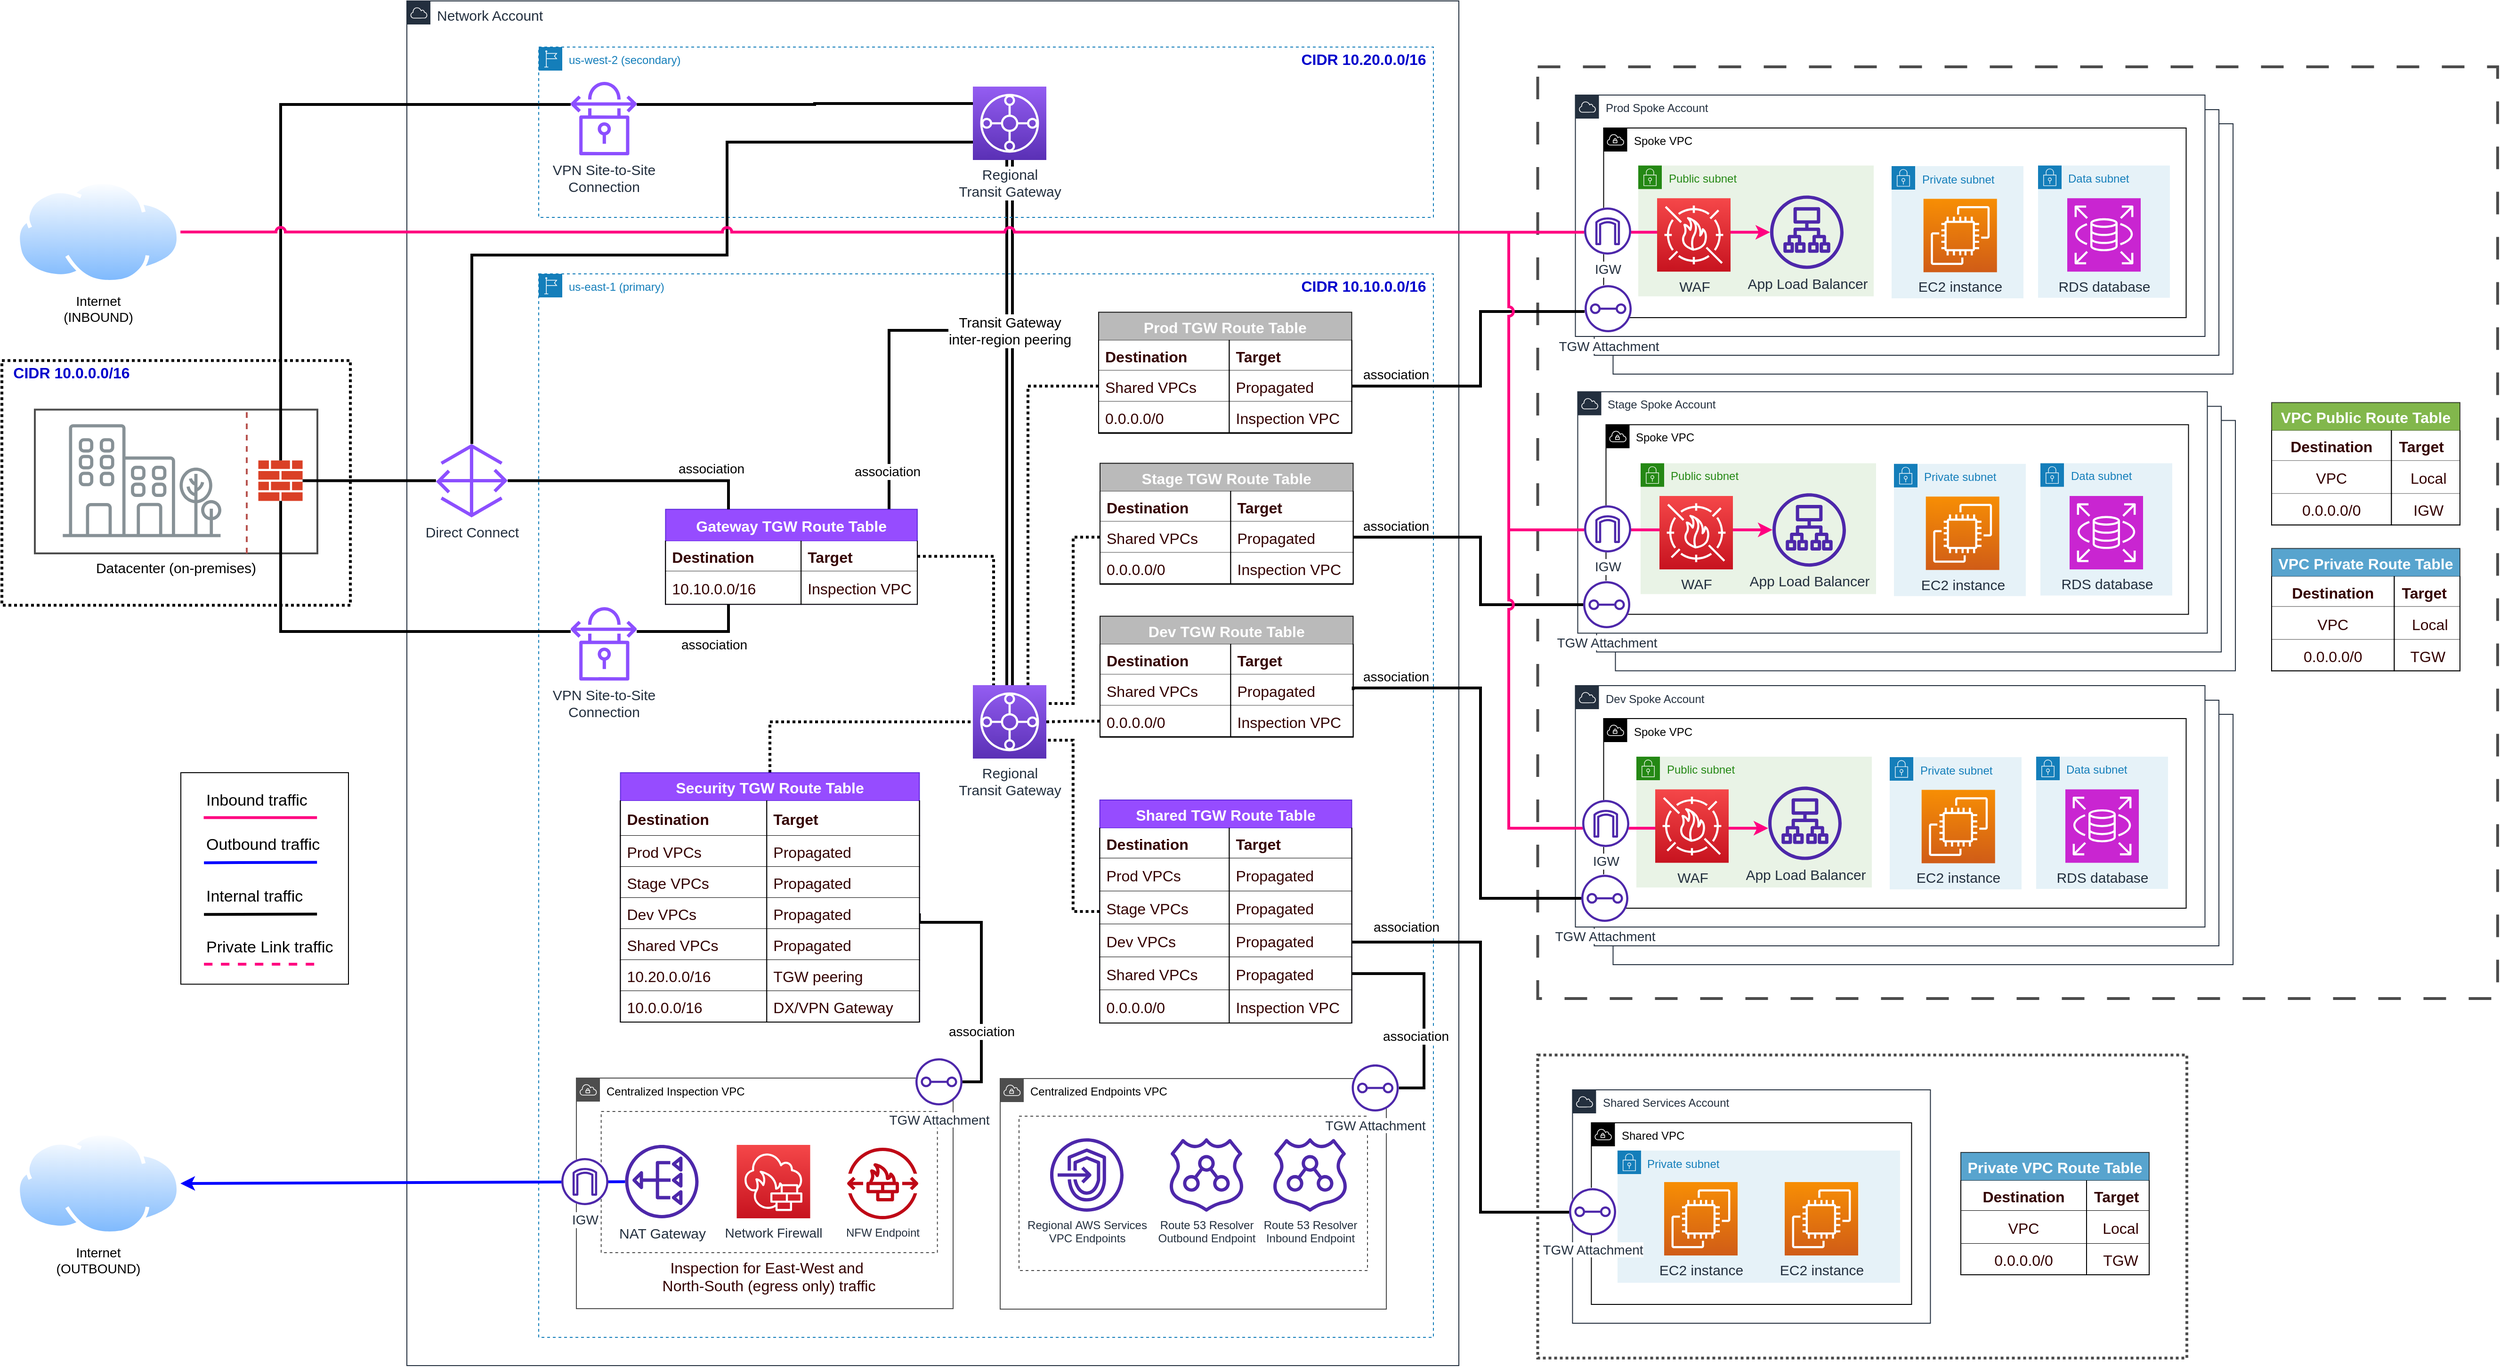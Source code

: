 <mxfile version="26.0.9" pages="3">
  <diagram name="advanced" id="GZFhmZe98ZdrKT_3Apcn">
    <mxGraphModel dx="4163" dy="1734" grid="1" gridSize="10" guides="1" tooltips="1" connect="1" arrows="1" fold="1" page="0" pageScale="1" pageWidth="827" pageHeight="1169" background="#ffffff" math="0" shadow="0">
      <root>
        <mxCell id="aqYKtT-z00j4YyioXfuS-0" />
        <mxCell id="aqYKtT-z00j4YyioXfuS-1" parent="aqYKtT-z00j4YyioXfuS-0" />
        <mxCell id="aqYKtT-z00j4YyioXfuS-5" value="&lt;font style=&quot;font-size: 15px;&quot;&gt;Network Account&lt;/font&gt;" style="points=[[0,0],[0.25,0],[0.5,0],[0.75,0],[1,0],[1,0.25],[1,0.5],[1,0.75],[1,1],[0.75,1],[0.5,1],[0.25,1],[0,1],[0,0.75],[0,0.5],[0,0.25]];outlineConnect=0;gradientColor=none;html=1;whiteSpace=wrap;fontSize=12;fontStyle=0;shape=mxgraph.aws4.group;grIcon=mxgraph.aws4.group_aws_cloud;strokeColor=#232F3E;fillColor=none;verticalAlign=top;align=left;spacingLeft=30;fontColor=#232F3E;dashed=0;labelBackgroundColor=#ffffff;" parent="aqYKtT-z00j4YyioXfuS-1" vertex="1">
          <mxGeometry x="-430" y="210" width="1117" height="1450" as="geometry" />
        </mxCell>
        <mxCell id="-zvtyjqng4hQO8Fk4yvM-18" value="us-east-1 (primary)" style="points=[[0,0],[0.25,0],[0.5,0],[0.75,0],[1,0],[1,0.25],[1,0.5],[1,0.75],[1,1],[0.75,1],[0.5,1],[0.25,1],[0,1],[0,0.75],[0,0.5],[0,0.25]];outlineConnect=0;gradientColor=none;html=1;whiteSpace=wrap;fontSize=12;fontStyle=0;container=0;pointerEvents=0;collapsible=0;recursiveResize=0;shape=mxgraph.aws4.group;grIcon=mxgraph.aws4.group_region;strokeColor=#147EBA;fillColor=none;verticalAlign=top;align=left;spacingLeft=30;fontColor=#147EBA;dashed=1;" parent="aqYKtT-z00j4YyioXfuS-1" vertex="1">
          <mxGeometry x="-290" y="500" width="950" height="1130" as="geometry" />
        </mxCell>
        <mxCell id="WS-j_BavDQfqziR5v0pf-80" style="edgeStyle=orthogonalEdgeStyle;rounded=0;orthogonalLoop=1;jettySize=auto;html=1;strokeColor=default;strokeWidth=3;align=center;verticalAlign=middle;fontFamily=Helvetica;fontSize=11;fontColor=default;labelBackgroundColor=default;endArrow=none;endFill=0;textOpacity=50;entryX=0;entryY=0.25;entryDx=0;entryDy=0;entryPerimeter=0;" parent="aqYKtT-z00j4YyioXfuS-1" source="WS-j_BavDQfqziR5v0pf-96" target="WS-j_BavDQfqziR5v0pf-79" edge="1">
          <mxGeometry relative="1" as="geometry">
            <mxPoint x="-68" y="577.87" as="sourcePoint" />
            <mxPoint x="180" y="310" as="targetPoint" />
            <Array as="points">
              <mxPoint x="3" y="320" />
              <mxPoint x="171" y="319" />
            </Array>
          </mxGeometry>
        </mxCell>
        <mxCell id="-zvtyjqng4hQO8Fk4yvM-21" value="" style="rounded=0;whiteSpace=wrap;html=1;shadow=0;labelBackgroundColor=none;sketch=0;strokeColor=#000000;strokeWidth=3;fontSize=16;fontColor=#330000;fillColor=none;dashed=1;dashPattern=1 1;" parent="aqYKtT-z00j4YyioXfuS-1" vertex="1">
          <mxGeometry x="-860" y="592.12" width="370" height="260" as="geometry" />
        </mxCell>
        <mxCell id="c2jrxfSJ30ph8Sp1wg5w-22" value="" style="rounded=0;whiteSpace=wrap;html=1;shadow=0;labelBackgroundColor=none;sketch=0;strokeColor=#000000;strokeWidth=3;fontSize=16;fontColor=#330000;fillColor=none;opacity=70;dashed=1;dashPattern=8 8;" parent="aqYKtT-z00j4YyioXfuS-1" vertex="1">
          <mxGeometry x="770.75" y="280" width="1019.25" height="990" as="geometry" />
        </mxCell>
        <mxCell id="1VweFIOlZkuIM1G34YTw-29" value="" style="rounded=0;whiteSpace=wrap;html=1;shadow=0;labelBackgroundColor=none;sketch=0;strokeColor=#000000;strokeWidth=3;fontSize=16;fontColor=#330000;fillColor=none;opacity=70;dashed=1;dashPattern=1 1;" parent="aqYKtT-z00j4YyioXfuS-1" vertex="1">
          <mxGeometry x="770.75" y="1330" width="689.25" height="322" as="geometry" />
        </mxCell>
        <mxCell id="aqYKtT-z00j4YyioXfuS-17" style="edgeStyle=orthogonalEdgeStyle;rounded=0;orthogonalLoop=1;jettySize=auto;html=1;strokeColor=#000000;strokeWidth=3;fontSize=14;fontColor=#330000;endArrow=none;endFill=0;fillColor=#ffe6cc;entryX=1;entryY=0.5;entryDx=0;entryDy=0;" parent="aqYKtT-z00j4YyioXfuS-1" source="WS-j_BavDQfqziR5v0pf-68" target="mIm0ME1F6rbqBuUbhjCo-50" edge="1">
          <mxGeometry relative="1" as="geometry">
            <mxPoint x="-62.34" y="1141" as="targetPoint" />
            <Array as="points">
              <mxPoint x="180" y="1359" />
              <mxPoint x="180" y="1189" />
              <mxPoint x="114" y="1189" />
            </Array>
          </mxGeometry>
        </mxCell>
        <mxCell id="VjTDC7WTQWD1o37_lHGb-6" value="&lt;font style=&quot;font-size: 14px;&quot;&gt;association&lt;/font&gt;" style="edgeLabel;html=1;align=center;verticalAlign=middle;resizable=0;points=[];" parent="aqYKtT-z00j4YyioXfuS-17" vertex="1" connectable="0">
          <mxGeometry x="-0.587" relative="1" as="geometry">
            <mxPoint y="-19" as="offset" />
          </mxGeometry>
        </mxCell>
        <mxCell id="aqYKtT-z00j4YyioXfuS-18" value="Centralized Inspection VPC" style="points=[[0,0],[0.25,0],[0.5,0],[0.75,0],[1,0],[1,0.25],[1,0.5],[1,0.75],[1,1],[0.75,1],[0.5,1],[0.25,1],[0,1],[0,0.75],[0,0.5],[0,0.25]];outlineConnect=0;gradientColor=none;html=1;whiteSpace=wrap;fontSize=12;fontStyle=0;shape=mxgraph.aws4.group;grIcon=mxgraph.aws4.group_vpc;fillColor=default;verticalAlign=top;align=left;spacingLeft=30;fontColor=#000000;dashed=0;strokeColor=#4D4D4D;" parent="aqYKtT-z00j4YyioXfuS-1" vertex="1">
          <mxGeometry x="-250" y="1354.5" width="400" height="245" as="geometry" />
        </mxCell>
        <mxCell id="aqYKtT-z00j4YyioXfuS-19" style="edgeStyle=none;rounded=0;orthogonalLoop=1;jettySize=auto;html=1;entryX=1;entryY=0.5;entryDx=0;entryDy=0;endArrow=classic;endFill=1;strokeColor=#0000FF;strokeWidth=3;fillColor=#ffe6cc;fontSize=16;fontColor=#330000;startArrow=none;startFill=0;" parent="aqYKtT-z00j4YyioXfuS-1" source="WS-j_BavDQfqziR5v0pf-59" target="aqYKtT-z00j4YyioXfuS-20" edge="1">
          <mxGeometry relative="1" as="geometry">
            <mxPoint x="-598.05" y="1458.0" as="sourcePoint" />
          </mxGeometry>
        </mxCell>
        <mxCell id="aqYKtT-z00j4YyioXfuS-20" value="Internet&lt;br style=&quot;font-size: 14px;&quot;&gt;(OUTBOUND)" style="aspect=fixed;perimeter=ellipsePerimeter;html=1;align=center;shadow=0;dashed=0;spacingTop=3;image;image=img/lib/active_directory/internet_cloud.svg;fontSize=14;" parent="aqYKtT-z00j4YyioXfuS-1" vertex="1">
          <mxGeometry x="-845.0" y="1411.5" width="174.6" height="110" as="geometry" />
        </mxCell>
        <mxCell id="aqYKtT-z00j4YyioXfuS-45" value="AWS&amp;nbsp;" style="points=[[0,0],[0.25,0],[0.5,0],[0.75,0],[1,0],[1,0.25],[1,0.5],[1,0.75],[1,1],[0.75,1],[0.5,1],[0.25,1],[0,1],[0,0.75],[0,0.5],[0,0.25]];outlineConnect=0;gradientColor=none;html=1;whiteSpace=wrap;fontSize=12;fontStyle=0;shape=mxgraph.aws4.group;grIcon=mxgraph.aws4.group_aws_cloud;strokeColor=#232F3E;verticalAlign=top;align=left;spacingLeft=30;fontColor=#232F3E;dashed=0;labelBackgroundColor=#ffffff;" parent="aqYKtT-z00j4YyioXfuS-1" vertex="1">
          <mxGeometry x="850.75" y="340.5" width="658.3" height="266" as="geometry" />
        </mxCell>
        <mxCell id="aqYKtT-z00j4YyioXfuS-46" value="AWS&amp;nbsp;" style="points=[[0,0],[0.25,0],[0.5,0],[0.75,0],[1,0],[1,0.25],[1,0.5],[1,0.75],[1,1],[0.75,1],[0.5,1],[0.25,1],[0,1],[0,0.75],[0,0.5],[0,0.25]];outlineConnect=0;gradientColor=none;html=1;whiteSpace=wrap;fontSize=12;fontStyle=0;shape=mxgraph.aws4.group;grIcon=mxgraph.aws4.group_aws_cloud;strokeColor=#232F3E;verticalAlign=top;align=left;spacingLeft=30;fontColor=#232F3E;dashed=0;labelBackgroundColor=#ffffff;" parent="aqYKtT-z00j4YyioXfuS-1" vertex="1">
          <mxGeometry x="830.75" y="325.5" width="663.3" height="261" as="geometry" />
        </mxCell>
        <mxCell id="aqYKtT-z00j4YyioXfuS-47" value="Prod Spoke Account" style="points=[[0,0],[0.25,0],[0.5,0],[0.75,0],[1,0],[1,0.25],[1,0.5],[1,0.75],[1,1],[0.75,1],[0.5,1],[0.25,1],[0,1],[0,0.75],[0,0.5],[0,0.25]];outlineConnect=0;gradientColor=none;html=1;whiteSpace=wrap;fontSize=12;fontStyle=0;shape=mxgraph.aws4.group;grIcon=mxgraph.aws4.group_aws_cloud;strokeColor=#232F3E;verticalAlign=top;align=left;spacingLeft=30;fontColor=#232F3E;dashed=0;labelBackgroundColor=#ffffff;" parent="aqYKtT-z00j4YyioXfuS-1" vertex="1">
          <mxGeometry x="810.75" y="310" width="668.5" height="256.5" as="geometry" />
        </mxCell>
        <mxCell id="aqYKtT-z00j4YyioXfuS-48" value="&lt;font color=&quot;#000000&quot;&gt;Spoke VPC&lt;/font&gt;" style="points=[[0,0],[0.25,0],[0.5,0],[0.75,0],[1,0],[1,0.25],[1,0.5],[1,0.75],[1,1],[0.75,1],[0.5,1],[0.25,1],[0,1],[0,0.75],[0,0.5],[0,0.25]];outlineConnect=0;html=1;whiteSpace=wrap;fontSize=12;fontStyle=0;shape=mxgraph.aws4.group;grIcon=mxgraph.aws4.group_vpc;strokeColor=#000000;verticalAlign=top;align=left;spacingLeft=30;dashed=0;fillColor=none;fontColor=#AAB7B8;" parent="aqYKtT-z00j4YyioXfuS-1" vertex="1">
          <mxGeometry x="840.75" y="345" width="618.5" height="201.5" as="geometry" />
        </mxCell>
        <mxCell id="aqYKtT-z00j4YyioXfuS-53" value="Internet&lt;br style=&quot;font-size: 14px;&quot;&gt;(INBOUND)" style="aspect=fixed;perimeter=ellipsePerimeter;html=1;align=center;shadow=0;dashed=0;spacingTop=3;image;image=img/lib/active_directory/internet_cloud.svg;fontSize=14;" parent="aqYKtT-z00j4YyioXfuS-1" vertex="1">
          <mxGeometry x="-845.0" y="400.5" width="174.6" height="110" as="geometry" />
        </mxCell>
        <mxCell id="aqYKtT-z00j4YyioXfuS-152" value="Inspection for East-West and&amp;nbsp;&lt;div&gt;North-South (egress only) traffic&lt;/div&gt;" style="rounded=0;whiteSpace=wrap;html=1;shadow=0;labelBackgroundColor=none;sketch=0;strokeColor=#000000;strokeWidth=1;fontSize=16;fontColor=#330000;fillColor=none;opacity=70;dashed=1;labelPosition=center;verticalLabelPosition=bottom;align=center;verticalAlign=top;" parent="aqYKtT-z00j4YyioXfuS-1" vertex="1">
          <mxGeometry x="-223.67" y="1390" width="357" height="150" as="geometry" />
        </mxCell>
        <mxCell id="c2jrxfSJ30ph8Sp1wg5w-66" style="edgeStyle=orthogonalEdgeStyle;shape=connector;rounded=0;orthogonalLoop=1;jettySize=auto;html=1;entryX=0;entryY=0.5;entryDx=0;entryDy=0;entryPerimeter=0;labelBackgroundColor=default;strokeColor=default;strokeWidth=3;fontFamily=Helvetica;fontSize=11;fontColor=default;endArrow=none;endFill=0;exitX=0.5;exitY=0;exitDx=0;exitDy=0;dashed=1;dashPattern=1 1;" parent="aqYKtT-z00j4YyioXfuS-1" source="aqYKtT-z00j4YyioXfuS-171" target="aqYKtT-z00j4YyioXfuS-57" edge="1">
          <mxGeometry relative="1" as="geometry" />
        </mxCell>
        <mxCell id="aqYKtT-z00j4YyioXfuS-171" value="Security TGW Route Table" style="shape=table;startSize=30;container=1;collapsible=1;childLayout=tableLayout;fixedRows=1;rowLines=1;fontStyle=1;align=center;resizeLast=1;labelBackgroundColor=none;strokeColor=#3700CC;strokeWidth=1;fontSize=16;fillColor=#6a00ff;perimeterSpacing=0;rounded=0;shadow=0;sketch=0;swimlaneLine=1;swimlaneFillColor=none;right=1;left=1;columnLines=1;top=1;bottom=1;swimlaneHead=1;swimlaneBody=1;horizontal=1;opacity=70;fontColor=#ffffff;" parent="aqYKtT-z00j4YyioXfuS-1" vertex="1">
          <mxGeometry x="-203.25" y="1030" width="317.48" height="265" as="geometry">
            <mxRectangle x="380" y="210" width="80" height="30" as="alternateBounds" />
          </mxGeometry>
        </mxCell>
        <mxCell id="aqYKtT-z00j4YyioXfuS-172" value="" style="shape=tableRow;horizontal=0;startSize=0;swimlaneHead=0;swimlaneBody=0;fillColor=#FFFFFF;collapsible=0;dropTarget=0;points=[[0,0.5],[1,0.5]];portConstraint=eastwest;top=0;left=1;right=1;bottom=0;labelBackgroundColor=none;strokeColor=#000000;strokeWidth=1;fontSize=16;fontColor=#330000;" parent="aqYKtT-z00j4YyioXfuS-171" vertex="1">
          <mxGeometry y="30" width="317.48" height="37" as="geometry" />
        </mxCell>
        <mxCell id="aqYKtT-z00j4YyioXfuS-173" value="Destination" style="shape=partialRectangle;connectable=0;fillColor=#FFFFFF;top=0;left=1;bottom=1;right=1;fontStyle=1;overflow=hidden;labelBackgroundColor=none;strokeColor=#000000;strokeWidth=1;fontSize=16;fontColor=#330000;align=left;spacingLeft=5;" parent="aqYKtT-z00j4YyioXfuS-172" vertex="1">
          <mxGeometry width="155.42" height="37" as="geometry">
            <mxRectangle width="155.42" height="37" as="alternateBounds" />
          </mxGeometry>
        </mxCell>
        <mxCell id="aqYKtT-z00j4YyioXfuS-174" value="Target" style="shape=partialRectangle;connectable=0;fillColor=#FFFFFF;top=0;left=1;bottom=1;right=1;align=left;spacingLeft=5;fontStyle=1;overflow=hidden;labelBackgroundColor=none;strokeColor=#000000;strokeWidth=1;fontSize=16;fontColor=#330000;" parent="aqYKtT-z00j4YyioXfuS-172" vertex="1">
          <mxGeometry x="155.42" width="162.06" height="37" as="geometry">
            <mxRectangle width="162.06" height="37" as="alternateBounds" />
          </mxGeometry>
        </mxCell>
        <mxCell id="aqYKtT-z00j4YyioXfuS-178" value="" style="shape=tableRow;horizontal=0;startSize=0;swimlaneHead=0;swimlaneBody=0;fillColor=#FFFFFF;collapsible=0;dropTarget=0;points=[[0,0.5],[1,0.5]];portConstraint=eastwest;top=0;left=1;right=1;bottom=0;labelBackgroundColor=none;strokeColor=#000000;strokeWidth=1;fontSize=16;fontColor=#330000;" parent="aqYKtT-z00j4YyioXfuS-171" vertex="1">
          <mxGeometry y="67" width="317.48" height="33" as="geometry" />
        </mxCell>
        <mxCell id="aqYKtT-z00j4YyioXfuS-179" value="Prod VPCs" style="shape=partialRectangle;connectable=0;fillColor=#FFFFFF;top=0;left=1;bottom=1;right=1;editable=1;overflow=hidden;labelBackgroundColor=none;strokeColor=#000000;strokeWidth=1;fontSize=16;fontColor=#330000;align=left;spacingLeft=5;" parent="aqYKtT-z00j4YyioXfuS-178" vertex="1">
          <mxGeometry width="155.42" height="33" as="geometry">
            <mxRectangle width="155.42" height="33" as="alternateBounds" />
          </mxGeometry>
        </mxCell>
        <mxCell id="aqYKtT-z00j4YyioXfuS-180" value="Propagated" style="shape=partialRectangle;connectable=0;fillColor=#FFFFFF;top=0;left=1;bottom=1;right=1;align=left;spacingLeft=5;overflow=hidden;labelBackgroundColor=none;strokeColor=#000000;strokeWidth=1;fontSize=16;fontColor=#330000;" parent="aqYKtT-z00j4YyioXfuS-178" vertex="1">
          <mxGeometry x="155.42" width="162.06" height="33" as="geometry">
            <mxRectangle width="162.06" height="33" as="alternateBounds" />
          </mxGeometry>
        </mxCell>
        <mxCell id="1VweFIOlZkuIM1G34YTw-116" value="" style="shape=tableRow;horizontal=0;startSize=0;swimlaneHead=0;swimlaneBody=0;fillColor=#FFFFFF;collapsible=0;dropTarget=0;points=[[0,0.5],[1,0.5]];portConstraint=eastwest;top=0;left=1;right=1;bottom=0;labelBackgroundColor=none;strokeColor=#000000;strokeWidth=1;fontSize=16;fontColor=#330000;" parent="aqYKtT-z00j4YyioXfuS-171" vertex="1">
          <mxGeometry y="100" width="317.48" height="33" as="geometry" />
        </mxCell>
        <mxCell id="1VweFIOlZkuIM1G34YTw-117" value="Stage VPCs" style="shape=partialRectangle;connectable=0;fillColor=#FFFFFF;top=0;left=1;bottom=1;right=1;editable=1;overflow=hidden;labelBackgroundColor=none;strokeColor=#000000;strokeWidth=1;fontSize=16;fontColor=#330000;align=left;spacingLeft=5;" parent="1VweFIOlZkuIM1G34YTw-116" vertex="1">
          <mxGeometry width="155.42" height="33" as="geometry">
            <mxRectangle width="155.42" height="33" as="alternateBounds" />
          </mxGeometry>
        </mxCell>
        <mxCell id="1VweFIOlZkuIM1G34YTw-118" value="Propagated" style="shape=partialRectangle;connectable=0;fillColor=#FFFFFF;top=0;left=1;bottom=1;right=1;align=left;spacingLeft=5;overflow=hidden;labelBackgroundColor=none;strokeColor=#000000;strokeWidth=1;fontSize=16;fontColor=#330000;" parent="1VweFIOlZkuIM1G34YTw-116" vertex="1">
          <mxGeometry x="155.42" width="162.06" height="33" as="geometry">
            <mxRectangle width="162.06" height="33" as="alternateBounds" />
          </mxGeometry>
        </mxCell>
        <mxCell id="mIm0ME1F6rbqBuUbhjCo-50" value="" style="shape=tableRow;horizontal=0;startSize=0;swimlaneHead=0;swimlaneBody=0;fillColor=#FFFFFF;collapsible=0;dropTarget=0;points=[[0,0.5],[1,0.5]];portConstraint=eastwest;top=0;left=1;right=1;bottom=0;labelBackgroundColor=none;strokeColor=#000000;strokeWidth=1;fontSize=16;fontColor=#330000;" parent="aqYKtT-z00j4YyioXfuS-171" vertex="1">
          <mxGeometry y="133" width="317.48" height="33" as="geometry" />
        </mxCell>
        <mxCell id="mIm0ME1F6rbqBuUbhjCo-51" value="Dev VPCs" style="shape=partialRectangle;connectable=0;fillColor=#FFFFFF;top=0;left=1;bottom=1;right=1;editable=1;overflow=hidden;labelBackgroundColor=none;strokeColor=#000000;strokeWidth=1;fontSize=16;fontColor=#330000;align=left;spacingLeft=5;" parent="mIm0ME1F6rbqBuUbhjCo-50" vertex="1">
          <mxGeometry width="155.42" height="33" as="geometry">
            <mxRectangle width="155.42" height="33" as="alternateBounds" />
          </mxGeometry>
        </mxCell>
        <mxCell id="mIm0ME1F6rbqBuUbhjCo-52" value="Propagated" style="shape=partialRectangle;connectable=0;fillColor=#FFFFFF;top=0;left=1;bottom=1;right=1;align=left;spacingLeft=5;overflow=hidden;labelBackgroundColor=none;strokeColor=#000000;strokeWidth=1;fontSize=16;fontColor=#330000;" parent="mIm0ME1F6rbqBuUbhjCo-50" vertex="1">
          <mxGeometry x="155.42" width="162.06" height="33" as="geometry">
            <mxRectangle width="162.06" height="33" as="alternateBounds" />
          </mxGeometry>
        </mxCell>
        <mxCell id="WS-j_BavDQfqziR5v0pf-101" value="" style="shape=tableRow;horizontal=0;startSize=0;swimlaneHead=0;swimlaneBody=0;fillColor=#FFFFFF;collapsible=0;dropTarget=0;points=[[0,0.5],[1,0.5]];portConstraint=eastwest;top=0;left=1;right=1;bottom=0;labelBackgroundColor=none;strokeColor=#000000;strokeWidth=1;fontSize=16;fontColor=#330000;" parent="aqYKtT-z00j4YyioXfuS-171" vertex="1">
          <mxGeometry y="166" width="317.48" height="33" as="geometry" />
        </mxCell>
        <mxCell id="WS-j_BavDQfqziR5v0pf-102" value="Shared VPCs" style="shape=partialRectangle;connectable=0;fillColor=#FFFFFF;top=0;left=1;bottom=1;right=1;editable=1;overflow=hidden;labelBackgroundColor=none;strokeColor=#000000;strokeWidth=1;fontSize=16;fontColor=#330000;align=left;spacingLeft=5;" parent="WS-j_BavDQfqziR5v0pf-101" vertex="1">
          <mxGeometry width="155.42" height="33" as="geometry">
            <mxRectangle width="155.42" height="33" as="alternateBounds" />
          </mxGeometry>
        </mxCell>
        <mxCell id="WS-j_BavDQfqziR5v0pf-103" value="Propagated" style="shape=partialRectangle;connectable=0;fillColor=#FFFFFF;top=0;left=1;bottom=1;right=1;align=left;spacingLeft=5;overflow=hidden;labelBackgroundColor=none;strokeColor=#000000;strokeWidth=1;fontSize=16;fontColor=#330000;" parent="WS-j_BavDQfqziR5v0pf-101" vertex="1">
          <mxGeometry x="155.42" width="162.06" height="33" as="geometry">
            <mxRectangle width="162.06" height="33" as="alternateBounds" />
          </mxGeometry>
        </mxCell>
        <mxCell id="jw8hELuaOQ66Ps-ZdNnw-0" value="" style="shape=tableRow;horizontal=0;startSize=0;swimlaneHead=0;swimlaneBody=0;fillColor=#FFFFFF;collapsible=0;dropTarget=0;points=[[0,0.5],[1,0.5]];portConstraint=eastwest;top=0;left=1;right=1;bottom=0;labelBackgroundColor=none;strokeColor=#000000;strokeWidth=1;fontSize=16;fontColor=#330000;" parent="aqYKtT-z00j4YyioXfuS-171" vertex="1">
          <mxGeometry y="199" width="317.48" height="33" as="geometry" />
        </mxCell>
        <mxCell id="jw8hELuaOQ66Ps-ZdNnw-1" value="10.20.0.0/16" style="shape=partialRectangle;connectable=0;fillColor=#FFFFFF;top=0;left=1;bottom=1;right=1;editable=1;overflow=hidden;labelBackgroundColor=none;strokeColor=#000000;strokeWidth=1;fontSize=16;fontColor=#330000;align=left;spacingLeft=5;" parent="jw8hELuaOQ66Ps-ZdNnw-0" vertex="1">
          <mxGeometry width="155.42" height="33" as="geometry">
            <mxRectangle width="155.42" height="33" as="alternateBounds" />
          </mxGeometry>
        </mxCell>
        <mxCell id="jw8hELuaOQ66Ps-ZdNnw-2" value="TGW peering" style="shape=partialRectangle;connectable=0;fillColor=#FFFFFF;top=0;left=1;bottom=1;right=1;align=left;spacingLeft=5;overflow=hidden;labelBackgroundColor=none;strokeColor=#000000;strokeWidth=1;fontSize=16;fontColor=#330000;" parent="jw8hELuaOQ66Ps-ZdNnw-0" vertex="1">
          <mxGeometry x="155.42" width="162.06" height="33" as="geometry">
            <mxRectangle width="162.06" height="33" as="alternateBounds" />
          </mxGeometry>
        </mxCell>
        <mxCell id="I07aEO2Fphce-WibY7eR-26" value="" style="shape=tableRow;horizontal=0;startSize=0;swimlaneHead=0;swimlaneBody=0;fillColor=#FFFFFF;collapsible=0;dropTarget=0;points=[[0,0.5],[1,0.5]];portConstraint=eastwest;top=0;left=1;right=1;bottom=0;labelBackgroundColor=none;strokeColor=#000000;strokeWidth=1;fontSize=16;fontColor=#330000;" parent="aqYKtT-z00j4YyioXfuS-171" vertex="1">
          <mxGeometry y="232" width="317.48" height="33" as="geometry" />
        </mxCell>
        <mxCell id="I07aEO2Fphce-WibY7eR-27" value="10.0.0.0/16" style="shape=partialRectangle;connectable=0;fillColor=#FFFFFF;top=0;left=1;bottom=1;right=1;editable=1;overflow=hidden;labelBackgroundColor=none;strokeColor=#000000;strokeWidth=1;fontSize=16;fontColor=#330000;align=left;spacingLeft=5;" parent="I07aEO2Fphce-WibY7eR-26" vertex="1">
          <mxGeometry width="155.42" height="33" as="geometry">
            <mxRectangle width="155.42" height="33" as="alternateBounds" />
          </mxGeometry>
        </mxCell>
        <mxCell id="I07aEO2Fphce-WibY7eR-28" value="DX/VPN Gateway" style="shape=partialRectangle;connectable=0;fillColor=#FFFFFF;top=0;left=1;bottom=1;right=1;align=left;spacingLeft=5;overflow=hidden;labelBackgroundColor=none;strokeColor=#000000;strokeWidth=1;fontSize=16;fontColor=#330000;" parent="I07aEO2Fphce-WibY7eR-26" vertex="1">
          <mxGeometry x="155.42" width="162.06" height="33" as="geometry">
            <mxRectangle width="162.06" height="33" as="alternateBounds" />
          </mxGeometry>
        </mxCell>
        <mxCell id="aqYKtT-z00j4YyioXfuS-189" style="edgeStyle=none;rounded=0;orthogonalLoop=1;jettySize=auto;html=1;exitX=1;exitY=0.5;exitDx=0;exitDy=0;strokeColor=#0000FF;strokeWidth=3;fontSize=16;fontColor=#FFFFFF;endArrow=none;endFill=0;fillColor=default;" parent="aqYKtT-z00j4YyioXfuS-1" edge="1">
          <mxGeometry relative="1" as="geometry">
            <mxPoint x="200.0" y="1335" as="sourcePoint" />
            <mxPoint x="200.0" y="1335" as="targetPoint" />
          </mxGeometry>
        </mxCell>
        <mxCell id="tWPi0qfJOfL9Z5YvMPex-0" value="&lt;font style=&quot;font-size: 15px;&quot;&gt;Datacenter (on-premises)&lt;/font&gt;" style="rounded=0;whiteSpace=wrap;html=1;strokeWidth=2;fillColor=default;labelPosition=center;verticalLabelPosition=bottom;align=center;verticalAlign=top;strokeColor=#4D4D4D;fontSize=15;" parent="aqYKtT-z00j4YyioXfuS-1" vertex="1">
          <mxGeometry x="-825" y="644.24" width="300" height="152.75" as="geometry" />
        </mxCell>
        <mxCell id="tWPi0qfJOfL9Z5YvMPex-2" value="" style="endArrow=none;dashed=1;html=1;strokeWidth=2;fillColor=#f8cecc;strokeColor=#b85450;entryX=0.75;entryY=0;entryDx=0;entryDy=0;exitX=0.75;exitY=1;exitDx=0;exitDy=0;" parent="aqYKtT-z00j4YyioXfuS-1" source="tWPi0qfJOfL9Z5YvMPex-0" target="tWPi0qfJOfL9Z5YvMPex-0" edge="1">
          <mxGeometry width="50" height="50" relative="1" as="geometry">
            <mxPoint x="-596" y="844.49" as="sourcePoint" />
            <mxPoint x="-596" y="604.49" as="targetPoint" />
          </mxGeometry>
        </mxCell>
        <mxCell id="tWPi0qfJOfL9Z5YvMPex-3" value="" style="pointerEvents=1;shadow=0;dashed=0;html=1;strokeColor=none;labelPosition=center;verticalLabelPosition=bottom;verticalAlign=top;outlineConnect=0;align=center;shape=mxgraph.office.concepts.firewall;fillColor=#DA4026;" parent="aqYKtT-z00j4YyioXfuS-1" vertex="1">
          <mxGeometry x="-587.7" y="698.24" width="47" height="43" as="geometry" />
        </mxCell>
        <mxCell id="tWPi0qfJOfL9Z5YvMPex-5" style="edgeStyle=orthogonalEdgeStyle;rounded=0;orthogonalLoop=1;jettySize=auto;html=1;strokeWidth=3;endArrow=none;endFill=0;" parent="aqYKtT-z00j4YyioXfuS-1" source="tWPi0qfJOfL9Z5YvMPex-4" target="tWPi0qfJOfL9Z5YvMPex-3" edge="1">
          <mxGeometry relative="1" as="geometry">
            <Array as="points">
              <mxPoint x="-564" y="880" />
            </Array>
            <mxPoint x="-226.67" y="838.99" as="sourcePoint" />
            <mxPoint x="-340.34" y="755.49" as="targetPoint" />
          </mxGeometry>
        </mxCell>
        <mxCell id="c2jrxfSJ30ph8Sp1wg5w-70" style="edgeStyle=orthogonalEdgeStyle;shape=connector;rounded=0;orthogonalLoop=1;jettySize=auto;html=1;entryX=0.25;entryY=0.929;entryDx=0;entryDy=0;labelBackgroundColor=default;strokeColor=default;strokeWidth=3;fontFamily=Helvetica;fontSize=11;fontColor=default;endArrow=none;endFill=0;entryPerimeter=0;" parent="aqYKtT-z00j4YyioXfuS-1" source="tWPi0qfJOfL9Z5YvMPex-4" target="zit1sbZ7AsJ5WFsKgcYT-25" edge="1">
          <mxGeometry relative="1" as="geometry">
            <Array as="points">
              <mxPoint x="-88" y="880" />
            </Array>
          </mxGeometry>
        </mxCell>
        <mxCell id="tWPi0qfJOfL9Z5YvMPex-4" value="VPN Site-to-Site&lt;br style=&quot;font-size: 15px;&quot;&gt;Connection" style="sketch=0;outlineConnect=0;fontColor=#232F3E;gradientColor=none;fillColor=#8C4FFF;strokeColor=none;dashed=0;verticalLabelPosition=bottom;verticalAlign=top;align=center;html=1;fontSize=15;fontStyle=0;aspect=fixed;pointerEvents=1;shape=mxgraph.aws4.vpn_connection;" parent="aqYKtT-z00j4YyioXfuS-1" vertex="1">
          <mxGeometry x="-260.0" y="854.12" width="78" height="78" as="geometry" />
        </mxCell>
        <mxCell id="c2jrxfSJ30ph8Sp1wg5w-69" style="edgeStyle=orthogonalEdgeStyle;shape=connector;rounded=0;orthogonalLoop=1;jettySize=auto;html=1;entryX=1;entryY=0.75;entryDx=0;entryDy=0;entryPerimeter=0;labelBackgroundColor=default;strokeColor=default;strokeWidth=3;fontFamily=Helvetica;fontSize=11;fontColor=default;endArrow=none;endFill=0;dashed=1;dashPattern=1 1;" parent="aqYKtT-z00j4YyioXfuS-1" source="T7MBWcq7PoHURlIFYPy3-0" target="aqYKtT-z00j4YyioXfuS-57" edge="1">
          <mxGeometry relative="1" as="geometry" />
        </mxCell>
        <mxCell id="T7MBWcq7PoHURlIFYPy3-0" value="Shared TGW Route Table" style="shape=table;startSize=30;container=1;collapsible=1;childLayout=tableLayout;fixedRows=1;rowLines=1;fontStyle=1;align=center;resizeLast=1;labelBackgroundColor=none;strokeColor=#3700CC;strokeWidth=1;fontSize=16;fillColor=#6a00ff;perimeterSpacing=0;rounded=0;shadow=0;sketch=0;swimlaneLine=1;swimlaneFillColor=none;right=1;left=1;columnLines=1;top=1;bottom=1;swimlaneHead=1;swimlaneBody=1;horizontal=1;opacity=70;fontColor=#ffffff;" parent="aqYKtT-z00j4YyioXfuS-1" vertex="1">
          <mxGeometry x="305.75" y="1059" width="267.5" height="237" as="geometry">
            <mxRectangle x="380" y="210" width="80" height="30" as="alternateBounds" />
          </mxGeometry>
        </mxCell>
        <mxCell id="T7MBWcq7PoHURlIFYPy3-1" value="" style="shape=tableRow;horizontal=0;startSize=0;swimlaneHead=0;swimlaneBody=0;fillColor=#FFFFFF;collapsible=0;dropTarget=0;points=[[0,0.5],[1,0.5]];portConstraint=eastwest;top=0;left=1;right=1;bottom=0;labelBackgroundColor=none;strokeColor=#000000;strokeWidth=1;fontSize=16;fontColor=#330000;" parent="T7MBWcq7PoHURlIFYPy3-0" vertex="1">
          <mxGeometry y="30" width="267.5" height="32" as="geometry" />
        </mxCell>
        <mxCell id="T7MBWcq7PoHURlIFYPy3-2" value="Destination" style="shape=partialRectangle;connectable=0;fillColor=#FFFFFF;top=0;left=1;bottom=1;right=1;fontStyle=1;overflow=hidden;labelBackgroundColor=none;strokeColor=#000000;strokeWidth=1;fontSize=16;fontColor=#330000;align=left;spacingLeft=5;" parent="T7MBWcq7PoHURlIFYPy3-1" vertex="1">
          <mxGeometry width="137.5" height="32" as="geometry">
            <mxRectangle width="137.5" height="32" as="alternateBounds" />
          </mxGeometry>
        </mxCell>
        <mxCell id="T7MBWcq7PoHURlIFYPy3-3" value="Target" style="shape=partialRectangle;connectable=0;fillColor=#FFFFFF;top=0;left=1;bottom=1;right=1;align=left;spacingLeft=5;fontStyle=1;overflow=hidden;labelBackgroundColor=none;strokeColor=#000000;strokeWidth=1;fontSize=16;fontColor=#330000;" parent="T7MBWcq7PoHURlIFYPy3-1" vertex="1">
          <mxGeometry x="137.5" width="130" height="32" as="geometry">
            <mxRectangle width="130" height="32" as="alternateBounds" />
          </mxGeometry>
        </mxCell>
        <mxCell id="XnHM_eT497MIgNO5uT7V-0" value="" style="shape=tableRow;horizontal=0;startSize=0;swimlaneHead=0;swimlaneBody=0;fillColor=#FFFFFF;collapsible=0;dropTarget=0;points=[[0,0.5],[1,0.5]];portConstraint=eastwest;top=0;left=1;right=1;bottom=0;labelBackgroundColor=none;strokeColor=#000000;strokeWidth=1;fontSize=16;fontColor=#330000;swimlaneFillColor=none;" parent="T7MBWcq7PoHURlIFYPy3-0" vertex="1">
          <mxGeometry y="62" width="267.5" height="35" as="geometry" />
        </mxCell>
        <mxCell id="XnHM_eT497MIgNO5uT7V-1" value="Prod VPCs" style="shape=partialRectangle;connectable=0;fillColor=#FFFFFF;top=0;left=1;bottom=1;right=1;editable=1;overflow=hidden;labelBackgroundColor=none;strokeColor=#000000;strokeWidth=1;fontSize=16;fontColor=#330000;align=left;spacingLeft=5;" parent="XnHM_eT497MIgNO5uT7V-0" vertex="1">
          <mxGeometry width="137.5" height="35" as="geometry">
            <mxRectangle width="137.5" height="35" as="alternateBounds" />
          </mxGeometry>
        </mxCell>
        <mxCell id="XnHM_eT497MIgNO5uT7V-2" value="Propagated" style="shape=partialRectangle;connectable=0;fillColor=#FFFFFF;top=0;left=1;bottom=1;right=1;align=left;spacingLeft=5;overflow=hidden;labelBackgroundColor=none;strokeColor=#000000;strokeWidth=1;fontSize=16;fontColor=#330000;" parent="XnHM_eT497MIgNO5uT7V-0" vertex="1">
          <mxGeometry x="137.5" width="130" height="35" as="geometry">
            <mxRectangle width="130" height="35" as="alternateBounds" />
          </mxGeometry>
        </mxCell>
        <mxCell id="uXVudX5IGwHu2Nax8nyv-0" value="" style="shape=tableRow;horizontal=0;startSize=0;swimlaneHead=0;swimlaneBody=0;fillColor=#FFFFFF;collapsible=0;dropTarget=0;points=[[0,0.5],[1,0.5]];portConstraint=eastwest;top=0;left=1;right=1;bottom=0;labelBackgroundColor=none;strokeColor=#000000;strokeWidth=1;fontSize=16;fontColor=#330000;swimlaneFillColor=none;" parent="T7MBWcq7PoHURlIFYPy3-0" vertex="1">
          <mxGeometry y="97" width="267.5" height="35" as="geometry" />
        </mxCell>
        <mxCell id="uXVudX5IGwHu2Nax8nyv-1" value="Stage VPCs" style="shape=partialRectangle;connectable=0;fillColor=#FFFFFF;top=0;left=1;bottom=1;right=1;editable=1;overflow=hidden;labelBackgroundColor=none;strokeColor=#000000;strokeWidth=1;fontSize=16;fontColor=#330000;align=left;spacingLeft=5;" parent="uXVudX5IGwHu2Nax8nyv-0" vertex="1">
          <mxGeometry width="137.5" height="35" as="geometry">
            <mxRectangle width="137.5" height="35" as="alternateBounds" />
          </mxGeometry>
        </mxCell>
        <mxCell id="uXVudX5IGwHu2Nax8nyv-2" value="Propagated" style="shape=partialRectangle;connectable=0;fillColor=#FFFFFF;top=0;left=1;bottom=1;right=1;align=left;spacingLeft=5;overflow=hidden;labelBackgroundColor=none;strokeColor=#000000;strokeWidth=1;fontSize=16;fontColor=#330000;" parent="uXVudX5IGwHu2Nax8nyv-0" vertex="1">
          <mxGeometry x="137.5" width="130" height="35" as="geometry">
            <mxRectangle width="130" height="35" as="alternateBounds" />
          </mxGeometry>
        </mxCell>
        <mxCell id="uXVudX5IGwHu2Nax8nyv-3" value="" style="shape=tableRow;horizontal=0;startSize=0;swimlaneHead=0;swimlaneBody=0;fillColor=#FFFFFF;collapsible=0;dropTarget=0;points=[[0,0.5],[1,0.5]];portConstraint=eastwest;top=0;left=1;right=1;bottom=0;labelBackgroundColor=none;strokeColor=#000000;strokeWidth=1;fontSize=16;fontColor=#330000;swimlaneFillColor=none;" parent="T7MBWcq7PoHURlIFYPy3-0" vertex="1">
          <mxGeometry y="132" width="267.5" height="35" as="geometry" />
        </mxCell>
        <mxCell id="uXVudX5IGwHu2Nax8nyv-4" value="Dev VPCs" style="shape=partialRectangle;connectable=0;fillColor=#FFFFFF;top=0;left=1;bottom=1;right=1;editable=1;overflow=hidden;labelBackgroundColor=none;strokeColor=#000000;strokeWidth=1;fontSize=16;fontColor=#330000;align=left;spacingLeft=5;" parent="uXVudX5IGwHu2Nax8nyv-3" vertex="1">
          <mxGeometry width="137.5" height="35" as="geometry">
            <mxRectangle width="137.5" height="35" as="alternateBounds" />
          </mxGeometry>
        </mxCell>
        <mxCell id="uXVudX5IGwHu2Nax8nyv-5" value="Propagated" style="shape=partialRectangle;connectable=0;fillColor=#FFFFFF;top=0;left=1;bottom=1;right=1;align=left;spacingLeft=5;overflow=hidden;labelBackgroundColor=none;strokeColor=#000000;strokeWidth=1;fontSize=16;fontColor=#330000;" parent="uXVudX5IGwHu2Nax8nyv-3" vertex="1">
          <mxGeometry x="137.5" width="130" height="35" as="geometry">
            <mxRectangle width="130" height="35" as="alternateBounds" />
          </mxGeometry>
        </mxCell>
        <mxCell id="uXVudX5IGwHu2Nax8nyv-6" value="" style="shape=tableRow;horizontal=0;startSize=0;swimlaneHead=0;swimlaneBody=0;fillColor=#FFFFFF;collapsible=0;dropTarget=0;points=[[0,0.5],[1,0.5]];portConstraint=eastwest;top=0;left=1;right=1;bottom=0;labelBackgroundColor=none;strokeColor=#000000;strokeWidth=1;fontSize=16;fontColor=#330000;swimlaneFillColor=none;" parent="T7MBWcq7PoHURlIFYPy3-0" vertex="1">
          <mxGeometry y="167" width="267.5" height="35" as="geometry" />
        </mxCell>
        <mxCell id="uXVudX5IGwHu2Nax8nyv-7" value="Shared VPCs" style="shape=partialRectangle;connectable=0;fillColor=#FFFFFF;top=0;left=1;bottom=1;right=1;editable=1;overflow=hidden;labelBackgroundColor=none;strokeColor=#000000;strokeWidth=1;fontSize=16;fontColor=#330000;align=left;spacingLeft=5;" parent="uXVudX5IGwHu2Nax8nyv-6" vertex="1">
          <mxGeometry width="137.5" height="35" as="geometry">
            <mxRectangle width="137.5" height="35" as="alternateBounds" />
          </mxGeometry>
        </mxCell>
        <mxCell id="uXVudX5IGwHu2Nax8nyv-8" value="Propagated" style="shape=partialRectangle;connectable=0;fillColor=#FFFFFF;top=0;left=1;bottom=1;right=1;align=left;spacingLeft=5;overflow=hidden;labelBackgroundColor=none;strokeColor=#000000;strokeWidth=1;fontSize=16;fontColor=#330000;" parent="uXVudX5IGwHu2Nax8nyv-6" vertex="1">
          <mxGeometry x="137.5" width="130" height="35" as="geometry">
            <mxRectangle width="130" height="35" as="alternateBounds" />
          </mxGeometry>
        </mxCell>
        <mxCell id="uXVudX5IGwHu2Nax8nyv-9" value="" style="shape=tableRow;horizontal=0;startSize=0;swimlaneHead=0;swimlaneBody=0;fillColor=#FFFFFF;collapsible=0;dropTarget=0;points=[[0,0.5],[1,0.5]];portConstraint=eastwest;top=0;left=1;right=1;bottom=0;labelBackgroundColor=none;strokeColor=#000000;strokeWidth=1;fontSize=16;fontColor=#330000;swimlaneFillColor=none;" parent="T7MBWcq7PoHURlIFYPy3-0" vertex="1">
          <mxGeometry y="202" width="267.5" height="35" as="geometry" />
        </mxCell>
        <mxCell id="uXVudX5IGwHu2Nax8nyv-10" value="0.0.0.0/0" style="shape=partialRectangle;connectable=0;fillColor=#FFFFFF;top=0;left=1;bottom=1;right=1;editable=1;overflow=hidden;labelBackgroundColor=none;strokeColor=#000000;strokeWidth=1;fontSize=16;fontColor=#330000;align=left;spacingLeft=5;" parent="uXVudX5IGwHu2Nax8nyv-9" vertex="1">
          <mxGeometry width="137.5" height="35" as="geometry">
            <mxRectangle width="137.5" height="35" as="alternateBounds" />
          </mxGeometry>
        </mxCell>
        <mxCell id="uXVudX5IGwHu2Nax8nyv-11" value="Inspection VPC" style="shape=partialRectangle;connectable=0;fillColor=#FFFFFF;top=0;left=1;bottom=1;right=1;align=left;spacingLeft=5;overflow=hidden;labelBackgroundColor=none;strokeColor=#000000;strokeWidth=1;fontSize=16;fontColor=#330000;" parent="uXVudX5IGwHu2Nax8nyv-9" vertex="1">
          <mxGeometry x="137.5" width="130" height="35" as="geometry">
            <mxRectangle width="130" height="35" as="alternateBounds" />
          </mxGeometry>
        </mxCell>
        <mxCell id="1VweFIOlZkuIM1G34YTw-11" value="Private VPC Route Table" style="shape=table;startSize=30;container=1;collapsible=1;childLayout=tableLayout;fixedRows=1;rowLines=1;fontStyle=1;align=center;resizeLast=1;labelBackgroundColor=none;strokeColor=#000000;strokeWidth=1;fontSize=16;fillColor=#127eba;perimeterSpacing=0;rounded=0;shadow=0;sketch=0;swimlaneLine=1;swimlaneFillColor=none;right=1;left=1;columnLines=1;top=1;bottom=1;swimlaneHead=1;swimlaneBody=1;horizontal=1;opacity=70;fontColor=#FFFFFF;" parent="aqYKtT-z00j4YyioXfuS-1" vertex="1">
          <mxGeometry x="1220" y="1433.5" width="200" height="130" as="geometry">
            <mxRectangle x="380" y="210" width="80" height="30" as="alternateBounds" />
          </mxGeometry>
        </mxCell>
        <mxCell id="1VweFIOlZkuIM1G34YTw-12" value="" style="shape=tableRow;horizontal=0;startSize=0;swimlaneHead=0;swimlaneBody=0;fillColor=#FFFFFF;collapsible=0;dropTarget=0;points=[[0,0.5],[1,0.5]];portConstraint=eastwest;top=0;left=1;right=1;bottom=0;labelBackgroundColor=none;strokeColor=#000000;strokeWidth=1;fontSize=16;fontColor=#330000;" parent="1VweFIOlZkuIM1G34YTw-11" vertex="1">
          <mxGeometry y="30" width="200" height="32" as="geometry" />
        </mxCell>
        <mxCell id="1VweFIOlZkuIM1G34YTw-13" value="Destination" style="shape=partialRectangle;connectable=0;fillColor=#FFFFFF;top=0;left=1;bottom=1;right=1;fontStyle=1;overflow=hidden;labelBackgroundColor=none;strokeColor=#000000;strokeWidth=1;fontSize=16;fontColor=#330000;" parent="1VweFIOlZkuIM1G34YTw-12" vertex="1">
          <mxGeometry width="133.5" height="32" as="geometry">
            <mxRectangle width="133.5" height="32" as="alternateBounds" />
          </mxGeometry>
        </mxCell>
        <mxCell id="1VweFIOlZkuIM1G34YTw-14" value="Target" style="shape=partialRectangle;connectable=0;fillColor=#FFFFFF;top=0;left=1;bottom=1;right=1;align=left;spacingLeft=6;fontStyle=1;overflow=hidden;labelBackgroundColor=none;strokeColor=#000000;strokeWidth=1;fontSize=16;fontColor=#330000;" parent="1VweFIOlZkuIM1G34YTw-12" vertex="1">
          <mxGeometry x="133.5" width="66.5" height="32" as="geometry">
            <mxRectangle width="66.5" height="32" as="alternateBounds" />
          </mxGeometry>
        </mxCell>
        <mxCell id="1VweFIOlZkuIM1G34YTw-15" value="" style="shape=tableRow;horizontal=0;startSize=0;swimlaneHead=0;swimlaneBody=0;fillColor=#FFFFFF;collapsible=0;dropTarget=0;points=[[0,0.5],[1,0.5]];portConstraint=eastwest;top=0;left=1;right=1;bottom=0;labelBackgroundColor=none;strokeColor=#000000;strokeWidth=1;fontSize=16;fontColor=#330000;swimlaneFillColor=none;" parent="1VweFIOlZkuIM1G34YTw-11" vertex="1">
          <mxGeometry y="62" width="200" height="35" as="geometry" />
        </mxCell>
        <mxCell id="1VweFIOlZkuIM1G34YTw-16" value="VPC" style="shape=partialRectangle;connectable=0;fillColor=#FFFFFF;top=0;left=1;bottom=1;right=1;editable=1;overflow=hidden;labelBackgroundColor=none;strokeColor=#000000;strokeWidth=1;fontSize=16;fontColor=#330000;" parent="1VweFIOlZkuIM1G34YTw-15" vertex="1">
          <mxGeometry width="133.5" height="35" as="geometry">
            <mxRectangle width="133.5" height="35" as="alternateBounds" />
          </mxGeometry>
        </mxCell>
        <mxCell id="1VweFIOlZkuIM1G34YTw-17" value="Local" style="shape=partialRectangle;connectable=0;fillColor=#FFFFFF;top=0;left=1;bottom=1;right=1;align=center;spacingLeft=6;overflow=hidden;labelBackgroundColor=none;strokeColor=#000000;strokeWidth=1;fontSize=16;fontColor=#330000;" parent="1VweFIOlZkuIM1G34YTw-15" vertex="1">
          <mxGeometry x="133.5" width="66.5" height="35" as="geometry">
            <mxRectangle width="66.5" height="35" as="alternateBounds" />
          </mxGeometry>
        </mxCell>
        <mxCell id="1VweFIOlZkuIM1G34YTw-18" value="" style="shape=tableRow;horizontal=0;startSize=0;swimlaneHead=0;swimlaneBody=0;fillColor=#FFFFFF;collapsible=0;dropTarget=0;points=[[0,0.5],[1,0.5]];portConstraint=eastwest;top=0;left=1;right=1;bottom=0;labelBackgroundColor=none;strokeColor=#000000;strokeWidth=1;fontSize=16;fontColor=#330000;" parent="1VweFIOlZkuIM1G34YTw-11" vertex="1">
          <mxGeometry y="97" width="200" height="33" as="geometry" />
        </mxCell>
        <mxCell id="1VweFIOlZkuIM1G34YTw-19" value="0.0.0.0/0" style="shape=partialRectangle;connectable=0;fillColor=#FFFFFF;top=0;left=1;bottom=1;right=1;editable=1;overflow=hidden;labelBackgroundColor=none;strokeColor=#000000;strokeWidth=1;fontSize=16;fontColor=#330000;" parent="1VweFIOlZkuIM1G34YTw-18" vertex="1">
          <mxGeometry width="133.5" height="33" as="geometry">
            <mxRectangle width="133.5" height="33" as="alternateBounds" />
          </mxGeometry>
        </mxCell>
        <mxCell id="1VweFIOlZkuIM1G34YTw-20" value="TGW" style="shape=partialRectangle;connectable=0;fillColor=#FFFFFF;top=0;left=1;bottom=1;right=1;align=center;spacingLeft=6;overflow=hidden;labelBackgroundColor=none;strokeColor=#000000;strokeWidth=1;fontSize=16;fontColor=#330000;" parent="1VweFIOlZkuIM1G34YTw-18" vertex="1">
          <mxGeometry x="133.5" width="66.5" height="33" as="geometry">
            <mxRectangle width="66.5" height="33" as="alternateBounds" />
          </mxGeometry>
        </mxCell>
        <mxCell id="1VweFIOlZkuIM1G34YTw-95" style="edgeStyle=orthogonalEdgeStyle;rounded=0;orthogonalLoop=1;jettySize=auto;html=1;strokeWidth=3;strokeColor=#000000;startArrow=none;startFill=0;endArrow=none;endFill=0;exitX=0.5;exitY=0;exitDx=0;exitDy=0;exitPerimeter=0;shape=link;" parent="aqYKtT-z00j4YyioXfuS-1" source="aqYKtT-z00j4YyioXfuS-57" target="WS-j_BavDQfqziR5v0pf-79" edge="1">
          <mxGeometry relative="1" as="geometry">
            <mxPoint x="218" y="920" as="sourcePoint" />
            <Array as="points" />
            <mxPoint x="210.091" y="364" as="targetPoint" />
          </mxGeometry>
        </mxCell>
        <mxCell id="1VweFIOlZkuIM1G34YTw-90" value="Shared Services Account" style="points=[[0,0],[0.25,0],[0.5,0],[0.75,0],[1,0],[1,0.25],[1,0.5],[1,0.75],[1,1],[0.75,1],[0.5,1],[0.25,1],[0,1],[0,0.75],[0,0.5],[0,0.25]];outlineConnect=0;gradientColor=none;html=1;whiteSpace=wrap;fontSize=12;fontStyle=0;shape=mxgraph.aws4.group;grIcon=mxgraph.aws4.group_aws_cloud;strokeColor=#232F3E;verticalAlign=top;align=left;spacingLeft=30;fontColor=#232F3E;dashed=0;labelBackgroundColor=#ffffff;" parent="aqYKtT-z00j4YyioXfuS-1" vertex="1">
          <mxGeometry x="807.71" y="1367" width="380" height="248" as="geometry" />
        </mxCell>
        <mxCell id="1VweFIOlZkuIM1G34YTw-91" value="Shared VPC" style="points=[[0,0],[0.25,0],[0.5,0],[0.75,0],[1,0],[1,0.25],[1,0.5],[1,0.75],[1,1],[0.75,1],[0.5,1],[0.25,1],[0,1],[0,0.75],[0,0.5],[0,0.25]];outlineConnect=0;html=1;whiteSpace=wrap;fontSize=12;shape=mxgraph.aws4.group;grIcon=mxgraph.aws4.group_vpc;verticalAlign=top;align=left;fillColor=none;dashed=0;fontColor=default;fontStyle=0;strokeColor=#000000;spacingLeft=30;" parent="aqYKtT-z00j4YyioXfuS-1" vertex="1">
          <mxGeometry x="827.71" y="1402" width="340" height="193" as="geometry" />
        </mxCell>
        <mxCell id="1VweFIOlZkuIM1G34YTw-92" value="Private subnet" style="points=[[0,0],[0.25,0],[0.5,0],[0.75,0],[1,0],[1,0.25],[1,0.5],[1,0.75],[1,1],[0.75,1],[0.5,1],[0.25,1],[0,1],[0,0.75],[0,0.5],[0,0.25]];outlineConnect=0;gradientColor=none;html=1;whiteSpace=wrap;fontSize=12;fontStyle=0;container=1;pointerEvents=0;collapsible=0;recursiveResize=0;shape=mxgraph.aws4.group;grIcon=mxgraph.aws4.group_security_group;grStroke=0;strokeColor=#147EBA;fillColor=#E6F2F8;verticalAlign=top;align=left;spacingLeft=30;fontColor=#147EBA;dashed=0;" parent="aqYKtT-z00j4YyioXfuS-1" vertex="1">
          <mxGeometry x="855.46" y="1431.5" width="300" height="140.5" as="geometry" />
        </mxCell>
        <mxCell id="1VweFIOlZkuIM1G34YTw-93" value="EC2 instance" style="points=[[0,0,0],[0.25,0,0],[0.5,0,0],[0.75,0,0],[1,0,0],[0,1,0],[0.25,1,0],[0.5,1,0],[0.75,1,0],[1,1,0],[0,0.25,0],[0,0.5,0],[0,0.75,0],[1,0.25,0],[1,0.5,0],[1,0.75,0]];outlineConnect=0;fontColor=#232F3E;gradientColor=#F78E04;gradientDirection=north;fillColor=#D05C17;strokeColor=#ffffff;dashed=0;verticalLabelPosition=bottom;verticalAlign=top;align=center;html=1;fontSize=15;fontStyle=0;aspect=fixed;shape=mxgraph.aws4.resourceIcon;resIcon=mxgraph.aws4.ec2;labelBackgroundColor=none;" parent="1VweFIOlZkuIM1G34YTw-92" vertex="1">
          <mxGeometry x="49.54" y="33.5" width="78" height="78" as="geometry" />
        </mxCell>
        <mxCell id="kgRzprYm58ZYlMdNWh1N-13" value="EC2 instance" style="points=[[0,0,0],[0.25,0,0],[0.5,0,0],[0.75,0,0],[1,0,0],[0,1,0],[0.25,1,0],[0.5,1,0],[0.75,1,0],[1,1,0],[0,0.25,0],[0,0.5,0],[0,0.75,0],[1,0.25,0],[1,0.5,0],[1,0.75,0]];outlineConnect=0;fontColor=#232F3E;gradientColor=#F78E04;gradientDirection=north;fillColor=#D05C17;strokeColor=#ffffff;dashed=0;verticalLabelPosition=bottom;verticalAlign=top;align=center;html=1;fontSize=15;fontStyle=0;aspect=fixed;shape=mxgraph.aws4.resourceIcon;resIcon=mxgraph.aws4.ec2;labelBackgroundColor=none;" parent="1VweFIOlZkuIM1G34YTw-92" vertex="1">
          <mxGeometry x="177.54" y="33.5" width="78" height="78" as="geometry" />
        </mxCell>
        <mxCell id="VjTDC7WTQWD1o37_lHGb-0" style="edgeStyle=orthogonalEdgeStyle;rounded=0;orthogonalLoop=1;jettySize=auto;html=1;strokeWidth=3;endArrow=none;endFill=0;startArrow=none;startFill=0;" parent="aqYKtT-z00j4YyioXfuS-1" source="zit1sbZ7AsJ5WFsKgcYT-21" edge="1">
          <mxGeometry relative="1" as="geometry">
            <mxPoint x="180" y="560" as="targetPoint" />
            <Array as="points">
              <mxPoint x="82" y="560" />
              <mxPoint x="150" y="560" />
            </Array>
          </mxGeometry>
        </mxCell>
        <mxCell id="-zvtyjqng4hQO8Fk4yvM-26" value="&lt;font style=&quot;font-size: 15px;&quot;&gt;Transit Gateway&lt;br style=&quot;border-color: var(--border-color);&quot;&gt;inter-region peering&lt;/font&gt;" style="edgeLabel;html=1;align=center;verticalAlign=middle;resizable=0;points=[];fontSize=15;" parent="VjTDC7WTQWD1o37_lHGb-0" vertex="1" connectable="0">
          <mxGeometry x="0.185" y="2" relative="1" as="geometry">
            <mxPoint x="130" y="-20" as="offset" />
          </mxGeometry>
        </mxCell>
        <mxCell id="fqhR-8zM4q_M7-WtcD0R-0" value="association" style="edgeLabel;html=1;align=center;verticalAlign=middle;resizable=0;points=[];fontSize=14;" parent="VjTDC7WTQWD1o37_lHGb-0" vertex="1" connectable="0">
          <mxGeometry x="0.25" y="2" relative="1" as="geometry">
            <mxPoint y="140" as="offset" />
          </mxGeometry>
        </mxCell>
        <mxCell id="c2jrxfSJ30ph8Sp1wg5w-65" style="edgeStyle=orthogonalEdgeStyle;rounded=0;orthogonalLoop=1;jettySize=auto;html=1;endArrow=none;endFill=0;strokeWidth=3;exitX=1;exitY=0.5;exitDx=0;exitDy=0;dashed=1;dashPattern=1 1;" parent="aqYKtT-z00j4YyioXfuS-1" source="zit1sbZ7AsJ5WFsKgcYT-22" target="aqYKtT-z00j4YyioXfuS-57" edge="1">
          <mxGeometry relative="1" as="geometry">
            <Array as="points">
              <mxPoint x="193" y="800" />
            </Array>
          </mxGeometry>
        </mxCell>
        <mxCell id="zit1sbZ7AsJ5WFsKgcYT-21" value="Gateway TGW Route Table" style="shape=table;startSize=34;container=1;collapsible=1;childLayout=tableLayout;fixedRows=1;rowLines=1;fontStyle=1;align=center;resizeLast=1;labelBackgroundColor=none;strokeColor=#3700CC;strokeWidth=1;fontSize=16;fillColor=#6a00ff;perimeterSpacing=0;rounded=0;shadow=0;sketch=0;swimlaneLine=1;swimlaneFillColor=none;right=1;left=1;columnLines=1;top=1;bottom=1;swimlaneHead=1;swimlaneBody=1;horizontal=1;opacity=70;fontColor=#ffffff;" parent="aqYKtT-z00j4YyioXfuS-1" vertex="1">
          <mxGeometry x="-155.34" y="750.12" width="267.34" height="101" as="geometry">
            <mxRectangle x="380" y="210" width="80" height="30" as="alternateBounds" />
          </mxGeometry>
        </mxCell>
        <mxCell id="zit1sbZ7AsJ5WFsKgcYT-22" value="" style="shape=tableRow;horizontal=0;startSize=0;swimlaneHead=0;swimlaneBody=0;fillColor=#FFFFFF;collapsible=0;dropTarget=0;points=[[0,0.5],[1,0.5]];portConstraint=eastwest;top=0;left=1;right=1;bottom=0;labelBackgroundColor=none;strokeColor=#000000;strokeWidth=1;fontSize=16;fontColor=#330000;" parent="zit1sbZ7AsJ5WFsKgcYT-21" vertex="1">
          <mxGeometry y="34" width="267.34" height="32" as="geometry" />
        </mxCell>
        <mxCell id="zit1sbZ7AsJ5WFsKgcYT-23" value="Destination" style="shape=partialRectangle;connectable=0;fillColor=#FFFFFF;top=0;left=1;bottom=1;right=1;fontStyle=1;overflow=hidden;labelBackgroundColor=none;strokeColor=#000000;strokeWidth=1;fontSize=16;fontColor=#330000;spacingLeft=5;align=left;" parent="zit1sbZ7AsJ5WFsKgcYT-22" vertex="1">
          <mxGeometry width="143.93" height="32" as="geometry">
            <mxRectangle width="143.93" height="32" as="alternateBounds" />
          </mxGeometry>
        </mxCell>
        <mxCell id="zit1sbZ7AsJ5WFsKgcYT-24" value="Target" style="shape=partialRectangle;connectable=0;fillColor=#FFFFFF;top=0;left=1;bottom=1;right=1;align=left;spacingLeft=5;fontStyle=1;overflow=hidden;labelBackgroundColor=none;strokeColor=#000000;strokeWidth=1;fontSize=16;fontColor=#330000;" parent="zit1sbZ7AsJ5WFsKgcYT-22" vertex="1">
          <mxGeometry x="143.93" width="123.41" height="32" as="geometry">
            <mxRectangle width="123.41" height="32" as="alternateBounds" />
          </mxGeometry>
        </mxCell>
        <mxCell id="zit1sbZ7AsJ5WFsKgcYT-25" value="" style="shape=tableRow;horizontal=0;startSize=0;swimlaneHead=0;swimlaneBody=0;fillColor=#FFFFFF;collapsible=0;dropTarget=0;points=[[0,0.5],[1,0.5]];portConstraint=eastwest;top=0;left=1;right=1;bottom=0;labelBackgroundColor=none;strokeColor=#000000;strokeWidth=1;fontSize=16;fontColor=#330000;swimlaneFillColor=none;" parent="zit1sbZ7AsJ5WFsKgcYT-21" vertex="1">
          <mxGeometry y="66" width="267.34" height="35" as="geometry" />
        </mxCell>
        <mxCell id="zit1sbZ7AsJ5WFsKgcYT-26" value="10.10.0.0/16" style="shape=partialRectangle;connectable=0;fillColor=#FFFFFF;top=0;left=1;bottom=1;right=1;editable=1;overflow=hidden;labelBackgroundColor=none;strokeColor=#000000;strokeWidth=1;fontSize=16;fontColor=#330000;spacingLeft=5;align=left;" parent="zit1sbZ7AsJ5WFsKgcYT-25" vertex="1">
          <mxGeometry width="143.93" height="35" as="geometry">
            <mxRectangle width="143.93" height="35" as="alternateBounds" />
          </mxGeometry>
        </mxCell>
        <mxCell id="zit1sbZ7AsJ5WFsKgcYT-27" value="Inspection VPC" style="shape=partialRectangle;connectable=0;fillColor=#FFFFFF;top=0;left=1;bottom=1;right=1;align=left;spacingLeft=5;overflow=hidden;labelBackgroundColor=none;strokeColor=#000000;strokeWidth=1;fontSize=16;fontColor=#330000;" parent="zit1sbZ7AsJ5WFsKgcYT-25" vertex="1">
          <mxGeometry x="143.93" width="123.41" height="35" as="geometry">
            <mxRectangle width="123.41" height="35" as="alternateBounds" />
          </mxGeometry>
        </mxCell>
        <mxCell id="aqYKtT-z00j4YyioXfuS-57" value="Regional&lt;br style=&quot;font-size: 15px;&quot;&gt;Transit Gateway" style="points=[[0,0,0],[0.25,0,0],[0.5,0,0],[0.75,0,0],[1,0,0],[0,1,0],[0.25,1,0],[0.5,1,0],[0.75,1,0],[1,1,0],[0,0.25,0],[0,0.5,0],[0,0.75,0],[1,0.25,0],[1,0.5,0],[1,0.75,0]];outlineConnect=0;fontColor=#232F3E;gradientColor=#945DF2;gradientDirection=north;fillColor=#5A30B5;strokeColor=#ffffff;dashed=0;verticalLabelPosition=bottom;verticalAlign=top;align=center;html=1;fontSize=15;fontStyle=0;aspect=fixed;shape=mxgraph.aws4.resourceIcon;resIcon=mxgraph.aws4.transit_gateway;labelBackgroundColor=default;labelBorderColor=none;" parent="aqYKtT-z00j4YyioXfuS-1" vertex="1">
          <mxGeometry x="171" y="937" width="78" height="78" as="geometry" />
        </mxCell>
        <mxCell id="uJ9PGMtsIgLYczrTkI9N-4" value="" style="sketch=0;outlineConnect=0;gradientColor=none;fontColor=#545B64;strokeColor=none;fillColor=#879196;dashed=0;verticalLabelPosition=bottom;verticalAlign=top;align=center;html=1;fontSize=12;fontStyle=0;aspect=fixed;shape=mxgraph.aws4.illustration_office_building;pointerEvents=1;" parent="aqYKtT-z00j4YyioXfuS-1" vertex="1">
          <mxGeometry x="-795.66" y="659.74" width="169.01" height="120" as="geometry" />
        </mxCell>
        <mxCell id="sJYHBMS0tJ9YK230ePcY-2" value="CIDR&amp;nbsp;&lt;strong&gt;10.10.0.0/16&lt;/strong&gt;" style="text;html=1;strokeColor=none;fillColor=none;align=center;verticalAlign=middle;whiteSpace=wrap;rounded=0;fontStyle=1;fontColor=#0000CC;fontSize=16;" parent="aqYKtT-z00j4YyioXfuS-1" vertex="1">
          <mxGeometry x="512" y="500" width="148" height="26" as="geometry" />
        </mxCell>
        <mxCell id="c2jrxfSJ30ph8Sp1wg5w-68" style="edgeStyle=orthogonalEdgeStyle;shape=connector;rounded=0;orthogonalLoop=1;jettySize=auto;html=1;entryX=1;entryY=0.5;entryDx=0;entryDy=0;entryPerimeter=0;labelBackgroundColor=default;strokeColor=default;strokeWidth=3;fontFamily=Helvetica;fontSize=11;fontColor=default;endArrow=none;endFill=0;exitX=0;exitY=0.5;exitDx=0;exitDy=0;dashed=1;dashPattern=1 1;" parent="aqYKtT-z00j4YyioXfuS-1" source="ne0sEybMaDTWeJD83nLY-2" target="aqYKtT-z00j4YyioXfuS-57" edge="1">
          <mxGeometry relative="1" as="geometry" />
        </mxCell>
        <mxCell id="c2jrxfSJ30ph8Sp1wg5w-0" value="Dev TGW Route Table" style="shape=table;startSize=30;container=1;collapsible=1;childLayout=tableLayout;fixedRows=1;rowLines=1;fontStyle=1;align=center;resizeLast=1;labelBackgroundColor=none;strokeColor=#000000;strokeWidth=1;fontSize=16;fillColor=#B3B3B3;perimeterSpacing=0;rounded=0;shadow=0;sketch=0;swimlaneLine=1;swimlaneFillColor=none;right=1;left=1;columnLines=1;top=1;bottom=1;swimlaneHead=1;swimlaneBody=1;horizontal=1;opacity=90;fontColor=#FFFFFF;" parent="aqYKtT-z00j4YyioXfuS-1" vertex="1">
          <mxGeometry x="306" y="863.75" width="268.75" height="128.68" as="geometry">
            <mxRectangle x="380" y="210" width="80" height="30" as="alternateBounds" />
          </mxGeometry>
        </mxCell>
        <mxCell id="c2jrxfSJ30ph8Sp1wg5w-1" value="" style="shape=tableRow;horizontal=0;startSize=0;swimlaneHead=0;swimlaneBody=0;fillColor=#FFFFFF;collapsible=0;dropTarget=0;points=[[0,0.5],[1,0.5]];portConstraint=eastwest;top=0;left=1;right=1;bottom=0;labelBackgroundColor=none;strokeColor=#000000;strokeWidth=1;fontSize=16;fontColor=#330000;" parent="c2jrxfSJ30ph8Sp1wg5w-0" vertex="1">
          <mxGeometry y="30" width="268.75" height="32" as="geometry" />
        </mxCell>
        <mxCell id="c2jrxfSJ30ph8Sp1wg5w-2" value="Destination" style="shape=partialRectangle;connectable=0;fillColor=#FFFFFF;top=0;left=1;bottom=1;right=1;fontStyle=1;overflow=hidden;labelBackgroundColor=none;strokeColor=#000000;strokeWidth=1;fontSize=16;fontColor=#330000;align=left;spacingLeft=5;" parent="c2jrxfSJ30ph8Sp1wg5w-1" vertex="1">
          <mxGeometry width="138.75" height="32" as="geometry">
            <mxRectangle width="138.75" height="32" as="alternateBounds" />
          </mxGeometry>
        </mxCell>
        <mxCell id="c2jrxfSJ30ph8Sp1wg5w-3" value="Target" style="shape=partialRectangle;connectable=0;fillColor=#FFFFFF;top=0;left=1;bottom=1;right=1;align=left;spacingLeft=5;fontStyle=1;overflow=hidden;labelBackgroundColor=none;strokeColor=#000000;strokeWidth=1;fontSize=16;fontColor=#330000;" parent="c2jrxfSJ30ph8Sp1wg5w-1" vertex="1">
          <mxGeometry x="138.75" width="130" height="32" as="geometry">
            <mxRectangle width="130" height="32" as="alternateBounds" />
          </mxGeometry>
        </mxCell>
        <mxCell id="c2jrxfSJ30ph8Sp1wg5w-59" value="" style="shape=tableRow;horizontal=0;startSize=0;swimlaneHead=0;swimlaneBody=0;fillColor=#FFFFFF;collapsible=0;dropTarget=0;points=[[0,0.5],[1,0.5]];portConstraint=eastwest;top=0;left=1;right=1;bottom=0;labelBackgroundColor=none;strokeColor=#000000;strokeWidth=1;fontSize=16;fontColor=#330000;" parent="c2jrxfSJ30ph8Sp1wg5w-0" vertex="1">
          <mxGeometry y="62" width="268.75" height="33" as="geometry" />
        </mxCell>
        <mxCell id="c2jrxfSJ30ph8Sp1wg5w-60" value="Shared VPCs" style="shape=partialRectangle;connectable=0;fillColor=#FFFFFF;top=0;left=1;bottom=1;right=1;editable=1;overflow=hidden;labelBackgroundColor=none;strokeColor=#000000;strokeWidth=1;fontSize=16;fontColor=#330000;align=left;spacingLeft=5;" parent="c2jrxfSJ30ph8Sp1wg5w-59" vertex="1">
          <mxGeometry width="138.75" height="33" as="geometry">
            <mxRectangle width="138.75" height="33" as="alternateBounds" />
          </mxGeometry>
        </mxCell>
        <mxCell id="c2jrxfSJ30ph8Sp1wg5w-61" value="Propagated" style="shape=partialRectangle;connectable=0;fillColor=#FFFFFF;top=0;left=1;bottom=1;right=1;align=left;spacingLeft=5;overflow=hidden;labelBackgroundColor=none;strokeColor=#000000;strokeWidth=1;fontSize=16;fontColor=#330000;" parent="c2jrxfSJ30ph8Sp1wg5w-59" vertex="1">
          <mxGeometry x="138.75" width="130" height="33" as="geometry">
            <mxRectangle width="130" height="33" as="alternateBounds" />
          </mxGeometry>
        </mxCell>
        <mxCell id="ne0sEybMaDTWeJD83nLY-2" value="" style="shape=tableRow;horizontal=0;startSize=0;swimlaneHead=0;swimlaneBody=0;fillColor=#FFFFFF;collapsible=0;dropTarget=0;points=[[0,0.5],[1,0.5]];portConstraint=eastwest;top=0;left=1;right=1;bottom=0;labelBackgroundColor=none;strokeColor=#000000;strokeWidth=1;fontSize=16;fontColor=#330000;" parent="c2jrxfSJ30ph8Sp1wg5w-0" vertex="1">
          <mxGeometry y="95" width="268.75" height="33" as="geometry" />
        </mxCell>
        <mxCell id="ne0sEybMaDTWeJD83nLY-3" value="0.0.0.0/0" style="shape=partialRectangle;connectable=0;fillColor=#FFFFFF;top=0;left=1;bottom=1;right=1;editable=1;overflow=hidden;labelBackgroundColor=none;strokeColor=#000000;strokeWidth=1;fontSize=16;fontColor=#330000;align=left;spacingLeft=5;" parent="ne0sEybMaDTWeJD83nLY-2" vertex="1">
          <mxGeometry width="138.75" height="33" as="geometry">
            <mxRectangle width="138.75" height="33" as="alternateBounds" />
          </mxGeometry>
        </mxCell>
        <mxCell id="ne0sEybMaDTWeJD83nLY-4" value="Inspection VPC" style="shape=partialRectangle;connectable=0;fillColor=#FFFFFF;top=0;left=1;bottom=1;right=1;align=left;spacingLeft=5;overflow=hidden;labelBackgroundColor=none;strokeColor=#000000;strokeWidth=1;fontSize=16;fontColor=#330000;" parent="ne0sEybMaDTWeJD83nLY-2" vertex="1">
          <mxGeometry x="138.75" width="130" height="33" as="geometry">
            <mxRectangle width="130" height="33" as="alternateBounds" />
          </mxGeometry>
        </mxCell>
        <mxCell id="c2jrxfSJ30ph8Sp1wg5w-23" value="AWS&amp;nbsp;" style="points=[[0,0],[0.25,0],[0.5,0],[0.75,0],[1,0],[1,0.25],[1,0.5],[1,0.75],[1,1],[0.75,1],[0.5,1],[0.25,1],[0,1],[0,0.75],[0,0.5],[0,0.25]];outlineConnect=0;gradientColor=none;html=1;whiteSpace=wrap;fontSize=12;fontStyle=0;shape=mxgraph.aws4.group;grIcon=mxgraph.aws4.group_aws_cloud;strokeColor=#232F3E;verticalAlign=top;align=left;spacingLeft=30;fontColor=#232F3E;dashed=0;labelBackgroundColor=#ffffff;" parent="aqYKtT-z00j4YyioXfuS-1" vertex="1">
          <mxGeometry x="853.25" y="655.75" width="658.3" height="266" as="geometry" />
        </mxCell>
        <mxCell id="c2jrxfSJ30ph8Sp1wg5w-24" value="AWS&amp;nbsp;" style="points=[[0,0],[0.25,0],[0.5,0],[0.75,0],[1,0],[1,0.25],[1,0.5],[1,0.75],[1,1],[0.75,1],[0.5,1],[0.25,1],[0,1],[0,0.75],[0,0.5],[0,0.25]];outlineConnect=0;gradientColor=none;html=1;whiteSpace=wrap;fontSize=12;fontStyle=0;shape=mxgraph.aws4.group;grIcon=mxgraph.aws4.group_aws_cloud;strokeColor=#232F3E;verticalAlign=top;align=left;spacingLeft=30;fontColor=#232F3E;dashed=0;labelBackgroundColor=#ffffff;" parent="aqYKtT-z00j4YyioXfuS-1" vertex="1">
          <mxGeometry x="833.25" y="640.75" width="663.3" height="261" as="geometry" />
        </mxCell>
        <mxCell id="c2jrxfSJ30ph8Sp1wg5w-25" value="Stage Spoke Account" style="points=[[0,0],[0.25,0],[0.5,0],[0.75,0],[1,0],[1,0.25],[1,0.5],[1,0.75],[1,1],[0.75,1],[0.5,1],[0.25,1],[0,1],[0,0.75],[0,0.5],[0,0.25]];outlineConnect=0;gradientColor=none;html=1;whiteSpace=wrap;fontSize=12;fontStyle=0;shape=mxgraph.aws4.group;grIcon=mxgraph.aws4.group_aws_cloud;strokeColor=#232F3E;verticalAlign=top;align=left;spacingLeft=30;fontColor=#232F3E;dashed=0;labelBackgroundColor=#ffffff;" parent="aqYKtT-z00j4YyioXfuS-1" vertex="1">
          <mxGeometry x="813.25" y="625.25" width="668.5" height="256.5" as="geometry" />
        </mxCell>
        <mxCell id="c2jrxfSJ30ph8Sp1wg5w-26" value="&lt;font color=&quot;#000000&quot;&gt;Spoke VPC&lt;/font&gt;" style="points=[[0,0],[0.25,0],[0.5,0],[0.75,0],[1,0],[1,0.25],[1,0.5],[1,0.75],[1,1],[0.75,1],[0.5,1],[0.25,1],[0,1],[0,0.75],[0,0.5],[0,0.25]];outlineConnect=0;html=1;whiteSpace=wrap;fontSize=12;fontStyle=0;shape=mxgraph.aws4.group;grIcon=mxgraph.aws4.group_vpc;strokeColor=#000000;verticalAlign=top;align=left;spacingLeft=30;dashed=0;fillColor=none;fontColor=#AAB7B8;" parent="aqYKtT-z00j4YyioXfuS-1" vertex="1">
          <mxGeometry x="843.25" y="660.25" width="618.5" height="201.5" as="geometry" />
        </mxCell>
        <mxCell id="c2jrxfSJ30ph8Sp1wg5w-37" value="VPC Private Route Table" style="shape=table;startSize=30;container=1;collapsible=1;childLayout=tableLayout;fixedRows=1;rowLines=1;fontStyle=1;align=center;resizeLast=1;labelBackgroundColor=none;strokeColor=#000000;strokeWidth=1;fontSize=16;fillColor=#127eba;perimeterSpacing=0;rounded=0;shadow=0;sketch=0;swimlaneLine=1;swimlaneFillColor=none;right=1;left=1;columnLines=1;top=1;bottom=1;swimlaneHead=1;swimlaneBody=1;horizontal=1;opacity=70;fontColor=#FFFFFF;" parent="aqYKtT-z00j4YyioXfuS-1" vertex="1">
          <mxGeometry x="1550" y="791.75" width="200" height="130" as="geometry">
            <mxRectangle x="380" y="210" width="80" height="30" as="alternateBounds" />
          </mxGeometry>
        </mxCell>
        <mxCell id="c2jrxfSJ30ph8Sp1wg5w-38" value="" style="shape=tableRow;horizontal=0;startSize=0;swimlaneHead=0;swimlaneBody=0;fillColor=#FFFFFF;collapsible=0;dropTarget=0;points=[[0,0.5],[1,0.5]];portConstraint=eastwest;top=0;left=1;right=1;bottom=0;labelBackgroundColor=none;strokeColor=#000000;strokeWidth=1;fontSize=16;fontColor=#330000;" parent="c2jrxfSJ30ph8Sp1wg5w-37" vertex="1">
          <mxGeometry y="30" width="200" height="32" as="geometry" />
        </mxCell>
        <mxCell id="c2jrxfSJ30ph8Sp1wg5w-39" value="Destination" style="shape=partialRectangle;connectable=0;fillColor=#FFFFFF;top=0;left=1;bottom=1;right=1;fontStyle=1;overflow=hidden;labelBackgroundColor=none;strokeColor=#000000;strokeWidth=1;fontSize=16;fontColor=#330000;" parent="c2jrxfSJ30ph8Sp1wg5w-38" vertex="1">
          <mxGeometry width="130.25" height="32" as="geometry">
            <mxRectangle width="130.25" height="32" as="alternateBounds" />
          </mxGeometry>
        </mxCell>
        <mxCell id="c2jrxfSJ30ph8Sp1wg5w-40" value="Target" style="shape=partialRectangle;connectable=0;fillColor=#FFFFFF;top=0;left=1;bottom=1;right=1;align=left;spacingLeft=6;fontStyle=1;overflow=hidden;labelBackgroundColor=none;strokeColor=#000000;strokeWidth=1;fontSize=16;fontColor=#330000;" parent="c2jrxfSJ30ph8Sp1wg5w-38" vertex="1">
          <mxGeometry x="130.25" width="69.75" height="32" as="geometry">
            <mxRectangle width="69.75" height="32" as="alternateBounds" />
          </mxGeometry>
        </mxCell>
        <mxCell id="c2jrxfSJ30ph8Sp1wg5w-41" value="" style="shape=tableRow;horizontal=0;startSize=0;swimlaneHead=0;swimlaneBody=0;fillColor=#FFFFFF;collapsible=0;dropTarget=0;points=[[0,0.5],[1,0.5]];portConstraint=eastwest;top=0;left=1;right=1;bottom=0;labelBackgroundColor=none;strokeColor=#000000;strokeWidth=1;fontSize=16;fontColor=#330000;swimlaneFillColor=none;" parent="c2jrxfSJ30ph8Sp1wg5w-37" vertex="1">
          <mxGeometry y="62" width="200" height="35" as="geometry" />
        </mxCell>
        <mxCell id="c2jrxfSJ30ph8Sp1wg5w-42" value="VPC" style="shape=partialRectangle;connectable=0;fillColor=#FFFFFF;top=0;left=1;bottom=1;right=1;editable=1;overflow=hidden;labelBackgroundColor=none;strokeColor=#000000;strokeWidth=1;fontSize=16;fontColor=#330000;" parent="c2jrxfSJ30ph8Sp1wg5w-41" vertex="1">
          <mxGeometry width="130.25" height="35" as="geometry">
            <mxRectangle width="130.25" height="35" as="alternateBounds" />
          </mxGeometry>
        </mxCell>
        <mxCell id="c2jrxfSJ30ph8Sp1wg5w-43" value="Local" style="shape=partialRectangle;connectable=0;fillColor=#FFFFFF;top=0;left=1;bottom=1;right=1;align=center;spacingLeft=6;overflow=hidden;labelBackgroundColor=none;strokeColor=#000000;strokeWidth=1;fontSize=16;fontColor=#330000;" parent="c2jrxfSJ30ph8Sp1wg5w-41" vertex="1">
          <mxGeometry x="130.25" width="69.75" height="35" as="geometry">
            <mxRectangle width="69.75" height="35" as="alternateBounds" />
          </mxGeometry>
        </mxCell>
        <mxCell id="c2jrxfSJ30ph8Sp1wg5w-44" value="" style="shape=tableRow;horizontal=0;startSize=0;swimlaneHead=0;swimlaneBody=0;fillColor=#FFFFFF;collapsible=0;dropTarget=0;points=[[0,0.5],[1,0.5]];portConstraint=eastwest;top=0;left=1;right=1;bottom=0;labelBackgroundColor=none;strokeColor=#000000;strokeWidth=1;fontSize=16;fontColor=#330000;" parent="c2jrxfSJ30ph8Sp1wg5w-37" vertex="1">
          <mxGeometry y="97" width="200" height="33" as="geometry" />
        </mxCell>
        <mxCell id="c2jrxfSJ30ph8Sp1wg5w-45" value="0.0.0.0/0" style="shape=partialRectangle;connectable=0;fillColor=#FFFFFF;top=0;left=1;bottom=1;right=1;editable=1;overflow=hidden;labelBackgroundColor=none;strokeColor=#000000;strokeWidth=1;fontSize=16;fontColor=#330000;" parent="c2jrxfSJ30ph8Sp1wg5w-44" vertex="1">
          <mxGeometry width="130.25" height="33" as="geometry">
            <mxRectangle width="130.25" height="33" as="alternateBounds" />
          </mxGeometry>
        </mxCell>
        <mxCell id="c2jrxfSJ30ph8Sp1wg5w-46" value="TGW " style="shape=partialRectangle;connectable=0;fillColor=#FFFFFF;top=0;left=1;bottom=1;right=1;align=center;spacingLeft=6;overflow=hidden;labelBackgroundColor=none;strokeColor=#000000;strokeWidth=1;fontSize=16;fontColor=#330000;" parent="c2jrxfSJ30ph8Sp1wg5w-44" vertex="1">
          <mxGeometry x="130.25" width="69.75" height="33" as="geometry">
            <mxRectangle width="69.75" height="33" as="alternateBounds" />
          </mxGeometry>
        </mxCell>
        <mxCell id="c2jrxfSJ30ph8Sp1wg5w-53" style="edgeStyle=orthogonalEdgeStyle;rounded=0;orthogonalLoop=1;jettySize=auto;html=1;endArrow=none;endFill=0;strokeColor=#000000;strokeWidth=3;fillColor=#f8cecc;entryX=1;entryY=0.5;entryDx=0;entryDy=0;" parent="aqYKtT-z00j4YyioXfuS-1" source="I07aEO2Fphce-WibY7eR-2" target="WS-j_BavDQfqziR5v0pf-7" edge="1">
          <mxGeometry relative="1" as="geometry">
            <mxPoint x="710" y="851" as="targetPoint" />
            <Array as="points">
              <mxPoint x="710" y="540" />
              <mxPoint x="710" y="619" />
            </Array>
            <mxPoint x="840" y="520" as="sourcePoint" />
          </mxGeometry>
        </mxCell>
        <mxCell id="kgRzprYm58ZYlMdNWh1N-6" value="Centralized Endpoints VPC" style="points=[[0,0],[0.25,0],[0.5,0],[0.75,0],[1,0],[1,0.25],[1,0.5],[1,0.75],[1,1],[0.75,1],[0.5,1],[0.25,1],[0,1],[0,0.75],[0,0.5],[0,0.25]];outlineConnect=0;gradientColor=none;html=1;whiteSpace=wrap;fontSize=12;fontStyle=0;shape=mxgraph.aws4.group;grIcon=mxgraph.aws4.group_vpc;fillColor=default;verticalAlign=top;align=left;spacingLeft=30;fontColor=#000000;dashed=0;strokeColor=#4D4D4D;" parent="aqYKtT-z00j4YyioXfuS-1" vertex="1">
          <mxGeometry x="200" y="1355" width="410" height="245" as="geometry" />
        </mxCell>
        <mxCell id="kgRzprYm58ZYlMdNWh1N-7" value="" style="rounded=0;whiteSpace=wrap;html=1;shadow=0;labelBackgroundColor=none;sketch=0;strokeColor=#000000;strokeWidth=1;fontSize=16;fontColor=#330000;fillColor=none;opacity=70;dashed=1;labelPosition=center;verticalLabelPosition=bottom;align=center;verticalAlign=top;" parent="aqYKtT-z00j4YyioXfuS-1" vertex="1">
          <mxGeometry x="220" y="1395" width="370" height="164" as="geometry" />
        </mxCell>
        <mxCell id="kgRzprYm58ZYlMdNWh1N-8" style="edgeStyle=none;rounded=0;orthogonalLoop=1;jettySize=auto;html=1;exitX=1;exitY=0.5;exitDx=0;exitDy=0;strokeColor=#0000FF;strokeWidth=3;fontSize=16;fontColor=#FFFFFF;endArrow=none;endFill=0;fillColor=default;" parent="aqYKtT-z00j4YyioXfuS-1" edge="1">
          <mxGeometry relative="1" as="geometry">
            <mxPoint x="618" y="1335" as="sourcePoint" />
            <mxPoint x="618" y="1335" as="targetPoint" />
          </mxGeometry>
        </mxCell>
        <mxCell id="kgRzprYm58ZYlMdNWh1N-14" value="Regional&amp;nbsp;&lt;span style=&quot;background-color: initial;&quot;&gt;AWS Services&lt;/span&gt;&lt;div&gt;VPC Endpoints&lt;/div&gt;" style="sketch=0;outlineConnect=0;fontColor=#232F3E;gradientColor=none;fillColor=#4D27AA;strokeColor=none;dashed=0;verticalLabelPosition=bottom;verticalAlign=top;align=center;html=1;fontSize=12;fontStyle=0;aspect=fixed;pointerEvents=1;shape=mxgraph.aws4.endpoints;" parent="aqYKtT-z00j4YyioXfuS-1" vertex="1">
          <mxGeometry x="253" y="1418.5" width="78" height="78" as="geometry" />
        </mxCell>
        <mxCell id="kgRzprYm58ZYlMdNWh1N-15" value="Route 53 Resolver&lt;br&gt;Outbound Endpoint" style="sketch=0;outlineConnect=0;fontColor=#232F3E;gradientColor=none;fillColor=#4D27AA;strokeColor=none;dashed=0;verticalLabelPosition=bottom;verticalAlign=top;align=center;html=1;fontSize=12;fontStyle=0;aspect=fixed;pointerEvents=1;shape=mxgraph.aws4.route_53_resolver;" parent="aqYKtT-z00j4YyioXfuS-1" vertex="1">
          <mxGeometry x="380" y="1418.5" width="78" height="78" as="geometry" />
        </mxCell>
        <mxCell id="kgRzprYm58ZYlMdNWh1N-16" value="Route 53 Resolver&lt;br style=&quot;border-color: var(--border-color);&quot;&gt;Inbound Endpoint" style="sketch=0;outlineConnect=0;fontColor=#232F3E;gradientColor=none;fillColor=#4D27AA;strokeColor=none;dashed=0;verticalLabelPosition=bottom;verticalAlign=top;align=center;html=1;fontSize=12;fontStyle=0;aspect=fixed;pointerEvents=1;shape=mxgraph.aws4.route_53_resolver;" parent="aqYKtT-z00j4YyioXfuS-1" vertex="1">
          <mxGeometry x="490" y="1418.5" width="78" height="78" as="geometry" />
        </mxCell>
        <mxCell id="kgRzprYm58ZYlMdNWh1N-17" style="edgeStyle=orthogonalEdgeStyle;rounded=0;orthogonalLoop=1;jettySize=auto;html=1;strokeColor=#000000;strokeWidth=3;fontSize=16;fontColor=#330000;endArrow=none;endFill=0;startArrow=none;startFill=0;exitX=1;exitY=0.5;exitDx=0;exitDy=0;" parent="aqYKtT-z00j4YyioXfuS-1" source="uXVudX5IGwHu2Nax8nyv-6" target="WS-j_BavDQfqziR5v0pf-65" edge="1">
          <mxGeometry relative="1" as="geometry">
            <mxPoint x="581" y="1308" as="sourcePoint" />
            <mxPoint x="769" y="1456" as="targetPoint" />
            <Array as="points">
              <mxPoint x="650" y="1244" />
              <mxPoint x="650" y="1365" />
            </Array>
          </mxGeometry>
        </mxCell>
        <mxCell id="kgRzprYm58ZYlMdNWh1N-18" value="association" style="edgeLabel;html=1;align=center;verticalAlign=middle;resizable=0;points=[];fontSize=14;labelBackgroundColor=default;" parent="kgRzprYm58ZYlMdNWh1N-17" vertex="1" connectable="0">
          <mxGeometry x="-0.491" relative="1" as="geometry">
            <mxPoint x="10" y="66" as="offset" />
          </mxGeometry>
        </mxCell>
        <mxCell id="v8bomN9b3jaTFsUAjUa0-5" value="Data subnet" style="points=[[0,0],[0.25,0],[0.5,0],[0.75,0],[1,0],[1,0.25],[1,0.5],[1,0.75],[1,1],[0.75,1],[0.5,1],[0.25,1],[0,1],[0,0.75],[0,0.5],[0,0.25]];outlineConnect=0;gradientColor=none;html=1;whiteSpace=wrap;fontSize=12;fontStyle=0;container=1;pointerEvents=0;collapsible=0;recursiveResize=0;shape=mxgraph.aws4.group;grIcon=mxgraph.aws4.group_security_group;grStroke=0;strokeColor=#147EBA;fillColor=#E6F2F8;verticalAlign=top;align=left;spacingLeft=30;fontColor=#147EBA;dashed=0;" parent="aqYKtT-z00j4YyioXfuS-1" vertex="1">
          <mxGeometry x="1304.5" y="701.25" width="140" height="140.5" as="geometry" />
        </mxCell>
        <mxCell id="WS-j_BavDQfqziR5v0pf-24" value="RDS database" style="sketch=0;points=[[0,0,0],[0.25,0,0],[0.5,0,0],[0.75,0,0],[1,0,0],[0,1,0],[0.25,1,0],[0.5,1,0],[0.75,1,0],[1,1,0],[0,0.25,0],[0,0.5,0],[0,0.75,0],[1,0.25,0],[1,0.5,0],[1,0.75,0]];outlineConnect=0;fontColor=#232F3E;fillColor=#C925D1;strokeColor=#ffffff;dashed=0;verticalLabelPosition=bottom;verticalAlign=top;align=center;html=1;fontSize=15;fontStyle=0;aspect=fixed;shape=mxgraph.aws4.resourceIcon;resIcon=mxgraph.aws4.rds;fontFamily=Helvetica;labelBackgroundColor=none;" parent="v8bomN9b3jaTFsUAjUa0-5" vertex="1">
          <mxGeometry x="31" y="34.75" width="78" height="78" as="geometry" />
        </mxCell>
        <mxCell id="_2oF79yjNBtKSoZfgYLh-2" style="edgeStyle=orthogonalEdgeStyle;rounded=0;orthogonalLoop=1;jettySize=auto;html=1;entryX=0.25;entryY=0;entryDx=0;entryDy=0;strokeWidth=3;endFill=0;endArrow=none;textOpacity=50;" parent="aqYKtT-z00j4YyioXfuS-1" source="_2oF79yjNBtKSoZfgYLh-1" target="zit1sbZ7AsJ5WFsKgcYT-21" edge="1">
          <mxGeometry relative="1" as="geometry">
            <mxPoint x="-266" y="602.091" as="sourcePoint" />
          </mxGeometry>
        </mxCell>
        <mxCell id="_2oF79yjNBtKSoZfgYLh-3" style="edgeStyle=orthogonalEdgeStyle;rounded=0;orthogonalLoop=1;jettySize=auto;html=1;strokeWidth=3;endArrow=none;endFill=0;" parent="aqYKtT-z00j4YyioXfuS-1" source="WS-j_BavDQfqziR5v0pf-96" target="tWPi0qfJOfL9Z5YvMPex-3" edge="1">
          <mxGeometry relative="1" as="geometry">
            <Array as="points">
              <mxPoint x="-564" y="320" />
            </Array>
            <mxPoint x="-554" y="672" as="sourcePoint" />
          </mxGeometry>
        </mxCell>
        <mxCell id="WS-j_BavDQfqziR5v0pf-104" style="edgeStyle=orthogonalEdgeStyle;rounded=0;orthogonalLoop=1;jettySize=auto;html=1;strokeColor=default;strokeWidth=3;align=center;verticalAlign=middle;fontFamily=Helvetica;fontSize=11;fontColor=default;labelBackgroundColor=default;endArrow=none;endFill=0;" parent="aqYKtT-z00j4YyioXfuS-1" source="_2oF79yjNBtKSoZfgYLh-1" target="tWPi0qfJOfL9Z5YvMPex-3" edge="1">
          <mxGeometry relative="1" as="geometry" />
        </mxCell>
        <mxCell id="_2oF79yjNBtKSoZfgYLh-1" value="Direct Connect" style="sketch=0;outlineConnect=0;fontColor=#232F3E;gradientColor=none;gradientDirection=north;fillColor=#8C4FFF;strokeColor=none;dashed=0;verticalLabelPosition=bottom;verticalAlign=top;align=center;html=1;fontSize=15;fontStyle=0;aspect=fixed;shape=mxgraph.aws4.gateway;resIcon=mxgraph.aws4.direct_connect;pointerEvents=1;" parent="aqYKtT-z00j4YyioXfuS-1" vertex="1">
          <mxGeometry x="-400" y="680.74" width="78" height="78" as="geometry" />
        </mxCell>
        <mxCell id="aqYKtT-z00j4YyioXfuS-54" style="edgeStyle=orthogonalEdgeStyle;rounded=0;orthogonalLoop=1;jettySize=auto;html=1;endArrow=none;endFill=0;strokeColor=#000000;strokeWidth=3;fillColor=#f8cecc;entryX=1;entryY=0.5;entryDx=0;entryDy=0;" parent="aqYKtT-z00j4YyioXfuS-1" source="I07aEO2Fphce-WibY7eR-10" target="WS-j_BavDQfqziR5v0pf-14" edge="1">
          <mxGeometry relative="1" as="geometry">
            <mxPoint x="580" y="980" as="targetPoint" />
            <mxPoint x="840" y="870" as="sourcePoint" />
            <Array as="points">
              <mxPoint x="710" y="852" />
              <mxPoint x="710" y="780" />
            </Array>
          </mxGeometry>
        </mxCell>
        <mxCell id="fqhR-8zM4q_M7-WtcD0R-1" value="association" style="edgeLabel;html=1;align=center;verticalAlign=middle;resizable=0;points=[];fontSize=14;" parent="aqYKtT-z00j4YyioXfuS-54" vertex="1" connectable="0">
          <mxGeometry x="0.703" y="-2" relative="1" as="geometry">
            <mxPoint x="-2" y="-10" as="offset" />
          </mxGeometry>
        </mxCell>
        <mxCell id="WS-j_BavDQfqziR5v0pf-20" value="association" style="edgeLabel;html=1;align=center;verticalAlign=middle;resizable=0;points=[];fontSize=14;" parent="aqYKtT-z00j4YyioXfuS-54" vertex="1" connectable="0">
          <mxGeometry x="0.703" y="-2" relative="1" as="geometry">
            <mxPoint x="-2" y="-171" as="offset" />
          </mxGeometry>
        </mxCell>
        <mxCell id="WS-j_BavDQfqziR5v0pf-21" value="association" style="edgeLabel;html=1;align=center;verticalAlign=middle;resizable=0;points=[];fontSize=14;" parent="aqYKtT-z00j4YyioXfuS-54" vertex="1" connectable="0">
          <mxGeometry x="0.703" y="-2" relative="1" as="geometry">
            <mxPoint x="-2" y="150" as="offset" />
          </mxGeometry>
        </mxCell>
        <mxCell id="So5kxv1gnNtd089I8MJj-1" value="&lt;font style=&quot;font-size: 14px;&quot;&gt;association&lt;/font&gt;" style="edgeLabel;html=1;align=center;verticalAlign=middle;resizable=0;points=[];" parent="aqYKtT-z00j4YyioXfuS-1" vertex="1" connectable="0">
          <mxGeometry x="-110.002" y="879.422" as="geometry">
            <mxPoint x="6" y="14" as="offset" />
          </mxGeometry>
        </mxCell>
        <mxCell id="O17YAX562ebMdHm9XiB3-0" value="Public subnet" style="points=[[0,0],[0.25,0],[0.5,0],[0.75,0],[1,0],[1,0.25],[1,0.5],[1,0.75],[1,1],[0.75,1],[0.5,1],[0.25,1],[0,1],[0,0.75],[0,0.5],[0,0.25]];outlineConnect=0;gradientColor=none;html=1;whiteSpace=wrap;fontSize=12;fontStyle=0;container=0;pointerEvents=0;collapsible=0;recursiveResize=0;shape=mxgraph.aws4.group;grIcon=mxgraph.aws4.group_security_group;grStroke=0;strokeColor=#248814;fillColor=#E9F3E6;verticalAlign=top;align=left;spacingLeft=30;fontColor=#248814;dashed=0;" parent="aqYKtT-z00j4YyioXfuS-1" vertex="1">
          <mxGeometry x="880" y="701.25" width="250" height="139" as="geometry" />
        </mxCell>
        <mxCell id="26OhZ01s7y-q_FjPUiWK-3" style="edgeStyle=none;rounded=0;orthogonalLoop=1;jettySize=auto;html=1;exitX=1;exitY=0.5;exitDx=0;exitDy=0;strokeColor=#0000FF;strokeWidth=3;fontSize=16;fontColor=#FFFFFF;endArrow=none;endFill=0;fillColor=default;" parent="aqYKtT-z00j4YyioXfuS-1" edge="1">
          <mxGeometry relative="1" as="geometry">
            <mxPoint x="-310.0" y="1070.67" as="sourcePoint" />
            <mxPoint x="-310.0" y="1070.67" as="targetPoint" />
          </mxGeometry>
        </mxCell>
        <mxCell id="-zvtyjqng4hQO8Fk4yvM-0" value="AWS&amp;nbsp;" style="points=[[0,0],[0.25,0],[0.5,0],[0.75,0],[1,0],[1,0.25],[1,0.5],[1,0.75],[1,1],[0.75,1],[0.5,1],[0.25,1],[0,1],[0,0.75],[0,0.5],[0,0.25]];outlineConnect=0;gradientColor=none;html=1;whiteSpace=wrap;fontSize=12;fontStyle=0;shape=mxgraph.aws4.group;grIcon=mxgraph.aws4.group_aws_cloud;strokeColor=#232F3E;verticalAlign=top;align=left;spacingLeft=30;fontColor=#232F3E;dashed=0;labelBackgroundColor=#ffffff;" parent="aqYKtT-z00j4YyioXfuS-1" vertex="1">
          <mxGeometry x="850.75" y="968" width="658.3" height="266" as="geometry" />
        </mxCell>
        <mxCell id="-zvtyjqng4hQO8Fk4yvM-1" value="AWS&amp;nbsp;" style="points=[[0,0],[0.25,0],[0.5,0],[0.75,0],[1,0],[1,0.25],[1,0.5],[1,0.75],[1,1],[0.75,1],[0.5,1],[0.25,1],[0,1],[0,0.75],[0,0.5],[0,0.25]];outlineConnect=0;gradientColor=none;html=1;whiteSpace=wrap;fontSize=12;fontStyle=0;shape=mxgraph.aws4.group;grIcon=mxgraph.aws4.group_aws_cloud;strokeColor=#232F3E;verticalAlign=top;align=left;spacingLeft=30;fontColor=#232F3E;dashed=0;labelBackgroundColor=#ffffff;" parent="aqYKtT-z00j4YyioXfuS-1" vertex="1">
          <mxGeometry x="830.75" y="953" width="663.3" height="261" as="geometry" />
        </mxCell>
        <mxCell id="-zvtyjqng4hQO8Fk4yvM-2" value="Dev Spoke Account" style="points=[[0,0],[0.25,0],[0.5,0],[0.75,0],[1,0],[1,0.25],[1,0.5],[1,0.75],[1,1],[0.75,1],[0.5,1],[0.25,1],[0,1],[0,0.75],[0,0.5],[0,0.25]];outlineConnect=0;gradientColor=none;html=1;whiteSpace=wrap;fontSize=12;fontStyle=0;shape=mxgraph.aws4.group;grIcon=mxgraph.aws4.group_aws_cloud;strokeColor=#232F3E;verticalAlign=top;align=left;spacingLeft=30;fontColor=#232F3E;dashed=0;labelBackgroundColor=#ffffff;" parent="aqYKtT-z00j4YyioXfuS-1" vertex="1">
          <mxGeometry x="810.75" y="937.5" width="668.5" height="256.5" as="geometry" />
        </mxCell>
        <mxCell id="-zvtyjqng4hQO8Fk4yvM-3" value="&lt;font color=&quot;#000000&quot;&gt;Spoke VPC&lt;/font&gt;" style="points=[[0,0],[0.25,0],[0.5,0],[0.75,0],[1,0],[1,0.25],[1,0.5],[1,0.75],[1,1],[0.75,1],[0.5,1],[0.25,1],[0,1],[0,0.75],[0,0.5],[0,0.25]];outlineConnect=0;html=1;whiteSpace=wrap;fontSize=12;fontStyle=0;shape=mxgraph.aws4.group;grIcon=mxgraph.aws4.group_vpc;strokeColor=#000000;verticalAlign=top;align=left;spacingLeft=30;dashed=0;fillColor=none;fontColor=#AAB7B8;" parent="aqYKtT-z00j4YyioXfuS-1" vertex="1">
          <mxGeometry x="840.75" y="972.5" width="618.5" height="201.5" as="geometry" />
        </mxCell>
        <mxCell id="-zvtyjqng4hQO8Fk4yvM-13" style="edgeStyle=orthogonalEdgeStyle;rounded=0;orthogonalLoop=1;jettySize=auto;html=1;endArrow=none;endFill=0;strokeColor=#000000;strokeWidth=3;fillColor=#f8cecc;entryX=1;entryY=0.5;entryDx=0;entryDy=0;" parent="aqYKtT-z00j4YyioXfuS-1" source="I07aEO2Fphce-WibY7eR-13" target="c2jrxfSJ30ph8Sp1wg5w-59" edge="1">
          <mxGeometry relative="1" as="geometry">
            <mxPoint x="710" y="940" as="targetPoint" />
            <mxPoint x="841" y="1150" as="sourcePoint" />
            <Array as="points">
              <mxPoint x="710" y="1164" />
              <mxPoint x="710" y="940" />
            </Array>
          </mxGeometry>
        </mxCell>
        <mxCell id="9FpaiVTF9P1sPBkhxUFQ-0" value="VPC Public Route Table" style="shape=table;startSize=30;container=1;collapsible=1;childLayout=tableLayout;fixedRows=1;rowLines=1;fontStyle=1;align=center;resizeLast=1;labelBackgroundColor=none;strokeColor=#000000;strokeWidth=1;fontSize=16;fillColor=#4D9900;perimeterSpacing=0;rounded=0;shadow=0;sketch=0;swimlaneLine=1;swimlaneFillColor=none;right=1;left=1;columnLines=1;top=1;bottom=1;swimlaneHead=1;swimlaneBody=1;horizontal=1;opacity=70;fontColor=#FFFFFF;" parent="aqYKtT-z00j4YyioXfuS-1" vertex="1">
          <mxGeometry x="1550" y="636.69" width="200" height="130" as="geometry">
            <mxRectangle x="380" y="210" width="80" height="30" as="alternateBounds" />
          </mxGeometry>
        </mxCell>
        <mxCell id="9FpaiVTF9P1sPBkhxUFQ-1" value="" style="shape=tableRow;horizontal=0;startSize=0;swimlaneHead=0;swimlaneBody=0;fillColor=#FFFFFF;collapsible=0;dropTarget=0;points=[[0,0.5],[1,0.5]];portConstraint=eastwest;top=0;left=1;right=1;bottom=0;labelBackgroundColor=none;strokeColor=#000000;strokeWidth=1;fontSize=16;fontColor=#330000;" parent="9FpaiVTF9P1sPBkhxUFQ-0" vertex="1">
          <mxGeometry y="30" width="200" height="32" as="geometry" />
        </mxCell>
        <mxCell id="9FpaiVTF9P1sPBkhxUFQ-2" value="Destination" style="shape=partialRectangle;connectable=0;fillColor=#FFFFFF;top=0;left=1;bottom=1;right=1;fontStyle=1;overflow=hidden;labelBackgroundColor=none;strokeColor=#000000;strokeWidth=1;fontSize=16;fontColor=#330000;" parent="9FpaiVTF9P1sPBkhxUFQ-1" vertex="1">
          <mxGeometry width="127.25" height="32" as="geometry">
            <mxRectangle width="127.25" height="32" as="alternateBounds" />
          </mxGeometry>
        </mxCell>
        <mxCell id="9FpaiVTF9P1sPBkhxUFQ-3" value="Target" style="shape=partialRectangle;connectable=0;fillColor=#FFFFFF;top=0;left=1;bottom=1;right=1;align=left;spacingLeft=6;fontStyle=1;overflow=hidden;labelBackgroundColor=none;strokeColor=#000000;strokeWidth=1;fontSize=16;fontColor=#330000;" parent="9FpaiVTF9P1sPBkhxUFQ-1" vertex="1">
          <mxGeometry x="127.25" width="72.75" height="32" as="geometry">
            <mxRectangle width="72.75" height="32" as="alternateBounds" />
          </mxGeometry>
        </mxCell>
        <mxCell id="9FpaiVTF9P1sPBkhxUFQ-4" value="" style="shape=tableRow;horizontal=0;startSize=0;swimlaneHead=0;swimlaneBody=0;fillColor=#FFFFFF;collapsible=0;dropTarget=0;points=[[0,0.5],[1,0.5]];portConstraint=eastwest;top=0;left=1;right=1;bottom=0;labelBackgroundColor=none;strokeColor=#000000;strokeWidth=1;fontSize=16;fontColor=#330000;swimlaneFillColor=none;" parent="9FpaiVTF9P1sPBkhxUFQ-0" vertex="1">
          <mxGeometry y="62" width="200" height="35" as="geometry" />
        </mxCell>
        <mxCell id="9FpaiVTF9P1sPBkhxUFQ-5" value="VPC" style="shape=partialRectangle;connectable=0;fillColor=#FFFFFF;top=0;left=1;bottom=1;right=1;editable=1;overflow=hidden;labelBackgroundColor=none;strokeColor=#000000;strokeWidth=1;fontSize=16;fontColor=#330000;" parent="9FpaiVTF9P1sPBkhxUFQ-4" vertex="1">
          <mxGeometry width="127.25" height="35" as="geometry">
            <mxRectangle width="127.25" height="35" as="alternateBounds" />
          </mxGeometry>
        </mxCell>
        <mxCell id="9FpaiVTF9P1sPBkhxUFQ-6" value="Local" style="shape=partialRectangle;connectable=0;fillColor=#FFFFFF;top=0;left=1;bottom=1;right=1;align=center;spacingLeft=6;overflow=hidden;labelBackgroundColor=none;strokeColor=#000000;strokeWidth=1;fontSize=16;fontColor=#330000;" parent="9FpaiVTF9P1sPBkhxUFQ-4" vertex="1">
          <mxGeometry x="127.25" width="72.75" height="35" as="geometry">
            <mxRectangle width="72.75" height="35" as="alternateBounds" />
          </mxGeometry>
        </mxCell>
        <mxCell id="9FpaiVTF9P1sPBkhxUFQ-7" value="" style="shape=tableRow;horizontal=0;startSize=0;swimlaneHead=0;swimlaneBody=0;fillColor=#FFFFFF;collapsible=0;dropTarget=0;points=[[0,0.5],[1,0.5]];portConstraint=eastwest;top=0;left=1;right=1;bottom=0;labelBackgroundColor=none;strokeColor=#000000;strokeWidth=1;fontSize=16;fontColor=#330000;" parent="9FpaiVTF9P1sPBkhxUFQ-0" vertex="1">
          <mxGeometry y="97" width="200" height="33" as="geometry" />
        </mxCell>
        <mxCell id="9FpaiVTF9P1sPBkhxUFQ-8" value="0.0.0.0/0" style="shape=partialRectangle;connectable=0;fillColor=#FFFFFF;top=0;left=1;bottom=1;right=1;editable=1;overflow=hidden;labelBackgroundColor=none;strokeColor=#000000;strokeWidth=1;fontSize=16;fontColor=#330000;" parent="9FpaiVTF9P1sPBkhxUFQ-7" vertex="1">
          <mxGeometry width="127.25" height="33" as="geometry">
            <mxRectangle width="127.25" height="33" as="alternateBounds" />
          </mxGeometry>
        </mxCell>
        <mxCell id="9FpaiVTF9P1sPBkhxUFQ-9" value="IGW" style="shape=partialRectangle;connectable=0;fillColor=#FFFFFF;top=0;left=1;bottom=1;right=1;align=center;spacingLeft=6;overflow=hidden;labelBackgroundColor=none;strokeColor=#000000;strokeWidth=1;fontSize=16;fontColor=#330000;" parent="9FpaiVTF9P1sPBkhxUFQ-7" vertex="1">
          <mxGeometry x="127.25" width="72.75" height="33" as="geometry">
            <mxRectangle width="72.75" height="33" as="alternateBounds" />
          </mxGeometry>
        </mxCell>
        <mxCell id="O17YAX562ebMdHm9XiB3-2" value="App Load Balancer" style="sketch=0;outlineConnect=0;fontColor=#232F3E;gradientColor=none;fillColor=#4D27AA;strokeColor=none;dashed=0;verticalLabelPosition=bottom;verticalAlign=top;align=center;html=1;fontSize=15;fontStyle=0;aspect=fixed;pointerEvents=1;shape=mxgraph.aws4.application_load_balancer;" parent="aqYKtT-z00j4YyioXfuS-1" vertex="1">
          <mxGeometry x="1020" y="733.12" width="78" height="78" as="geometry" />
        </mxCell>
        <mxCell id="mIm0ME1F6rbqBuUbhjCo-23" value="" style="group" parent="aqYKtT-z00j4YyioXfuS-1" vertex="1" connectable="0">
          <mxGeometry x="-670" y="1030" width="192.0" height="224.75" as="geometry" />
        </mxCell>
        <mxCell id="mIm0ME1F6rbqBuUbhjCo-22" value="" style="rounded=0;whiteSpace=wrap;html=1;" parent="mIm0ME1F6rbqBuUbhjCo-23" vertex="1">
          <mxGeometry width="178" height="224.75" as="geometry" />
        </mxCell>
        <mxCell id="HYPqVFLPWmY2NHXWiqWb-0" style="edgeStyle=orthogonalEdgeStyle;rounded=0;orthogonalLoop=1;jettySize=auto;html=1;endArrow=none;endFill=0;strokeColor=#FF0080;strokeWidth=3;fillColor=#ffe6cc;jumpStyle=arc;exitX=1;exitY=0.5;exitDx=0;exitDy=0;" parent="mIm0ME1F6rbqBuUbhjCo-23" edge="1">
          <mxGeometry relative="1" as="geometry">
            <mxPoint x="144.6" y="47.75" as="targetPoint" />
            <mxPoint x="24.27" y="47.75" as="sourcePoint" />
          </mxGeometry>
        </mxCell>
        <mxCell id="HYPqVFLPWmY2NHXWiqWb-2" value="Inbound traffic" style="text;html=1;strokeColor=none;fillColor=none;align=left;verticalAlign=middle;whiteSpace=wrap;rounded=0;fontSize=17;" parent="mIm0ME1F6rbqBuUbhjCo-23" vertex="1">
          <mxGeometry x="24.6" y="15" width="127.4" height="30" as="geometry" />
        </mxCell>
        <mxCell id="HYPqVFLPWmY2NHXWiqWb-3" value="Outbound traffic" style="text;html=1;strokeColor=none;fillColor=none;align=left;verticalAlign=middle;whiteSpace=wrap;rounded=0;fontSize=17;" parent="mIm0ME1F6rbqBuUbhjCo-23" vertex="1">
          <mxGeometry x="24.6" y="62.25" width="137.4" height="30" as="geometry" />
        </mxCell>
        <mxCell id="HYPqVFLPWmY2NHXWiqWb-4" style="edgeStyle=none;rounded=0;orthogonalLoop=1;jettySize=auto;html=1;entryX=1;entryY=0.5;entryDx=0;entryDy=0;endArrow=none;endFill=0;strokeColor=#0000FF;strokeWidth=3;fillColor=#ffe6cc;fontSize=16;fontColor=#330000;startArrow=none;startFill=0;" parent="mIm0ME1F6rbqBuUbhjCo-23" edge="1">
          <mxGeometry relative="1" as="geometry">
            <mxPoint x="144.6" y="95.25" as="sourcePoint" />
            <mxPoint x="24.6" y="95.7" as="targetPoint" />
          </mxGeometry>
        </mxCell>
        <mxCell id="HYPqVFLPWmY2NHXWiqWb-5" value="Internal traffic" style="text;html=1;strokeColor=none;fillColor=none;align=left;verticalAlign=middle;whiteSpace=wrap;rounded=0;fontSize=17;" parent="mIm0ME1F6rbqBuUbhjCo-23" vertex="1">
          <mxGeometry x="24.6" y="117.22" width="117.4" height="30" as="geometry" />
        </mxCell>
        <mxCell id="HYPqVFLPWmY2NHXWiqWb-6" style="edgeStyle=none;rounded=0;orthogonalLoop=1;jettySize=auto;html=1;entryX=1;entryY=0.5;entryDx=0;entryDy=0;endArrow=none;endFill=0;strokeColor=#000000;strokeWidth=3;fillColor=#ffe6cc;fontSize=16;fontColor=#330000;startArrow=none;startFill=0;" parent="mIm0ME1F6rbqBuUbhjCo-23" edge="1">
          <mxGeometry relative="1" as="geometry">
            <mxPoint x="144.6" y="150.22" as="sourcePoint" />
            <mxPoint x="24.6" y="150.67" as="targetPoint" />
          </mxGeometry>
        </mxCell>
        <mxCell id="HYPqVFLPWmY2NHXWiqWb-9" style="edgeStyle=orthogonalEdgeStyle;rounded=0;orthogonalLoop=1;jettySize=auto;html=1;endArrow=none;endFill=0;strokeColor=#FF0080;strokeWidth=3;fillColor=#ffe6cc;jumpStyle=arc;exitX=1;exitY=0.5;exitDx=0;exitDy=0;dashed=1;" parent="mIm0ME1F6rbqBuUbhjCo-23" edge="1">
          <mxGeometry relative="1" as="geometry">
            <mxPoint x="144.93" y="203.5" as="targetPoint" />
            <mxPoint x="24.6" y="203.5" as="sourcePoint" />
          </mxGeometry>
        </mxCell>
        <mxCell id="HYPqVFLPWmY2NHXWiqWb-10" value="Private Link traffic" style="text;html=1;strokeColor=none;fillColor=none;align=left;verticalAlign=middle;whiteSpace=wrap;rounded=0;fontSize=17;" parent="mIm0ME1F6rbqBuUbhjCo-23" vertex="1">
          <mxGeometry x="24.93" y="170.75" width="167.07" height="30" as="geometry" />
        </mxCell>
        <mxCell id="So5kxv1gnNtd089I8MJj-0" value="&lt;font style=&quot;font-size: 14px;&quot;&gt;association&lt;/font&gt;" style="edgeLabel;html=1;align=center;verticalAlign=middle;resizable=0;points=[];" parent="aqYKtT-z00j4YyioXfuS-1" vertex="1" connectable="0">
          <mxGeometry x="-120.002" y="811.122" as="geometry">
            <mxPoint x="13" y="-104" as="offset" />
          </mxGeometry>
        </mxCell>
        <mxCell id="O17YAX562ebMdHm9XiB3-11" style="edgeStyle=orthogonalEdgeStyle;rounded=0;orthogonalLoop=1;jettySize=auto;html=1;strokeColor=#FF0080;endFill=1;strokeWidth=3;fillColor=#ffe6cc;jumpStyle=arc;" parent="aqYKtT-z00j4YyioXfuS-1" target="O17YAX562ebMdHm9XiB3-2" edge="1">
          <mxGeometry relative="1" as="geometry">
            <mxPoint x="1020" y="781.0" as="targetPoint" />
            <Array as="points">
              <mxPoint x="740" y="772" />
            </Array>
            <mxPoint x="740" y="456" as="sourcePoint" />
          </mxGeometry>
        </mxCell>
        <mxCell id="fqhR-8zM4q_M7-WtcD0R-28" value="" style="group" parent="aqYKtT-z00j4YyioXfuS-1" vertex="1" connectable="0">
          <mxGeometry x="820" y="746" width="50" height="50" as="geometry" />
        </mxCell>
        <mxCell id="fqhR-8zM4q_M7-WtcD0R-29" value="" style="ellipse;whiteSpace=wrap;html=1;aspect=fixed;strokeColor=none;" parent="fqhR-8zM4q_M7-WtcD0R-28" vertex="1">
          <mxGeometry width="50" height="50" as="geometry" />
        </mxCell>
        <mxCell id="fqhR-8zM4q_M7-WtcD0R-30" value="&lt;font style=&quot;font-size: 14px;&quot;&gt;IGW&lt;/font&gt;" style="sketch=0;outlineConnect=0;fontColor=#232F3E;gradientColor=none;fillColor=#4D27AA;strokeColor=none;dashed=0;verticalLabelPosition=bottom;verticalAlign=top;align=center;html=1;fontSize=12;fontStyle=0;aspect=fixed;pointerEvents=1;shape=mxgraph.aws4.internet_gateway;labelBackgroundColor=default;" parent="fqhR-8zM4q_M7-WtcD0R-28" vertex="1">
          <mxGeometry width="50" height="50" as="geometry" />
        </mxCell>
        <mxCell id="I07aEO2Fphce-WibY7eR-4" value="" style="group;fontSize=15;labelBackgroundColor=default;" parent="aqYKtT-z00j4YyioXfuS-1" vertex="1" connectable="0">
          <mxGeometry x="820.54" y="511.5" width="50" height="50.5" as="geometry" />
        </mxCell>
        <mxCell id="I07aEO2Fphce-WibY7eR-3" value="" style="ellipse;whiteSpace=wrap;html=1;aspect=fixed;strokeColor=none;" parent="I07aEO2Fphce-WibY7eR-4" vertex="1">
          <mxGeometry width="50" height="50" as="geometry" />
        </mxCell>
        <mxCell id="I07aEO2Fphce-WibY7eR-2" value="&lt;font style=&quot;background-color: rgb(255, 255, 255); font-size: 14px;&quot;&gt;TGW Attachment&lt;/font&gt;" style="sketch=0;outlineConnect=0;fontColor=#232F3E;gradientColor=none;fillColor=#4D27AA;strokeColor=none;dashed=0;verticalLabelPosition=bottom;verticalAlign=top;align=center;html=1;fontSize=12;fontStyle=0;aspect=fixed;pointerEvents=1;shape=mxgraph.aws4.transit_gateway_attachment;" parent="I07aEO2Fphce-WibY7eR-4" vertex="1">
          <mxGeometry y="0.5" width="50" height="50" as="geometry" />
        </mxCell>
        <mxCell id="I07aEO2Fphce-WibY7eR-8" value="" style="group;fontSize=15;labelBackgroundColor=default;" parent="aqYKtT-z00j4YyioXfuS-1" vertex="1" connectable="0">
          <mxGeometry x="819" y="826" width="50" height="50.5" as="geometry" />
        </mxCell>
        <mxCell id="I07aEO2Fphce-WibY7eR-9" value="" style="ellipse;whiteSpace=wrap;html=1;aspect=fixed;strokeColor=none;" parent="I07aEO2Fphce-WibY7eR-8" vertex="1">
          <mxGeometry width="50" height="50" as="geometry" />
        </mxCell>
        <mxCell id="I07aEO2Fphce-WibY7eR-10" value="&lt;font style=&quot;background-color: rgb(255, 255, 255); font-size: 14px;&quot;&gt;TGW Attachment&lt;/font&gt;" style="sketch=0;outlineConnect=0;fontColor=#232F3E;gradientColor=none;fillColor=#4D27AA;strokeColor=none;dashed=0;verticalLabelPosition=bottom;verticalAlign=top;align=center;html=1;fontSize=12;fontStyle=0;aspect=fixed;pointerEvents=1;shape=mxgraph.aws4.transit_gateway_attachment;" parent="I07aEO2Fphce-WibY7eR-8" vertex="1">
          <mxGeometry y="0.5" width="50" height="50" as="geometry" />
        </mxCell>
        <mxCell id="I07aEO2Fphce-WibY7eR-11" value="" style="group;fontSize=15;labelBackgroundColor=default;" parent="aqYKtT-z00j4YyioXfuS-1" vertex="1" connectable="0">
          <mxGeometry x="817" y="1138" width="50" height="50.5" as="geometry" />
        </mxCell>
        <mxCell id="I07aEO2Fphce-WibY7eR-12" value="" style="ellipse;whiteSpace=wrap;html=1;aspect=fixed;strokeColor=none;" parent="I07aEO2Fphce-WibY7eR-11" vertex="1">
          <mxGeometry width="50" height="50" as="geometry" />
        </mxCell>
        <mxCell id="I07aEO2Fphce-WibY7eR-13" value="&lt;font style=&quot;background-color: rgb(255, 255, 255); font-size: 14px;&quot;&gt;TGW Attachment&lt;/font&gt;" style="sketch=0;outlineConnect=0;fontColor=#232F3E;gradientColor=none;fillColor=#4D27AA;strokeColor=none;dashed=0;verticalLabelPosition=bottom;verticalAlign=top;align=center;html=1;fontSize=12;fontStyle=0;aspect=fixed;pointerEvents=1;shape=mxgraph.aws4.transit_gateway_attachment;" parent="I07aEO2Fphce-WibY7eR-11" vertex="1">
          <mxGeometry y="0.5" width="50" height="50" as="geometry" />
        </mxCell>
        <mxCell id="I07aEO2Fphce-WibY7eR-14" value="" style="group;fontSize=15;labelBackgroundColor=default;" parent="aqYKtT-z00j4YyioXfuS-1" vertex="1" connectable="0">
          <mxGeometry x="804" y="1471" width="50" height="50.5" as="geometry" />
        </mxCell>
        <mxCell id="I07aEO2Fphce-WibY7eR-15" value="" style="ellipse;whiteSpace=wrap;html=1;aspect=fixed;strokeColor=none;" parent="I07aEO2Fphce-WibY7eR-14" vertex="1">
          <mxGeometry width="50" height="50" as="geometry" />
        </mxCell>
        <mxCell id="I07aEO2Fphce-WibY7eR-16" value="&lt;font style=&quot;background-color: rgb(255, 255, 255); font-size: 14px;&quot;&gt;TGW Attachment&lt;/font&gt;" style="sketch=0;outlineConnect=0;fontColor=#232F3E;gradientColor=none;fillColor=#4D27AA;strokeColor=none;dashed=0;verticalLabelPosition=bottom;verticalAlign=top;align=center;html=1;fontSize=12;fontStyle=0;aspect=fixed;pointerEvents=1;shape=mxgraph.aws4.transit_gateway_attachment;" parent="I07aEO2Fphce-WibY7eR-14" vertex="1">
          <mxGeometry y="0.5" width="50" height="50" as="geometry" />
        </mxCell>
        <mxCell id="WS-j_BavDQfqziR5v0pf-1" value="CIDR&amp;nbsp;&lt;strong&gt;10.0.0.0/16&lt;/strong&gt;" style="text;html=1;strokeColor=none;fillColor=none;align=center;verticalAlign=middle;whiteSpace=wrap;rounded=0;fontStyle=1;fontColor=#0000CC;fontSize=16;" parent="aqYKtT-z00j4YyioXfuS-1" vertex="1">
          <mxGeometry x="-860" y="592.12" width="148" height="26" as="geometry" />
        </mxCell>
        <mxCell id="WS-j_BavDQfqziR5v0pf-3" value="Prod TGW Route Table" style="shape=table;startSize=30;container=1;collapsible=1;childLayout=tableLayout;fixedRows=1;rowLines=1;fontStyle=1;align=center;resizeLast=1;labelBackgroundColor=none;strokeColor=#000000;strokeWidth=1;fontSize=16;fillColor=#B3B3B3;perimeterSpacing=0;rounded=0;shadow=0;sketch=0;swimlaneLine=1;swimlaneFillColor=none;right=1;left=1;columnLines=1;top=1;bottom=1;swimlaneHead=1;swimlaneBody=1;horizontal=1;opacity=90;fontColor=#FFFFFF;" parent="aqYKtT-z00j4YyioXfuS-1" vertex="1">
          <mxGeometry x="304.5" y="540.78" width="268.75" height="128.68" as="geometry">
            <mxRectangle x="380" y="210" width="80" height="30" as="alternateBounds" />
          </mxGeometry>
        </mxCell>
        <mxCell id="WS-j_BavDQfqziR5v0pf-4" value="" style="shape=tableRow;horizontal=0;startSize=0;swimlaneHead=0;swimlaneBody=0;fillColor=#FFFFFF;collapsible=0;dropTarget=0;points=[[0,0.5],[1,0.5]];portConstraint=eastwest;top=0;left=1;right=1;bottom=0;labelBackgroundColor=none;strokeColor=#000000;strokeWidth=1;fontSize=16;fontColor=#330000;" parent="WS-j_BavDQfqziR5v0pf-3" vertex="1">
          <mxGeometry y="30" width="268.75" height="32" as="geometry" />
        </mxCell>
        <mxCell id="WS-j_BavDQfqziR5v0pf-5" value="Destination" style="shape=partialRectangle;connectable=0;fillColor=#FFFFFF;top=0;left=1;bottom=1;right=1;fontStyle=1;overflow=hidden;labelBackgroundColor=none;strokeColor=#000000;strokeWidth=1;fontSize=16;fontColor=#330000;align=left;spacingLeft=5;" parent="WS-j_BavDQfqziR5v0pf-4" vertex="1">
          <mxGeometry width="138.75" height="32" as="geometry">
            <mxRectangle width="138.75" height="32" as="alternateBounds" />
          </mxGeometry>
        </mxCell>
        <mxCell id="WS-j_BavDQfqziR5v0pf-6" value="Target" style="shape=partialRectangle;connectable=0;fillColor=#FFFFFF;top=0;left=1;bottom=1;right=1;align=left;spacingLeft=5;fontStyle=1;overflow=hidden;labelBackgroundColor=none;strokeColor=#000000;strokeWidth=1;fontSize=16;fontColor=#330000;" parent="WS-j_BavDQfqziR5v0pf-4" vertex="1">
          <mxGeometry x="138.75" width="130" height="32" as="geometry">
            <mxRectangle width="130" height="32" as="alternateBounds" />
          </mxGeometry>
        </mxCell>
        <mxCell id="WS-j_BavDQfqziR5v0pf-7" value="" style="shape=tableRow;horizontal=0;startSize=0;swimlaneHead=0;swimlaneBody=0;fillColor=#FFFFFF;collapsible=0;dropTarget=0;points=[[0,0.5],[1,0.5]];portConstraint=eastwest;top=0;left=1;right=1;bottom=0;labelBackgroundColor=none;strokeColor=#000000;strokeWidth=1;fontSize=16;fontColor=#330000;" parent="WS-j_BavDQfqziR5v0pf-3" vertex="1">
          <mxGeometry y="62" width="268.75" height="33" as="geometry" />
        </mxCell>
        <mxCell id="WS-j_BavDQfqziR5v0pf-8" value="Shared VPCs" style="shape=partialRectangle;connectable=0;fillColor=#FFFFFF;top=0;left=1;bottom=1;right=1;editable=1;overflow=hidden;labelBackgroundColor=none;strokeColor=#000000;strokeWidth=1;fontSize=16;fontColor=#330000;align=left;spacingLeft=5;" parent="WS-j_BavDQfqziR5v0pf-7" vertex="1">
          <mxGeometry width="138.75" height="33" as="geometry">
            <mxRectangle width="138.75" height="33" as="alternateBounds" />
          </mxGeometry>
        </mxCell>
        <mxCell id="WS-j_BavDQfqziR5v0pf-9" value="Propagated" style="shape=partialRectangle;connectable=0;fillColor=#FFFFFF;top=0;left=1;bottom=1;right=1;align=left;spacingLeft=5;overflow=hidden;labelBackgroundColor=none;strokeColor=#000000;strokeWidth=1;fontSize=16;fontColor=#330000;" parent="WS-j_BavDQfqziR5v0pf-7" vertex="1">
          <mxGeometry x="138.75" width="130" height="33" as="geometry">
            <mxRectangle width="130" height="33" as="alternateBounds" />
          </mxGeometry>
        </mxCell>
        <mxCell id="sFY6UkTsuKIv9_dppR5l-3" value="" style="shape=tableRow;horizontal=0;startSize=0;swimlaneHead=0;swimlaneBody=0;fillColor=#FFFFFF;collapsible=0;dropTarget=0;points=[[0,0.5],[1,0.5]];portConstraint=eastwest;top=0;left=1;right=1;bottom=0;labelBackgroundColor=none;strokeColor=#000000;strokeWidth=1;fontSize=16;fontColor=#330000;" parent="WS-j_BavDQfqziR5v0pf-3" vertex="1">
          <mxGeometry y="95" width="268.75" height="33" as="geometry" />
        </mxCell>
        <mxCell id="sFY6UkTsuKIv9_dppR5l-4" value="0.0.0.0/0" style="shape=partialRectangle;connectable=0;fillColor=#FFFFFF;top=0;left=1;bottom=1;right=1;editable=1;overflow=hidden;labelBackgroundColor=none;strokeColor=#000000;strokeWidth=1;fontSize=16;fontColor=#330000;align=left;spacingLeft=5;" parent="sFY6UkTsuKIv9_dppR5l-3" vertex="1">
          <mxGeometry width="138.75" height="33" as="geometry">
            <mxRectangle width="138.75" height="33" as="alternateBounds" />
          </mxGeometry>
        </mxCell>
        <mxCell id="sFY6UkTsuKIv9_dppR5l-5" value="Inspection VPC" style="shape=partialRectangle;connectable=0;fillColor=#FFFFFF;top=0;left=1;bottom=1;right=1;align=left;spacingLeft=5;overflow=hidden;labelBackgroundColor=none;strokeColor=#000000;strokeWidth=1;fontSize=16;fontColor=#330000;" parent="sFY6UkTsuKIv9_dppR5l-3" vertex="1">
          <mxGeometry x="138.75" width="130" height="33" as="geometry">
            <mxRectangle width="130" height="33" as="alternateBounds" />
          </mxGeometry>
        </mxCell>
        <mxCell id="WS-j_BavDQfqziR5v0pf-10" value="Stage TGW Route Table" style="shape=table;startSize=30;container=1;collapsible=1;childLayout=tableLayout;fixedRows=1;rowLines=1;fontStyle=1;align=center;resizeLast=1;labelBackgroundColor=none;strokeColor=#000000;strokeWidth=1;fontSize=16;fillColor=#B3B3B3;perimeterSpacing=0;rounded=0;shadow=0;sketch=0;swimlaneLine=1;swimlaneFillColor=none;right=1;left=1;columnLines=1;top=1;bottom=1;swimlaneHead=1;swimlaneBody=1;horizontal=1;opacity=90;fontColor=#FFFFFF;" parent="aqYKtT-z00j4YyioXfuS-1" vertex="1">
          <mxGeometry x="306" y="701.25" width="268.75" height="128.68" as="geometry">
            <mxRectangle x="380" y="210" width="80" height="30" as="alternateBounds" />
          </mxGeometry>
        </mxCell>
        <mxCell id="WS-j_BavDQfqziR5v0pf-11" value="" style="shape=tableRow;horizontal=0;startSize=0;swimlaneHead=0;swimlaneBody=0;fillColor=#FFFFFF;collapsible=0;dropTarget=0;points=[[0,0.5],[1,0.5]];portConstraint=eastwest;top=0;left=1;right=1;bottom=0;labelBackgroundColor=none;strokeColor=#000000;strokeWidth=1;fontSize=16;fontColor=#330000;" parent="WS-j_BavDQfqziR5v0pf-10" vertex="1">
          <mxGeometry y="30" width="268.75" height="32" as="geometry" />
        </mxCell>
        <mxCell id="WS-j_BavDQfqziR5v0pf-12" value="Destination" style="shape=partialRectangle;connectable=0;fillColor=#FFFFFF;top=0;left=1;bottom=1;right=1;fontStyle=1;overflow=hidden;labelBackgroundColor=none;strokeColor=#000000;strokeWidth=1;fontSize=16;fontColor=#330000;align=left;spacingLeft=5;" parent="WS-j_BavDQfqziR5v0pf-11" vertex="1">
          <mxGeometry width="138.75" height="32" as="geometry">
            <mxRectangle width="138.75" height="32" as="alternateBounds" />
          </mxGeometry>
        </mxCell>
        <mxCell id="WS-j_BavDQfqziR5v0pf-13" value="Target" style="shape=partialRectangle;connectable=0;fillColor=#FFFFFF;top=0;left=1;bottom=1;right=1;align=left;spacingLeft=5;fontStyle=1;overflow=hidden;labelBackgroundColor=none;strokeColor=#000000;strokeWidth=1;fontSize=16;fontColor=#330000;" parent="WS-j_BavDQfqziR5v0pf-11" vertex="1">
          <mxGeometry x="138.75" width="130" height="32" as="geometry">
            <mxRectangle width="130" height="32" as="alternateBounds" />
          </mxGeometry>
        </mxCell>
        <mxCell id="WS-j_BavDQfqziR5v0pf-14" value="" style="shape=tableRow;horizontal=0;startSize=0;swimlaneHead=0;swimlaneBody=0;fillColor=#FFFFFF;collapsible=0;dropTarget=0;points=[[0,0.5],[1,0.5]];portConstraint=eastwest;top=0;left=1;right=1;bottom=0;labelBackgroundColor=none;strokeColor=#000000;strokeWidth=1;fontSize=16;fontColor=#330000;" parent="WS-j_BavDQfqziR5v0pf-10" vertex="1">
          <mxGeometry y="62" width="268.75" height="33" as="geometry" />
        </mxCell>
        <mxCell id="WS-j_BavDQfqziR5v0pf-15" value="Shared VPCs" style="shape=partialRectangle;connectable=0;fillColor=#FFFFFF;top=0;left=1;bottom=1;right=1;editable=1;overflow=hidden;labelBackgroundColor=none;strokeColor=#000000;strokeWidth=1;fontSize=16;fontColor=#330000;align=left;spacingLeft=5;" parent="WS-j_BavDQfqziR5v0pf-14" vertex="1">
          <mxGeometry width="138.75" height="33" as="geometry">
            <mxRectangle width="138.75" height="33" as="alternateBounds" />
          </mxGeometry>
        </mxCell>
        <mxCell id="WS-j_BavDQfqziR5v0pf-16" value="Propagated" style="shape=partialRectangle;connectable=0;fillColor=#FFFFFF;top=0;left=1;bottom=1;right=1;align=left;spacingLeft=5;overflow=hidden;labelBackgroundColor=none;strokeColor=#000000;strokeWidth=1;fontSize=16;fontColor=#330000;" parent="WS-j_BavDQfqziR5v0pf-14" vertex="1">
          <mxGeometry x="138.75" width="130" height="33" as="geometry">
            <mxRectangle width="130" height="33" as="alternateBounds" />
          </mxGeometry>
        </mxCell>
        <mxCell id="sFY6UkTsuKIv9_dppR5l-0" value="" style="shape=tableRow;horizontal=0;startSize=0;swimlaneHead=0;swimlaneBody=0;fillColor=#FFFFFF;collapsible=0;dropTarget=0;points=[[0,0.5],[1,0.5]];portConstraint=eastwest;top=0;left=1;right=1;bottom=0;labelBackgroundColor=none;strokeColor=#000000;strokeWidth=1;fontSize=16;fontColor=#330000;" parent="WS-j_BavDQfqziR5v0pf-10" vertex="1">
          <mxGeometry y="95" width="268.75" height="33" as="geometry" />
        </mxCell>
        <mxCell id="sFY6UkTsuKIv9_dppR5l-1" value="0.0.0.0/0" style="shape=partialRectangle;connectable=0;fillColor=#FFFFFF;top=0;left=1;bottom=1;right=1;editable=1;overflow=hidden;labelBackgroundColor=none;strokeColor=#000000;strokeWidth=1;fontSize=16;fontColor=#330000;align=left;spacingLeft=5;" parent="sFY6UkTsuKIv9_dppR5l-0" vertex="1">
          <mxGeometry width="138.75" height="33" as="geometry">
            <mxRectangle width="138.75" height="33" as="alternateBounds" />
          </mxGeometry>
        </mxCell>
        <mxCell id="sFY6UkTsuKIv9_dppR5l-2" value="Inspection VPC" style="shape=partialRectangle;connectable=0;fillColor=#FFFFFF;top=0;left=1;bottom=1;right=1;align=left;spacingLeft=5;overflow=hidden;labelBackgroundColor=none;strokeColor=#000000;strokeWidth=1;fontSize=16;fontColor=#330000;" parent="sFY6UkTsuKIv9_dppR5l-0" vertex="1">
          <mxGeometry x="138.75" width="130" height="33" as="geometry">
            <mxRectangle width="130" height="33" as="alternateBounds" />
          </mxGeometry>
        </mxCell>
        <mxCell id="WS-j_BavDQfqziR5v0pf-17" style="edgeStyle=orthogonalEdgeStyle;rounded=0;orthogonalLoop=1;jettySize=auto;html=1;strokeWidth=3;endArrow=none;endFill=0;entryX=0.75;entryY=0;entryDx=0;entryDy=0;entryPerimeter=0;exitX=0;exitY=0.5;exitDx=0;exitDy=0;dashed=1;dashPattern=1 1;" parent="aqYKtT-z00j4YyioXfuS-1" source="WS-j_BavDQfqziR5v0pf-7" target="aqYKtT-z00j4YyioXfuS-57" edge="1">
          <mxGeometry relative="1" as="geometry">
            <mxPoint x="314" y="608.944" as="sourcePoint" />
            <mxPoint x="285" y="910.98" as="targetPoint" />
            <Array as="points">
              <mxPoint x="230" y="619" />
            </Array>
          </mxGeometry>
        </mxCell>
        <mxCell id="WS-j_BavDQfqziR5v0pf-19" style="edgeStyle=orthogonalEdgeStyle;rounded=0;orthogonalLoop=1;jettySize=auto;html=1;entryX=1;entryY=0.25;entryDx=0;entryDy=0;entryPerimeter=0;strokeColor=default;strokeWidth=3;align=center;verticalAlign=middle;fontFamily=Helvetica;fontSize=11;fontColor=default;labelBackgroundColor=default;endArrow=none;endFill=0;exitX=0;exitY=0.5;exitDx=0;exitDy=0;dashed=1;dashPattern=1 1;" parent="aqYKtT-z00j4YyioXfuS-1" source="WS-j_BavDQfqziR5v0pf-14" target="aqYKtT-z00j4YyioXfuS-57" edge="1">
          <mxGeometry relative="1" as="geometry" />
        </mxCell>
        <mxCell id="WS-j_BavDQfqziR5v0pf-22" value="Private subnet" style="points=[[0,0],[0.25,0],[0.5,0],[0.75,0],[1,0],[1,0.25],[1,0.5],[1,0.75],[1,1],[0.75,1],[0.5,1],[0.25,1],[0,1],[0,0.75],[0,0.5],[0,0.25]];outlineConnect=0;gradientColor=none;html=1;whiteSpace=wrap;fontSize=12;fontStyle=0;container=1;pointerEvents=0;collapsible=0;recursiveResize=0;shape=mxgraph.aws4.group;grIcon=mxgraph.aws4.group_security_group;grStroke=0;strokeColor=#147EBA;fillColor=#E6F2F8;verticalAlign=top;align=left;spacingLeft=30;fontColor=#147EBA;dashed=0;" parent="aqYKtT-z00j4YyioXfuS-1" vertex="1">
          <mxGeometry x="1149" y="701.87" width="140" height="140.5" as="geometry" />
        </mxCell>
        <mxCell id="WS-j_BavDQfqziR5v0pf-23" value="EC2 instance" style="points=[[0,0,0],[0.25,0,0],[0.5,0,0],[0.75,0,0],[1,0,0],[0,1,0],[0.25,1,0],[0.5,1,0],[0.75,1,0],[1,1,0],[0,0.25,0],[0,0.5,0],[0,0.75,0],[1,0.25,0],[1,0.5,0],[1,0.75,0]];outlineConnect=0;fontColor=#232F3E;gradientColor=#F78E04;gradientDirection=north;fillColor=#D05C17;strokeColor=#ffffff;dashed=0;verticalLabelPosition=bottom;verticalAlign=top;align=center;html=1;fontSize=15;fontStyle=0;aspect=fixed;shape=mxgraph.aws4.resourceIcon;resIcon=mxgraph.aws4.ec2;labelBackgroundColor=none;" parent="WS-j_BavDQfqziR5v0pf-22" vertex="1">
          <mxGeometry x="33.87" y="34.75" width="78" height="78" as="geometry" />
        </mxCell>
        <mxCell id="gC9j17xJBqu3Gv4s8ymw-0" value="WAF" style="sketch=0;points=[[0,0,0],[0.25,0,0],[0.5,0,0],[0.75,0,0],[1,0,0],[0,1,0],[0.25,1,0],[0.5,1,0],[0.75,1,0],[1,1,0],[0,0.25,0],[0,0.5,0],[0,0.75,0],[1,0.25,0],[1,0.5,0],[1,0.75,0]];outlineConnect=0;fontColor=#232F3E;gradientColor=#F54749;gradientDirection=north;fillColor=#C7131F;strokeColor=#ffffff;dashed=0;verticalLabelPosition=bottom;verticalAlign=top;align=center;html=1;fontSize=15;fontStyle=0;aspect=fixed;shape=mxgraph.aws4.resourceIcon;resIcon=mxgraph.aws4.waf;" parent="aqYKtT-z00j4YyioXfuS-1" vertex="1">
          <mxGeometry x="900.0" y="736" width="78" height="78" as="geometry" />
        </mxCell>
        <mxCell id="WS-j_BavDQfqziR5v0pf-40" value="Public subnet" style="points=[[0,0],[0.25,0],[0.5,0],[0.75,0],[1,0],[1,0.25],[1,0.5],[1,0.75],[1,1],[0.75,1],[0.5,1],[0.25,1],[0,1],[0,0.75],[0,0.5],[0,0.25]];outlineConnect=0;gradientColor=none;html=1;whiteSpace=wrap;fontSize=12;fontStyle=0;container=0;pointerEvents=0;collapsible=0;recursiveResize=0;shape=mxgraph.aws4.group;grIcon=mxgraph.aws4.group_security_group;grStroke=0;strokeColor=#248814;fillColor=#E9F3E6;verticalAlign=top;align=left;spacingLeft=30;fontColor=#248814;dashed=0;" parent="aqYKtT-z00j4YyioXfuS-1" vertex="1">
          <mxGeometry x="877.5" y="384.88" width="250" height="139" as="geometry" />
        </mxCell>
        <mxCell id="WS-j_BavDQfqziR5v0pf-42" value="App Load Balancer" style="sketch=0;outlineConnect=0;fontColor=#232F3E;gradientColor=none;fillColor=#4D27AA;strokeColor=none;dashed=0;verticalLabelPosition=bottom;verticalAlign=top;align=center;html=1;fontSize=15;fontStyle=0;aspect=fixed;pointerEvents=1;shape=mxgraph.aws4.application_load_balancer;" parent="aqYKtT-z00j4YyioXfuS-1" vertex="1">
          <mxGeometry x="1017.5" y="416.75" width="78" height="78" as="geometry" />
        </mxCell>
        <mxCell id="WS-j_BavDQfqziR5v0pf-43" value="Private subnet" style="points=[[0,0],[0.25,0],[0.5,0],[0.75,0],[1,0],[1,0.25],[1,0.5],[1,0.75],[1,1],[0.75,1],[0.5,1],[0.25,1],[0,1],[0,0.75],[0,0.5],[0,0.25]];outlineConnect=0;gradientColor=none;html=1;whiteSpace=wrap;fontSize=12;fontStyle=0;container=1;pointerEvents=0;collapsible=0;recursiveResize=0;shape=mxgraph.aws4.group;grIcon=mxgraph.aws4.group_security_group;grStroke=0;strokeColor=#147EBA;fillColor=#E6F2F8;verticalAlign=top;align=left;spacingLeft=30;fontColor=#147EBA;dashed=0;" parent="aqYKtT-z00j4YyioXfuS-1" vertex="1">
          <mxGeometry x="1146.5" y="385.5" width="140" height="140.5" as="geometry" />
        </mxCell>
        <mxCell id="WS-j_BavDQfqziR5v0pf-44" value="EC2 instance" style="points=[[0,0,0],[0.25,0,0],[0.5,0,0],[0.75,0,0],[1,0,0],[0,1,0],[0.25,1,0],[0.5,1,0],[0.75,1,0],[1,1,0],[0,0.25,0],[0,0.5,0],[0,0.75,0],[1,0.25,0],[1,0.5,0],[1,0.75,0]];outlineConnect=0;fontColor=#232F3E;gradientColor=#F78E04;gradientDirection=north;fillColor=#D05C17;strokeColor=#ffffff;dashed=0;verticalLabelPosition=bottom;verticalAlign=top;align=center;html=1;fontSize=15;fontStyle=0;aspect=fixed;shape=mxgraph.aws4.resourceIcon;resIcon=mxgraph.aws4.ec2;labelBackgroundColor=none;" parent="WS-j_BavDQfqziR5v0pf-43" vertex="1">
          <mxGeometry x="33.87" y="34.75" width="78" height="78" as="geometry" />
        </mxCell>
        <mxCell id="WS-j_BavDQfqziR5v0pf-45" value="Data subnet" style="points=[[0,0],[0.25,0],[0.5,0],[0.75,0],[1,0],[1,0.25],[1,0.5],[1,0.75],[1,1],[0.75,1],[0.5,1],[0.25,1],[0,1],[0,0.75],[0,0.5],[0,0.25]];outlineConnect=0;gradientColor=none;html=1;whiteSpace=wrap;fontSize=12;fontStyle=0;container=1;pointerEvents=0;collapsible=0;recursiveResize=0;shape=mxgraph.aws4.group;grIcon=mxgraph.aws4.group_security_group;grStroke=0;strokeColor=#147EBA;fillColor=#E6F2F8;verticalAlign=top;align=left;spacingLeft=30;fontColor=#147EBA;dashed=0;" parent="aqYKtT-z00j4YyioXfuS-1" vertex="1">
          <mxGeometry x="1302" y="384.88" width="140" height="140.5" as="geometry" />
        </mxCell>
        <mxCell id="WS-j_BavDQfqziR5v0pf-46" value="RDS database" style="sketch=0;points=[[0,0,0],[0.25,0,0],[0.5,0,0],[0.75,0,0],[1,0,0],[0,1,0],[0.25,1,0],[0.5,1,0],[0.75,1,0],[1,1,0],[0,0.25,0],[0,0.5,0],[0,0.75,0],[1,0.25,0],[1,0.5,0],[1,0.75,0]];outlineConnect=0;fontColor=#232F3E;fillColor=#C925D1;strokeColor=#ffffff;dashed=0;verticalLabelPosition=bottom;verticalAlign=top;align=center;html=1;fontSize=15;fontStyle=0;aspect=fixed;shape=mxgraph.aws4.resourceIcon;resIcon=mxgraph.aws4.rds;fontFamily=Helvetica;labelBackgroundColor=none;" parent="WS-j_BavDQfqziR5v0pf-45" vertex="1">
          <mxGeometry x="31" y="34.75" width="78" height="78" as="geometry" />
        </mxCell>
        <mxCell id="WS-j_BavDQfqziR5v0pf-47" value="Public subnet" style="points=[[0,0],[0.25,0],[0.5,0],[0.75,0],[1,0],[1,0.25],[1,0.5],[1,0.75],[1,1],[0.75,1],[0.5,1],[0.25,1],[0,1],[0,0.75],[0,0.5],[0,0.25]];outlineConnect=0;gradientColor=none;html=1;whiteSpace=wrap;fontSize=12;fontStyle=0;container=0;pointerEvents=0;collapsible=0;recursiveResize=0;shape=mxgraph.aws4.group;grIcon=mxgraph.aws4.group_security_group;grStroke=0;strokeColor=#248814;fillColor=#E9F3E6;verticalAlign=top;align=left;spacingLeft=30;fontColor=#248814;dashed=0;" parent="aqYKtT-z00j4YyioXfuS-1" vertex="1">
          <mxGeometry x="875.5" y="1012.94" width="250" height="139" as="geometry" />
        </mxCell>
        <mxCell id="WS-j_BavDQfqziR5v0pf-48" value="App Load Balancer" style="sketch=0;outlineConnect=0;fontColor=#232F3E;gradientColor=none;fillColor=#4D27AA;strokeColor=none;dashed=0;verticalLabelPosition=bottom;verticalAlign=top;align=center;html=1;fontSize=15;fontStyle=0;aspect=fixed;pointerEvents=1;shape=mxgraph.aws4.application_load_balancer;" parent="aqYKtT-z00j4YyioXfuS-1" vertex="1">
          <mxGeometry x="1015.5" y="1044.81" width="78" height="78" as="geometry" />
        </mxCell>
        <mxCell id="WS-j_BavDQfqziR5v0pf-49" value="Private subnet" style="points=[[0,0],[0.25,0],[0.5,0],[0.75,0],[1,0],[1,0.25],[1,0.5],[1,0.75],[1,1],[0.75,1],[0.5,1],[0.25,1],[0,1],[0,0.75],[0,0.5],[0,0.25]];outlineConnect=0;gradientColor=none;html=1;whiteSpace=wrap;fontSize=12;fontStyle=0;container=1;pointerEvents=0;collapsible=0;recursiveResize=0;shape=mxgraph.aws4.group;grIcon=mxgraph.aws4.group_security_group;grStroke=0;strokeColor=#147EBA;fillColor=#E6F2F8;verticalAlign=top;align=left;spacingLeft=30;fontColor=#147EBA;dashed=0;" parent="aqYKtT-z00j4YyioXfuS-1" vertex="1">
          <mxGeometry x="1144.5" y="1013.56" width="140" height="140.5" as="geometry" />
        </mxCell>
        <mxCell id="WS-j_BavDQfqziR5v0pf-50" value="EC2 instance" style="points=[[0,0,0],[0.25,0,0],[0.5,0,0],[0.75,0,0],[1,0,0],[0,1,0],[0.25,1,0],[0.5,1,0],[0.75,1,0],[1,1,0],[0,0.25,0],[0,0.5,0],[0,0.75,0],[1,0.25,0],[1,0.5,0],[1,0.75,0]];outlineConnect=0;fontColor=#232F3E;gradientColor=#F78E04;gradientDirection=north;fillColor=#D05C17;strokeColor=#ffffff;dashed=0;verticalLabelPosition=bottom;verticalAlign=top;align=center;html=1;fontSize=15;fontStyle=0;aspect=fixed;shape=mxgraph.aws4.resourceIcon;resIcon=mxgraph.aws4.ec2;labelBackgroundColor=none;" parent="WS-j_BavDQfqziR5v0pf-49" vertex="1">
          <mxGeometry x="33.87" y="34.75" width="78" height="78" as="geometry" />
        </mxCell>
        <mxCell id="WS-j_BavDQfqziR5v0pf-51" value="Data subnet" style="points=[[0,0],[0.25,0],[0.5,0],[0.75,0],[1,0],[1,0.25],[1,0.5],[1,0.75],[1,1],[0.75,1],[0.5,1],[0.25,1],[0,1],[0,0.75],[0,0.5],[0,0.25]];outlineConnect=0;gradientColor=none;html=1;whiteSpace=wrap;fontSize=12;fontStyle=0;container=1;pointerEvents=0;collapsible=0;recursiveResize=0;shape=mxgraph.aws4.group;grIcon=mxgraph.aws4.group_security_group;grStroke=0;strokeColor=#147EBA;fillColor=#E6F2F8;verticalAlign=top;align=left;spacingLeft=30;fontColor=#147EBA;dashed=0;" parent="aqYKtT-z00j4YyioXfuS-1" vertex="1">
          <mxGeometry x="1300" y="1012.94" width="140" height="140.5" as="geometry" />
        </mxCell>
        <mxCell id="WS-j_BavDQfqziR5v0pf-52" value="RDS database" style="sketch=0;points=[[0,0,0],[0.25,0,0],[0.5,0,0],[0.75,0,0],[1,0,0],[0,1,0],[0.25,1,0],[0.5,1,0],[0.75,1,0],[1,1,0],[0,0.25,0],[0,0.5,0],[0,0.75,0],[1,0.25,0],[1,0.5,0],[1,0.75,0]];outlineConnect=0;fontColor=#232F3E;fillColor=#C925D1;strokeColor=#ffffff;dashed=0;verticalLabelPosition=bottom;verticalAlign=top;align=center;html=1;fontSize=15;fontStyle=0;aspect=fixed;shape=mxgraph.aws4.resourceIcon;resIcon=mxgraph.aws4.rds;fontFamily=Helvetica;labelBackgroundColor=none;" parent="WS-j_BavDQfqziR5v0pf-51" vertex="1">
          <mxGeometry x="31" y="34.75" width="78" height="78" as="geometry" />
        </mxCell>
        <mxCell id="-zvtyjqng4hQO8Fk4yvM-15" style="edgeStyle=orthogonalEdgeStyle;rounded=0;orthogonalLoop=1;jettySize=auto;html=1;strokeColor=#FF0080;endFill=1;strokeWidth=3;fillColor=#ffe6cc;jumpStyle=arc;" parent="aqYKtT-z00j4YyioXfuS-1" target="WS-j_BavDQfqziR5v0pf-48" edge="1">
          <mxGeometry relative="1" as="geometry">
            <mxPoint x="740" y="770" as="sourcePoint" />
            <mxPoint x="910" y="1089.053" as="targetPoint" />
            <Array as="points">
              <mxPoint x="740" y="1089" />
            </Array>
          </mxGeometry>
        </mxCell>
        <mxCell id="WS-j_BavDQfqziR5v0pf-53" value="WAF" style="sketch=0;points=[[0,0,0],[0.25,0,0],[0.5,0,0],[0.75,0,0],[1,0,0],[0,1,0],[0.25,1,0],[0.5,1,0],[0.75,1,0],[1,1,0],[0,0.25,0],[0,0.5,0],[0,0.75,0],[1,0.25,0],[1,0.5,0],[1,0.75,0]];outlineConnect=0;fontColor=#232F3E;gradientColor=#F54749;gradientDirection=north;fillColor=#C7131F;strokeColor=#ffffff;dashed=0;verticalLabelPosition=bottom;verticalAlign=top;align=center;html=1;fontSize=15;fontStyle=0;aspect=fixed;shape=mxgraph.aws4.resourceIcon;resIcon=mxgraph.aws4.waf;" parent="aqYKtT-z00j4YyioXfuS-1" vertex="1">
          <mxGeometry x="895.5" y="1047.69" width="78" height="78" as="geometry" />
        </mxCell>
        <mxCell id="fqhR-8zM4q_M7-WtcD0R-34" value="" style="group" parent="aqYKtT-z00j4YyioXfuS-1" vertex="1" connectable="0">
          <mxGeometry x="818" y="1059" width="50" height="50" as="geometry" />
        </mxCell>
        <mxCell id="fqhR-8zM4q_M7-WtcD0R-35" value="" style="ellipse;whiteSpace=wrap;html=1;aspect=fixed;strokeColor=none;" parent="fqhR-8zM4q_M7-WtcD0R-34" vertex="1">
          <mxGeometry width="50" height="50" as="geometry" />
        </mxCell>
        <mxCell id="fqhR-8zM4q_M7-WtcD0R-36" value="&lt;font style=&quot;font-size: 14px;&quot;&gt;IGW&lt;/font&gt;" style="sketch=0;outlineConnect=0;fontColor=#232F3E;gradientColor=none;fillColor=#4D27AA;strokeColor=none;dashed=0;verticalLabelPosition=bottom;verticalAlign=top;align=center;html=1;fontSize=12;fontStyle=0;aspect=fixed;pointerEvents=1;shape=mxgraph.aws4.internet_gateway;labelBackgroundColor=default;" parent="fqhR-8zM4q_M7-WtcD0R-34" vertex="1">
          <mxGeometry width="50" height="50" as="geometry" />
        </mxCell>
        <mxCell id="WS-j_BavDQfqziR5v0pf-57" value="Network Firewall" style="sketch=0;points=[[0,0,0],[0.25,0,0],[0.5,0,0],[0.75,0,0],[1,0,0],[0,1,0],[0.25,1,0],[0.5,1,0],[0.75,1,0],[1,1,0],[0,0.25,0],[0,0.5,0],[0,0.75,0],[1,0.25,0],[1,0.5,0],[1,0.75,0]];outlineConnect=0;fontColor=#232F3E;gradientColor=#F54749;gradientDirection=north;fillColor=#C7131F;strokeColor=#ffffff;dashed=0;verticalLabelPosition=bottom;verticalAlign=top;align=center;html=1;fontSize=14;fontStyle=0;aspect=fixed;shape=mxgraph.aws4.resourceIcon;resIcon=mxgraph.aws4.network_firewall;" parent="aqYKtT-z00j4YyioXfuS-1" vertex="1">
          <mxGeometry x="-79.75" y="1425.5" width="78" height="78" as="geometry" />
        </mxCell>
        <mxCell id="WS-j_BavDQfqziR5v0pf-58" value="NFW Endpoint" style="sketch=0;outlineConnect=0;fontColor=#232F3E;gradientColor=none;fillColor=#BF0816;strokeColor=none;dashed=0;verticalLabelPosition=bottom;verticalAlign=top;align=center;html=1;fontSize=12;fontStyle=0;aspect=fixed;pointerEvents=1;shape=mxgraph.aws4.network_firewall_endpoints;" parent="aqYKtT-z00j4YyioXfuS-1" vertex="1">
          <mxGeometry x="37.25" y="1428.5" width="76" height="76" as="geometry" />
        </mxCell>
        <mxCell id="WS-j_BavDQfqziR5v0pf-59" value="NAT Gateway" style="sketch=0;outlineConnect=0;fontColor=#232F3E;gradientColor=none;fillColor=#4D27AA;strokeColor=none;dashed=0;verticalLabelPosition=bottom;verticalAlign=top;align=center;html=1;fontSize=15;fontStyle=0;aspect=fixed;pointerEvents=1;shape=mxgraph.aws4.nat_gateway;direction=west;" parent="aqYKtT-z00j4YyioXfuS-1" vertex="1">
          <mxGeometry x="-198.25" y="1425.5" width="78" height="78" as="geometry" />
        </mxCell>
        <mxCell id="WS-j_BavDQfqziR5v0pf-60" value="" style="group" parent="aqYKtT-z00j4YyioXfuS-1" vertex="1" connectable="0">
          <mxGeometry x="-266" y="1439.5" width="50" height="50" as="geometry" />
        </mxCell>
        <mxCell id="WS-j_BavDQfqziR5v0pf-61" value="" style="ellipse;whiteSpace=wrap;html=1;aspect=fixed;strokeColor=none;" parent="WS-j_BavDQfqziR5v0pf-60" vertex="1">
          <mxGeometry width="50" height="50" as="geometry" />
        </mxCell>
        <mxCell id="WS-j_BavDQfqziR5v0pf-62" value="&lt;font style=&quot;font-size: 14px;&quot;&gt;IGW&lt;/font&gt;" style="sketch=0;outlineConnect=0;fontColor=#232F3E;gradientColor=none;fillColor=#4D27AA;strokeColor=none;dashed=0;verticalLabelPosition=bottom;verticalAlign=top;align=center;html=1;fontSize=12;fontStyle=0;aspect=fixed;pointerEvents=1;shape=mxgraph.aws4.internet_gateway;labelBackgroundColor=default;" parent="WS-j_BavDQfqziR5v0pf-60" vertex="1">
          <mxGeometry width="50" height="50" as="geometry" />
        </mxCell>
        <mxCell id="WS-j_BavDQfqziR5v0pf-63" value="" style="group;fontSize=15;labelBackgroundColor=default;" parent="aqYKtT-z00j4YyioXfuS-1" vertex="1" connectable="0">
          <mxGeometry x="573.25" y="1339.5" width="50" height="50.5" as="geometry" />
        </mxCell>
        <mxCell id="WS-j_BavDQfqziR5v0pf-64" value="" style="ellipse;whiteSpace=wrap;html=1;aspect=fixed;strokeColor=none;" parent="WS-j_BavDQfqziR5v0pf-63" vertex="1">
          <mxGeometry width="50" height="50" as="geometry" />
        </mxCell>
        <mxCell id="WS-j_BavDQfqziR5v0pf-65" value="&lt;font style=&quot;background-color: rgb(255, 255, 255); font-size: 14px;&quot;&gt;TGW Attachment&lt;/font&gt;" style="sketch=0;outlineConnect=0;fontColor=#232F3E;gradientColor=none;fillColor=#4D27AA;strokeColor=none;dashed=0;verticalLabelPosition=bottom;verticalAlign=top;align=center;html=1;fontSize=12;fontStyle=0;aspect=fixed;pointerEvents=1;shape=mxgraph.aws4.transit_gateway_attachment;" parent="WS-j_BavDQfqziR5v0pf-63" vertex="1">
          <mxGeometry y="0.5" width="50" height="50" as="geometry" />
        </mxCell>
        <mxCell id="WS-j_BavDQfqziR5v0pf-66" value="" style="group;fontSize=15;labelBackgroundColor=default;" parent="aqYKtT-z00j4YyioXfuS-1" vertex="1" connectable="0">
          <mxGeometry x="110" y="1333" width="50" height="50.5" as="geometry" />
        </mxCell>
        <mxCell id="WS-j_BavDQfqziR5v0pf-67" value="" style="ellipse;whiteSpace=wrap;html=1;aspect=fixed;strokeColor=none;" parent="WS-j_BavDQfqziR5v0pf-66" vertex="1">
          <mxGeometry width="50" height="50" as="geometry" />
        </mxCell>
        <mxCell id="WS-j_BavDQfqziR5v0pf-68" value="&lt;font style=&quot;background-color: rgb(255, 255, 255); font-size: 14px;&quot;&gt;TGW Attachment&lt;/font&gt;" style="sketch=0;outlineConnect=0;fontColor=#232F3E;gradientColor=none;fillColor=#4D27AA;strokeColor=none;dashed=0;verticalLabelPosition=bottom;verticalAlign=top;align=center;html=1;fontSize=12;fontStyle=0;aspect=fixed;pointerEvents=1;shape=mxgraph.aws4.transit_gateway_attachment;" parent="WS-j_BavDQfqziR5v0pf-66" vertex="1">
          <mxGeometry y="0.5" width="50" height="50" as="geometry" />
        </mxCell>
        <mxCell id="WS-j_BavDQfqziR5v0pf-79" value="Regional&lt;br&gt;Transit Gateway" style="points=[[0,0,0],[0.25,0,0],[0.5,0,0],[0.75,0,0],[1,0,0],[0,1,0],[0.25,1,0],[0.5,1,0],[0.75,1,0],[1,1,0],[0,0.25,0],[0,0.5,0],[0,0.75,0],[1,0.25,0],[1,0.5,0],[1,0.75,0]];outlineConnect=0;fontColor=#232F3E;gradientColor=#945DF2;gradientDirection=north;fillColor=#5A30B5;strokeColor=#ffffff;dashed=0;verticalLabelPosition=bottom;verticalAlign=top;align=center;html=1;fontSize=15;fontStyle=0;aspect=fixed;shape=mxgraph.aws4.resourceIcon;resIcon=mxgraph.aws4.transit_gateway;labelBackgroundColor=#ffffff;labelBorderColor=none;" parent="aqYKtT-z00j4YyioXfuS-1" vertex="1">
          <mxGeometry x="171" y="301" width="78" height="78" as="geometry" />
        </mxCell>
        <mxCell id="WS-j_BavDQfqziR5v0pf-83" value="us-west-2 (secondary)" style="points=[[0,0],[0.25,0],[0.5,0],[0.75,0],[1,0],[1,0.25],[1,0.5],[1,0.75],[1,1],[0.75,1],[0.5,1],[0.25,1],[0,1],[0,0.75],[0,0.5],[0,0.25]];outlineConnect=0;gradientColor=none;html=1;whiteSpace=wrap;fontSize=12;fontStyle=0;container=1;pointerEvents=0;collapsible=0;recursiveResize=0;shape=mxgraph.aws4.group;grIcon=mxgraph.aws4.group_region;strokeColor=#147EBA;fillColor=none;verticalAlign=top;align=left;spacingLeft=30;fontColor=#147EBA;dashed=1;" parent="aqYKtT-z00j4YyioXfuS-1" vertex="1">
          <mxGeometry x="-290" y="259" width="950" height="181" as="geometry" />
        </mxCell>
        <mxCell id="WS-j_BavDQfqziR5v0pf-96" value="VPN Site-to-Site&lt;br style=&quot;font-size: 15px;&quot;&gt;Connection" style="sketch=0;outlineConnect=0;fontColor=#232F3E;gradientColor=none;fillColor=#8C4FFF;strokeColor=none;dashed=0;verticalLabelPosition=bottom;verticalAlign=top;align=center;html=1;fontSize=15;fontStyle=0;aspect=fixed;pointerEvents=1;shape=mxgraph.aws4.vpn_connection;" parent="WS-j_BavDQfqziR5v0pf-83" vertex="1">
          <mxGeometry x="30.0" y="37" width="78" height="78" as="geometry" />
        </mxCell>
        <mxCell id="WS-j_BavDQfqziR5v0pf-87" value="CIDR&amp;nbsp;&lt;strong&gt;10.20.0.0/16&lt;/strong&gt;" style="text;html=1;strokeColor=none;fillColor=none;align=center;verticalAlign=middle;whiteSpace=wrap;rounded=0;fontStyle=1;fontColor=#0000CC;fontSize=16;" parent="aqYKtT-z00j4YyioXfuS-1" vertex="1">
          <mxGeometry x="512" y="259" width="148" height="26" as="geometry" />
        </mxCell>
        <mxCell id="WS-j_BavDQfqziR5v0pf-94" style="edgeStyle=orthogonalEdgeStyle;rounded=0;orthogonalLoop=1;jettySize=auto;html=1;strokeColor=default;strokeWidth=3;align=center;verticalAlign=middle;fontFamily=Helvetica;fontSize=11;fontColor=default;labelBackgroundColor=default;endArrow=none;endFill=0;exitX=0.5;exitY=0;exitDx=0;exitDy=0;exitPerimeter=0;jumpStyle=arc;" parent="aqYKtT-z00j4YyioXfuS-1" source="_2oF79yjNBtKSoZfgYLh-1" target="WS-j_BavDQfqziR5v0pf-79" edge="1">
          <mxGeometry relative="1" as="geometry">
            <Array as="points">
              <mxPoint x="-361" y="480" />
              <mxPoint x="-90" y="480" />
              <mxPoint x="-90" y="360" />
            </Array>
          </mxGeometry>
        </mxCell>
        <mxCell id="26OhZ01s7y-q_FjPUiWK-12" style="edgeStyle=orthogonalEdgeStyle;rounded=0;orthogonalLoop=1;jettySize=auto;html=1;endArrow=classic;endFill=1;strokeColor=#FF0080;strokeWidth=3;fillColor=#ffe6cc;jumpStyle=arc;" parent="aqYKtT-z00j4YyioXfuS-1" source="aqYKtT-z00j4YyioXfuS-53" target="WS-j_BavDQfqziR5v0pf-42" edge="1">
          <mxGeometry relative="1" as="geometry">
            <mxPoint x="910" y="461" as="targetPoint" />
            <mxPoint x="-402" y="335" as="sourcePoint" />
            <Array as="points" />
          </mxGeometry>
        </mxCell>
        <mxCell id="fqhR-8zM4q_M7-WtcD0R-22" value="" style="group;fontSize=12;" parent="aqYKtT-z00j4YyioXfuS-1" vertex="1" connectable="0">
          <mxGeometry x="820" y="429.5" width="50" height="50" as="geometry" />
        </mxCell>
        <mxCell id="fqhR-8zM4q_M7-WtcD0R-23" value="" style="ellipse;whiteSpace=wrap;html=1;aspect=fixed;strokeColor=none;" parent="fqhR-8zM4q_M7-WtcD0R-22" vertex="1">
          <mxGeometry width="50" height="50" as="geometry" />
        </mxCell>
        <mxCell id="fqhR-8zM4q_M7-WtcD0R-24" value="&lt;font style=&quot;font-size: 14px;&quot;&gt;IGW&lt;/font&gt;" style="sketch=0;outlineConnect=0;fontColor=#232F3E;gradientColor=none;fillColor=#4D27AA;strokeColor=none;dashed=0;verticalLabelPosition=bottom;verticalAlign=top;align=center;html=1;fontSize=12;fontStyle=0;aspect=fixed;pointerEvents=1;shape=mxgraph.aws4.internet_gateway;labelBackgroundColor=default;" parent="fqhR-8zM4q_M7-WtcD0R-22" vertex="1">
          <mxGeometry width="50" height="50" as="geometry" />
        </mxCell>
        <mxCell id="WS-j_BavDQfqziR5v0pf-41" value="WAF" style="sketch=0;points=[[0,0,0],[0.25,0,0],[0.5,0,0],[0.75,0,0],[1,0,0],[0,1,0],[0.25,1,0],[0.5,1,0],[0.75,1,0],[1,1,0],[0,0.25,0],[0,0.5,0],[0,0.75,0],[1,0.25,0],[1,0.5,0],[1,0.75,0]];outlineConnect=0;fontColor=#232F3E;gradientColor=#F54749;gradientDirection=north;fillColor=#C7131F;strokeColor=#ffffff;dashed=0;verticalLabelPosition=bottom;verticalAlign=top;align=center;html=1;fontSize=15;fontStyle=0;aspect=fixed;shape=mxgraph.aws4.resourceIcon;resIcon=mxgraph.aws4.waf;" parent="aqYKtT-z00j4YyioXfuS-1" vertex="1">
          <mxGeometry x="897.5" y="419.63" width="78" height="78" as="geometry" />
        </mxCell>
        <mxCell id="jy3W5S9LvT9NS4-HdIag-0" style="edgeStyle=orthogonalEdgeStyle;rounded=0;orthogonalLoop=1;jettySize=auto;html=1;strokeColor=#000000;strokeWidth=3;fontSize=16;fontColor=#330000;endArrow=none;endFill=0;startArrow=none;startFill=0;" parent="aqYKtT-z00j4YyioXfuS-1" target="I07aEO2Fphce-WibY7eR-16" edge="1">
          <mxGeometry relative="1" as="geometry">
            <mxPoint x="573" y="1210" as="sourcePoint" />
            <mxPoint x="630" y="1375" as="targetPoint" />
            <Array as="points">
              <mxPoint x="710" y="1210" />
              <mxPoint x="710" y="1497" />
            </Array>
          </mxGeometry>
        </mxCell>
        <mxCell id="jy3W5S9LvT9NS4-HdIag-1" value="association" style="edgeLabel;html=1;align=center;verticalAlign=middle;resizable=0;points=[];fontSize=14;" parent="jy3W5S9LvT9NS4-HdIag-0" vertex="1" connectable="0">
          <mxGeometry x="-0.491" relative="1" as="geometry">
            <mxPoint x="-74" y="-16" as="offset" />
          </mxGeometry>
        </mxCell>
      </root>
    </mxGraphModel>
  </diagram>
  <diagram name="intermediate" id="HTW3JOb7iPv6OiZNGo5_">
    <mxGraphModel dx="4257" dy="2023" grid="1" gridSize="10" guides="1" tooltips="1" connect="1" arrows="1" fold="1" page="0" pageScale="1" pageWidth="827" pageHeight="1169" background="#ffffff" math="0" shadow="0">
      <root>
        <mxCell id="WgTk7UYReHxLEi42jRXx-0" />
        <mxCell id="WgTk7UYReHxLEi42jRXx-1" parent="WgTk7UYReHxLEi42jRXx-0" />
        <mxCell id="WgTk7UYReHxLEi42jRXx-3" value="&lt;font style=&quot;font-size: 15px;&quot;&gt;Network Account&lt;/font&gt;" style="points=[[0,0],[0.25,0],[0.5,0],[0.75,0],[1,0],[1,0.25],[1,0.5],[1,0.75],[1,1],[0.75,1],[0.5,1],[0.25,1],[0,1],[0,0.75],[0,0.5],[0,0.25]];outlineConnect=0;gradientColor=none;html=1;whiteSpace=wrap;fontSize=12;fontStyle=0;shape=mxgraph.aws4.group;grIcon=mxgraph.aws4.group_aws_cloud;strokeColor=#232F3E;fillColor=none;verticalAlign=top;align=left;spacingLeft=30;fontColor=#232F3E;dashed=0;labelBackgroundColor=#ffffff;" parent="WgTk7UYReHxLEi42jRXx-1" vertex="1">
          <mxGeometry x="-350" y="210" width="1037" height="1790" as="geometry" />
        </mxCell>
        <mxCell id="WgTk7UYReHxLEi42jRXx-6" value="" style="rounded=0;whiteSpace=wrap;html=1;shadow=0;labelBackgroundColor=none;sketch=0;strokeColor=#000000;strokeWidth=3;fontSize=16;fontColor=#330000;fillColor=none;opacity=70;dashed=1;dashPattern=1 1;" parent="WgTk7UYReHxLEi42jRXx-1" vertex="1">
          <mxGeometry x="770.75" y="280" width="1019.25" height="990" as="geometry" />
        </mxCell>
        <mxCell id="WgTk7UYReHxLEi42jRXx-7" value="" style="rounded=0;whiteSpace=wrap;html=1;shadow=0;labelBackgroundColor=none;sketch=0;strokeColor=#000000;strokeWidth=3;fontSize=16;fontColor=#330000;fillColor=none;opacity=70;dashed=1;dashPattern=1 1;" parent="WgTk7UYReHxLEi42jRXx-1" vertex="1">
          <mxGeometry x="770.75" y="1338" width="689.25" height="322" as="geometry" />
        </mxCell>
        <mxCell id="WgTk7UYReHxLEi42jRXx-8" style="edgeStyle=orthogonalEdgeStyle;rounded=0;orthogonalLoop=1;jettySize=auto;html=1;strokeColor=#000000;strokeWidth=3;fontSize=14;fontColor=#330000;endArrow=none;endFill=0;fillColor=#ffe6cc;entryX=0.485;entryY=0.894;entryDx=0;entryDy=0;entryPerimeter=0;" parent="WgTk7UYReHxLEi42jRXx-1" source="WgTk7UYReHxLEi42jRXx-236" target="WgTk7UYReHxLEi42jRXx-33" edge="1">
          <mxGeometry relative="1" as="geometry">
            <mxPoint x="-101.34" y="1141" as="targetPoint" />
            <Array as="points">
              <mxPoint x="100" y="1640" />
              <mxPoint x="-125" y="1640" />
            </Array>
          </mxGeometry>
        </mxCell>
        <mxCell id="WgTk7UYReHxLEi42jRXx-9" value="&lt;font style=&quot;font-size: 14px;&quot;&gt;association&lt;/font&gt;" style="edgeLabel;html=1;align=center;verticalAlign=middle;resizable=0;points=[];" parent="WgTk7UYReHxLEi42jRXx-8" vertex="1" connectable="0">
          <mxGeometry x="-0.587" relative="1" as="geometry">
            <mxPoint x="-89" y="-439" as="offset" />
          </mxGeometry>
        </mxCell>
        <mxCell id="WgTk7UYReHxLEi42jRXx-10" value="Centralized Egress VPC" style="points=[[0,0],[0.25,0],[0.5,0],[0.75,0],[1,0],[1,0.25],[1,0.5],[1,0.75],[1,1],[0.75,1],[0.5,1],[0.25,1],[0,1],[0,0.75],[0,0.5],[0,0.25]];outlineConnect=0;gradientColor=none;html=1;whiteSpace=wrap;fontSize=12;fontStyle=0;shape=mxgraph.aws4.group;grIcon=mxgraph.aws4.group_vpc;fillColor=default;verticalAlign=top;align=left;spacingLeft=30;fontColor=#000000;dashed=0;strokeColor=#4D4D4D;" parent="WgTk7UYReHxLEi42jRXx-1" vertex="1">
          <mxGeometry x="-279" y="1694.56" width="390" height="245" as="geometry" />
        </mxCell>
        <mxCell id="WgTk7UYReHxLEi42jRXx-11" style="edgeStyle=none;rounded=0;orthogonalLoop=1;jettySize=auto;html=1;entryX=1;entryY=0.5;entryDx=0;entryDy=0;endArrow=classic;endFill=1;strokeColor=#0000FF;strokeWidth=3;fillColor=#ffe6cc;fontSize=16;fontColor=#330000;startArrow=none;startFill=0;" parent="WgTk7UYReHxLEi42jRXx-1" source="WgTk7UYReHxLEi42jRXx-227" target="WgTk7UYReHxLEi42jRXx-12" edge="1">
          <mxGeometry relative="1" as="geometry">
            <mxPoint x="-637.05" y="1797.56" as="sourcePoint" />
          </mxGeometry>
        </mxCell>
        <mxCell id="WgTk7UYReHxLEi42jRXx-12" value="Internet&lt;br style=&quot;font-size: 14px;&quot;&gt;(OUTBOUND)" style="aspect=fixed;perimeter=ellipsePerimeter;html=1;align=center;shadow=0;dashed=0;spacingTop=3;image;image=img/lib/active_directory/internet_cloud.svg;fontSize=14;" parent="WgTk7UYReHxLEi42jRXx-1" vertex="1">
          <mxGeometry x="-749.0" y="1751.06" width="174.6" height="110" as="geometry" />
        </mxCell>
        <mxCell id="WgTk7UYReHxLEi42jRXx-13" value="AWS&amp;nbsp;" style="points=[[0,0],[0.25,0],[0.5,0],[0.75,0],[1,0],[1,0.25],[1,0.5],[1,0.75],[1,1],[0.75,1],[0.5,1],[0.25,1],[0,1],[0,0.75],[0,0.5],[0,0.25]];outlineConnect=0;gradientColor=none;html=1;whiteSpace=wrap;fontSize=12;fontStyle=0;shape=mxgraph.aws4.group;grIcon=mxgraph.aws4.group_aws_cloud;strokeColor=#232F3E;verticalAlign=top;align=left;spacingLeft=30;fontColor=#232F3E;dashed=0;labelBackgroundColor=#ffffff;" parent="WgTk7UYReHxLEi42jRXx-1" vertex="1">
          <mxGeometry x="850.75" y="340.5" width="658.3" height="266" as="geometry" />
        </mxCell>
        <mxCell id="WgTk7UYReHxLEi42jRXx-14" value="AWS&amp;nbsp;" style="points=[[0,0],[0.25,0],[0.5,0],[0.75,0],[1,0],[1,0.25],[1,0.5],[1,0.75],[1,1],[0.75,1],[0.5,1],[0.25,1],[0,1],[0,0.75],[0,0.5],[0,0.25]];outlineConnect=0;gradientColor=none;html=1;whiteSpace=wrap;fontSize=12;fontStyle=0;shape=mxgraph.aws4.group;grIcon=mxgraph.aws4.group_aws_cloud;strokeColor=#232F3E;verticalAlign=top;align=left;spacingLeft=30;fontColor=#232F3E;dashed=0;labelBackgroundColor=#ffffff;" parent="WgTk7UYReHxLEi42jRXx-1" vertex="1">
          <mxGeometry x="830.75" y="325.5" width="663.3" height="261" as="geometry" />
        </mxCell>
        <mxCell id="WgTk7UYReHxLEi42jRXx-15" value="Prod Spoke Account" style="points=[[0,0],[0.25,0],[0.5,0],[0.75,0],[1,0],[1,0.25],[1,0.5],[1,0.75],[1,1],[0.75,1],[0.5,1],[0.25,1],[0,1],[0,0.75],[0,0.5],[0,0.25]];outlineConnect=0;gradientColor=none;html=1;whiteSpace=wrap;fontSize=12;fontStyle=0;shape=mxgraph.aws4.group;grIcon=mxgraph.aws4.group_aws_cloud;strokeColor=#232F3E;verticalAlign=top;align=left;spacingLeft=30;fontColor=#232F3E;dashed=0;labelBackgroundColor=#ffffff;" parent="WgTk7UYReHxLEi42jRXx-1" vertex="1">
          <mxGeometry x="810.75" y="310" width="668.5" height="256.5" as="geometry" />
        </mxCell>
        <mxCell id="WgTk7UYReHxLEi42jRXx-16" value="&lt;font color=&quot;#000000&quot;&gt;Spoke VPC&lt;/font&gt;" style="points=[[0,0],[0.25,0],[0.5,0],[0.75,0],[1,0],[1,0.25],[1,0.5],[1,0.75],[1,1],[0.75,1],[0.5,1],[0.25,1],[0,1],[0,0.75],[0,0.5],[0,0.25]];outlineConnect=0;html=1;whiteSpace=wrap;fontSize=12;fontStyle=0;shape=mxgraph.aws4.group;grIcon=mxgraph.aws4.group_vpc;strokeColor=#000000;verticalAlign=top;align=left;spacingLeft=30;dashed=0;fillColor=none;fontColor=#AAB7B8;" parent="WgTk7UYReHxLEi42jRXx-1" vertex="1">
          <mxGeometry x="840.75" y="345" width="618.5" height="201.5" as="geometry" />
        </mxCell>
        <mxCell id="WgTk7UYReHxLEi42jRXx-17" value="Internet&lt;br style=&quot;font-size: 14px;&quot;&gt;(INBOUND)" style="aspect=fixed;perimeter=ellipsePerimeter;html=1;align=center;shadow=0;dashed=0;spacingTop=3;image;image=img/lib/active_directory/internet_cloud.svg;fontSize=14;" parent="WgTk7UYReHxLEi42jRXx-1" vertex="1">
          <mxGeometry x="-749.0" y="400.5" width="174.6" height="110" as="geometry" />
        </mxCell>
        <mxCell id="WgTk7UYReHxLEi42jRXx-18" value="&lt;div&gt;Egress traffic only&lt;/div&gt;" style="rounded=0;whiteSpace=wrap;html=1;shadow=0;labelBackgroundColor=none;sketch=0;strokeColor=#000000;strokeWidth=1;fontSize=16;fontColor=#330000;fillColor=none;opacity=70;dashed=1;labelPosition=center;verticalLabelPosition=bottom;align=center;verticalAlign=top;" parent="WgTk7UYReHxLEi42jRXx-1" vertex="1">
          <mxGeometry x="-262.67" y="1730" width="357" height="170" as="geometry" />
        </mxCell>
        <mxCell id="WgTk7UYReHxLEi42jRXx-19" style="edgeStyle=orthogonalEdgeStyle;shape=connector;rounded=0;orthogonalLoop=1;jettySize=auto;html=1;labelBackgroundColor=default;strokeColor=default;strokeWidth=3;fontFamily=Helvetica;fontSize=11;fontColor=default;endArrow=none;endFill=0;exitX=0.98;exitY=-0.045;exitDx=0;exitDy=0;entryX=0;entryY=0.5;entryDx=0;entryDy=0;entryPerimeter=0;dashed=1;dashPattern=1 1;exitPerimeter=0;" parent="WgTk7UYReHxLEi42jRXx-1" source="WgTk7UYReHxLEi42jRXx-27" edge="1" target="WgTk7UYReHxLEi42jRXx-90">
          <mxGeometry relative="1" as="geometry">
            <mxPoint x="140" y="1000" as="targetPoint" />
            <Array as="points">
              <mxPoint x="-3" y="975" />
              <mxPoint x="-3" y="976" />
            </Array>
          </mxGeometry>
        </mxCell>
        <mxCell id="WgTk7UYReHxLEi42jRXx-20" value="Security TGW Route Table" style="shape=table;startSize=30;container=1;collapsible=1;childLayout=tableLayout;fixedRows=1;rowLines=1;fontStyle=1;align=center;resizeLast=1;labelBackgroundColor=none;strokeColor=#3700CC;strokeWidth=1;fontSize=16;fillColor=#6a00ff;perimeterSpacing=0;rounded=0;shadow=0;sketch=0;swimlaneLine=1;swimlaneFillColor=none;right=1;left=1;columnLines=1;top=1;bottom=1;swimlaneHead=1;swimlaneBody=1;horizontal=1;opacity=70;fontColor=#ffffff;" parent="WgTk7UYReHxLEi42jRXx-1" vertex="1">
          <mxGeometry x="-279" y="876.5" width="317.48" height="199" as="geometry">
            <mxRectangle x="380" y="210" width="80" height="30" as="alternateBounds" />
          </mxGeometry>
        </mxCell>
        <mxCell id="WgTk7UYReHxLEi42jRXx-21" value="" style="shape=tableRow;horizontal=0;startSize=0;swimlaneHead=0;swimlaneBody=0;fillColor=#FFFFFF;collapsible=0;dropTarget=0;points=[[0,0.5],[1,0.5]];portConstraint=eastwest;top=0;left=1;right=1;bottom=0;labelBackgroundColor=none;strokeColor=#000000;strokeWidth=1;fontSize=16;fontColor=#330000;" parent="WgTk7UYReHxLEi42jRXx-20" vertex="1">
          <mxGeometry y="30" width="317.48" height="37" as="geometry" />
        </mxCell>
        <mxCell id="WgTk7UYReHxLEi42jRXx-22" value="Destination" style="shape=partialRectangle;connectable=0;fillColor=#FFFFFF;top=0;left=1;bottom=1;right=1;fontStyle=1;overflow=hidden;labelBackgroundColor=none;strokeColor=#000000;strokeWidth=1;fontSize=16;fontColor=#330000;align=left;spacingLeft=5;" parent="WgTk7UYReHxLEi42jRXx-21" vertex="1">
          <mxGeometry width="155.42" height="37" as="geometry">
            <mxRectangle width="155.42" height="37" as="alternateBounds" />
          </mxGeometry>
        </mxCell>
        <mxCell id="WgTk7UYReHxLEi42jRXx-23" value="Target" style="shape=partialRectangle;connectable=0;fillColor=#FFFFFF;top=0;left=1;bottom=1;right=1;align=left;spacingLeft=5;fontStyle=1;overflow=hidden;labelBackgroundColor=none;strokeColor=#000000;strokeWidth=1;fontSize=16;fontColor=#330000;" parent="WgTk7UYReHxLEi42jRXx-21" vertex="1">
          <mxGeometry x="155.42" width="162.06" height="37" as="geometry">
            <mxRectangle width="162.06" height="37" as="alternateBounds" />
          </mxGeometry>
        </mxCell>
        <mxCell id="WgTk7UYReHxLEi42jRXx-24" value="" style="shape=tableRow;horizontal=0;startSize=0;swimlaneHead=0;swimlaneBody=0;fillColor=#FFFFFF;collapsible=0;dropTarget=0;points=[[0,0.5],[1,0.5]];portConstraint=eastwest;top=0;left=1;right=1;bottom=0;labelBackgroundColor=none;strokeColor=#000000;strokeWidth=1;fontSize=16;fontColor=#330000;" parent="WgTk7UYReHxLEi42jRXx-20" vertex="1">
          <mxGeometry y="67" width="317.48" height="33" as="geometry" />
        </mxCell>
        <mxCell id="WgTk7UYReHxLEi42jRXx-25" value="Prod VPCs" style="shape=partialRectangle;connectable=0;fillColor=#FFFFFF;top=0;left=1;bottom=1;right=1;editable=1;overflow=hidden;labelBackgroundColor=none;strokeColor=#000000;strokeWidth=1;fontSize=16;fontColor=#330000;align=left;spacingLeft=5;" parent="WgTk7UYReHxLEi42jRXx-24" vertex="1">
          <mxGeometry width="155.42" height="33" as="geometry">
            <mxRectangle width="155.42" height="33" as="alternateBounds" />
          </mxGeometry>
        </mxCell>
        <mxCell id="WgTk7UYReHxLEi42jRXx-26" value="Propagated" style="shape=partialRectangle;connectable=0;fillColor=#FFFFFF;top=0;left=1;bottom=1;right=1;align=left;spacingLeft=5;overflow=hidden;labelBackgroundColor=none;strokeColor=#000000;strokeWidth=1;fontSize=16;fontColor=#330000;" parent="WgTk7UYReHxLEi42jRXx-24" vertex="1">
          <mxGeometry x="155.42" width="162.06" height="33" as="geometry">
            <mxRectangle width="162.06" height="33" as="alternateBounds" />
          </mxGeometry>
        </mxCell>
        <mxCell id="WgTk7UYReHxLEi42jRXx-27" value="" style="shape=tableRow;horizontal=0;startSize=0;swimlaneHead=0;swimlaneBody=0;fillColor=#FFFFFF;collapsible=0;dropTarget=0;points=[[0,0.5],[1,0.5]];portConstraint=eastwest;top=0;left=1;right=1;bottom=0;labelBackgroundColor=none;strokeColor=#000000;strokeWidth=1;fontSize=16;fontColor=#330000;" parent="WgTk7UYReHxLEi42jRXx-20" vertex="1">
          <mxGeometry y="100" width="317.48" height="33" as="geometry" />
        </mxCell>
        <mxCell id="WgTk7UYReHxLEi42jRXx-28" value="Stage VPCs" style="shape=partialRectangle;connectable=0;fillColor=#FFFFFF;top=0;left=1;bottom=1;right=1;editable=1;overflow=hidden;labelBackgroundColor=none;strokeColor=#000000;strokeWidth=1;fontSize=16;fontColor=#330000;align=left;spacingLeft=5;" parent="WgTk7UYReHxLEi42jRXx-27" vertex="1">
          <mxGeometry width="155.42" height="33" as="geometry">
            <mxRectangle width="155.42" height="33" as="alternateBounds" />
          </mxGeometry>
        </mxCell>
        <mxCell id="WgTk7UYReHxLEi42jRXx-29" value="Propagated" style="shape=partialRectangle;connectable=0;fillColor=#FFFFFF;top=0;left=1;bottom=1;right=1;align=left;spacingLeft=5;overflow=hidden;labelBackgroundColor=none;strokeColor=#000000;strokeWidth=1;fontSize=16;fontColor=#330000;" parent="WgTk7UYReHxLEi42jRXx-27" vertex="1">
          <mxGeometry x="155.42" width="162.06" height="33" as="geometry">
            <mxRectangle width="162.06" height="33" as="alternateBounds" />
          </mxGeometry>
        </mxCell>
        <mxCell id="WgTk7UYReHxLEi42jRXx-30" value="" style="shape=tableRow;horizontal=0;startSize=0;swimlaneHead=0;swimlaneBody=0;fillColor=#FFFFFF;collapsible=0;dropTarget=0;points=[[0,0.5],[1,0.5]];portConstraint=eastwest;top=0;left=1;right=1;bottom=0;labelBackgroundColor=none;strokeColor=#000000;strokeWidth=1;fontSize=16;fontColor=#330000;" parent="WgTk7UYReHxLEi42jRXx-20" vertex="1">
          <mxGeometry y="133" width="317.48" height="33" as="geometry" />
        </mxCell>
        <mxCell id="WgTk7UYReHxLEi42jRXx-31" value="Dev VPCs" style="shape=partialRectangle;connectable=0;fillColor=#FFFFFF;top=0;left=1;bottom=1;right=1;editable=1;overflow=hidden;labelBackgroundColor=none;strokeColor=#000000;strokeWidth=1;fontSize=16;fontColor=#330000;align=left;spacingLeft=5;" parent="WgTk7UYReHxLEi42jRXx-30" vertex="1">
          <mxGeometry width="155.42" height="33" as="geometry">
            <mxRectangle width="155.42" height="33" as="alternateBounds" />
          </mxGeometry>
        </mxCell>
        <mxCell id="WgTk7UYReHxLEi42jRXx-32" value="Propagated" style="shape=partialRectangle;connectable=0;fillColor=#FFFFFF;top=0;left=1;bottom=1;right=1;align=left;spacingLeft=5;overflow=hidden;labelBackgroundColor=none;strokeColor=#000000;strokeWidth=1;fontSize=16;fontColor=#330000;" parent="WgTk7UYReHxLEi42jRXx-30" vertex="1">
          <mxGeometry x="155.42" width="162.06" height="33" as="geometry">
            <mxRectangle width="162.06" height="33" as="alternateBounds" />
          </mxGeometry>
        </mxCell>
        <mxCell id="WgTk7UYReHxLEi42jRXx-33" value="" style="shape=tableRow;horizontal=0;startSize=0;swimlaneHead=0;swimlaneBody=0;fillColor=#FFFFFF;collapsible=0;dropTarget=0;points=[[0,0.5],[1,0.5]];portConstraint=eastwest;top=0;left=1;right=1;bottom=0;labelBackgroundColor=none;strokeColor=#000000;strokeWidth=1;fontSize=16;fontColor=#330000;" parent="WgTk7UYReHxLEi42jRXx-20" vertex="1">
          <mxGeometry y="166" width="317.48" height="33" as="geometry" />
        </mxCell>
        <mxCell id="WgTk7UYReHxLEi42jRXx-34" value="Shared VPCs" style="shape=partialRectangle;connectable=0;fillColor=#FFFFFF;top=0;left=1;bottom=1;right=1;editable=1;overflow=hidden;labelBackgroundColor=none;strokeColor=#000000;strokeWidth=1;fontSize=16;fontColor=#330000;align=left;spacingLeft=5;" parent="WgTk7UYReHxLEi42jRXx-33" vertex="1">
          <mxGeometry width="155.42" height="33" as="geometry">
            <mxRectangle width="155.42" height="33" as="alternateBounds" />
          </mxGeometry>
        </mxCell>
        <mxCell id="WgTk7UYReHxLEi42jRXx-35" value="Propagated" style="shape=partialRectangle;connectable=0;fillColor=#FFFFFF;top=0;left=1;bottom=1;right=1;align=left;spacingLeft=5;overflow=hidden;labelBackgroundColor=none;strokeColor=#000000;strokeWidth=1;fontSize=16;fontColor=#330000;" parent="WgTk7UYReHxLEi42jRXx-33" vertex="1">
          <mxGeometry x="155.42" width="162.06" height="33" as="geometry">
            <mxRectangle width="162.06" height="33" as="alternateBounds" />
          </mxGeometry>
        </mxCell>
        <mxCell id="WgTk7UYReHxLEi42jRXx-42" style="edgeStyle=none;rounded=0;orthogonalLoop=1;jettySize=auto;html=1;exitX=1;exitY=0.5;exitDx=0;exitDy=0;strokeColor=#0000FF;strokeWidth=3;fontSize=16;fontColor=#FFFFFF;endArrow=none;endFill=0;fillColor=default;" parent="WgTk7UYReHxLEi42jRXx-1" edge="1">
          <mxGeometry relative="1" as="geometry">
            <mxPoint x="161.0" y="1674.56" as="sourcePoint" />
            <mxPoint x="161.0" y="1674.56" as="targetPoint" />
          </mxGeometry>
        </mxCell>
        <mxCell id="WgTk7UYReHxLEi42jRXx-49" style="edgeStyle=orthogonalEdgeStyle;shape=connector;rounded=0;orthogonalLoop=1;jettySize=auto;html=1;entryX=1;entryY=0.75;entryDx=0;entryDy=0;entryPerimeter=0;labelBackgroundColor=default;strokeColor=default;strokeWidth=3;fontFamily=Helvetica;fontSize=11;fontColor=default;endArrow=none;endFill=0;dashed=1;dashPattern=1 1;" parent="WgTk7UYReHxLEi42jRXx-1" source="WgTk7UYReHxLEi42jRXx-50" target="WgTk7UYReHxLEi42jRXx-90" edge="1">
          <mxGeometry relative="1" as="geometry">
            <Array as="points">
              <mxPoint x="230" y="1526" />
              <mxPoint x="230" y="996" />
            </Array>
          </mxGeometry>
        </mxCell>
        <mxCell id="WgTk7UYReHxLEi42jRXx-50" value="Shared TGW Route Table" style="shape=table;startSize=30;container=1;collapsible=1;childLayout=tableLayout;fixedRows=1;rowLines=1;fontStyle=1;align=center;resizeLast=1;labelBackgroundColor=none;strokeColor=#3700CC;strokeWidth=1;fontSize=16;fillColor=#6a00ff;perimeterSpacing=0;rounded=0;shadow=0;sketch=0;swimlaneLine=1;swimlaneFillColor=none;right=1;left=1;columnLines=1;top=1;bottom=1;swimlaneHead=1;swimlaneBody=1;horizontal=1;opacity=70;fontColor=#ffffff;" parent="WgTk7UYReHxLEi42jRXx-1" vertex="1">
          <mxGeometry x="280" y="1390" width="302.33" height="272" as="geometry">
            <mxRectangle x="380" y="210" width="80" height="30" as="alternateBounds" />
          </mxGeometry>
        </mxCell>
        <mxCell id="WgTk7UYReHxLEi42jRXx-51" value="" style="shape=tableRow;horizontal=0;startSize=0;swimlaneHead=0;swimlaneBody=0;fillColor=#FFFFFF;collapsible=0;dropTarget=0;points=[[0,0.5],[1,0.5]];portConstraint=eastwest;top=0;left=1;right=1;bottom=0;labelBackgroundColor=none;strokeColor=#000000;strokeWidth=1;fontSize=16;fontColor=#330000;" parent="WgTk7UYReHxLEi42jRXx-50" vertex="1">
          <mxGeometry y="30" width="302.33" height="32" as="geometry" />
        </mxCell>
        <mxCell id="WgTk7UYReHxLEi42jRXx-52" value="Destination" style="shape=partialRectangle;connectable=0;fillColor=#FFFFFF;top=0;left=1;bottom=1;right=1;fontStyle=1;overflow=hidden;labelBackgroundColor=none;strokeColor=#000000;strokeWidth=1;fontSize=16;fontColor=#330000;align=left;spacingLeft=5;" parent="WgTk7UYReHxLEi42jRXx-51" vertex="1">
          <mxGeometry width="170" height="32" as="geometry">
            <mxRectangle width="170" height="32" as="alternateBounds" />
          </mxGeometry>
        </mxCell>
        <mxCell id="WgTk7UYReHxLEi42jRXx-53" value="Target" style="shape=partialRectangle;connectable=0;fillColor=#FFFFFF;top=0;left=1;bottom=1;right=1;align=left;spacingLeft=5;fontStyle=1;overflow=hidden;labelBackgroundColor=none;strokeColor=#000000;strokeWidth=1;fontSize=16;fontColor=#330000;" parent="WgTk7UYReHxLEi42jRXx-51" vertex="1">
          <mxGeometry x="170" width="132.33" height="32" as="geometry">
            <mxRectangle width="132.33" height="32" as="alternateBounds" />
          </mxGeometry>
        </mxCell>
        <mxCell id="WgTk7UYReHxLEi42jRXx-54" value="" style="shape=tableRow;horizontal=0;startSize=0;swimlaneHead=0;swimlaneBody=0;fillColor=#FFFFFF;collapsible=0;dropTarget=0;points=[[0,0.5],[1,0.5]];portConstraint=eastwest;top=0;left=1;right=1;bottom=0;labelBackgroundColor=none;strokeColor=#000000;strokeWidth=1;fontSize=16;fontColor=#330000;swimlaneFillColor=none;" parent="WgTk7UYReHxLEi42jRXx-50" vertex="1">
          <mxGeometry y="62" width="302.33" height="35" as="geometry" />
        </mxCell>
        <mxCell id="WgTk7UYReHxLEi42jRXx-55" value="Prod VPCs" style="shape=partialRectangle;connectable=0;fillColor=#FFFFFF;top=0;left=1;bottom=1;right=1;editable=1;overflow=hidden;labelBackgroundColor=none;strokeColor=#000000;strokeWidth=1;fontSize=16;fontColor=#330000;align=left;spacingLeft=5;" parent="WgTk7UYReHxLEi42jRXx-54" vertex="1">
          <mxGeometry width="170" height="35" as="geometry">
            <mxRectangle width="170" height="35" as="alternateBounds" />
          </mxGeometry>
        </mxCell>
        <mxCell id="WgTk7UYReHxLEi42jRXx-56" value="Propagated" style="shape=partialRectangle;connectable=0;fillColor=#FFFFFF;top=0;left=1;bottom=1;right=1;align=left;spacingLeft=5;overflow=hidden;labelBackgroundColor=none;strokeColor=#000000;strokeWidth=1;fontSize=16;fontColor=#330000;" parent="WgTk7UYReHxLEi42jRXx-54" vertex="1">
          <mxGeometry x="170" width="132.33" height="35" as="geometry">
            <mxRectangle width="132.33" height="35" as="alternateBounds" />
          </mxGeometry>
        </mxCell>
        <mxCell id="WgTk7UYReHxLEi42jRXx-57" value="" style="shape=tableRow;horizontal=0;startSize=0;swimlaneHead=0;swimlaneBody=0;fillColor=#FFFFFF;collapsible=0;dropTarget=0;points=[[0,0.5],[1,0.5]];portConstraint=eastwest;top=0;left=1;right=1;bottom=0;labelBackgroundColor=none;strokeColor=#000000;strokeWidth=1;fontSize=16;fontColor=#330000;swimlaneFillColor=none;" parent="WgTk7UYReHxLEi42jRXx-50" vertex="1">
          <mxGeometry y="97" width="302.33" height="35" as="geometry" />
        </mxCell>
        <mxCell id="WgTk7UYReHxLEi42jRXx-58" value="Stage VPCs" style="shape=partialRectangle;connectable=0;fillColor=#FFFFFF;top=0;left=1;bottom=1;right=1;editable=1;overflow=hidden;labelBackgroundColor=none;strokeColor=#000000;strokeWidth=1;fontSize=16;fontColor=#330000;align=left;spacingLeft=5;" parent="WgTk7UYReHxLEi42jRXx-57" vertex="1">
          <mxGeometry width="170" height="35" as="geometry">
            <mxRectangle width="170" height="35" as="alternateBounds" />
          </mxGeometry>
        </mxCell>
        <mxCell id="WgTk7UYReHxLEi42jRXx-59" value="Propagated" style="shape=partialRectangle;connectable=0;fillColor=#FFFFFF;top=0;left=1;bottom=1;right=1;align=left;spacingLeft=5;overflow=hidden;labelBackgroundColor=none;strokeColor=#000000;strokeWidth=1;fontSize=16;fontColor=#330000;" parent="WgTk7UYReHxLEi42jRXx-57" vertex="1">
          <mxGeometry x="170" width="132.33" height="35" as="geometry">
            <mxRectangle width="132.33" height="35" as="alternateBounds" />
          </mxGeometry>
        </mxCell>
        <mxCell id="WgTk7UYReHxLEi42jRXx-60" value="" style="shape=tableRow;horizontal=0;startSize=0;swimlaneHead=0;swimlaneBody=0;fillColor=#FFFFFF;collapsible=0;dropTarget=0;points=[[0,0.5],[1,0.5]];portConstraint=eastwest;top=0;left=1;right=1;bottom=0;labelBackgroundColor=none;strokeColor=#000000;strokeWidth=1;fontSize=16;fontColor=#330000;swimlaneFillColor=none;" parent="WgTk7UYReHxLEi42jRXx-50" vertex="1">
          <mxGeometry y="132" width="302.33" height="35" as="geometry" />
        </mxCell>
        <mxCell id="WgTk7UYReHxLEi42jRXx-61" value="Dev VPCs" style="shape=partialRectangle;connectable=0;fillColor=#FFFFFF;top=0;left=1;bottom=1;right=1;editable=1;overflow=hidden;labelBackgroundColor=none;strokeColor=#000000;strokeWidth=1;fontSize=16;fontColor=#330000;align=left;spacingLeft=5;" parent="WgTk7UYReHxLEi42jRXx-60" vertex="1">
          <mxGeometry width="170" height="35" as="geometry">
            <mxRectangle width="170" height="35" as="alternateBounds" />
          </mxGeometry>
        </mxCell>
        <mxCell id="WgTk7UYReHxLEi42jRXx-62" value="Propagated" style="shape=partialRectangle;connectable=0;fillColor=#FFFFFF;top=0;left=1;bottom=1;right=1;align=left;spacingLeft=5;overflow=hidden;labelBackgroundColor=none;strokeColor=#000000;strokeWidth=1;fontSize=16;fontColor=#330000;" parent="WgTk7UYReHxLEi42jRXx-60" vertex="1">
          <mxGeometry x="170" width="132.33" height="35" as="geometry">
            <mxRectangle width="132.33" height="35" as="alternateBounds" />
          </mxGeometry>
        </mxCell>
        <mxCell id="Uko_6XrhsbxWkeLs7pI3-22" value="" style="shape=tableRow;horizontal=0;startSize=0;swimlaneHead=0;swimlaneBody=0;fillColor=#FFFFFF;collapsible=0;dropTarget=0;points=[[0,0.5],[1,0.5]];portConstraint=eastwest;top=0;left=1;right=1;bottom=0;labelBackgroundColor=none;strokeColor=#000000;strokeWidth=1;fontSize=16;fontColor=#330000;swimlaneFillColor=none;" parent="WgTk7UYReHxLEi42jRXx-50" vertex="1">
          <mxGeometry y="167" width="302.33" height="35" as="geometry" />
        </mxCell>
        <mxCell id="Uko_6XrhsbxWkeLs7pI3-23" value="Shared VPCs" style="shape=partialRectangle;connectable=0;fillColor=#FFFFFF;top=0;left=1;bottom=1;right=1;editable=1;overflow=hidden;labelBackgroundColor=none;strokeColor=#000000;strokeWidth=1;fontSize=16;fontColor=#330000;align=left;spacingLeft=5;" parent="Uko_6XrhsbxWkeLs7pI3-22" vertex="1">
          <mxGeometry width="170" height="35" as="geometry">
            <mxRectangle width="170" height="35" as="alternateBounds" />
          </mxGeometry>
        </mxCell>
        <mxCell id="Uko_6XrhsbxWkeLs7pI3-24" value="Propagated" style="shape=partialRectangle;connectable=0;fillColor=#FFFFFF;top=0;left=1;bottom=1;right=1;align=left;spacingLeft=5;overflow=hidden;labelBackgroundColor=none;strokeColor=#000000;strokeWidth=1;fontSize=16;fontColor=#330000;" parent="Uko_6XrhsbxWkeLs7pI3-22" vertex="1">
          <mxGeometry x="170" width="132.33" height="35" as="geometry">
            <mxRectangle width="132.33" height="35" as="alternateBounds" />
          </mxGeometry>
        </mxCell>
        <mxCell id="Uko_6XrhsbxWkeLs7pI3-25" value="" style="shape=tableRow;horizontal=0;startSize=0;swimlaneHead=0;swimlaneBody=0;fillColor=#FFFFFF;collapsible=0;dropTarget=0;points=[[0,0.5],[1,0.5]];portConstraint=eastwest;top=0;left=1;right=1;bottom=0;labelBackgroundColor=none;strokeColor=#000000;strokeWidth=1;fontSize=16;fontColor=#330000;swimlaneFillColor=none;" parent="WgTk7UYReHxLEi42jRXx-50" vertex="1">
          <mxGeometry y="202" width="302.33" height="35" as="geometry" />
        </mxCell>
        <mxCell id="Uko_6XrhsbxWkeLs7pI3-26" value="10.20.0.0/16" style="shape=partialRectangle;connectable=0;fillColor=#FFFFFF;top=0;left=1;bottom=1;right=1;editable=1;overflow=hidden;labelBackgroundColor=none;strokeColor=#000000;strokeWidth=1;fontSize=16;fontColor=#330000;align=left;spacingLeft=5;" parent="Uko_6XrhsbxWkeLs7pI3-25" vertex="1">
          <mxGeometry width="170" height="35" as="geometry">
            <mxRectangle width="170" height="35" as="alternateBounds" />
          </mxGeometry>
        </mxCell>
        <mxCell id="Uko_6XrhsbxWkeLs7pI3-27" value="TGW peering" style="shape=partialRectangle;connectable=0;fillColor=#FFFFFF;top=0;left=1;bottom=1;right=1;align=left;spacingLeft=5;overflow=hidden;labelBackgroundColor=none;strokeColor=#000000;strokeWidth=1;fontSize=16;fontColor=#330000;" parent="Uko_6XrhsbxWkeLs7pI3-25" vertex="1">
          <mxGeometry x="170" width="132.33" height="35" as="geometry">
            <mxRectangle width="132.33" height="35" as="alternateBounds" />
          </mxGeometry>
        </mxCell>
        <mxCell id="Uko_6XrhsbxWkeLs7pI3-28" value="" style="shape=tableRow;horizontal=0;startSize=0;swimlaneHead=0;swimlaneBody=0;fillColor=#FFFFFF;collapsible=0;dropTarget=0;points=[[0,0.5],[1,0.5]];portConstraint=eastwest;top=0;left=1;right=1;bottom=0;labelBackgroundColor=none;strokeColor=#000000;strokeWidth=1;fontSize=16;fontColor=#330000;swimlaneFillColor=none;" parent="WgTk7UYReHxLEi42jRXx-50" vertex="1">
          <mxGeometry y="237" width="302.33" height="35" as="geometry" />
        </mxCell>
        <mxCell id="Uko_6XrhsbxWkeLs7pI3-29" value="0.0.0.0/0" style="shape=partialRectangle;connectable=0;fillColor=#FFFFFF;top=0;left=1;bottom=1;right=1;editable=1;overflow=hidden;labelBackgroundColor=none;strokeColor=#000000;strokeWidth=1;fontSize=16;fontColor=#330000;align=left;spacingLeft=5;" parent="Uko_6XrhsbxWkeLs7pI3-28" vertex="1">
          <mxGeometry width="170" height="35" as="geometry">
            <mxRectangle width="170" height="35" as="alternateBounds" />
          </mxGeometry>
        </mxCell>
        <mxCell id="Uko_6XrhsbxWkeLs7pI3-30" value="Egress VPC" style="shape=partialRectangle;connectable=0;fillColor=#FFFFFF;top=0;left=1;bottom=1;right=1;align=left;spacingLeft=5;overflow=hidden;labelBackgroundColor=none;strokeColor=#000000;strokeWidth=1;fontSize=16;fontColor=#330000;" parent="Uko_6XrhsbxWkeLs7pI3-28" vertex="1">
          <mxGeometry x="170" width="132.33" height="35" as="geometry">
            <mxRectangle width="132.33" height="35" as="alternateBounds" />
          </mxGeometry>
        </mxCell>
        <mxCell id="WgTk7UYReHxLEi42jRXx-63" value="Private VPC Route Table" style="shape=table;startSize=30;container=1;collapsible=1;childLayout=tableLayout;fixedRows=1;rowLines=1;fontStyle=1;align=center;resizeLast=1;labelBackgroundColor=none;strokeColor=#000000;strokeWidth=1;fontSize=16;fillColor=#127eba;perimeterSpacing=0;rounded=0;shadow=0;sketch=0;swimlaneLine=1;swimlaneFillColor=none;right=1;left=1;columnLines=1;top=1;bottom=1;swimlaneHead=1;swimlaneBody=1;horizontal=1;opacity=70;fontColor=#FFFFFF;" parent="WgTk7UYReHxLEi42jRXx-1" vertex="1">
          <mxGeometry x="1220" y="1441.5" width="200" height="130" as="geometry">
            <mxRectangle x="380" y="210" width="80" height="30" as="alternateBounds" />
          </mxGeometry>
        </mxCell>
        <mxCell id="WgTk7UYReHxLEi42jRXx-64" value="" style="shape=tableRow;horizontal=0;startSize=0;swimlaneHead=0;swimlaneBody=0;fillColor=#FFFFFF;collapsible=0;dropTarget=0;points=[[0,0.5],[1,0.5]];portConstraint=eastwest;top=0;left=1;right=1;bottom=0;labelBackgroundColor=none;strokeColor=#000000;strokeWidth=1;fontSize=16;fontColor=#330000;" parent="WgTk7UYReHxLEi42jRXx-63" vertex="1">
          <mxGeometry y="30" width="200" height="32" as="geometry" />
        </mxCell>
        <mxCell id="WgTk7UYReHxLEi42jRXx-65" value="Destination" style="shape=partialRectangle;connectable=0;fillColor=#FFFFFF;top=0;left=1;bottom=1;right=1;fontStyle=1;overflow=hidden;labelBackgroundColor=none;strokeColor=#000000;strokeWidth=1;fontSize=16;fontColor=#330000;" parent="WgTk7UYReHxLEi42jRXx-64" vertex="1">
          <mxGeometry width="133.5" height="32" as="geometry">
            <mxRectangle width="133.5" height="32" as="alternateBounds" />
          </mxGeometry>
        </mxCell>
        <mxCell id="WgTk7UYReHxLEi42jRXx-66" value="Target" style="shape=partialRectangle;connectable=0;fillColor=#FFFFFF;top=0;left=1;bottom=1;right=1;align=left;spacingLeft=6;fontStyle=1;overflow=hidden;labelBackgroundColor=none;strokeColor=#000000;strokeWidth=1;fontSize=16;fontColor=#330000;" parent="WgTk7UYReHxLEi42jRXx-64" vertex="1">
          <mxGeometry x="133.5" width="66.5" height="32" as="geometry">
            <mxRectangle width="66.5" height="32" as="alternateBounds" />
          </mxGeometry>
        </mxCell>
        <mxCell id="WgTk7UYReHxLEi42jRXx-67" value="" style="shape=tableRow;horizontal=0;startSize=0;swimlaneHead=0;swimlaneBody=0;fillColor=#FFFFFF;collapsible=0;dropTarget=0;points=[[0,0.5],[1,0.5]];portConstraint=eastwest;top=0;left=1;right=1;bottom=0;labelBackgroundColor=none;strokeColor=#000000;strokeWidth=1;fontSize=16;fontColor=#330000;swimlaneFillColor=none;" parent="WgTk7UYReHxLEi42jRXx-63" vertex="1">
          <mxGeometry y="62" width="200" height="35" as="geometry" />
        </mxCell>
        <mxCell id="WgTk7UYReHxLEi42jRXx-68" value="VPC" style="shape=partialRectangle;connectable=0;fillColor=#FFFFFF;top=0;left=1;bottom=1;right=1;editable=1;overflow=hidden;labelBackgroundColor=none;strokeColor=#000000;strokeWidth=1;fontSize=16;fontColor=#330000;" parent="WgTk7UYReHxLEi42jRXx-67" vertex="1">
          <mxGeometry width="133.5" height="35" as="geometry">
            <mxRectangle width="133.5" height="35" as="alternateBounds" />
          </mxGeometry>
        </mxCell>
        <mxCell id="WgTk7UYReHxLEi42jRXx-69" value="Local" style="shape=partialRectangle;connectable=0;fillColor=#FFFFFF;top=0;left=1;bottom=1;right=1;align=center;spacingLeft=6;overflow=hidden;labelBackgroundColor=none;strokeColor=#000000;strokeWidth=1;fontSize=16;fontColor=#330000;" parent="WgTk7UYReHxLEi42jRXx-67" vertex="1">
          <mxGeometry x="133.5" width="66.5" height="35" as="geometry">
            <mxRectangle width="66.5" height="35" as="alternateBounds" />
          </mxGeometry>
        </mxCell>
        <mxCell id="WgTk7UYReHxLEi42jRXx-70" value="" style="shape=tableRow;horizontal=0;startSize=0;swimlaneHead=0;swimlaneBody=0;fillColor=#FFFFFF;collapsible=0;dropTarget=0;points=[[0,0.5],[1,0.5]];portConstraint=eastwest;top=0;left=1;right=1;bottom=0;labelBackgroundColor=none;strokeColor=#000000;strokeWidth=1;fontSize=16;fontColor=#330000;" parent="WgTk7UYReHxLEi42jRXx-63" vertex="1">
          <mxGeometry y="97" width="200" height="33" as="geometry" />
        </mxCell>
        <mxCell id="WgTk7UYReHxLEi42jRXx-71" value="0.0.0.0/0" style="shape=partialRectangle;connectable=0;fillColor=#FFFFFF;top=0;left=1;bottom=1;right=1;editable=1;overflow=hidden;labelBackgroundColor=none;strokeColor=#000000;strokeWidth=1;fontSize=16;fontColor=#330000;" parent="WgTk7UYReHxLEi42jRXx-70" vertex="1">
          <mxGeometry width="133.5" height="33" as="geometry">
            <mxRectangle width="133.5" height="33" as="alternateBounds" />
          </mxGeometry>
        </mxCell>
        <mxCell id="WgTk7UYReHxLEi42jRXx-72" value="TGW" style="shape=partialRectangle;connectable=0;fillColor=#FFFFFF;top=0;left=1;bottom=1;right=1;align=center;spacingLeft=6;overflow=hidden;labelBackgroundColor=none;strokeColor=#000000;strokeWidth=1;fontSize=16;fontColor=#330000;" parent="WgTk7UYReHxLEi42jRXx-70" vertex="1">
          <mxGeometry x="133.5" width="66.5" height="33" as="geometry">
            <mxRectangle width="66.5" height="33" as="alternateBounds" />
          </mxGeometry>
        </mxCell>
        <mxCell id="WgTk7UYReHxLEi42jRXx-74" value="Shared Services Account" style="points=[[0,0],[0.25,0],[0.5,0],[0.75,0],[1,0],[1,0.25],[1,0.5],[1,0.75],[1,1],[0.75,1],[0.5,1],[0.25,1],[0,1],[0,0.75],[0,0.5],[0,0.25]];outlineConnect=0;gradientColor=none;html=1;whiteSpace=wrap;fontSize=12;fontStyle=0;shape=mxgraph.aws4.group;grIcon=mxgraph.aws4.group_aws_cloud;strokeColor=#232F3E;verticalAlign=top;align=left;spacingLeft=30;fontColor=#232F3E;dashed=0;labelBackgroundColor=#ffffff;" parent="WgTk7UYReHxLEi42jRXx-1" vertex="1">
          <mxGeometry x="807.71" y="1375" width="380" height="248" as="geometry" />
        </mxCell>
        <mxCell id="WgTk7UYReHxLEi42jRXx-75" value="Shared VPC" style="points=[[0,0],[0.25,0],[0.5,0],[0.75,0],[1,0],[1,0.25],[1,0.5],[1,0.75],[1,1],[0.75,1],[0.5,1],[0.25,1],[0,1],[0,0.75],[0,0.5],[0,0.25]];outlineConnect=0;html=1;whiteSpace=wrap;fontSize=12;shape=mxgraph.aws4.group;grIcon=mxgraph.aws4.group_vpc;verticalAlign=top;align=left;fillColor=none;dashed=0;fontColor=default;fontStyle=0;strokeColor=#000000;spacingLeft=30;" parent="WgTk7UYReHxLEi42jRXx-1" vertex="1">
          <mxGeometry x="827.71" y="1410" width="340" height="193" as="geometry" />
        </mxCell>
        <mxCell id="WgTk7UYReHxLEi42jRXx-76" value="Private subnet" style="points=[[0,0],[0.25,0],[0.5,0],[0.75,0],[1,0],[1,0.25],[1,0.5],[1,0.75],[1,1],[0.75,1],[0.5,1],[0.25,1],[0,1],[0,0.75],[0,0.5],[0,0.25]];outlineConnect=0;gradientColor=none;html=1;whiteSpace=wrap;fontSize=12;fontStyle=0;container=1;pointerEvents=0;collapsible=0;recursiveResize=0;shape=mxgraph.aws4.group;grIcon=mxgraph.aws4.group_security_group;grStroke=0;strokeColor=#147EBA;fillColor=#E6F2F8;verticalAlign=top;align=left;spacingLeft=30;fontColor=#147EBA;dashed=0;" parent="WgTk7UYReHxLEi42jRXx-1" vertex="1">
          <mxGeometry x="855.46" y="1439.5" width="300" height="140.5" as="geometry" />
        </mxCell>
        <mxCell id="WgTk7UYReHxLEi42jRXx-77" value="EC2 instance" style="points=[[0,0,0],[0.25,0,0],[0.5,0,0],[0.75,0,0],[1,0,0],[0,1,0],[0.25,1,0],[0.5,1,0],[0.75,1,0],[1,1,0],[0,0.25,0],[0,0.5,0],[0,0.75,0],[1,0.25,0],[1,0.5,0],[1,0.75,0]];outlineConnect=0;fontColor=#232F3E;gradientColor=#F78E04;gradientDirection=north;fillColor=#D05C17;strokeColor=#ffffff;dashed=0;verticalLabelPosition=bottom;verticalAlign=top;align=center;html=1;fontSize=15;fontStyle=0;aspect=fixed;shape=mxgraph.aws4.resourceIcon;resIcon=mxgraph.aws4.ec2;labelBackgroundColor=none;" parent="WgTk7UYReHxLEi42jRXx-76" vertex="1">
          <mxGeometry x="49.54" y="33.5" width="78" height="78" as="geometry" />
        </mxCell>
        <mxCell id="WgTk7UYReHxLEi42jRXx-78" value="EC2 instance" style="points=[[0,0,0],[0.25,0,0],[0.5,0,0],[0.75,0,0],[1,0,0],[0,1,0],[0.25,1,0],[0.5,1,0],[0.75,1,0],[1,1,0],[0,0.25,0],[0,0.5,0],[0,0.75,0],[1,0.25,0],[1,0.5,0],[1,0.75,0]];outlineConnect=0;fontColor=#232F3E;gradientColor=#F78E04;gradientDirection=north;fillColor=#D05C17;strokeColor=#ffffff;dashed=0;verticalLabelPosition=bottom;verticalAlign=top;align=center;html=1;fontSize=15;fontStyle=0;aspect=fixed;shape=mxgraph.aws4.resourceIcon;resIcon=mxgraph.aws4.ec2;labelBackgroundColor=none;" parent="WgTk7UYReHxLEi42jRXx-76" vertex="1">
          <mxGeometry x="177.54" y="33.5" width="78" height="78" as="geometry" />
        </mxCell>
        <mxCell id="WgTk7UYReHxLEi42jRXx-90" value="Regional&lt;br style=&quot;font-size: 15px;&quot;&gt;Transit Gateway" style="points=[[0,0,0],[0.25,0,0],[0.5,0,0],[0.75,0,0],[1,0,0],[0,1,0],[0.25,1,0],[0.5,1,0],[0.75,1,0],[1,1,0],[0,0.25,0],[0,0.5,0],[0,0.75,0],[1,0.25,0],[1,0.5,0],[1,0.75,0]];outlineConnect=0;fontColor=#232F3E;gradientColor=#945DF2;gradientDirection=north;fillColor=#5A30B5;strokeColor=#ffffff;dashed=0;verticalLabelPosition=bottom;verticalAlign=top;align=center;html=1;fontSize=15;fontStyle=0;aspect=fixed;shape=mxgraph.aws4.resourceIcon;resIcon=mxgraph.aws4.transit_gateway;labelBackgroundColor=default;labelBorderColor=none;" parent="WgTk7UYReHxLEi42jRXx-1" vertex="1">
          <mxGeometry x="132" y="937" width="78" height="78" as="geometry" />
        </mxCell>
        <mxCell id="WgTk7UYReHxLEi42jRXx-91" style="edgeStyle=orthogonalEdgeStyle;rounded=0;orthogonalLoop=1;jettySize=auto;html=1;strokeColor=#000000;strokeWidth=3;fontSize=16;fontColor=#330000;endArrow=none;endFill=0;exitX=1;exitY=0.5;exitDx=0;exitDy=0;startArrow=none;startFill=0;" parent="WgTk7UYReHxLEi42jRXx-1" source="WgTk7UYReHxLEi42jRXx-57" target="WgTk7UYReHxLEi42jRXx-182" edge="1">
          <mxGeometry relative="1" as="geometry">
            <mxPoint x="620" y="1157.5" as="sourcePoint" />
            <mxPoint x="825.75" y="1237" as="targetPoint" />
            <Array as="points">
              <mxPoint x="770" y="1505" />
              <mxPoint x="770" y="1505" />
            </Array>
          </mxGeometry>
        </mxCell>
        <mxCell id="WgTk7UYReHxLEi42jRXx-92" value="association" style="edgeLabel;html=1;align=center;verticalAlign=middle;resizable=0;points=[];fontSize=14;" parent="WgTk7UYReHxLEi42jRXx-91" vertex="1" connectable="0">
          <mxGeometry x="-0.105" relative="1" as="geometry">
            <mxPoint x="-51" y="-15" as="offset" />
          </mxGeometry>
        </mxCell>
        <mxCell id="WgTk7UYReHxLEi42jRXx-94" value="CIDR&amp;nbsp;&lt;strong&gt;10.10.0.0/16&lt;/strong&gt;" style="text;html=1;strokeColor=none;fillColor=none;align=center;verticalAlign=middle;whiteSpace=wrap;rounded=0;fontStyle=1;fontColor=#0000CC;fontSize=16;" parent="WgTk7UYReHxLEi42jRXx-1" vertex="1">
          <mxGeometry x="512" y="500" width="148" height="26" as="geometry" />
        </mxCell>
        <mxCell id="WgTk7UYReHxLEi42jRXx-95" style="edgeStyle=orthogonalEdgeStyle;shape=connector;rounded=0;orthogonalLoop=1;jettySize=auto;html=1;entryX=1;entryY=0.5;entryDx=0;entryDy=0;entryPerimeter=0;labelBackgroundColor=default;strokeColor=default;strokeWidth=3;fontFamily=Helvetica;fontSize=11;fontColor=default;endArrow=none;endFill=0;dashed=1;dashPattern=1 1;" parent="WgTk7UYReHxLEi42jRXx-1" source="WgTk7UYReHxLEi42jRXx-96" target="WgTk7UYReHxLEi42jRXx-90" edge="1">
          <mxGeometry relative="1" as="geometry">
            <Array as="points">
              <mxPoint x="250" y="1239" />
              <mxPoint x="250" y="976" />
            </Array>
          </mxGeometry>
        </mxCell>
        <mxCell id="WgTk7UYReHxLEi42jRXx-96" value="Dev TGW Route Table" style="shape=table;startSize=30;container=1;collapsible=1;childLayout=tableLayout;fixedRows=1;rowLines=1;fontStyle=1;align=center;resizeLast=1;labelBackgroundColor=none;strokeColor=#000000;strokeWidth=1;fontSize=16;fillColor=#B3B3B3;perimeterSpacing=0;rounded=0;shadow=0;sketch=0;swimlaneLine=1;swimlaneFillColor=none;right=1;left=1;columnLines=1;top=1;bottom=1;swimlaneHead=1;swimlaneBody=1;horizontal=1;opacity=90;fontColor=#FFFFFF;" parent="WgTk7UYReHxLEi42jRXx-1" vertex="1">
          <mxGeometry x="280" y="1109" width="302.33" height="260.68" as="geometry">
            <mxRectangle x="380" y="210" width="80" height="30" as="alternateBounds" />
          </mxGeometry>
        </mxCell>
        <mxCell id="WgTk7UYReHxLEi42jRXx-97" value="" style="shape=tableRow;horizontal=0;startSize=0;swimlaneHead=0;swimlaneBody=0;fillColor=#FFFFFF;collapsible=0;dropTarget=0;points=[[0,0.5],[1,0.5]];portConstraint=eastwest;top=0;left=1;right=1;bottom=0;labelBackgroundColor=none;strokeColor=#000000;strokeWidth=1;fontSize=16;fontColor=#330000;" parent="WgTk7UYReHxLEi42jRXx-96" vertex="1">
          <mxGeometry y="30" width="302.33" height="32" as="geometry" />
        </mxCell>
        <mxCell id="WgTk7UYReHxLEi42jRXx-98" value="Destination" style="shape=partialRectangle;connectable=0;fillColor=#FFFFFF;top=0;left=1;bottom=1;right=1;fontStyle=1;overflow=hidden;labelBackgroundColor=none;strokeColor=#000000;strokeWidth=1;fontSize=16;fontColor=#330000;align=left;spacingLeft=5;" parent="WgTk7UYReHxLEi42jRXx-97" vertex="1">
          <mxGeometry width="170" height="32" as="geometry">
            <mxRectangle width="170" height="32" as="alternateBounds" />
          </mxGeometry>
        </mxCell>
        <mxCell id="WgTk7UYReHxLEi42jRXx-99" value="Target" style="shape=partialRectangle;connectable=0;fillColor=#FFFFFF;top=0;left=1;bottom=1;right=1;align=left;spacingLeft=5;fontStyle=1;overflow=hidden;labelBackgroundColor=none;strokeColor=#000000;strokeWidth=1;fontSize=16;fontColor=#330000;" parent="WgTk7UYReHxLEi42jRXx-97" vertex="1">
          <mxGeometry x="170" width="132.33" height="32" as="geometry">
            <mxRectangle width="132.33" height="32" as="alternateBounds" />
          </mxGeometry>
        </mxCell>
        <mxCell id="WgTk7UYReHxLEi42jRXx-100" value="" style="shape=tableRow;horizontal=0;startSize=0;swimlaneHead=0;swimlaneBody=0;fillColor=#FFFFFF;collapsible=0;dropTarget=0;points=[[0,0.5],[1,0.5]];portConstraint=eastwest;top=0;left=1;right=1;bottom=0;labelBackgroundColor=none;strokeColor=#000000;strokeWidth=1;fontSize=16;fontColor=#330000;" parent="WgTk7UYReHxLEi42jRXx-96" vertex="1">
          <mxGeometry y="62" width="302.33" height="33" as="geometry" />
        </mxCell>
        <mxCell id="WgTk7UYReHxLEi42jRXx-101" value="Dev VPCs" style="shape=partialRectangle;connectable=0;fillColor=#FFFFFF;top=0;left=1;bottom=1;right=1;editable=1;overflow=hidden;labelBackgroundColor=none;strokeColor=#000000;strokeWidth=1;fontSize=16;fontColor=#330000;align=left;spacingLeft=5;" parent="WgTk7UYReHxLEi42jRXx-100" vertex="1">
          <mxGeometry width="170" height="33" as="geometry">
            <mxRectangle width="170" height="33" as="alternateBounds" />
          </mxGeometry>
        </mxCell>
        <mxCell id="WgTk7UYReHxLEi42jRXx-102" value="Propagated" style="shape=partialRectangle;connectable=0;fillColor=#FFFFFF;top=0;left=1;bottom=1;right=1;align=left;spacingLeft=5;overflow=hidden;labelBackgroundColor=none;strokeColor=#000000;strokeWidth=1;fontSize=16;fontColor=#330000;" parent="WgTk7UYReHxLEi42jRXx-100" vertex="1">
          <mxGeometry x="170" width="132.33" height="33" as="geometry">
            <mxRectangle width="132.33" height="33" as="alternateBounds" />
          </mxGeometry>
        </mxCell>
        <mxCell id="Z2-C74Y9f_sJ2N5hnLH9-15" value="" style="shape=tableRow;horizontal=0;startSize=0;swimlaneHead=0;swimlaneBody=0;fillColor=#FFFFFF;collapsible=0;dropTarget=0;points=[[0,0.5],[1,0.5]];portConstraint=eastwest;top=0;left=1;right=1;bottom=0;labelBackgroundColor=none;strokeColor=#000000;strokeWidth=1;fontSize=16;fontColor=#330000;" parent="WgTk7UYReHxLEi42jRXx-96" vertex="1">
          <mxGeometry y="95" width="302.33" height="33" as="geometry" />
        </mxCell>
        <mxCell id="Z2-C74Y9f_sJ2N5hnLH9-16" value="Shared VPCs" style="shape=partialRectangle;connectable=0;fillColor=#FFFFFF;top=0;left=1;bottom=1;right=1;editable=1;overflow=hidden;labelBackgroundColor=none;strokeColor=#000000;strokeWidth=1;fontSize=16;fontColor=#330000;align=left;spacingLeft=5;" parent="Z2-C74Y9f_sJ2N5hnLH9-15" vertex="1">
          <mxGeometry width="170" height="33" as="geometry">
            <mxRectangle width="170" height="33" as="alternateBounds" />
          </mxGeometry>
        </mxCell>
        <mxCell id="Z2-C74Y9f_sJ2N5hnLH9-17" value="Propagated" style="shape=partialRectangle;connectable=0;fillColor=#FFFFFF;top=0;left=1;bottom=1;right=1;align=left;spacingLeft=5;overflow=hidden;labelBackgroundColor=none;strokeColor=#000000;strokeWidth=1;fontSize=16;fontColor=#330000;" parent="Z2-C74Y9f_sJ2N5hnLH9-15" vertex="1">
          <mxGeometry x="170" width="132.33" height="33" as="geometry">
            <mxRectangle width="132.33" height="33" as="alternateBounds" />
          </mxGeometry>
        </mxCell>
        <mxCell id="Z2-C74Y9f_sJ2N5hnLH9-18" value="" style="shape=tableRow;horizontal=0;startSize=0;swimlaneHead=0;swimlaneBody=0;fillColor=#FFFFFF;collapsible=0;dropTarget=0;points=[[0,0.5],[1,0.5]];portConstraint=eastwest;top=0;left=1;right=1;bottom=0;labelBackgroundColor=none;strokeColor=#000000;strokeWidth=1;fontSize=16;fontColor=#330000;" parent="WgTk7UYReHxLEi42jRXx-96" vertex="1">
          <mxGeometry y="128" width="302.33" height="33" as="geometry" />
        </mxCell>
        <mxCell id="Z2-C74Y9f_sJ2N5hnLH9-19" value="Dev CIDR region 2" style="shape=partialRectangle;connectable=0;fillColor=#FFFFFF;top=0;left=1;bottom=1;right=1;editable=1;overflow=hidden;labelBackgroundColor=none;strokeColor=#000000;strokeWidth=1;fontSize=16;fontColor=#330000;align=left;spacingLeft=5;" parent="Z2-C74Y9f_sJ2N5hnLH9-18" vertex="1">
          <mxGeometry width="170" height="33" as="geometry">
            <mxRectangle width="170" height="33" as="alternateBounds" />
          </mxGeometry>
        </mxCell>
        <mxCell id="Z2-C74Y9f_sJ2N5hnLH9-20" value="TGW peering" style="shape=partialRectangle;connectable=0;fillColor=#FFFFFF;top=0;left=1;bottom=1;right=1;align=left;spacingLeft=5;overflow=hidden;labelBackgroundColor=none;strokeColor=#000000;strokeWidth=1;fontSize=16;fontColor=#330000;" parent="Z2-C74Y9f_sJ2N5hnLH9-18" vertex="1">
          <mxGeometry x="170" width="132.33" height="33" as="geometry">
            <mxRectangle width="132.33" height="33" as="alternateBounds" />
          </mxGeometry>
        </mxCell>
        <mxCell id="_ibF95KcNNa-N2iAvpc7-15" value="" style="shape=tableRow;horizontal=0;startSize=0;swimlaneHead=0;swimlaneBody=0;fillColor=#FFFFFF;collapsible=0;dropTarget=0;points=[[0,0.5],[1,0.5]];portConstraint=eastwest;top=0;left=1;right=1;bottom=0;labelBackgroundColor=none;strokeColor=#000000;strokeWidth=1;fontSize=16;fontColor=#330000;" parent="WgTk7UYReHxLEi42jRXx-96" vertex="1">
          <mxGeometry y="161" width="302.33" height="33" as="geometry" />
        </mxCell>
        <mxCell id="_ibF95KcNNa-N2iAvpc7-16" value="Shared CIDR region 2" style="shape=partialRectangle;connectable=0;fillColor=#FFFFFF;top=0;left=1;bottom=1;right=1;editable=1;overflow=hidden;labelBackgroundColor=none;strokeColor=#000000;strokeWidth=1;fontSize=16;fontColor=#330000;align=left;spacingLeft=5;" parent="_ibF95KcNNa-N2iAvpc7-15" vertex="1">
          <mxGeometry width="170" height="33" as="geometry">
            <mxRectangle width="170" height="33" as="alternateBounds" />
          </mxGeometry>
        </mxCell>
        <mxCell id="_ibF95KcNNa-N2iAvpc7-17" value="TGW peering" style="shape=partialRectangle;connectable=0;fillColor=#FFFFFF;top=0;left=1;bottom=1;right=1;align=left;spacingLeft=5;overflow=hidden;labelBackgroundColor=none;strokeColor=#000000;strokeWidth=1;fontSize=16;fontColor=#330000;" parent="_ibF95KcNNa-N2iAvpc7-15" vertex="1">
          <mxGeometry x="170" width="132.33" height="33" as="geometry">
            <mxRectangle width="132.33" height="33" as="alternateBounds" />
          </mxGeometry>
        </mxCell>
        <mxCell id="Uko_6XrhsbxWkeLs7pI3-3" value="" style="shape=tableRow;horizontal=0;startSize=0;swimlaneHead=0;swimlaneBody=0;fillColor=#FFFFFF;collapsible=0;dropTarget=0;points=[[0,0.5],[1,0.5]];portConstraint=eastwest;top=0;left=1;right=1;bottom=0;labelBackgroundColor=none;strokeColor=#000000;strokeWidth=1;fontSize=16;fontColor=#330000;" parent="WgTk7UYReHxLEi42jRXx-96" vertex="1">
          <mxGeometry y="194" width="302.33" height="33" as="geometry" />
        </mxCell>
        <mxCell id="Uko_6XrhsbxWkeLs7pI3-4" value="RFC1918" style="shape=partialRectangle;connectable=0;fillColor=#FFFFFF;top=0;left=1;bottom=1;right=1;editable=1;overflow=hidden;labelBackgroundColor=none;strokeColor=#000000;strokeWidth=1;fontSize=16;fontColor=#330000;align=left;spacingLeft=5;" parent="Uko_6XrhsbxWkeLs7pI3-3" vertex="1">
          <mxGeometry width="170" height="33" as="geometry">
            <mxRectangle width="170" height="33" as="alternateBounds" />
          </mxGeometry>
        </mxCell>
        <mxCell id="Uko_6XrhsbxWkeLs7pI3-5" value="Blackhole" style="shape=partialRectangle;connectable=0;fillColor=#FFFFFF;top=0;left=1;bottom=1;right=1;align=left;spacingLeft=5;overflow=hidden;labelBackgroundColor=none;strokeColor=#000000;strokeWidth=1;fontSize=16;fontColor=#330000;" parent="Uko_6XrhsbxWkeLs7pI3-3" vertex="1">
          <mxGeometry x="170" width="132.33" height="33" as="geometry">
            <mxRectangle width="132.33" height="33" as="alternateBounds" />
          </mxGeometry>
        </mxCell>
        <mxCell id="_ibF95KcNNa-N2iAvpc7-12" value="" style="shape=tableRow;horizontal=0;startSize=0;swimlaneHead=0;swimlaneBody=0;fillColor=#FFFFFF;collapsible=0;dropTarget=0;points=[[0,0.5],[1,0.5]];portConstraint=eastwest;top=0;left=1;right=1;bottom=0;labelBackgroundColor=none;strokeColor=#000000;strokeWidth=1;fontSize=16;fontColor=#330000;" parent="WgTk7UYReHxLEi42jRXx-96" vertex="1">
          <mxGeometry y="227" width="302.33" height="33" as="geometry" />
        </mxCell>
        <mxCell id="_ibF95KcNNa-N2iAvpc7-13" value="0.0.0.0/0" style="shape=partialRectangle;connectable=0;fillColor=#FFFFFF;top=0;left=1;bottom=1;right=1;editable=1;overflow=hidden;labelBackgroundColor=none;strokeColor=#000000;strokeWidth=1;fontSize=16;fontColor=#330000;align=left;spacingLeft=5;" parent="_ibF95KcNNa-N2iAvpc7-12" vertex="1">
          <mxGeometry width="170" height="33" as="geometry">
            <mxRectangle width="170" height="33" as="alternateBounds" />
          </mxGeometry>
        </mxCell>
        <mxCell id="_ibF95KcNNa-N2iAvpc7-14" value="Egress VPC" style="shape=partialRectangle;connectable=0;fillColor=#FFFFFF;top=0;left=1;bottom=1;right=1;align=left;spacingLeft=5;overflow=hidden;labelBackgroundColor=none;strokeColor=#000000;strokeWidth=1;fontSize=16;fontColor=#330000;" parent="_ibF95KcNNa-N2iAvpc7-12" vertex="1">
          <mxGeometry x="170" width="132.33" height="33" as="geometry">
            <mxRectangle width="132.33" height="33" as="alternateBounds" />
          </mxGeometry>
        </mxCell>
        <mxCell id="WgTk7UYReHxLEi42jRXx-103" value="AWS&amp;nbsp;" style="points=[[0,0],[0.25,0],[0.5,0],[0.75,0],[1,0],[1,0.25],[1,0.5],[1,0.75],[1,1],[0.75,1],[0.5,1],[0.25,1],[0,1],[0,0.75],[0,0.5],[0,0.25]];outlineConnect=0;gradientColor=none;html=1;whiteSpace=wrap;fontSize=12;fontStyle=0;shape=mxgraph.aws4.group;grIcon=mxgraph.aws4.group_aws_cloud;strokeColor=#232F3E;verticalAlign=top;align=left;spacingLeft=30;fontColor=#232F3E;dashed=0;labelBackgroundColor=#ffffff;" parent="WgTk7UYReHxLEi42jRXx-1" vertex="1">
          <mxGeometry x="853.25" y="655.75" width="658.3" height="266" as="geometry" />
        </mxCell>
        <mxCell id="WgTk7UYReHxLEi42jRXx-104" value="AWS&amp;nbsp;" style="points=[[0,0],[0.25,0],[0.5,0],[0.75,0],[1,0],[1,0.25],[1,0.5],[1,0.75],[1,1],[0.75,1],[0.5,1],[0.25,1],[0,1],[0,0.75],[0,0.5],[0,0.25]];outlineConnect=0;gradientColor=none;html=1;whiteSpace=wrap;fontSize=12;fontStyle=0;shape=mxgraph.aws4.group;grIcon=mxgraph.aws4.group_aws_cloud;strokeColor=#232F3E;verticalAlign=top;align=left;spacingLeft=30;fontColor=#232F3E;dashed=0;labelBackgroundColor=#ffffff;" parent="WgTk7UYReHxLEi42jRXx-1" vertex="1">
          <mxGeometry x="833.25" y="640.75" width="663.3" height="261" as="geometry" />
        </mxCell>
        <mxCell id="WgTk7UYReHxLEi42jRXx-105" value="Stage Spoke Account" style="points=[[0,0],[0.25,0],[0.5,0],[0.75,0],[1,0],[1,0.25],[1,0.5],[1,0.75],[1,1],[0.75,1],[0.5,1],[0.25,1],[0,1],[0,0.75],[0,0.5],[0,0.25]];outlineConnect=0;gradientColor=none;html=1;whiteSpace=wrap;fontSize=12;fontStyle=0;shape=mxgraph.aws4.group;grIcon=mxgraph.aws4.group_aws_cloud;strokeColor=#232F3E;verticalAlign=top;align=left;spacingLeft=30;fontColor=#232F3E;dashed=0;labelBackgroundColor=#ffffff;" parent="WgTk7UYReHxLEi42jRXx-1" vertex="1">
          <mxGeometry x="813.25" y="625.25" width="668.5" height="256.5" as="geometry" />
        </mxCell>
        <mxCell id="WgTk7UYReHxLEi42jRXx-106" value="&lt;font color=&quot;#000000&quot;&gt;Spoke VPC&lt;/font&gt;" style="points=[[0,0],[0.25,0],[0.5,0],[0.75,0],[1,0],[1,0.25],[1,0.5],[1,0.75],[1,1],[0.75,1],[0.5,1],[0.25,1],[0,1],[0,0.75],[0,0.5],[0,0.25]];outlineConnect=0;html=1;whiteSpace=wrap;fontSize=12;fontStyle=0;shape=mxgraph.aws4.group;grIcon=mxgraph.aws4.group_vpc;strokeColor=#000000;verticalAlign=top;align=left;spacingLeft=30;dashed=0;fillColor=none;fontColor=#AAB7B8;" parent="WgTk7UYReHxLEi42jRXx-1" vertex="1">
          <mxGeometry x="843.25" y="660.25" width="618.5" height="201.5" as="geometry" />
        </mxCell>
        <mxCell id="WgTk7UYReHxLEi42jRXx-107" value="VPC Private Route Table" style="shape=table;startSize=30;container=1;collapsible=1;childLayout=tableLayout;fixedRows=1;rowLines=1;fontStyle=1;align=center;resizeLast=1;labelBackgroundColor=none;strokeColor=#000000;strokeWidth=1;fontSize=16;fillColor=#127eba;perimeterSpacing=0;rounded=0;shadow=0;sketch=0;swimlaneLine=1;swimlaneFillColor=none;right=1;left=1;columnLines=1;top=1;bottom=1;swimlaneHead=1;swimlaneBody=1;horizontal=1;opacity=70;fontColor=#FFFFFF;" parent="WgTk7UYReHxLEi42jRXx-1" vertex="1">
          <mxGeometry x="1550" y="791.75" width="200" height="130" as="geometry">
            <mxRectangle x="380" y="210" width="80" height="30" as="alternateBounds" />
          </mxGeometry>
        </mxCell>
        <mxCell id="WgTk7UYReHxLEi42jRXx-108" value="" style="shape=tableRow;horizontal=0;startSize=0;swimlaneHead=0;swimlaneBody=0;fillColor=#FFFFFF;collapsible=0;dropTarget=0;points=[[0,0.5],[1,0.5]];portConstraint=eastwest;top=0;left=1;right=1;bottom=0;labelBackgroundColor=none;strokeColor=#000000;strokeWidth=1;fontSize=16;fontColor=#330000;" parent="WgTk7UYReHxLEi42jRXx-107" vertex="1">
          <mxGeometry y="30" width="200" height="32" as="geometry" />
        </mxCell>
        <mxCell id="WgTk7UYReHxLEi42jRXx-109" value="Destination" style="shape=partialRectangle;connectable=0;fillColor=#FFFFFF;top=0;left=1;bottom=1;right=1;fontStyle=1;overflow=hidden;labelBackgroundColor=none;strokeColor=#000000;strokeWidth=1;fontSize=16;fontColor=#330000;" parent="WgTk7UYReHxLEi42jRXx-108" vertex="1">
          <mxGeometry width="130.25" height="32" as="geometry">
            <mxRectangle width="130.25" height="32" as="alternateBounds" />
          </mxGeometry>
        </mxCell>
        <mxCell id="WgTk7UYReHxLEi42jRXx-110" value="Target" style="shape=partialRectangle;connectable=0;fillColor=#FFFFFF;top=0;left=1;bottom=1;right=1;align=left;spacingLeft=6;fontStyle=1;overflow=hidden;labelBackgroundColor=none;strokeColor=#000000;strokeWidth=1;fontSize=16;fontColor=#330000;" parent="WgTk7UYReHxLEi42jRXx-108" vertex="1">
          <mxGeometry x="130.25" width="69.75" height="32" as="geometry">
            <mxRectangle width="69.75" height="32" as="alternateBounds" />
          </mxGeometry>
        </mxCell>
        <mxCell id="WgTk7UYReHxLEi42jRXx-111" value="" style="shape=tableRow;horizontal=0;startSize=0;swimlaneHead=0;swimlaneBody=0;fillColor=#FFFFFF;collapsible=0;dropTarget=0;points=[[0,0.5],[1,0.5]];portConstraint=eastwest;top=0;left=1;right=1;bottom=0;labelBackgroundColor=none;strokeColor=#000000;strokeWidth=1;fontSize=16;fontColor=#330000;swimlaneFillColor=none;" parent="WgTk7UYReHxLEi42jRXx-107" vertex="1">
          <mxGeometry y="62" width="200" height="35" as="geometry" />
        </mxCell>
        <mxCell id="WgTk7UYReHxLEi42jRXx-112" value="VPC" style="shape=partialRectangle;connectable=0;fillColor=#FFFFFF;top=0;left=1;bottom=1;right=1;editable=1;overflow=hidden;labelBackgroundColor=none;strokeColor=#000000;strokeWidth=1;fontSize=16;fontColor=#330000;" parent="WgTk7UYReHxLEi42jRXx-111" vertex="1">
          <mxGeometry width="130.25" height="35" as="geometry">
            <mxRectangle width="130.25" height="35" as="alternateBounds" />
          </mxGeometry>
        </mxCell>
        <mxCell id="WgTk7UYReHxLEi42jRXx-113" value="Local" style="shape=partialRectangle;connectable=0;fillColor=#FFFFFF;top=0;left=1;bottom=1;right=1;align=center;spacingLeft=6;overflow=hidden;labelBackgroundColor=none;strokeColor=#000000;strokeWidth=1;fontSize=16;fontColor=#330000;" parent="WgTk7UYReHxLEi42jRXx-111" vertex="1">
          <mxGeometry x="130.25" width="69.75" height="35" as="geometry">
            <mxRectangle width="69.75" height="35" as="alternateBounds" />
          </mxGeometry>
        </mxCell>
        <mxCell id="WgTk7UYReHxLEi42jRXx-114" value="" style="shape=tableRow;horizontal=0;startSize=0;swimlaneHead=0;swimlaneBody=0;fillColor=#FFFFFF;collapsible=0;dropTarget=0;points=[[0,0.5],[1,0.5]];portConstraint=eastwest;top=0;left=1;right=1;bottom=0;labelBackgroundColor=none;strokeColor=#000000;strokeWidth=1;fontSize=16;fontColor=#330000;" parent="WgTk7UYReHxLEi42jRXx-107" vertex="1">
          <mxGeometry y="97" width="200" height="33" as="geometry" />
        </mxCell>
        <mxCell id="WgTk7UYReHxLEi42jRXx-115" value="0.0.0.0/0" style="shape=partialRectangle;connectable=0;fillColor=#FFFFFF;top=0;left=1;bottom=1;right=1;editable=1;overflow=hidden;labelBackgroundColor=none;strokeColor=#000000;strokeWidth=1;fontSize=16;fontColor=#330000;" parent="WgTk7UYReHxLEi42jRXx-114" vertex="1">
          <mxGeometry width="130.25" height="33" as="geometry">
            <mxRectangle width="130.25" height="33" as="alternateBounds" />
          </mxGeometry>
        </mxCell>
        <mxCell id="WgTk7UYReHxLEi42jRXx-116" value="TGW " style="shape=partialRectangle;connectable=0;fillColor=#FFFFFF;top=0;left=1;bottom=1;right=1;align=center;spacingLeft=6;overflow=hidden;labelBackgroundColor=none;strokeColor=#000000;strokeWidth=1;fontSize=16;fontColor=#330000;" parent="WgTk7UYReHxLEi42jRXx-114" vertex="1">
          <mxGeometry x="130.25" width="69.75" height="33" as="geometry">
            <mxRectangle width="69.75" height="33" as="alternateBounds" />
          </mxGeometry>
        </mxCell>
        <mxCell id="WgTk7UYReHxLEi42jRXx-117" style="edgeStyle=orthogonalEdgeStyle;rounded=0;orthogonalLoop=1;jettySize=auto;html=1;endArrow=none;endFill=0;strokeColor=#000000;strokeWidth=3;fillColor=#f8cecc;entryX=1;entryY=0.5;entryDx=0;entryDy=0;" parent="WgTk7UYReHxLEi42jRXx-1" source="WgTk7UYReHxLEi42jRXx-173" target="Uko_6XrhsbxWkeLs7pI3-0" edge="1">
          <mxGeometry relative="1" as="geometry">
            <mxPoint x="710" y="851" as="targetPoint" />
            <Array as="points">
              <mxPoint x="710" y="540" />
              <mxPoint x="710" y="680" />
            </Array>
            <mxPoint x="840" y="520" as="sourcePoint" />
          </mxGeometry>
        </mxCell>
        <mxCell id="WgTk7UYReHxLEi42jRXx-118" value="Centralized Endpoints VPC" style="points=[[0,0],[0.25,0],[0.5,0],[0.75,0],[1,0],[1,0.25],[1,0.5],[1,0.75],[1,1],[0.75,1],[0.5,1],[0.25,1],[0,1],[0,0.75],[0,0.5],[0,0.25]];outlineConnect=0;gradientColor=none;html=1;whiteSpace=wrap;fontSize=12;fontStyle=0;shape=mxgraph.aws4.group;grIcon=mxgraph.aws4.group_vpc;fillColor=default;verticalAlign=top;align=left;spacingLeft=30;fontColor=#000000;dashed=0;strokeColor=#4D4D4D;" parent="WgTk7UYReHxLEi42jRXx-1" vertex="1">
          <mxGeometry x="200" y="1694.56" width="410" height="245" as="geometry" />
        </mxCell>
        <mxCell id="WgTk7UYReHxLEi42jRXx-119" value="" style="rounded=0;whiteSpace=wrap;html=1;shadow=0;labelBackgroundColor=none;sketch=0;strokeColor=#000000;strokeWidth=1;fontSize=16;fontColor=#330000;fillColor=none;opacity=70;dashed=1;labelPosition=center;verticalLabelPosition=bottom;align=center;verticalAlign=top;" parent="WgTk7UYReHxLEi42jRXx-1" vertex="1">
          <mxGeometry x="220" y="1734.56" width="370" height="164" as="geometry" />
        </mxCell>
        <mxCell id="WgTk7UYReHxLEi42jRXx-120" style="edgeStyle=none;rounded=0;orthogonalLoop=1;jettySize=auto;html=1;exitX=1;exitY=0.5;exitDx=0;exitDy=0;strokeColor=#0000FF;strokeWidth=3;fontSize=16;fontColor=#FFFFFF;endArrow=none;endFill=0;fillColor=default;" parent="WgTk7UYReHxLEi42jRXx-1" edge="1">
          <mxGeometry relative="1" as="geometry">
            <mxPoint x="618" y="1674.56" as="sourcePoint" />
            <mxPoint x="618" y="1674.56" as="targetPoint" />
          </mxGeometry>
        </mxCell>
        <mxCell id="WgTk7UYReHxLEi42jRXx-121" value="Regional AWS Services&lt;div&gt;VPC Endpoints&lt;br&gt;&lt;/div&gt;" style="sketch=0;outlineConnect=0;fontColor=#232F3E;gradientColor=none;fillColor=#4D27AA;strokeColor=none;dashed=0;verticalLabelPosition=bottom;verticalAlign=top;align=center;html=1;fontSize=12;fontStyle=0;aspect=fixed;pointerEvents=1;shape=mxgraph.aws4.endpoints;" parent="WgTk7UYReHxLEi42jRXx-1" vertex="1">
          <mxGeometry x="253" y="1758.06" width="78" height="78" as="geometry" />
        </mxCell>
        <mxCell id="WgTk7UYReHxLEi42jRXx-122" value="Route 53 Resolver&lt;br&gt;Outbound Endpoint" style="sketch=0;outlineConnect=0;fontColor=#232F3E;gradientColor=none;fillColor=#4D27AA;strokeColor=none;dashed=0;verticalLabelPosition=bottom;verticalAlign=top;align=center;html=1;fontSize=12;fontStyle=0;aspect=fixed;pointerEvents=1;shape=mxgraph.aws4.route_53_resolver;" parent="WgTk7UYReHxLEi42jRXx-1" vertex="1">
          <mxGeometry x="380" y="1758.06" width="78" height="78" as="geometry" />
        </mxCell>
        <mxCell id="WgTk7UYReHxLEi42jRXx-123" value="Route 53 Resolver&lt;br style=&quot;border-color: var(--border-color);&quot;&gt;Inbound Endpoint" style="sketch=0;outlineConnect=0;fontColor=#232F3E;gradientColor=none;fillColor=#4D27AA;strokeColor=none;dashed=0;verticalLabelPosition=bottom;verticalAlign=top;align=center;html=1;fontSize=12;fontStyle=0;aspect=fixed;pointerEvents=1;shape=mxgraph.aws4.route_53_resolver;" parent="WgTk7UYReHxLEi42jRXx-1" vertex="1">
          <mxGeometry x="490" y="1758.06" width="78" height="78" as="geometry" />
        </mxCell>
        <mxCell id="WgTk7UYReHxLEi42jRXx-124" style="edgeStyle=orthogonalEdgeStyle;rounded=0;orthogonalLoop=1;jettySize=auto;html=1;strokeColor=#000000;strokeWidth=3;fontSize=16;fontColor=#330000;endArrow=none;endFill=0;startArrow=none;startFill=0;" parent="WgTk7UYReHxLEi42jRXx-1" source="WgTk7UYReHxLEi42jRXx-60" target="WgTk7UYReHxLEi42jRXx-233" edge="1">
          <mxGeometry relative="1" as="geometry">
            <mxPoint x="581" y="1504.56" as="sourcePoint" />
            <mxPoint x="769" y="1652.56" as="targetPoint" />
            <Array as="points">
              <mxPoint x="640" y="1539" />
              <mxPoint x="640" y="1705" />
            </Array>
          </mxGeometry>
        </mxCell>
        <mxCell id="WgTk7UYReHxLEi42jRXx-125" value="association" style="edgeLabel;html=1;align=center;verticalAlign=middle;resizable=0;points=[];fontSize=14;" parent="WgTk7UYReHxLEi42jRXx-124" vertex="1" connectable="0">
          <mxGeometry x="-0.491" relative="1" as="geometry">
            <mxPoint y="106" as="offset" />
          </mxGeometry>
        </mxCell>
        <mxCell id="WgTk7UYReHxLEi42jRXx-126" value="Data subnet" style="points=[[0,0],[0.25,0],[0.5,0],[0.75,0],[1,0],[1,0.25],[1,0.5],[1,0.75],[1,1],[0.75,1],[0.5,1],[0.25,1],[0,1],[0,0.75],[0,0.5],[0,0.25]];outlineConnect=0;gradientColor=none;html=1;whiteSpace=wrap;fontSize=12;fontStyle=0;container=1;pointerEvents=0;collapsible=0;recursiveResize=0;shape=mxgraph.aws4.group;grIcon=mxgraph.aws4.group_security_group;grStroke=0;strokeColor=#147EBA;fillColor=#E6F2F8;verticalAlign=top;align=left;spacingLeft=30;fontColor=#147EBA;dashed=0;" parent="WgTk7UYReHxLEi42jRXx-1" vertex="1">
          <mxGeometry x="1304.5" y="701.25" width="140" height="140.5" as="geometry" />
        </mxCell>
        <mxCell id="WgTk7UYReHxLEi42jRXx-127" value="RDS database" style="sketch=0;points=[[0,0,0],[0.25,0,0],[0.5,0,0],[0.75,0,0],[1,0,0],[0,1,0],[0.25,1,0],[0.5,1,0],[0.75,1,0],[1,1,0],[0,0.25,0],[0,0.5,0],[0,0.75,0],[1,0.25,0],[1,0.5,0],[1,0.75,0]];outlineConnect=0;fontColor=#232F3E;fillColor=#C925D1;strokeColor=#ffffff;dashed=0;verticalLabelPosition=bottom;verticalAlign=top;align=center;html=1;fontSize=15;fontStyle=0;aspect=fixed;shape=mxgraph.aws4.resourceIcon;resIcon=mxgraph.aws4.rds;fontFamily=Helvetica;labelBackgroundColor=none;" parent="WgTk7UYReHxLEi42jRXx-126" vertex="1">
          <mxGeometry x="31" y="34.75" width="78" height="78" as="geometry" />
        </mxCell>
        <mxCell id="WgTk7UYReHxLEi42jRXx-132" style="edgeStyle=orthogonalEdgeStyle;rounded=0;orthogonalLoop=1;jettySize=auto;html=1;endArrow=none;endFill=0;strokeColor=#000000;strokeWidth=3;fillColor=#f8cecc;entryX=1;entryY=0.5;entryDx=0;entryDy=0;" parent="WgTk7UYReHxLEi42jRXx-1" source="WgTk7UYReHxLEi42jRXx-176" target="_ibF95KcNNa-N2iAvpc7-9" edge="1">
          <mxGeometry relative="1" as="geometry">
            <mxPoint x="580" y="980" as="targetPoint" />
            <mxPoint x="840" y="870" as="sourcePoint" />
            <Array as="points">
              <mxPoint x="710" y="851" />
              <mxPoint x="710" y="965" />
            </Array>
          </mxGeometry>
        </mxCell>
        <mxCell id="WgTk7UYReHxLEi42jRXx-133" value="association" style="edgeLabel;html=1;align=center;verticalAlign=middle;resizable=0;points=[];fontSize=14;" parent="WgTk7UYReHxLEi42jRXx-132" vertex="1" connectable="0">
          <mxGeometry x="0.703" y="-2" relative="1" as="geometry">
            <mxPoint x="-5" y="-13" as="offset" />
          </mxGeometry>
        </mxCell>
        <mxCell id="WgTk7UYReHxLEi42jRXx-134" value="association" style="edgeLabel;html=1;align=center;verticalAlign=middle;resizable=0;points=[];fontSize=14;" parent="WgTk7UYReHxLEi42jRXx-132" vertex="1" connectable="0">
          <mxGeometry x="0.703" y="-2" relative="1" as="geometry">
            <mxPoint x="-5" y="-296" as="offset" />
          </mxGeometry>
        </mxCell>
        <mxCell id="WgTk7UYReHxLEi42jRXx-135" value="association" style="edgeLabel;html=1;align=center;verticalAlign=middle;resizable=0;points=[];fontSize=14;" parent="WgTk7UYReHxLEi42jRXx-132" vertex="1" connectable="0">
          <mxGeometry x="0.703" y="-2" relative="1" as="geometry">
            <mxPoint x="-5" y="277" as="offset" />
          </mxGeometry>
        </mxCell>
        <mxCell id="WgTk7UYReHxLEi42jRXx-137" value="Public subnet" style="points=[[0,0],[0.25,0],[0.5,0],[0.75,0],[1,0],[1,0.25],[1,0.5],[1,0.75],[1,1],[0.75,1],[0.5,1],[0.25,1],[0,1],[0,0.75],[0,0.5],[0,0.25]];outlineConnect=0;gradientColor=none;html=1;whiteSpace=wrap;fontSize=12;fontStyle=0;container=0;pointerEvents=0;collapsible=0;recursiveResize=0;shape=mxgraph.aws4.group;grIcon=mxgraph.aws4.group_security_group;grStroke=0;strokeColor=#248814;fillColor=#E9F3E6;verticalAlign=top;align=left;spacingLeft=30;fontColor=#248814;dashed=0;" parent="WgTk7UYReHxLEi42jRXx-1" vertex="1">
          <mxGeometry x="880" y="701.25" width="250" height="139" as="geometry" />
        </mxCell>
        <mxCell id="WgTk7UYReHxLEi42jRXx-138" style="edgeStyle=none;rounded=0;orthogonalLoop=1;jettySize=auto;html=1;exitX=1;exitY=0.5;exitDx=0;exitDy=0;strokeColor=#0000FF;strokeWidth=3;fontSize=16;fontColor=#FFFFFF;endArrow=none;endFill=0;fillColor=default;" parent="WgTk7UYReHxLEi42jRXx-1" edge="1">
          <mxGeometry relative="1" as="geometry">
            <mxPoint x="-349.0" y="1070.67" as="sourcePoint" />
            <mxPoint x="-349.0" y="1070.67" as="targetPoint" />
          </mxGeometry>
        </mxCell>
        <mxCell id="WgTk7UYReHxLEi42jRXx-139" value="AWS&amp;nbsp;" style="points=[[0,0],[0.25,0],[0.5,0],[0.75,0],[1,0],[1,0.25],[1,0.5],[1,0.75],[1,1],[0.75,1],[0.5,1],[0.25,1],[0,1],[0,0.75],[0,0.5],[0,0.25]];outlineConnect=0;gradientColor=none;html=1;whiteSpace=wrap;fontSize=12;fontStyle=0;shape=mxgraph.aws4.group;grIcon=mxgraph.aws4.group_aws_cloud;strokeColor=#232F3E;verticalAlign=top;align=left;spacingLeft=30;fontColor=#232F3E;dashed=0;labelBackgroundColor=#ffffff;" parent="WgTk7UYReHxLEi42jRXx-1" vertex="1">
          <mxGeometry x="850.75" y="968" width="658.3" height="266" as="geometry" />
        </mxCell>
        <mxCell id="WgTk7UYReHxLEi42jRXx-140" value="AWS&amp;nbsp;" style="points=[[0,0],[0.25,0],[0.5,0],[0.75,0],[1,0],[1,0.25],[1,0.5],[1,0.75],[1,1],[0.75,1],[0.5,1],[0.25,1],[0,1],[0,0.75],[0,0.5],[0,0.25]];outlineConnect=0;gradientColor=none;html=1;whiteSpace=wrap;fontSize=12;fontStyle=0;shape=mxgraph.aws4.group;grIcon=mxgraph.aws4.group_aws_cloud;strokeColor=#232F3E;verticalAlign=top;align=left;spacingLeft=30;fontColor=#232F3E;dashed=0;labelBackgroundColor=#ffffff;" parent="WgTk7UYReHxLEi42jRXx-1" vertex="1">
          <mxGeometry x="830.75" y="953" width="663.3" height="261" as="geometry" />
        </mxCell>
        <mxCell id="WgTk7UYReHxLEi42jRXx-141" value="Dev Spoke Account" style="points=[[0,0],[0.25,0],[0.5,0],[0.75,0],[1,0],[1,0.25],[1,0.5],[1,0.75],[1,1],[0.75,1],[0.5,1],[0.25,1],[0,1],[0,0.75],[0,0.5],[0,0.25]];outlineConnect=0;gradientColor=none;html=1;whiteSpace=wrap;fontSize=12;fontStyle=0;shape=mxgraph.aws4.group;grIcon=mxgraph.aws4.group_aws_cloud;strokeColor=#232F3E;verticalAlign=top;align=left;spacingLeft=30;fontColor=#232F3E;dashed=0;labelBackgroundColor=#ffffff;" parent="WgTk7UYReHxLEi42jRXx-1" vertex="1">
          <mxGeometry x="810.75" y="937.5" width="668.5" height="256.5" as="geometry" />
        </mxCell>
        <mxCell id="WgTk7UYReHxLEi42jRXx-142" value="&lt;font color=&quot;#000000&quot;&gt;Spoke VPC&lt;/font&gt;" style="points=[[0,0],[0.25,0],[0.5,0],[0.75,0],[1,0],[1,0.25],[1,0.5],[1,0.75],[1,1],[0.75,1],[0.5,1],[0.25,1],[0,1],[0,0.75],[0,0.5],[0,0.25]];outlineConnect=0;html=1;whiteSpace=wrap;fontSize=12;fontStyle=0;shape=mxgraph.aws4.group;grIcon=mxgraph.aws4.group_vpc;strokeColor=#000000;verticalAlign=top;align=left;spacingLeft=30;dashed=0;fillColor=none;fontColor=#AAB7B8;" parent="WgTk7UYReHxLEi42jRXx-1" vertex="1">
          <mxGeometry x="840.75" y="972.5" width="618.5" height="201.5" as="geometry" />
        </mxCell>
        <mxCell id="WgTk7UYReHxLEi42jRXx-143" style="edgeStyle=orthogonalEdgeStyle;rounded=0;orthogonalLoop=1;jettySize=auto;html=1;endArrow=none;endFill=0;strokeColor=#000000;strokeWidth=3;fillColor=#f8cecc;" parent="WgTk7UYReHxLEi42jRXx-1" source="WgTk7UYReHxLEi42jRXx-179" target="Z2-C74Y9f_sJ2N5hnLH9-18" edge="1">
          <mxGeometry relative="1" as="geometry">
            <mxPoint x="710" y="940" as="targetPoint" />
            <mxPoint x="841" y="1150" as="sourcePoint" />
            <Array as="points">
              <mxPoint x="710" y="1163" />
              <mxPoint x="710" y="1250" />
            </Array>
          </mxGeometry>
        </mxCell>
        <mxCell id="WgTk7UYReHxLEi42jRXx-144" value="us-east-1 (primary)" style="points=[[0,0],[0.25,0],[0.5,0],[0.75,0],[1,0],[1,0.25],[1,0.5],[1,0.75],[1,1],[0.75,1],[0.5,1],[0.25,1],[0,1],[0,0.75],[0,0.5],[0,0.25]];outlineConnect=0;gradientColor=none;html=1;whiteSpace=wrap;fontSize=12;fontStyle=0;container=0;pointerEvents=0;collapsible=0;recursiveResize=0;shape=mxgraph.aws4.group;grIcon=mxgraph.aws4.group_region;strokeColor=#147EBA;fillColor=none;verticalAlign=top;align=left;spacingLeft=30;fontColor=#147EBA;dashed=1;" parent="WgTk7UYReHxLEi42jRXx-1" vertex="1">
          <mxGeometry x="-320" y="500" width="980" height="1470" as="geometry" />
        </mxCell>
        <mxCell id="WgTk7UYReHxLEi42jRXx-145" value="VPC Public Route Table" style="shape=table;startSize=30;container=1;collapsible=1;childLayout=tableLayout;fixedRows=1;rowLines=1;fontStyle=1;align=center;resizeLast=1;labelBackgroundColor=none;strokeColor=#000000;strokeWidth=1;fontSize=16;fillColor=#4D9900;perimeterSpacing=0;rounded=0;shadow=0;sketch=0;swimlaneLine=1;swimlaneFillColor=none;right=1;left=1;columnLines=1;top=1;bottom=1;swimlaneHead=1;swimlaneBody=1;horizontal=1;opacity=70;fontColor=#FFFFFF;" parent="WgTk7UYReHxLEi42jRXx-1" vertex="1">
          <mxGeometry x="1550" y="636.69" width="200" height="130" as="geometry">
            <mxRectangle x="380" y="210" width="80" height="30" as="alternateBounds" />
          </mxGeometry>
        </mxCell>
        <mxCell id="WgTk7UYReHxLEi42jRXx-146" value="" style="shape=tableRow;horizontal=0;startSize=0;swimlaneHead=0;swimlaneBody=0;fillColor=#FFFFFF;collapsible=0;dropTarget=0;points=[[0,0.5],[1,0.5]];portConstraint=eastwest;top=0;left=1;right=1;bottom=0;labelBackgroundColor=none;strokeColor=#000000;strokeWidth=1;fontSize=16;fontColor=#330000;" parent="WgTk7UYReHxLEi42jRXx-145" vertex="1">
          <mxGeometry y="30" width="200" height="32" as="geometry" />
        </mxCell>
        <mxCell id="WgTk7UYReHxLEi42jRXx-147" value="Destination" style="shape=partialRectangle;connectable=0;fillColor=#FFFFFF;top=0;left=1;bottom=1;right=1;fontStyle=1;overflow=hidden;labelBackgroundColor=none;strokeColor=#000000;strokeWidth=1;fontSize=16;fontColor=#330000;" parent="WgTk7UYReHxLEi42jRXx-146" vertex="1">
          <mxGeometry width="127.25" height="32" as="geometry">
            <mxRectangle width="127.25" height="32" as="alternateBounds" />
          </mxGeometry>
        </mxCell>
        <mxCell id="WgTk7UYReHxLEi42jRXx-148" value="Target" style="shape=partialRectangle;connectable=0;fillColor=#FFFFFF;top=0;left=1;bottom=1;right=1;align=left;spacingLeft=6;fontStyle=1;overflow=hidden;labelBackgroundColor=none;strokeColor=#000000;strokeWidth=1;fontSize=16;fontColor=#330000;" parent="WgTk7UYReHxLEi42jRXx-146" vertex="1">
          <mxGeometry x="127.25" width="72.75" height="32" as="geometry">
            <mxRectangle width="72.75" height="32" as="alternateBounds" />
          </mxGeometry>
        </mxCell>
        <mxCell id="WgTk7UYReHxLEi42jRXx-149" value="" style="shape=tableRow;horizontal=0;startSize=0;swimlaneHead=0;swimlaneBody=0;fillColor=#FFFFFF;collapsible=0;dropTarget=0;points=[[0,0.5],[1,0.5]];portConstraint=eastwest;top=0;left=1;right=1;bottom=0;labelBackgroundColor=none;strokeColor=#000000;strokeWidth=1;fontSize=16;fontColor=#330000;swimlaneFillColor=none;" parent="WgTk7UYReHxLEi42jRXx-145" vertex="1">
          <mxGeometry y="62" width="200" height="35" as="geometry" />
        </mxCell>
        <mxCell id="WgTk7UYReHxLEi42jRXx-150" value="VPC" style="shape=partialRectangle;connectable=0;fillColor=#FFFFFF;top=0;left=1;bottom=1;right=1;editable=1;overflow=hidden;labelBackgroundColor=none;strokeColor=#000000;strokeWidth=1;fontSize=16;fontColor=#330000;" parent="WgTk7UYReHxLEi42jRXx-149" vertex="1">
          <mxGeometry width="127.25" height="35" as="geometry">
            <mxRectangle width="127.25" height="35" as="alternateBounds" />
          </mxGeometry>
        </mxCell>
        <mxCell id="WgTk7UYReHxLEi42jRXx-151" value="Local" style="shape=partialRectangle;connectable=0;fillColor=#FFFFFF;top=0;left=1;bottom=1;right=1;align=center;spacingLeft=6;overflow=hidden;labelBackgroundColor=none;strokeColor=#000000;strokeWidth=1;fontSize=16;fontColor=#330000;" parent="WgTk7UYReHxLEi42jRXx-149" vertex="1">
          <mxGeometry x="127.25" width="72.75" height="35" as="geometry">
            <mxRectangle width="72.75" height="35" as="alternateBounds" />
          </mxGeometry>
        </mxCell>
        <mxCell id="WgTk7UYReHxLEi42jRXx-152" value="" style="shape=tableRow;horizontal=0;startSize=0;swimlaneHead=0;swimlaneBody=0;fillColor=#FFFFFF;collapsible=0;dropTarget=0;points=[[0,0.5],[1,0.5]];portConstraint=eastwest;top=0;left=1;right=1;bottom=0;labelBackgroundColor=none;strokeColor=#000000;strokeWidth=1;fontSize=16;fontColor=#330000;" parent="WgTk7UYReHxLEi42jRXx-145" vertex="1">
          <mxGeometry y="97" width="200" height="33" as="geometry" />
        </mxCell>
        <mxCell id="WgTk7UYReHxLEi42jRXx-153" value="0.0.0.0/0" style="shape=partialRectangle;connectable=0;fillColor=#FFFFFF;top=0;left=1;bottom=1;right=1;editable=1;overflow=hidden;labelBackgroundColor=none;strokeColor=#000000;strokeWidth=1;fontSize=16;fontColor=#330000;" parent="WgTk7UYReHxLEi42jRXx-152" vertex="1">
          <mxGeometry width="127.25" height="33" as="geometry">
            <mxRectangle width="127.25" height="33" as="alternateBounds" />
          </mxGeometry>
        </mxCell>
        <mxCell id="WgTk7UYReHxLEi42jRXx-154" value="IGW" style="shape=partialRectangle;connectable=0;fillColor=#FFFFFF;top=0;left=1;bottom=1;right=1;align=center;spacingLeft=6;overflow=hidden;labelBackgroundColor=none;strokeColor=#000000;strokeWidth=1;fontSize=16;fontColor=#330000;" parent="WgTk7UYReHxLEi42jRXx-152" vertex="1">
          <mxGeometry x="127.25" width="72.75" height="33" as="geometry">
            <mxRectangle width="72.75" height="33" as="alternateBounds" />
          </mxGeometry>
        </mxCell>
        <mxCell id="WgTk7UYReHxLEi42jRXx-155" value="App Load Balancer" style="sketch=0;outlineConnect=0;fontColor=#232F3E;gradientColor=none;fillColor=#4D27AA;strokeColor=none;dashed=0;verticalLabelPosition=bottom;verticalAlign=top;align=center;html=1;fontSize=15;fontStyle=0;aspect=fixed;pointerEvents=1;shape=mxgraph.aws4.application_load_balancer;" parent="WgTk7UYReHxLEi42jRXx-1" vertex="1">
          <mxGeometry x="1020" y="733.12" width="78" height="78" as="geometry" />
        </mxCell>
        <mxCell id="WgTk7UYReHxLEi42jRXx-156" value="" style="group" parent="WgTk7UYReHxLEi42jRXx-1" vertex="1" connectable="0">
          <mxGeometry x="-574" y="1030" width="192.0" height="224.75" as="geometry" />
        </mxCell>
        <mxCell id="WgTk7UYReHxLEi42jRXx-157" value="" style="rounded=0;whiteSpace=wrap;html=1;" parent="WgTk7UYReHxLEi42jRXx-156" vertex="1">
          <mxGeometry width="178" height="224.75" as="geometry" />
        </mxCell>
        <mxCell id="WgTk7UYReHxLEi42jRXx-158" style="edgeStyle=orthogonalEdgeStyle;rounded=0;orthogonalLoop=1;jettySize=auto;html=1;endArrow=none;endFill=0;strokeColor=#FF0080;strokeWidth=3;fillColor=#ffe6cc;jumpStyle=arc;exitX=1;exitY=0.5;exitDx=0;exitDy=0;" parent="WgTk7UYReHxLEi42jRXx-156" edge="1">
          <mxGeometry relative="1" as="geometry">
            <mxPoint x="144.6" y="47.75" as="targetPoint" />
            <mxPoint x="24.27" y="47.75" as="sourcePoint" />
          </mxGeometry>
        </mxCell>
        <mxCell id="WgTk7UYReHxLEi42jRXx-159" value="Inbound traffic" style="text;html=1;strokeColor=none;fillColor=none;align=left;verticalAlign=middle;whiteSpace=wrap;rounded=0;fontSize=17;" parent="WgTk7UYReHxLEi42jRXx-156" vertex="1">
          <mxGeometry x="24.6" y="15" width="127.4" height="30" as="geometry" />
        </mxCell>
        <mxCell id="WgTk7UYReHxLEi42jRXx-160" value="Outbound traffic" style="text;html=1;strokeColor=none;fillColor=none;align=left;verticalAlign=middle;whiteSpace=wrap;rounded=0;fontSize=17;" parent="WgTk7UYReHxLEi42jRXx-156" vertex="1">
          <mxGeometry x="24.6" y="62.25" width="137.4" height="30" as="geometry" />
        </mxCell>
        <mxCell id="WgTk7UYReHxLEi42jRXx-161" style="edgeStyle=none;rounded=0;orthogonalLoop=1;jettySize=auto;html=1;entryX=1;entryY=0.5;entryDx=0;entryDy=0;endArrow=none;endFill=0;strokeColor=#0000FF;strokeWidth=3;fillColor=#ffe6cc;fontSize=16;fontColor=#330000;startArrow=none;startFill=0;" parent="WgTk7UYReHxLEi42jRXx-156" edge="1">
          <mxGeometry relative="1" as="geometry">
            <mxPoint x="144.6" y="95.25" as="sourcePoint" />
            <mxPoint x="24.6" y="95.7" as="targetPoint" />
          </mxGeometry>
        </mxCell>
        <mxCell id="WgTk7UYReHxLEi42jRXx-162" value="Internal traffic" style="text;html=1;strokeColor=none;fillColor=none;align=left;verticalAlign=middle;whiteSpace=wrap;rounded=0;fontSize=17;" parent="WgTk7UYReHxLEi42jRXx-156" vertex="1">
          <mxGeometry x="24.6" y="117.22" width="117.4" height="30" as="geometry" />
        </mxCell>
        <mxCell id="WgTk7UYReHxLEi42jRXx-163" style="edgeStyle=none;rounded=0;orthogonalLoop=1;jettySize=auto;html=1;entryX=1;entryY=0.5;entryDx=0;entryDy=0;endArrow=none;endFill=0;strokeColor=#000000;strokeWidth=3;fillColor=#ffe6cc;fontSize=16;fontColor=#330000;startArrow=none;startFill=0;" parent="WgTk7UYReHxLEi42jRXx-156" edge="1">
          <mxGeometry relative="1" as="geometry">
            <mxPoint x="144.6" y="150.22" as="sourcePoint" />
            <mxPoint x="24.6" y="150.67" as="targetPoint" />
          </mxGeometry>
        </mxCell>
        <mxCell id="WgTk7UYReHxLEi42jRXx-164" style="edgeStyle=orthogonalEdgeStyle;rounded=0;orthogonalLoop=1;jettySize=auto;html=1;endArrow=none;endFill=0;strokeColor=#FF0080;strokeWidth=3;fillColor=#ffe6cc;jumpStyle=arc;exitX=1;exitY=0.5;exitDx=0;exitDy=0;dashed=1;" parent="WgTk7UYReHxLEi42jRXx-156" edge="1">
          <mxGeometry relative="1" as="geometry">
            <mxPoint x="144.93" y="203.5" as="targetPoint" />
            <mxPoint x="24.6" y="203.5" as="sourcePoint" />
          </mxGeometry>
        </mxCell>
        <mxCell id="WgTk7UYReHxLEi42jRXx-165" value="Private Link traffic" style="text;html=1;strokeColor=none;fillColor=none;align=left;verticalAlign=middle;whiteSpace=wrap;rounded=0;fontSize=17;" parent="WgTk7UYReHxLEi42jRXx-156" vertex="1">
          <mxGeometry x="24.93" y="170.75" width="167.07" height="30" as="geometry" />
        </mxCell>
        <mxCell id="WgTk7UYReHxLEi42jRXx-167" style="edgeStyle=orthogonalEdgeStyle;rounded=0;orthogonalLoop=1;jettySize=auto;html=1;strokeColor=#FF0080;endFill=1;strokeWidth=3;fillColor=#ffe6cc;jumpStyle=arc;" parent="WgTk7UYReHxLEi42jRXx-1" target="WgTk7UYReHxLEi42jRXx-155" edge="1">
          <mxGeometry relative="1" as="geometry">
            <mxPoint x="1020" y="781.0" as="targetPoint" />
            <Array as="points">
              <mxPoint x="740" y="772" />
            </Array>
            <mxPoint x="740" y="456" as="sourcePoint" />
          </mxGeometry>
        </mxCell>
        <mxCell id="WgTk7UYReHxLEi42jRXx-168" value="" style="group" parent="WgTk7UYReHxLEi42jRXx-1" vertex="1" connectable="0">
          <mxGeometry x="820" y="746" width="50" height="50" as="geometry" />
        </mxCell>
        <mxCell id="WgTk7UYReHxLEi42jRXx-169" value="" style="ellipse;whiteSpace=wrap;html=1;aspect=fixed;strokeColor=none;" parent="WgTk7UYReHxLEi42jRXx-168" vertex="1">
          <mxGeometry width="50" height="50" as="geometry" />
        </mxCell>
        <mxCell id="WgTk7UYReHxLEi42jRXx-170" value="&lt;font style=&quot;font-size: 14px;&quot;&gt;IGW&lt;/font&gt;" style="sketch=0;outlineConnect=0;fontColor=#232F3E;gradientColor=none;fillColor=#4D27AA;strokeColor=none;dashed=0;verticalLabelPosition=bottom;verticalAlign=top;align=center;html=1;fontSize=12;fontStyle=0;aspect=fixed;pointerEvents=1;shape=mxgraph.aws4.internet_gateway;labelBackgroundColor=default;" parent="WgTk7UYReHxLEi42jRXx-168" vertex="1">
          <mxGeometry width="50" height="50" as="geometry" />
        </mxCell>
        <mxCell id="WgTk7UYReHxLEi42jRXx-171" value="" style="group;fontSize=15;labelBackgroundColor=default;" parent="WgTk7UYReHxLEi42jRXx-1" vertex="1" connectable="0">
          <mxGeometry x="820.54" y="511.5" width="50" height="50.5" as="geometry" />
        </mxCell>
        <mxCell id="WgTk7UYReHxLEi42jRXx-172" value="" style="ellipse;whiteSpace=wrap;html=1;aspect=fixed;strokeColor=none;" parent="WgTk7UYReHxLEi42jRXx-171" vertex="1">
          <mxGeometry width="50" height="50" as="geometry" />
        </mxCell>
        <mxCell id="WgTk7UYReHxLEi42jRXx-173" value="&lt;font style=&quot;background-color: rgb(255, 255, 255); font-size: 14px;&quot;&gt;TGW Attachment&lt;/font&gt;" style="sketch=0;outlineConnect=0;fontColor=#232F3E;gradientColor=none;fillColor=#4D27AA;strokeColor=none;dashed=0;verticalLabelPosition=bottom;verticalAlign=top;align=center;html=1;fontSize=12;fontStyle=0;aspect=fixed;pointerEvents=1;shape=mxgraph.aws4.transit_gateway_attachment;" parent="WgTk7UYReHxLEi42jRXx-171" vertex="1">
          <mxGeometry y="0.5" width="50" height="50" as="geometry" />
        </mxCell>
        <mxCell id="WgTk7UYReHxLEi42jRXx-174" value="" style="group;fontSize=15;labelBackgroundColor=default;" parent="WgTk7UYReHxLEi42jRXx-1" vertex="1" connectable="0">
          <mxGeometry x="819" y="826" width="50" height="50.5" as="geometry" />
        </mxCell>
        <mxCell id="WgTk7UYReHxLEi42jRXx-175" value="" style="ellipse;whiteSpace=wrap;html=1;aspect=fixed;strokeColor=none;" parent="WgTk7UYReHxLEi42jRXx-174" vertex="1">
          <mxGeometry width="50" height="50" as="geometry" />
        </mxCell>
        <mxCell id="WgTk7UYReHxLEi42jRXx-176" value="&lt;font style=&quot;background-color: rgb(255, 255, 255); font-size: 14px;&quot;&gt;TGW Attachment&lt;/font&gt;" style="sketch=0;outlineConnect=0;fontColor=#232F3E;gradientColor=none;fillColor=#4D27AA;strokeColor=none;dashed=0;verticalLabelPosition=bottom;verticalAlign=top;align=center;html=1;fontSize=12;fontStyle=0;aspect=fixed;pointerEvents=1;shape=mxgraph.aws4.transit_gateway_attachment;" parent="WgTk7UYReHxLEi42jRXx-174" vertex="1">
          <mxGeometry y="0.5" width="50" height="50" as="geometry" />
        </mxCell>
        <mxCell id="WgTk7UYReHxLEi42jRXx-177" value="" style="group;fontSize=15;labelBackgroundColor=default;" parent="WgTk7UYReHxLEi42jRXx-1" vertex="1" connectable="0">
          <mxGeometry x="817" y="1138" width="50" height="50.5" as="geometry" />
        </mxCell>
        <mxCell id="WgTk7UYReHxLEi42jRXx-178" value="" style="ellipse;whiteSpace=wrap;html=1;aspect=fixed;strokeColor=none;" parent="WgTk7UYReHxLEi42jRXx-177" vertex="1">
          <mxGeometry width="50" height="50" as="geometry" />
        </mxCell>
        <mxCell id="WgTk7UYReHxLEi42jRXx-179" value="&lt;font style=&quot;background-color: rgb(255, 255, 255); font-size: 14px;&quot;&gt;TGW Attachment&lt;/font&gt;" style="sketch=0;outlineConnect=0;fontColor=#232F3E;gradientColor=none;fillColor=#4D27AA;strokeColor=none;dashed=0;verticalLabelPosition=bottom;verticalAlign=top;align=center;html=1;fontSize=12;fontStyle=0;aspect=fixed;pointerEvents=1;shape=mxgraph.aws4.transit_gateway_attachment;" parent="WgTk7UYReHxLEi42jRXx-177" vertex="1">
          <mxGeometry y="0.5" width="50" height="50" as="geometry" />
        </mxCell>
        <mxCell id="WgTk7UYReHxLEi42jRXx-180" value="" style="group;fontSize=15;labelBackgroundColor=default;" parent="WgTk7UYReHxLEi42jRXx-1" vertex="1" connectable="0">
          <mxGeometry x="804" y="1479" width="50" height="50.5" as="geometry" />
        </mxCell>
        <mxCell id="WgTk7UYReHxLEi42jRXx-181" value="" style="ellipse;whiteSpace=wrap;html=1;aspect=fixed;strokeColor=none;" parent="WgTk7UYReHxLEi42jRXx-180" vertex="1">
          <mxGeometry width="50" height="50" as="geometry" />
        </mxCell>
        <mxCell id="WgTk7UYReHxLEi42jRXx-182" value="&lt;font style=&quot;background-color: rgb(255, 255, 255); font-size: 14px;&quot;&gt;TGW Attachment&lt;/font&gt;" style="sketch=0;outlineConnect=0;fontColor=#232F3E;gradientColor=none;fillColor=#4D27AA;strokeColor=none;dashed=0;verticalLabelPosition=bottom;verticalAlign=top;align=center;html=1;fontSize=12;fontStyle=0;aspect=fixed;pointerEvents=1;shape=mxgraph.aws4.transit_gateway_attachment;" parent="WgTk7UYReHxLEi42jRXx-180" vertex="1">
          <mxGeometry y="0.5" width="50" height="50" as="geometry" />
        </mxCell>
        <mxCell id="WgTk7UYReHxLEi42jRXx-184" value="Prod TGW Route Table" style="shape=table;startSize=30;container=1;collapsible=1;childLayout=tableLayout;fixedRows=1;rowLines=1;fontStyle=1;align=center;resizeLast=1;labelBackgroundColor=none;strokeColor=#000000;strokeWidth=1;fontSize=16;fillColor=#B3B3B3;perimeterSpacing=0;rounded=0;shadow=0;sketch=0;swimlaneLine=1;swimlaneFillColor=none;right=1;left=1;columnLines=1;top=1;bottom=1;swimlaneHead=1;swimlaneBody=1;horizontal=1;opacity=90;fontColor=#FFFFFF;" parent="WgTk7UYReHxLEi42jRXx-1" vertex="1">
          <mxGeometry x="280" y="535.32" width="302.33" height="260.68" as="geometry">
            <mxRectangle x="380" y="210" width="80" height="30" as="alternateBounds" />
          </mxGeometry>
        </mxCell>
        <mxCell id="WgTk7UYReHxLEi42jRXx-185" value="" style="shape=tableRow;horizontal=0;startSize=0;swimlaneHead=0;swimlaneBody=0;fillColor=#FFFFFF;collapsible=0;dropTarget=0;points=[[0,0.5],[1,0.5]];portConstraint=eastwest;top=0;left=1;right=1;bottom=0;labelBackgroundColor=none;strokeColor=#000000;strokeWidth=1;fontSize=16;fontColor=#330000;" parent="WgTk7UYReHxLEi42jRXx-184" vertex="1">
          <mxGeometry y="30" width="302.33" height="32" as="geometry" />
        </mxCell>
        <mxCell id="WgTk7UYReHxLEi42jRXx-186" value="Destination" style="shape=partialRectangle;connectable=0;fillColor=#FFFFFF;top=0;left=1;bottom=1;right=1;fontStyle=1;overflow=hidden;labelBackgroundColor=none;strokeColor=#000000;strokeWidth=1;fontSize=16;fontColor=#330000;align=left;spacingLeft=5;" parent="WgTk7UYReHxLEi42jRXx-185" vertex="1">
          <mxGeometry width="170" height="32" as="geometry">
            <mxRectangle width="170" height="32" as="alternateBounds" />
          </mxGeometry>
        </mxCell>
        <mxCell id="WgTk7UYReHxLEi42jRXx-187" value="Target" style="shape=partialRectangle;connectable=0;fillColor=#FFFFFF;top=0;left=1;bottom=1;right=1;align=left;spacingLeft=5;fontStyle=1;overflow=hidden;labelBackgroundColor=none;strokeColor=#000000;strokeWidth=1;fontSize=16;fontColor=#330000;" parent="WgTk7UYReHxLEi42jRXx-185" vertex="1">
          <mxGeometry x="170" width="132.33" height="32" as="geometry">
            <mxRectangle width="132.33" height="32" as="alternateBounds" />
          </mxGeometry>
        </mxCell>
        <mxCell id="WgTk7UYReHxLEi42jRXx-188" value="" style="shape=tableRow;horizontal=0;startSize=0;swimlaneHead=0;swimlaneBody=0;fillColor=#FFFFFF;collapsible=0;dropTarget=0;points=[[0,0.5],[1,0.5]];portConstraint=eastwest;top=0;left=1;right=1;bottom=0;labelBackgroundColor=none;strokeColor=#000000;strokeWidth=1;fontSize=16;fontColor=#330000;" parent="WgTk7UYReHxLEi42jRXx-184" vertex="1">
          <mxGeometry y="62" width="302.33" height="33" as="geometry" />
        </mxCell>
        <mxCell id="WgTk7UYReHxLEi42jRXx-189" value="Prod VPCs" style="shape=partialRectangle;connectable=0;fillColor=#FFFFFF;top=0;left=1;bottom=1;right=1;editable=1;overflow=hidden;labelBackgroundColor=none;strokeColor=#000000;strokeWidth=1;fontSize=16;fontColor=#330000;align=left;spacingLeft=5;" parent="WgTk7UYReHxLEi42jRXx-188" vertex="1">
          <mxGeometry width="170" height="33" as="geometry">
            <mxRectangle width="170" height="33" as="alternateBounds" />
          </mxGeometry>
        </mxCell>
        <mxCell id="WgTk7UYReHxLEi42jRXx-190" value="Propagated" style="shape=partialRectangle;connectable=0;fillColor=#FFFFFF;top=0;left=1;bottom=1;right=1;align=left;spacingLeft=5;overflow=hidden;labelBackgroundColor=none;strokeColor=#000000;strokeWidth=1;fontSize=16;fontColor=#330000;" parent="WgTk7UYReHxLEi42jRXx-188" vertex="1">
          <mxGeometry x="170" width="132.33" height="33" as="geometry">
            <mxRectangle width="132.33" height="33" as="alternateBounds" />
          </mxGeometry>
        </mxCell>
        <mxCell id="Z2-C74Y9f_sJ2N5hnLH9-3" value="" style="shape=tableRow;horizontal=0;startSize=0;swimlaneHead=0;swimlaneBody=0;fillColor=#FFFFFF;collapsible=0;dropTarget=0;points=[[0,0.5],[1,0.5]];portConstraint=eastwest;top=0;left=1;right=1;bottom=0;labelBackgroundColor=none;strokeColor=#000000;strokeWidth=1;fontSize=16;fontColor=#330000;" parent="WgTk7UYReHxLEi42jRXx-184" vertex="1">
          <mxGeometry y="95" width="302.33" height="33" as="geometry" />
        </mxCell>
        <mxCell id="Z2-C74Y9f_sJ2N5hnLH9-4" value="Shared VPCs" style="shape=partialRectangle;connectable=0;fillColor=#FFFFFF;top=0;left=1;bottom=1;right=1;editable=1;overflow=hidden;labelBackgroundColor=none;strokeColor=#000000;strokeWidth=1;fontSize=16;fontColor=#330000;align=left;spacingLeft=5;" parent="Z2-C74Y9f_sJ2N5hnLH9-3" vertex="1">
          <mxGeometry width="170" height="33" as="geometry">
            <mxRectangle width="170" height="33" as="alternateBounds" />
          </mxGeometry>
        </mxCell>
        <mxCell id="Z2-C74Y9f_sJ2N5hnLH9-5" value="Propagated" style="shape=partialRectangle;connectable=0;fillColor=#FFFFFF;top=0;left=1;bottom=1;right=1;align=left;spacingLeft=5;overflow=hidden;labelBackgroundColor=none;strokeColor=#000000;strokeWidth=1;fontSize=16;fontColor=#330000;" parent="Z2-C74Y9f_sJ2N5hnLH9-3" vertex="1">
          <mxGeometry x="170" width="132.33" height="33" as="geometry">
            <mxRectangle width="132.33" height="33" as="alternateBounds" />
          </mxGeometry>
        </mxCell>
        <mxCell id="Uko_6XrhsbxWkeLs7pI3-0" value="" style="shape=tableRow;horizontal=0;startSize=0;swimlaneHead=0;swimlaneBody=0;fillColor=#FFFFFF;collapsible=0;dropTarget=0;points=[[0,0.5],[1,0.5]];portConstraint=eastwest;top=0;left=1;right=1;bottom=0;labelBackgroundColor=none;strokeColor=#000000;strokeWidth=1;fontSize=16;fontColor=#330000;" parent="WgTk7UYReHxLEi42jRXx-184" vertex="1">
          <mxGeometry y="128" width="302.33" height="33" as="geometry" />
        </mxCell>
        <mxCell id="Uko_6XrhsbxWkeLs7pI3-1" value="Prod CIDR region 2" style="shape=partialRectangle;connectable=0;fillColor=#FFFFFF;top=0;left=1;bottom=1;right=1;editable=1;overflow=hidden;labelBackgroundColor=none;strokeColor=#000000;strokeWidth=1;fontSize=16;fontColor=#330000;align=left;spacingLeft=5;" parent="Uko_6XrhsbxWkeLs7pI3-0" vertex="1">
          <mxGeometry width="170" height="33" as="geometry">
            <mxRectangle width="170" height="33" as="alternateBounds" />
          </mxGeometry>
        </mxCell>
        <mxCell id="Uko_6XrhsbxWkeLs7pI3-2" value="TGW peering" style="shape=partialRectangle;connectable=0;fillColor=#FFFFFF;top=0;left=1;bottom=1;right=1;align=left;spacingLeft=5;overflow=hidden;labelBackgroundColor=none;strokeColor=#000000;strokeWidth=1;fontSize=16;fontColor=#330000;" parent="Uko_6XrhsbxWkeLs7pI3-0" vertex="1">
          <mxGeometry x="170" width="132.33" height="33" as="geometry">
            <mxRectangle width="132.33" height="33" as="alternateBounds" />
          </mxGeometry>
        </mxCell>
        <mxCell id="_ibF95KcNNa-N2iAvpc7-3" value="" style="shape=tableRow;horizontal=0;startSize=0;swimlaneHead=0;swimlaneBody=0;fillColor=#FFFFFF;collapsible=0;dropTarget=0;points=[[0,0.5],[1,0.5]];portConstraint=eastwest;top=0;left=1;right=1;bottom=0;labelBackgroundColor=none;strokeColor=#000000;strokeWidth=1;fontSize=16;fontColor=#330000;" parent="WgTk7UYReHxLEi42jRXx-184" vertex="1">
          <mxGeometry y="161" width="302.33" height="33" as="geometry" />
        </mxCell>
        <mxCell id="_ibF95KcNNa-N2iAvpc7-4" value="Shared CIDR region 2" style="shape=partialRectangle;connectable=0;fillColor=#FFFFFF;top=0;left=1;bottom=1;right=1;editable=1;overflow=hidden;labelBackgroundColor=none;strokeColor=#000000;strokeWidth=1;fontSize=16;fontColor=#330000;align=left;spacingLeft=5;" parent="_ibF95KcNNa-N2iAvpc7-3" vertex="1">
          <mxGeometry width="170" height="33" as="geometry">
            <mxRectangle width="170" height="33" as="alternateBounds" />
          </mxGeometry>
        </mxCell>
        <mxCell id="_ibF95KcNNa-N2iAvpc7-5" value="TGW peering" style="shape=partialRectangle;connectable=0;fillColor=#FFFFFF;top=0;left=1;bottom=1;right=1;align=left;spacingLeft=5;overflow=hidden;labelBackgroundColor=none;strokeColor=#000000;strokeWidth=1;fontSize=16;fontColor=#330000;" parent="_ibF95KcNNa-N2iAvpc7-3" vertex="1">
          <mxGeometry x="170" width="132.33" height="33" as="geometry">
            <mxRectangle width="132.33" height="33" as="alternateBounds" />
          </mxGeometry>
        </mxCell>
        <mxCell id="Z2-C74Y9f_sJ2N5hnLH9-0" value="" style="shape=tableRow;horizontal=0;startSize=0;swimlaneHead=0;swimlaneBody=0;fillColor=#FFFFFF;collapsible=0;dropTarget=0;points=[[0,0.5],[1,0.5]];portConstraint=eastwest;top=0;left=1;right=1;bottom=0;labelBackgroundColor=none;strokeColor=#000000;strokeWidth=1;fontSize=16;fontColor=#330000;" parent="WgTk7UYReHxLEi42jRXx-184" vertex="1">
          <mxGeometry y="194" width="302.33" height="33" as="geometry" />
        </mxCell>
        <mxCell id="Z2-C74Y9f_sJ2N5hnLH9-1" value="RFC1918 CIDRs" style="shape=partialRectangle;connectable=0;fillColor=#FFFFFF;top=0;left=1;bottom=1;right=1;editable=1;overflow=hidden;labelBackgroundColor=none;strokeColor=#000000;strokeWidth=1;fontSize=16;fontColor=#330000;align=left;spacingLeft=5;" parent="Z2-C74Y9f_sJ2N5hnLH9-0" vertex="1">
          <mxGeometry width="170" height="33" as="geometry">
            <mxRectangle width="170" height="33" as="alternateBounds" />
          </mxGeometry>
        </mxCell>
        <mxCell id="Z2-C74Y9f_sJ2N5hnLH9-2" value="Blackhole" style="shape=partialRectangle;connectable=0;fillColor=#FFFFFF;top=0;left=1;bottom=1;right=1;align=left;spacingLeft=5;overflow=hidden;labelBackgroundColor=none;strokeColor=#000000;strokeWidth=1;fontSize=16;fontColor=#330000;" parent="Z2-C74Y9f_sJ2N5hnLH9-0" vertex="1">
          <mxGeometry x="170" width="132.33" height="33" as="geometry">
            <mxRectangle width="132.33" height="33" as="alternateBounds" />
          </mxGeometry>
        </mxCell>
        <mxCell id="_ibF95KcNNa-N2iAvpc7-0" value="" style="shape=tableRow;horizontal=0;startSize=0;swimlaneHead=0;swimlaneBody=0;fillColor=#FFFFFF;collapsible=0;dropTarget=0;points=[[0,0.5],[1,0.5]];portConstraint=eastwest;top=0;left=1;right=1;bottom=0;labelBackgroundColor=none;strokeColor=#000000;strokeWidth=1;fontSize=16;fontColor=#330000;" parent="WgTk7UYReHxLEi42jRXx-184" vertex="1">
          <mxGeometry y="227" width="302.33" height="33" as="geometry" />
        </mxCell>
        <mxCell id="_ibF95KcNNa-N2iAvpc7-1" value="0.0.0.0/0" style="shape=partialRectangle;connectable=0;fillColor=#FFFFFF;top=0;left=1;bottom=1;right=1;editable=1;overflow=hidden;labelBackgroundColor=none;strokeColor=#000000;strokeWidth=1;fontSize=16;fontColor=#330000;align=left;spacingLeft=5;" parent="_ibF95KcNNa-N2iAvpc7-0" vertex="1">
          <mxGeometry width="170" height="33" as="geometry">
            <mxRectangle width="170" height="33" as="alternateBounds" />
          </mxGeometry>
        </mxCell>
        <mxCell id="_ibF95KcNNa-N2iAvpc7-2" value="Egress VPC" style="shape=partialRectangle;connectable=0;fillColor=#FFFFFF;top=0;left=1;bottom=1;right=1;align=left;spacingLeft=5;overflow=hidden;labelBackgroundColor=none;strokeColor=#000000;strokeWidth=1;fontSize=16;fontColor=#330000;" parent="_ibF95KcNNa-N2iAvpc7-0" vertex="1">
          <mxGeometry x="170" width="132.33" height="33" as="geometry">
            <mxRectangle width="132.33" height="33" as="alternateBounds" />
          </mxGeometry>
        </mxCell>
        <mxCell id="WgTk7UYReHxLEi42jRXx-191" value="Stage TGW Route Table" style="shape=table;startSize=30;container=1;collapsible=1;childLayout=tableLayout;fixedRows=1;rowLines=1;fontStyle=1;align=center;resizeLast=1;labelBackgroundColor=none;strokeColor=#000000;strokeWidth=1;fontSize=16;fillColor=#B3B3B3;perimeterSpacing=0;rounded=0;shadow=0;sketch=0;swimlaneLine=1;swimlaneFillColor=none;right=1;left=1;columnLines=1;top=1;bottom=1;swimlaneHead=1;swimlaneBody=1;horizontal=1;opacity=90;fontColor=#FFFFFF;" parent="WgTk7UYReHxLEi42jRXx-1" vertex="1">
          <mxGeometry x="280" y="820.32" width="302.33" height="260.68" as="geometry">
            <mxRectangle x="380" y="210" width="80" height="30" as="alternateBounds" />
          </mxGeometry>
        </mxCell>
        <mxCell id="WgTk7UYReHxLEi42jRXx-192" value="" style="shape=tableRow;horizontal=0;startSize=0;swimlaneHead=0;swimlaneBody=0;fillColor=#FFFFFF;collapsible=0;dropTarget=0;points=[[0,0.5],[1,0.5]];portConstraint=eastwest;top=0;left=1;right=1;bottom=0;labelBackgroundColor=none;strokeColor=#000000;strokeWidth=1;fontSize=16;fontColor=#330000;" parent="WgTk7UYReHxLEi42jRXx-191" vertex="1">
          <mxGeometry y="30" width="302.33" height="32" as="geometry" />
        </mxCell>
        <mxCell id="WgTk7UYReHxLEi42jRXx-193" value="Destination" style="shape=partialRectangle;connectable=0;fillColor=#FFFFFF;top=0;left=1;bottom=1;right=1;fontStyle=1;overflow=hidden;labelBackgroundColor=none;strokeColor=#000000;strokeWidth=1;fontSize=16;fontColor=#330000;align=left;spacingLeft=5;" parent="WgTk7UYReHxLEi42jRXx-192" vertex="1">
          <mxGeometry width="170" height="32" as="geometry">
            <mxRectangle width="170" height="32" as="alternateBounds" />
          </mxGeometry>
        </mxCell>
        <mxCell id="WgTk7UYReHxLEi42jRXx-194" value="Target" style="shape=partialRectangle;connectable=0;fillColor=#FFFFFF;top=0;left=1;bottom=1;right=1;align=left;spacingLeft=5;fontStyle=1;overflow=hidden;labelBackgroundColor=none;strokeColor=#000000;strokeWidth=1;fontSize=16;fontColor=#330000;" parent="WgTk7UYReHxLEi42jRXx-192" vertex="1">
          <mxGeometry x="170" width="132.33" height="32" as="geometry">
            <mxRectangle width="132.33" height="32" as="alternateBounds" />
          </mxGeometry>
        </mxCell>
        <mxCell id="WgTk7UYReHxLEi42jRXx-195" value="" style="shape=tableRow;horizontal=0;startSize=0;swimlaneHead=0;swimlaneBody=0;fillColor=#FFFFFF;collapsible=0;dropTarget=0;points=[[0,0.5],[1,0.5]];portConstraint=eastwest;top=0;left=1;right=1;bottom=0;labelBackgroundColor=none;strokeColor=#000000;strokeWidth=1;fontSize=16;fontColor=#330000;" parent="WgTk7UYReHxLEi42jRXx-191" vertex="1">
          <mxGeometry y="62" width="302.33" height="33" as="geometry" />
        </mxCell>
        <mxCell id="WgTk7UYReHxLEi42jRXx-196" value="Stage VPCs" style="shape=partialRectangle;connectable=0;fillColor=#FFFFFF;top=0;left=1;bottom=1;right=1;editable=1;overflow=hidden;labelBackgroundColor=none;strokeColor=#000000;strokeWidth=1;fontSize=16;fontColor=#330000;align=left;spacingLeft=5;" parent="WgTk7UYReHxLEi42jRXx-195" vertex="1">
          <mxGeometry width="170" height="33" as="geometry">
            <mxRectangle width="170" height="33" as="alternateBounds" />
          </mxGeometry>
        </mxCell>
        <mxCell id="WgTk7UYReHxLEi42jRXx-197" value="Propagated" style="shape=partialRectangle;connectable=0;fillColor=#FFFFFF;top=0;left=1;bottom=1;right=1;align=left;spacingLeft=5;overflow=hidden;labelBackgroundColor=none;strokeColor=#000000;strokeWidth=1;fontSize=16;fontColor=#330000;" parent="WgTk7UYReHxLEi42jRXx-195" vertex="1">
          <mxGeometry x="170" width="132.33" height="33" as="geometry">
            <mxRectangle width="132.33" height="33" as="alternateBounds" />
          </mxGeometry>
        </mxCell>
        <mxCell id="Z2-C74Y9f_sJ2N5hnLH9-12" value="" style="shape=tableRow;horizontal=0;startSize=0;swimlaneHead=0;swimlaneBody=0;fillColor=#FFFFFF;collapsible=0;dropTarget=0;points=[[0,0.5],[1,0.5]];portConstraint=eastwest;top=0;left=1;right=1;bottom=0;labelBackgroundColor=none;strokeColor=#000000;strokeWidth=1;fontSize=16;fontColor=#330000;" parent="WgTk7UYReHxLEi42jRXx-191" vertex="1">
          <mxGeometry y="95" width="302.33" height="33" as="geometry" />
        </mxCell>
        <mxCell id="Z2-C74Y9f_sJ2N5hnLH9-13" value="Shared VPCs" style="shape=partialRectangle;connectable=0;fillColor=#FFFFFF;top=0;left=1;bottom=1;right=1;editable=1;overflow=hidden;labelBackgroundColor=none;strokeColor=#000000;strokeWidth=1;fontSize=16;fontColor=#330000;align=left;spacingLeft=5;" parent="Z2-C74Y9f_sJ2N5hnLH9-12" vertex="1">
          <mxGeometry width="170" height="33" as="geometry">
            <mxRectangle width="170" height="33" as="alternateBounds" />
          </mxGeometry>
        </mxCell>
        <mxCell id="Z2-C74Y9f_sJ2N5hnLH9-14" value="Propagated" style="shape=partialRectangle;connectable=0;fillColor=#FFFFFF;top=0;left=1;bottom=1;right=1;align=left;spacingLeft=5;overflow=hidden;labelBackgroundColor=none;strokeColor=#000000;strokeWidth=1;fontSize=16;fontColor=#330000;" parent="Z2-C74Y9f_sJ2N5hnLH9-12" vertex="1">
          <mxGeometry x="170" width="132.33" height="33" as="geometry">
            <mxRectangle width="132.33" height="33" as="alternateBounds" />
          </mxGeometry>
        </mxCell>
        <mxCell id="_ibF95KcNNa-N2iAvpc7-9" value="" style="shape=tableRow;horizontal=0;startSize=0;swimlaneHead=0;swimlaneBody=0;fillColor=#FFFFFF;collapsible=0;dropTarget=0;points=[[0,0.5],[1,0.5]];portConstraint=eastwest;top=0;left=1;right=1;bottom=0;labelBackgroundColor=none;strokeColor=#000000;strokeWidth=1;fontSize=16;fontColor=#330000;" parent="WgTk7UYReHxLEi42jRXx-191" vertex="1">
          <mxGeometry y="128" width="302.33" height="33" as="geometry" />
        </mxCell>
        <mxCell id="_ibF95KcNNa-N2iAvpc7-10" value="Stage CIDR region 2" style="shape=partialRectangle;connectable=0;fillColor=#FFFFFF;top=0;left=1;bottom=1;right=1;editable=1;overflow=hidden;labelBackgroundColor=none;strokeColor=#000000;strokeWidth=1;fontSize=16;fontColor=#330000;align=left;spacingLeft=5;" parent="_ibF95KcNNa-N2iAvpc7-9" vertex="1">
          <mxGeometry width="170" height="33" as="geometry">
            <mxRectangle width="170" height="33" as="alternateBounds" />
          </mxGeometry>
        </mxCell>
        <mxCell id="_ibF95KcNNa-N2iAvpc7-11" value="TGW peering" style="shape=partialRectangle;connectable=0;fillColor=#FFFFFF;top=0;left=1;bottom=1;right=1;align=left;spacingLeft=5;overflow=hidden;labelBackgroundColor=none;strokeColor=#000000;strokeWidth=1;fontSize=16;fontColor=#330000;" parent="_ibF95KcNNa-N2iAvpc7-9" vertex="1">
          <mxGeometry x="170" width="132.33" height="33" as="geometry">
            <mxRectangle width="132.33" height="33" as="alternateBounds" />
          </mxGeometry>
        </mxCell>
        <mxCell id="Uko_6XrhsbxWkeLs7pI3-6" value="" style="shape=tableRow;horizontal=0;startSize=0;swimlaneHead=0;swimlaneBody=0;fillColor=#FFFFFF;collapsible=0;dropTarget=0;points=[[0,0.5],[1,0.5]];portConstraint=eastwest;top=0;left=1;right=1;bottom=0;labelBackgroundColor=none;strokeColor=#000000;strokeWidth=1;fontSize=16;fontColor=#330000;" parent="WgTk7UYReHxLEi42jRXx-191" vertex="1">
          <mxGeometry y="161" width="302.33" height="33" as="geometry" />
        </mxCell>
        <mxCell id="Uko_6XrhsbxWkeLs7pI3-7" value="Shared CIDR region 2" style="shape=partialRectangle;connectable=0;fillColor=#FFFFFF;top=0;left=1;bottom=1;right=1;editable=1;overflow=hidden;labelBackgroundColor=none;strokeColor=#000000;strokeWidth=1;fontSize=16;fontColor=#330000;align=left;spacingLeft=5;" parent="Uko_6XrhsbxWkeLs7pI3-6" vertex="1">
          <mxGeometry width="170" height="33" as="geometry">
            <mxRectangle width="170" height="33" as="alternateBounds" />
          </mxGeometry>
        </mxCell>
        <mxCell id="Uko_6XrhsbxWkeLs7pI3-8" value="TGW peering" style="shape=partialRectangle;connectable=0;fillColor=#FFFFFF;top=0;left=1;bottom=1;right=1;align=left;spacingLeft=5;overflow=hidden;labelBackgroundColor=none;strokeColor=#000000;strokeWidth=1;fontSize=16;fontColor=#330000;" parent="Uko_6XrhsbxWkeLs7pI3-6" vertex="1">
          <mxGeometry x="170" width="132.33" height="33" as="geometry">
            <mxRectangle width="132.33" height="33" as="alternateBounds" />
          </mxGeometry>
        </mxCell>
        <mxCell id="Z2-C74Y9f_sJ2N5hnLH9-6" value="" style="shape=tableRow;horizontal=0;startSize=0;swimlaneHead=0;swimlaneBody=0;fillColor=#FFFFFF;collapsible=0;dropTarget=0;points=[[0,0.5],[1,0.5]];portConstraint=eastwest;top=0;left=1;right=1;bottom=0;labelBackgroundColor=none;strokeColor=#000000;strokeWidth=1;fontSize=16;fontColor=#330000;" parent="WgTk7UYReHxLEi42jRXx-191" vertex="1">
          <mxGeometry y="194" width="302.33" height="33" as="geometry" />
        </mxCell>
        <mxCell id="Z2-C74Y9f_sJ2N5hnLH9-7" value="RFC1918 CIDRs" style="shape=partialRectangle;connectable=0;fillColor=#FFFFFF;top=0;left=1;bottom=1;right=1;editable=1;overflow=hidden;labelBackgroundColor=none;strokeColor=#000000;strokeWidth=1;fontSize=16;fontColor=#330000;align=left;spacingLeft=5;" parent="Z2-C74Y9f_sJ2N5hnLH9-6" vertex="1">
          <mxGeometry width="170" height="33" as="geometry">
            <mxRectangle width="170" height="33" as="alternateBounds" />
          </mxGeometry>
        </mxCell>
        <mxCell id="Z2-C74Y9f_sJ2N5hnLH9-8" value="Blackhole" style="shape=partialRectangle;connectable=0;fillColor=#FFFFFF;top=0;left=1;bottom=1;right=1;align=left;spacingLeft=5;overflow=hidden;labelBackgroundColor=none;strokeColor=#000000;strokeWidth=1;fontSize=16;fontColor=#330000;" parent="Z2-C74Y9f_sJ2N5hnLH9-6" vertex="1">
          <mxGeometry x="170" width="132.33" height="33" as="geometry">
            <mxRectangle width="132.33" height="33" as="alternateBounds" />
          </mxGeometry>
        </mxCell>
        <mxCell id="_ibF95KcNNa-N2iAvpc7-6" value="" style="shape=tableRow;horizontal=0;startSize=0;swimlaneHead=0;swimlaneBody=0;fillColor=#FFFFFF;collapsible=0;dropTarget=0;points=[[0,0.5],[1,0.5]];portConstraint=eastwest;top=0;left=1;right=1;bottom=0;labelBackgroundColor=none;strokeColor=#000000;strokeWidth=1;fontSize=16;fontColor=#330000;" parent="WgTk7UYReHxLEi42jRXx-191" vertex="1">
          <mxGeometry y="227" width="302.33" height="33" as="geometry" />
        </mxCell>
        <mxCell id="_ibF95KcNNa-N2iAvpc7-7" value="0.0.0.0/0" style="shape=partialRectangle;connectable=0;fillColor=#FFFFFF;top=0;left=1;bottom=1;right=1;editable=1;overflow=hidden;labelBackgroundColor=none;strokeColor=#000000;strokeWidth=1;fontSize=16;fontColor=#330000;align=left;spacingLeft=5;" parent="_ibF95KcNNa-N2iAvpc7-6" vertex="1">
          <mxGeometry width="170" height="33" as="geometry">
            <mxRectangle width="170" height="33" as="alternateBounds" />
          </mxGeometry>
        </mxCell>
        <mxCell id="_ibF95KcNNa-N2iAvpc7-8" value="Egress VPC" style="shape=partialRectangle;connectable=0;fillColor=#FFFFFF;top=0;left=1;bottom=1;right=1;align=left;spacingLeft=5;overflow=hidden;labelBackgroundColor=none;strokeColor=#000000;strokeWidth=1;fontSize=16;fontColor=#330000;" parent="_ibF95KcNNa-N2iAvpc7-6" vertex="1">
          <mxGeometry x="170" width="132.33" height="33" as="geometry">
            <mxRectangle width="132.33" height="33" as="alternateBounds" />
          </mxGeometry>
        </mxCell>
        <mxCell id="WgTk7UYReHxLEi42jRXx-198" style="edgeStyle=orthogonalEdgeStyle;rounded=0;orthogonalLoop=1;jettySize=auto;html=1;strokeWidth=3;endArrow=none;endFill=0;entryX=0.75;entryY=0;entryDx=0;entryDy=0;entryPerimeter=0;exitX=0;exitY=0.5;exitDx=0;exitDy=0;dashed=1;dashPattern=1 1;" parent="WgTk7UYReHxLEi42jRXx-1" source="Uko_6XrhsbxWkeLs7pI3-0" target="WgTk7UYReHxLEi42jRXx-90" edge="1">
          <mxGeometry relative="1" as="geometry">
            <mxPoint x="314" y="608.944" as="sourcePoint" />
            <mxPoint x="285" y="910.98" as="targetPoint" />
          </mxGeometry>
        </mxCell>
        <mxCell id="WgTk7UYReHxLEi42jRXx-199" style="rounded=0;orthogonalLoop=1;jettySize=auto;html=1;entryX=1;entryY=0.25;entryDx=0;entryDy=0;entryPerimeter=0;strokeColor=default;strokeWidth=3;align=center;verticalAlign=middle;fontFamily=Helvetica;fontSize=11;fontColor=default;labelBackgroundColor=default;endArrow=none;endFill=0;exitX=0.01;exitY=0.233;exitDx=0;exitDy=0;exitPerimeter=0;dashed=1;dashPattern=1 1;" parent="WgTk7UYReHxLEi42jRXx-1" source="_ibF95KcNNa-N2iAvpc7-9" target="WgTk7UYReHxLEi42jRXx-90" edge="1">
          <mxGeometry relative="1" as="geometry" />
        </mxCell>
        <mxCell id="WgTk7UYReHxLEi42jRXx-200" value="Private subnet" style="points=[[0,0],[0.25,0],[0.5,0],[0.75,0],[1,0],[1,0.25],[1,0.5],[1,0.75],[1,1],[0.75,1],[0.5,1],[0.25,1],[0,1],[0,0.75],[0,0.5],[0,0.25]];outlineConnect=0;gradientColor=none;html=1;whiteSpace=wrap;fontSize=12;fontStyle=0;container=1;pointerEvents=0;collapsible=0;recursiveResize=0;shape=mxgraph.aws4.group;grIcon=mxgraph.aws4.group_security_group;grStroke=0;strokeColor=#147EBA;fillColor=#E6F2F8;verticalAlign=top;align=left;spacingLeft=30;fontColor=#147EBA;dashed=0;" parent="WgTk7UYReHxLEi42jRXx-1" vertex="1">
          <mxGeometry x="1149" y="701.87" width="140" height="140.5" as="geometry" />
        </mxCell>
        <mxCell id="WgTk7UYReHxLEi42jRXx-201" value="EC2 instance" style="points=[[0,0,0],[0.25,0,0],[0.5,0,0],[0.75,0,0],[1,0,0],[0,1,0],[0.25,1,0],[0.5,1,0],[0.75,1,0],[1,1,0],[0,0.25,0],[0,0.5,0],[0,0.75,0],[1,0.25,0],[1,0.5,0],[1,0.75,0]];outlineConnect=0;fontColor=#232F3E;gradientColor=#F78E04;gradientDirection=north;fillColor=#D05C17;strokeColor=#ffffff;dashed=0;verticalLabelPosition=bottom;verticalAlign=top;align=center;html=1;fontSize=15;fontStyle=0;aspect=fixed;shape=mxgraph.aws4.resourceIcon;resIcon=mxgraph.aws4.ec2;labelBackgroundColor=none;" parent="WgTk7UYReHxLEi42jRXx-200" vertex="1">
          <mxGeometry x="33.87" y="34.75" width="78" height="78" as="geometry" />
        </mxCell>
        <mxCell id="WgTk7UYReHxLEi42jRXx-202" value="WAF" style="sketch=0;points=[[0,0,0],[0.25,0,0],[0.5,0,0],[0.75,0,0],[1,0,0],[0,1,0],[0.25,1,0],[0.5,1,0],[0.75,1,0],[1,1,0],[0,0.25,0],[0,0.5,0],[0,0.75,0],[1,0.25,0],[1,0.5,0],[1,0.75,0]];outlineConnect=0;fontColor=#232F3E;gradientColor=#F54749;gradientDirection=north;fillColor=#C7131F;strokeColor=#ffffff;dashed=0;verticalLabelPosition=bottom;verticalAlign=top;align=center;html=1;fontSize=15;fontStyle=0;aspect=fixed;shape=mxgraph.aws4.resourceIcon;resIcon=mxgraph.aws4.waf;" parent="WgTk7UYReHxLEi42jRXx-1" vertex="1">
          <mxGeometry x="900.0" y="736" width="78" height="78" as="geometry" />
        </mxCell>
        <mxCell id="WgTk7UYReHxLEi42jRXx-203" value="Public subnet" style="points=[[0,0],[0.25,0],[0.5,0],[0.75,0],[1,0],[1,0.25],[1,0.5],[1,0.75],[1,1],[0.75,1],[0.5,1],[0.25,1],[0,1],[0,0.75],[0,0.5],[0,0.25]];outlineConnect=0;gradientColor=none;html=1;whiteSpace=wrap;fontSize=12;fontStyle=0;container=0;pointerEvents=0;collapsible=0;recursiveResize=0;shape=mxgraph.aws4.group;grIcon=mxgraph.aws4.group_security_group;grStroke=0;strokeColor=#248814;fillColor=#E9F3E6;verticalAlign=top;align=left;spacingLeft=30;fontColor=#248814;dashed=0;" parent="WgTk7UYReHxLEi42jRXx-1" vertex="1">
          <mxGeometry x="877.5" y="384.88" width="250" height="139" as="geometry" />
        </mxCell>
        <mxCell id="WgTk7UYReHxLEi42jRXx-204" value="App Load Balancer" style="sketch=0;outlineConnect=0;fontColor=#232F3E;gradientColor=none;fillColor=#4D27AA;strokeColor=none;dashed=0;verticalLabelPosition=bottom;verticalAlign=top;align=center;html=1;fontSize=15;fontStyle=0;aspect=fixed;pointerEvents=1;shape=mxgraph.aws4.application_load_balancer;" parent="WgTk7UYReHxLEi42jRXx-1" vertex="1">
          <mxGeometry x="1017.5" y="416.75" width="78" height="78" as="geometry" />
        </mxCell>
        <mxCell id="WgTk7UYReHxLEi42jRXx-205" value="Private subnet" style="points=[[0,0],[0.25,0],[0.5,0],[0.75,0],[1,0],[1,0.25],[1,0.5],[1,0.75],[1,1],[0.75,1],[0.5,1],[0.25,1],[0,1],[0,0.75],[0,0.5],[0,0.25]];outlineConnect=0;gradientColor=none;html=1;whiteSpace=wrap;fontSize=12;fontStyle=0;container=1;pointerEvents=0;collapsible=0;recursiveResize=0;shape=mxgraph.aws4.group;grIcon=mxgraph.aws4.group_security_group;grStroke=0;strokeColor=#147EBA;fillColor=#E6F2F8;verticalAlign=top;align=left;spacingLeft=30;fontColor=#147EBA;dashed=0;" parent="WgTk7UYReHxLEi42jRXx-1" vertex="1">
          <mxGeometry x="1146.5" y="385.5" width="140" height="140.5" as="geometry" />
        </mxCell>
        <mxCell id="WgTk7UYReHxLEi42jRXx-206" value="EC2 instance" style="points=[[0,0,0],[0.25,0,0],[0.5,0,0],[0.75,0,0],[1,0,0],[0,1,0],[0.25,1,0],[0.5,1,0],[0.75,1,0],[1,1,0],[0,0.25,0],[0,0.5,0],[0,0.75,0],[1,0.25,0],[1,0.5,0],[1,0.75,0]];outlineConnect=0;fontColor=#232F3E;gradientColor=#F78E04;gradientDirection=north;fillColor=#D05C17;strokeColor=#ffffff;dashed=0;verticalLabelPosition=bottom;verticalAlign=top;align=center;html=1;fontSize=15;fontStyle=0;aspect=fixed;shape=mxgraph.aws4.resourceIcon;resIcon=mxgraph.aws4.ec2;labelBackgroundColor=none;" parent="WgTk7UYReHxLEi42jRXx-205" vertex="1">
          <mxGeometry x="33.87" y="34.75" width="78" height="78" as="geometry" />
        </mxCell>
        <mxCell id="WgTk7UYReHxLEi42jRXx-207" value="Data subnet" style="points=[[0,0],[0.25,0],[0.5,0],[0.75,0],[1,0],[1,0.25],[1,0.5],[1,0.75],[1,1],[0.75,1],[0.5,1],[0.25,1],[0,1],[0,0.75],[0,0.5],[0,0.25]];outlineConnect=0;gradientColor=none;html=1;whiteSpace=wrap;fontSize=12;fontStyle=0;container=1;pointerEvents=0;collapsible=0;recursiveResize=0;shape=mxgraph.aws4.group;grIcon=mxgraph.aws4.group_security_group;grStroke=0;strokeColor=#147EBA;fillColor=#E6F2F8;verticalAlign=top;align=left;spacingLeft=30;fontColor=#147EBA;dashed=0;" parent="WgTk7UYReHxLEi42jRXx-1" vertex="1">
          <mxGeometry x="1302" y="384.88" width="140" height="140.5" as="geometry" />
        </mxCell>
        <mxCell id="WgTk7UYReHxLEi42jRXx-208" value="RDS database" style="sketch=0;points=[[0,0,0],[0.25,0,0],[0.5,0,0],[0.75,0,0],[1,0,0],[0,1,0],[0.25,1,0],[0.5,1,0],[0.75,1,0],[1,1,0],[0,0.25,0],[0,0.5,0],[0,0.75,0],[1,0.25,0],[1,0.5,0],[1,0.75,0]];outlineConnect=0;fontColor=#232F3E;fillColor=#C925D1;strokeColor=#ffffff;dashed=0;verticalLabelPosition=bottom;verticalAlign=top;align=center;html=1;fontSize=15;fontStyle=0;aspect=fixed;shape=mxgraph.aws4.resourceIcon;resIcon=mxgraph.aws4.rds;fontFamily=Helvetica;labelBackgroundColor=none;" parent="WgTk7UYReHxLEi42jRXx-207" vertex="1">
          <mxGeometry x="31" y="34.75" width="78" height="78" as="geometry" />
        </mxCell>
        <mxCell id="WgTk7UYReHxLEi42jRXx-209" style="edgeStyle=orthogonalEdgeStyle;rounded=0;orthogonalLoop=1;jettySize=auto;html=1;endArrow=classic;endFill=1;strokeColor=#FF0080;strokeWidth=3;fillColor=#ffe6cc;jumpStyle=arc;" parent="WgTk7UYReHxLEi42jRXx-1" source="WgTk7UYReHxLEi42jRXx-17" target="WgTk7UYReHxLEi42jRXx-204" edge="1">
          <mxGeometry relative="1" as="geometry">
            <mxPoint x="910" y="461" as="targetPoint" />
            <mxPoint x="-402" y="335" as="sourcePoint" />
            <Array as="points" />
          </mxGeometry>
        </mxCell>
        <mxCell id="WgTk7UYReHxLEi42jRXx-210" value="WAF" style="sketch=0;points=[[0,0,0],[0.25,0,0],[0.5,0,0],[0.75,0,0],[1,0,0],[0,1,0],[0.25,1,0],[0.5,1,0],[0.75,1,0],[1,1,0],[0,0.25,0],[0,0.5,0],[0,0.75,0],[1,0.25,0],[1,0.5,0],[1,0.75,0]];outlineConnect=0;fontColor=#232F3E;gradientColor=#F54749;gradientDirection=north;fillColor=#C7131F;strokeColor=#ffffff;dashed=0;verticalLabelPosition=bottom;verticalAlign=top;align=center;html=1;fontSize=15;fontStyle=0;aspect=fixed;shape=mxgraph.aws4.resourceIcon;resIcon=mxgraph.aws4.waf;" parent="WgTk7UYReHxLEi42jRXx-1" vertex="1">
          <mxGeometry x="897.5" y="419.63" width="78" height="78" as="geometry" />
        </mxCell>
        <mxCell id="WgTk7UYReHxLEi42jRXx-211" value="" style="group;fontSize=12;" parent="WgTk7UYReHxLEi42jRXx-1" vertex="1" connectable="0">
          <mxGeometry x="820" y="429.5" width="50" height="50" as="geometry" />
        </mxCell>
        <mxCell id="WgTk7UYReHxLEi42jRXx-212" value="" style="ellipse;whiteSpace=wrap;html=1;aspect=fixed;strokeColor=none;" parent="WgTk7UYReHxLEi42jRXx-211" vertex="1">
          <mxGeometry width="50" height="50" as="geometry" />
        </mxCell>
        <mxCell id="WgTk7UYReHxLEi42jRXx-213" value="&lt;font style=&quot;font-size: 14px;&quot;&gt;IGW&lt;/font&gt;" style="sketch=0;outlineConnect=0;fontColor=#232F3E;gradientColor=none;fillColor=#4D27AA;strokeColor=none;dashed=0;verticalLabelPosition=bottom;verticalAlign=top;align=center;html=1;fontSize=12;fontStyle=0;aspect=fixed;pointerEvents=1;shape=mxgraph.aws4.internet_gateway;labelBackgroundColor=default;" parent="WgTk7UYReHxLEi42jRXx-211" vertex="1">
          <mxGeometry width="50" height="50" as="geometry" />
        </mxCell>
        <mxCell id="WgTk7UYReHxLEi42jRXx-214" value="Public subnet" style="points=[[0,0],[0.25,0],[0.5,0],[0.75,0],[1,0],[1,0.25],[1,0.5],[1,0.75],[1,1],[0.75,1],[0.5,1],[0.25,1],[0,1],[0,0.75],[0,0.5],[0,0.25]];outlineConnect=0;gradientColor=none;html=1;whiteSpace=wrap;fontSize=12;fontStyle=0;container=0;pointerEvents=0;collapsible=0;recursiveResize=0;shape=mxgraph.aws4.group;grIcon=mxgraph.aws4.group_security_group;grStroke=0;strokeColor=#248814;fillColor=#E9F3E6;verticalAlign=top;align=left;spacingLeft=30;fontColor=#248814;dashed=0;" parent="WgTk7UYReHxLEi42jRXx-1" vertex="1">
          <mxGeometry x="875.5" y="1012.94" width="250" height="139" as="geometry" />
        </mxCell>
        <mxCell id="WgTk7UYReHxLEi42jRXx-215" value="App Load Balancer" style="sketch=0;outlineConnect=0;fontColor=#232F3E;gradientColor=none;fillColor=#4D27AA;strokeColor=none;dashed=0;verticalLabelPosition=bottom;verticalAlign=top;align=center;html=1;fontSize=15;fontStyle=0;aspect=fixed;pointerEvents=1;shape=mxgraph.aws4.application_load_balancer;" parent="WgTk7UYReHxLEi42jRXx-1" vertex="1">
          <mxGeometry x="1015.5" y="1044.81" width="78" height="78" as="geometry" />
        </mxCell>
        <mxCell id="WgTk7UYReHxLEi42jRXx-216" value="Private subnet" style="points=[[0,0],[0.25,0],[0.5,0],[0.75,0],[1,0],[1,0.25],[1,0.5],[1,0.75],[1,1],[0.75,1],[0.5,1],[0.25,1],[0,1],[0,0.75],[0,0.5],[0,0.25]];outlineConnect=0;gradientColor=none;html=1;whiteSpace=wrap;fontSize=12;fontStyle=0;container=1;pointerEvents=0;collapsible=0;recursiveResize=0;shape=mxgraph.aws4.group;grIcon=mxgraph.aws4.group_security_group;grStroke=0;strokeColor=#147EBA;fillColor=#E6F2F8;verticalAlign=top;align=left;spacingLeft=30;fontColor=#147EBA;dashed=0;" parent="WgTk7UYReHxLEi42jRXx-1" vertex="1">
          <mxGeometry x="1144.5" y="1013.56" width="140" height="140.5" as="geometry" />
        </mxCell>
        <mxCell id="WgTk7UYReHxLEi42jRXx-217" value="EC2 instance" style="points=[[0,0,0],[0.25,0,0],[0.5,0,0],[0.75,0,0],[1,0,0],[0,1,0],[0.25,1,0],[0.5,1,0],[0.75,1,0],[1,1,0],[0,0.25,0],[0,0.5,0],[0,0.75,0],[1,0.25,0],[1,0.5,0],[1,0.75,0]];outlineConnect=0;fontColor=#232F3E;gradientColor=#F78E04;gradientDirection=north;fillColor=#D05C17;strokeColor=#ffffff;dashed=0;verticalLabelPosition=bottom;verticalAlign=top;align=center;html=1;fontSize=15;fontStyle=0;aspect=fixed;shape=mxgraph.aws4.resourceIcon;resIcon=mxgraph.aws4.ec2;labelBackgroundColor=none;" parent="WgTk7UYReHxLEi42jRXx-216" vertex="1">
          <mxGeometry x="33.87" y="34.75" width="78" height="78" as="geometry" />
        </mxCell>
        <mxCell id="WgTk7UYReHxLEi42jRXx-218" value="Data subnet" style="points=[[0,0],[0.25,0],[0.5,0],[0.75,0],[1,0],[1,0.25],[1,0.5],[1,0.75],[1,1],[0.75,1],[0.5,1],[0.25,1],[0,1],[0,0.75],[0,0.5],[0,0.25]];outlineConnect=0;gradientColor=none;html=1;whiteSpace=wrap;fontSize=12;fontStyle=0;container=1;pointerEvents=0;collapsible=0;recursiveResize=0;shape=mxgraph.aws4.group;grIcon=mxgraph.aws4.group_security_group;grStroke=0;strokeColor=#147EBA;fillColor=#E6F2F8;verticalAlign=top;align=left;spacingLeft=30;fontColor=#147EBA;dashed=0;" parent="WgTk7UYReHxLEi42jRXx-1" vertex="1">
          <mxGeometry x="1300" y="1012.94" width="140" height="140.5" as="geometry" />
        </mxCell>
        <mxCell id="WgTk7UYReHxLEi42jRXx-219" value="RDS database" style="sketch=0;points=[[0,0,0],[0.25,0,0],[0.5,0,0],[0.75,0,0],[1,0,0],[0,1,0],[0.25,1,0],[0.5,1,0],[0.75,1,0],[1,1,0],[0,0.25,0],[0,0.5,0],[0,0.75,0],[1,0.25,0],[1,0.5,0],[1,0.75,0]];outlineConnect=0;fontColor=#232F3E;fillColor=#C925D1;strokeColor=#ffffff;dashed=0;verticalLabelPosition=bottom;verticalAlign=top;align=center;html=1;fontSize=15;fontStyle=0;aspect=fixed;shape=mxgraph.aws4.resourceIcon;resIcon=mxgraph.aws4.rds;fontFamily=Helvetica;labelBackgroundColor=none;" parent="WgTk7UYReHxLEi42jRXx-218" vertex="1">
          <mxGeometry x="31" y="34.75" width="78" height="78" as="geometry" />
        </mxCell>
        <mxCell id="WgTk7UYReHxLEi42jRXx-220" style="edgeStyle=orthogonalEdgeStyle;rounded=0;orthogonalLoop=1;jettySize=auto;html=1;strokeColor=#FF0080;endFill=1;strokeWidth=3;fillColor=#ffe6cc;jumpStyle=arc;" parent="WgTk7UYReHxLEi42jRXx-1" target="WgTk7UYReHxLEi42jRXx-215" edge="1">
          <mxGeometry relative="1" as="geometry">
            <mxPoint x="740" y="770" as="sourcePoint" />
            <mxPoint x="910" y="1089.053" as="targetPoint" />
            <Array as="points">
              <mxPoint x="740" y="1089" />
            </Array>
          </mxGeometry>
        </mxCell>
        <mxCell id="WgTk7UYReHxLEi42jRXx-221" value="WAF" style="sketch=0;points=[[0,0,0],[0.25,0,0],[0.5,0,0],[0.75,0,0],[1,0,0],[0,1,0],[0.25,1,0],[0.5,1,0],[0.75,1,0],[1,1,0],[0,0.25,0],[0,0.5,0],[0,0.75,0],[1,0.25,0],[1,0.5,0],[1,0.75,0]];outlineConnect=0;fontColor=#232F3E;gradientColor=#F54749;gradientDirection=north;fillColor=#C7131F;strokeColor=#ffffff;dashed=0;verticalLabelPosition=bottom;verticalAlign=top;align=center;html=1;fontSize=15;fontStyle=0;aspect=fixed;shape=mxgraph.aws4.resourceIcon;resIcon=mxgraph.aws4.waf;" parent="WgTk7UYReHxLEi42jRXx-1" vertex="1">
          <mxGeometry x="895.5" y="1047.69" width="78" height="78" as="geometry" />
        </mxCell>
        <mxCell id="WgTk7UYReHxLEi42jRXx-222" value="" style="group" parent="WgTk7UYReHxLEi42jRXx-1" vertex="1" connectable="0">
          <mxGeometry x="818" y="1059" width="50" height="50" as="geometry" />
        </mxCell>
        <mxCell id="WgTk7UYReHxLEi42jRXx-223" value="" style="ellipse;whiteSpace=wrap;html=1;aspect=fixed;strokeColor=none;" parent="WgTk7UYReHxLEi42jRXx-222" vertex="1">
          <mxGeometry width="50" height="50" as="geometry" />
        </mxCell>
        <mxCell id="WgTk7UYReHxLEi42jRXx-224" value="&lt;font style=&quot;font-size: 14px;&quot;&gt;IGW&lt;/font&gt;" style="sketch=0;outlineConnect=0;fontColor=#232F3E;gradientColor=none;fillColor=#4D27AA;strokeColor=none;dashed=0;verticalLabelPosition=bottom;verticalAlign=top;align=center;html=1;fontSize=12;fontStyle=0;aspect=fixed;pointerEvents=1;shape=mxgraph.aws4.internet_gateway;labelBackgroundColor=default;" parent="WgTk7UYReHxLEi42jRXx-222" vertex="1">
          <mxGeometry width="50" height="50" as="geometry" />
        </mxCell>
        <mxCell id="WgTk7UYReHxLEi42jRXx-227" value="NAT Gateway" style="sketch=0;outlineConnect=0;fontColor=#232F3E;gradientColor=none;fillColor=#4D27AA;strokeColor=none;dashed=0;verticalLabelPosition=bottom;verticalAlign=top;align=center;html=1;fontSize=15;fontStyle=0;aspect=fixed;pointerEvents=1;shape=mxgraph.aws4.nat_gateway;direction=west;" parent="WgTk7UYReHxLEi42jRXx-1" vertex="1">
          <mxGeometry x="-123.0" y="1765.06" width="78" height="78" as="geometry" />
        </mxCell>
        <mxCell id="WgTk7UYReHxLEi42jRXx-228" value="" style="group" parent="WgTk7UYReHxLEi42jRXx-1" vertex="1" connectable="0">
          <mxGeometry x="-305" y="1779.06" width="50" height="50" as="geometry" />
        </mxCell>
        <mxCell id="WgTk7UYReHxLEi42jRXx-229" value="" style="ellipse;whiteSpace=wrap;html=1;aspect=fixed;strokeColor=none;" parent="WgTk7UYReHxLEi42jRXx-228" vertex="1">
          <mxGeometry width="50" height="50" as="geometry" />
        </mxCell>
        <mxCell id="WgTk7UYReHxLEi42jRXx-230" value="&lt;font style=&quot;font-size: 14px;&quot;&gt;IGW&lt;/font&gt;" style="sketch=0;outlineConnect=0;fontColor=#232F3E;gradientColor=none;fillColor=#4D27AA;strokeColor=none;dashed=0;verticalLabelPosition=bottom;verticalAlign=top;align=center;html=1;fontSize=12;fontStyle=0;aspect=fixed;pointerEvents=1;shape=mxgraph.aws4.internet_gateway;labelBackgroundColor=default;" parent="WgTk7UYReHxLEi42jRXx-228" vertex="1">
          <mxGeometry width="50" height="50" as="geometry" />
        </mxCell>
        <mxCell id="WgTk7UYReHxLEi42jRXx-231" value="" style="group;fontSize=15;labelBackgroundColor=default;" parent="WgTk7UYReHxLEi42jRXx-1" vertex="1" connectable="0">
          <mxGeometry x="570" y="1679.06" width="50" height="50.5" as="geometry" />
        </mxCell>
        <mxCell id="WgTk7UYReHxLEi42jRXx-232" value="" style="ellipse;whiteSpace=wrap;html=1;aspect=fixed;strokeColor=none;" parent="WgTk7UYReHxLEi42jRXx-231" vertex="1">
          <mxGeometry width="50" height="50" as="geometry" />
        </mxCell>
        <mxCell id="WgTk7UYReHxLEi42jRXx-233" value="&lt;font style=&quot;background-color: rgb(255, 255, 255); font-size: 14px;&quot;&gt;TGW Attachment&lt;/font&gt;" style="sketch=0;outlineConnect=0;fontColor=#232F3E;gradientColor=none;fillColor=#4D27AA;strokeColor=none;dashed=0;verticalLabelPosition=bottom;verticalAlign=top;align=center;html=1;fontSize=12;fontStyle=0;aspect=fixed;pointerEvents=1;shape=mxgraph.aws4.transit_gateway_attachment;" parent="WgTk7UYReHxLEi42jRXx-231" vertex="1">
          <mxGeometry y="0.5" width="50" height="50" as="geometry" />
        </mxCell>
        <mxCell id="WgTk7UYReHxLEi42jRXx-234" value="" style="group;fontSize=15;labelBackgroundColor=default;" parent="WgTk7UYReHxLEi42jRXx-1" vertex="1" connectable="0">
          <mxGeometry x="76.57" y="1677" width="50" height="50.5" as="geometry" />
        </mxCell>
        <mxCell id="WgTk7UYReHxLEi42jRXx-235" value="" style="ellipse;whiteSpace=wrap;html=1;aspect=fixed;strokeColor=none;" parent="WgTk7UYReHxLEi42jRXx-234" vertex="1">
          <mxGeometry width="50" height="50" as="geometry" />
        </mxCell>
        <mxCell id="WgTk7UYReHxLEi42jRXx-236" value="&lt;font style=&quot;background-color: rgb(255, 255, 255); font-size: 14px;&quot;&gt;TGW Attachment&lt;/font&gt;" style="sketch=0;outlineConnect=0;fontColor=#232F3E;gradientColor=none;fillColor=#4D27AA;strokeColor=none;dashed=0;verticalLabelPosition=bottom;verticalAlign=top;align=center;html=1;fontSize=12;fontStyle=0;aspect=fixed;pointerEvents=1;shape=mxgraph.aws4.transit_gateway_attachment;" parent="WgTk7UYReHxLEi42jRXx-234" vertex="1">
          <mxGeometry y="0.5" width="50" height="50" as="geometry" />
        </mxCell>
        <mxCell id="WgTk7UYReHxLEi42jRXx-238" value="us-west-2 (secondary)" style="points=[[0,0],[0.25,0],[0.5,0],[0.75,0],[1,0],[1,0.25],[1,0.5],[1,0.75],[1,1],[0.75,1],[0.5,1],[0.25,1],[0,1],[0,0.75],[0,0.5],[0,0.25]];outlineConnect=0;gradientColor=none;html=1;whiteSpace=wrap;fontSize=12;fontStyle=0;container=1;pointerEvents=0;collapsible=0;recursiveResize=0;shape=mxgraph.aws4.group;grIcon=mxgraph.aws4.group_region;strokeColor=#147EBA;fillColor=none;verticalAlign=top;align=left;spacingLeft=30;fontColor=#147EBA;dashed=1;" parent="WgTk7UYReHxLEi42jRXx-1" vertex="1">
          <mxGeometry x="-320" y="259" width="980" height="181" as="geometry" />
        </mxCell>
        <mxCell id="WgTk7UYReHxLEi42jRXx-240" value="CIDR&amp;nbsp;&lt;strong&gt;10.20.0.0/16&lt;/strong&gt;" style="text;html=1;strokeColor=none;fillColor=none;align=center;verticalAlign=middle;whiteSpace=wrap;rounded=0;fontStyle=1;fontColor=#0000CC;fontSize=16;" parent="WgTk7UYReHxLEi42jRXx-1" vertex="1">
          <mxGeometry x="512" y="259" width="148" height="26" as="geometry" />
        </mxCell>
        <mxCell id="Hiz2u48hQ3fnm0ipskUu-1" style="edgeStyle=orthogonalEdgeStyle;shape=connector;rounded=0;orthogonalLoop=1;jettySize=auto;html=1;labelBackgroundColor=default;strokeColor=default;strokeWidth=3;fontFamily=Helvetica;fontSize=11;fontColor=default;endArrow=none;endFill=0;" edge="1" parent="WgTk7UYReHxLEi42jRXx-1" source="WgTk7UYReHxLEi42jRXx-20">
          <mxGeometry relative="1" as="geometry">
            <mxPoint x="170" y="631.5" as="targetPoint" />
            <Array as="points">
              <mxPoint x="-120" y="632" />
            </Array>
            <mxPoint x="-82.17" y="1441.5" as="sourcePoint" />
          </mxGeometry>
        </mxCell>
        <mxCell id="Hiz2u48hQ3fnm0ipskUu-2" value="&lt;span&gt;association&lt;/span&gt;" style="edgeLabel;html=1;align=center;verticalAlign=middle;resizable=0;points=[];fontSize=15;" vertex="1" connectable="0" parent="Hiz2u48hQ3fnm0ipskUu-1">
          <mxGeometry x="0.622" y="2" relative="1" as="geometry">
            <mxPoint x="-192" y="133" as="offset" />
          </mxGeometry>
        </mxCell>
        <mxCell id="WgTk7UYReHxLEi42jRXx-73" style="edgeStyle=orthogonalEdgeStyle;rounded=0;orthogonalLoop=1;jettySize=auto;html=1;strokeWidth=3;strokeColor=#000000;startArrow=none;startFill=0;endArrow=none;endFill=0;exitX=0.5;exitY=0;exitDx=0;exitDy=0;exitPerimeter=0;flowAnimation=0;shadow=0;shape=link;" parent="WgTk7UYReHxLEi42jRXx-1" source="WgTk7UYReHxLEi42jRXx-90" target="WgTk7UYReHxLEi42jRXx-237" edge="1">
          <mxGeometry relative="1" as="geometry">
            <mxPoint x="179" y="920" as="sourcePoint" />
            <Array as="points" />
            <mxPoint x="171.091" y="364" as="targetPoint" />
          </mxGeometry>
        </mxCell>
        <mxCell id="Hiz2u48hQ3fnm0ipskUu-3" value="&lt;span style=&quot;font-size: 15px;&quot;&gt;Transit Gateway&lt;/span&gt;&lt;br style=&quot;font-size: 15px; border-color: var(--border-color);&quot;&gt;&lt;span style=&quot;font-size: 15px;&quot;&gt;inter-region peering&lt;/span&gt;" style="edgeLabel;html=1;align=center;verticalAlign=middle;resizable=0;points=[];labelBackgroundColor=default;" vertex="1" connectable="0" parent="WgTk7UYReHxLEi42jRXx-73">
          <mxGeometry x="-0.115" y="-3" relative="1" as="geometry">
            <mxPoint x="-5" y="-60" as="offset" />
          </mxGeometry>
        </mxCell>
        <mxCell id="WgTk7UYReHxLEi42jRXx-237" value="Regional&lt;br&gt;Transit Gateway" style="points=[[0,0,0],[0.25,0,0],[0.5,0,0],[0.75,0,0],[1,0,0],[0,1,0],[0.25,1,0],[0.5,1,0],[0.75,1,0],[1,1,0],[0,0.25,0],[0,0.5,0],[0,0.75,0],[1,0.25,0],[1,0.5,0],[1,0.75,0]];outlineConnect=0;fontColor=#232F3E;gradientColor=#945DF2;gradientDirection=north;fillColor=#5A30B5;strokeColor=#ffffff;dashed=0;verticalLabelPosition=bottom;verticalAlign=top;align=center;html=1;fontSize=15;fontStyle=0;aspect=fixed;shape=mxgraph.aws4.resourceIcon;resIcon=mxgraph.aws4.transit_gateway;labelBackgroundColor=#ffffff;labelBorderColor=none;" parent="WgTk7UYReHxLEi42jRXx-1" vertex="1">
          <mxGeometry x="132" y="301" width="78" height="78" as="geometry" />
        </mxCell>
      </root>
    </mxGraphModel>
  </diagram>
  <diagram name="basic" id="iY8_kJoqPPGqvIuEkJrz">
    <mxGraphModel dx="2874" dy="1214" grid="1" gridSize="10" guides="1" tooltips="1" connect="1" arrows="1" fold="1" page="0" pageScale="1" pageWidth="827" pageHeight="1169" background="#ffffff" math="0" shadow="0">
      <root>
        <mxCell id="HnloEaaGHTCWZ9YhGTVh-0" />
        <mxCell id="HnloEaaGHTCWZ9YhGTVh-1" parent="HnloEaaGHTCWZ9YhGTVh-0" />
        <mxCell id="HnloEaaGHTCWZ9YhGTVh-2" value="&lt;font style=&quot;font-size: 15px;&quot;&gt;Network Account&lt;/font&gt;" style="points=[[0,0],[0.25,0],[0.5,0],[0.75,0],[1,0],[1,0.25],[1,0.5],[1,0.75],[1,1],[0.75,1],[0.5,1],[0.25,1],[0,1],[0,0.75],[0,0.5],[0,0.25]];outlineConnect=0;gradientColor=none;html=1;whiteSpace=wrap;fontSize=12;fontStyle=0;shape=mxgraph.aws4.group;grIcon=mxgraph.aws4.group_aws_cloud;strokeColor=#232F3E;fillColor=none;verticalAlign=top;align=left;spacingLeft=30;fontColor=#232F3E;dashed=0;labelBackgroundColor=#ffffff;" parent="HnloEaaGHTCWZ9YhGTVh-1" vertex="1">
          <mxGeometry x="-300" y="600" width="987" height="1120" as="geometry" />
        </mxCell>
        <mxCell id="HnloEaaGHTCWZ9YhGTVh-3" value="" style="rounded=0;whiteSpace=wrap;html=1;shadow=0;labelBackgroundColor=none;sketch=0;strokeColor=#000000;strokeWidth=3;fontSize=16;fontColor=#330000;fillColor=none;opacity=70;dashed=1;dashPattern=1 1;" parent="HnloEaaGHTCWZ9YhGTVh-1" vertex="1">
          <mxGeometry x="770.75" y="340" width="1019.25" height="990" as="geometry" />
        </mxCell>
        <mxCell id="HnloEaaGHTCWZ9YhGTVh-4" value="" style="rounded=0;whiteSpace=wrap;html=1;shadow=0;labelBackgroundColor=none;sketch=0;strokeColor=#000000;strokeWidth=3;fontSize=16;fontColor=#330000;fillColor=none;opacity=70;dashed=1;dashPattern=1 1;" parent="HnloEaaGHTCWZ9YhGTVh-1" vertex="1">
          <mxGeometry x="770.75" y="1375" width="689.25" height="322" as="geometry" />
        </mxCell>
        <mxCell id="HnloEaaGHTCWZ9YhGTVh-5" style="edgeStyle=orthogonalEdgeStyle;rounded=0;orthogonalLoop=1;jettySize=auto;html=1;strokeColor=#000000;strokeWidth=3;fontSize=14;fontColor=#330000;endArrow=none;endFill=0;fillColor=#ffe6cc;entryX=1;entryY=0.5;entryDx=0;entryDy=0;" parent="HnloEaaGHTCWZ9YhGTVh-1" source="HnloEaaGHTCWZ9YhGTVh-274" target="HnloEaaGHTCWZ9YhGTVh-24" edge="1">
          <mxGeometry relative="1" as="geometry">
            <mxPoint x="-43.34" y="865.44" as="targetPoint" />
          </mxGeometry>
        </mxCell>
        <mxCell id="HnloEaaGHTCWZ9YhGTVh-6" value="&lt;font style=&quot;font-size: 14px;&quot;&gt;association&lt;/font&gt;" style="edgeLabel;html=1;align=center;verticalAlign=middle;resizable=0;points=[];" parent="HnloEaaGHTCWZ9YhGTVh-5" vertex="1" connectable="0">
          <mxGeometry x="-0.587" relative="1" as="geometry">
            <mxPoint y="-9" as="offset" />
          </mxGeometry>
        </mxCell>
        <mxCell id="HnloEaaGHTCWZ9YhGTVh-7" value="Centralized Egress VPC" style="points=[[0,0],[0.25,0],[0.5,0],[0.75,0],[1,0],[1,0.25],[1,0.5],[1,0.75],[1,1],[0.75,1],[0.5,1],[0.25,1],[0,1],[0,0.75],[0,0.5],[0,0.25]];outlineConnect=0;gradientColor=none;html=1;whiteSpace=wrap;fontSize=12;fontStyle=0;shape=mxgraph.aws4.group;grIcon=mxgraph.aws4.group_vpc;fillColor=default;verticalAlign=top;align=left;spacingLeft=30;fontColor=#000000;dashed=0;strokeColor=#4D4D4D;" parent="HnloEaaGHTCWZ9YhGTVh-1" vertex="1">
          <mxGeometry x="-221" y="1419" width="390" height="245" as="geometry" />
        </mxCell>
        <mxCell id="HnloEaaGHTCWZ9YhGTVh-8" style="edgeStyle=none;rounded=0;orthogonalLoop=1;jettySize=auto;html=1;entryX=1;entryY=0.5;entryDx=0;entryDy=0;endArrow=classic;endFill=1;strokeColor=#0000FF;strokeWidth=3;fillColor=#ffe6cc;fontSize=16;fontColor=#330000;startArrow=none;startFill=0;" parent="HnloEaaGHTCWZ9YhGTVh-1" source="HnloEaaGHTCWZ9YhGTVh-265" target="HnloEaaGHTCWZ9YhGTVh-9" edge="1">
          <mxGeometry relative="1" as="geometry">
            <mxPoint x="-628.05" y="1520.0" as="sourcePoint" />
          </mxGeometry>
        </mxCell>
        <mxCell id="HnloEaaGHTCWZ9YhGTVh-9" value="Internet&lt;br style=&quot;font-size: 14px;&quot;&gt;(OUTBOUND)" style="aspect=fixed;perimeter=ellipsePerimeter;html=1;align=center;shadow=0;dashed=0;spacingTop=3;image;image=img/lib/active_directory/internet_cloud.svg;fontSize=14;" parent="HnloEaaGHTCWZ9YhGTVh-1" vertex="1">
          <mxGeometry x="-680.0" y="1473.5" width="174.6" height="110" as="geometry" />
        </mxCell>
        <mxCell id="HnloEaaGHTCWZ9YhGTVh-10" value="AWS&amp;nbsp;" style="points=[[0,0],[0.25,0],[0.5,0],[0.75,0],[1,0],[1,0.25],[1,0.5],[1,0.75],[1,1],[0.75,1],[0.5,1],[0.25,1],[0,1],[0,0.75],[0,0.5],[0,0.25]];outlineConnect=0;gradientColor=none;html=1;whiteSpace=wrap;fontSize=12;fontStyle=0;shape=mxgraph.aws4.group;grIcon=mxgraph.aws4.group_aws_cloud;strokeColor=#232F3E;verticalAlign=top;align=left;spacingLeft=30;fontColor=#232F3E;dashed=0;labelBackgroundColor=#ffffff;" parent="HnloEaaGHTCWZ9YhGTVh-1" vertex="1">
          <mxGeometry x="850.75" y="400.5" width="658.3" height="266" as="geometry" />
        </mxCell>
        <mxCell id="HnloEaaGHTCWZ9YhGTVh-11" value="AWS&amp;nbsp;" style="points=[[0,0],[0.25,0],[0.5,0],[0.75,0],[1,0],[1,0.25],[1,0.5],[1,0.75],[1,1],[0.75,1],[0.5,1],[0.25,1],[0,1],[0,0.75],[0,0.5],[0,0.25]];outlineConnect=0;gradientColor=none;html=1;whiteSpace=wrap;fontSize=12;fontStyle=0;shape=mxgraph.aws4.group;grIcon=mxgraph.aws4.group_aws_cloud;strokeColor=#232F3E;verticalAlign=top;align=left;spacingLeft=30;fontColor=#232F3E;dashed=0;labelBackgroundColor=#ffffff;" parent="HnloEaaGHTCWZ9YhGTVh-1" vertex="1">
          <mxGeometry x="830.75" y="385.5" width="663.3" height="261" as="geometry" />
        </mxCell>
        <mxCell id="HnloEaaGHTCWZ9YhGTVh-12" value="Prod Spoke Account" style="points=[[0,0],[0.25,0],[0.5,0],[0.75,0],[1,0],[1,0.25],[1,0.5],[1,0.75],[1,1],[0.75,1],[0.5,1],[0.25,1],[0,1],[0,0.75],[0,0.5],[0,0.25]];outlineConnect=0;gradientColor=none;html=1;whiteSpace=wrap;fontSize=12;fontStyle=0;shape=mxgraph.aws4.group;grIcon=mxgraph.aws4.group_aws_cloud;strokeColor=#232F3E;verticalAlign=top;align=left;spacingLeft=30;fontColor=#232F3E;dashed=0;labelBackgroundColor=#ffffff;" parent="HnloEaaGHTCWZ9YhGTVh-1" vertex="1">
          <mxGeometry x="810.75" y="370" width="668.5" height="256.5" as="geometry" />
        </mxCell>
        <mxCell id="HnloEaaGHTCWZ9YhGTVh-13" value="&lt;font color=&quot;#000000&quot;&gt;Spoke VPC&lt;/font&gt;" style="points=[[0,0],[0.25,0],[0.5,0],[0.75,0],[1,0],[1,0.25],[1,0.5],[1,0.75],[1,1],[0.75,1],[0.5,1],[0.25,1],[0,1],[0,0.75],[0,0.5],[0,0.25]];outlineConnect=0;html=1;whiteSpace=wrap;fontSize=12;fontStyle=0;shape=mxgraph.aws4.group;grIcon=mxgraph.aws4.group_vpc;strokeColor=#000000;verticalAlign=top;align=left;spacingLeft=30;dashed=0;fillColor=none;fontColor=#AAB7B8;" parent="HnloEaaGHTCWZ9YhGTVh-1" vertex="1">
          <mxGeometry x="840.75" y="405" width="618.5" height="201.5" as="geometry" />
        </mxCell>
        <mxCell id="HnloEaaGHTCWZ9YhGTVh-14" value="Internet&lt;br style=&quot;font-size: 14px;&quot;&gt;(INBOUND)" style="aspect=fixed;perimeter=ellipsePerimeter;html=1;align=center;shadow=0;dashed=0;spacingTop=3;image;image=img/lib/active_directory/internet_cloud.svg;fontSize=14;" parent="HnloEaaGHTCWZ9YhGTVh-1" vertex="1">
          <mxGeometry x="-680.0" y="459.38" width="174.6" height="110" as="geometry" />
        </mxCell>
        <mxCell id="HnloEaaGHTCWZ9YhGTVh-15" value="&lt;div&gt;Egress traffic only&lt;/div&gt;" style="rounded=0;whiteSpace=wrap;html=1;shadow=0;labelBackgroundColor=none;sketch=0;strokeColor=#000000;strokeWidth=1;fontSize=16;fontColor=#330000;fillColor=none;opacity=70;dashed=1;labelPosition=center;verticalLabelPosition=bottom;align=center;verticalAlign=top;" parent="HnloEaaGHTCWZ9YhGTVh-1" vertex="1">
          <mxGeometry x="-204.67" y="1454" width="357" height="150" as="geometry" />
        </mxCell>
        <mxCell id="HnloEaaGHTCWZ9YhGTVh-16" style="edgeStyle=orthogonalEdgeStyle;shape=connector;rounded=0;orthogonalLoop=1;jettySize=auto;html=1;labelBackgroundColor=default;strokeColor=default;strokeWidth=3;fontFamily=Helvetica;fontSize=11;fontColor=default;endArrow=none;endFill=0;exitX=0.5;exitY=0;exitDx=0;exitDy=0;entryX=0;entryY=0.5;entryDx=0;entryDy=0;entryPerimeter=0;dashed=1;dashPattern=1 1;" parent="HnloEaaGHTCWZ9YhGTVh-1" source="HnloEaaGHTCWZ9YhGTVh-17" target="HnloEaaGHTCWZ9YhGTVh-93" edge="1">
          <mxGeometry relative="1" as="geometry">
            <mxPoint x="189" y="1002" as="targetPoint" />
          </mxGeometry>
        </mxCell>
        <mxCell id="HnloEaaGHTCWZ9YhGTVh-17" value="Security TGW Route Table" style="shape=table;startSize=30;container=1;collapsible=1;childLayout=tableLayout;fixedRows=1;rowLines=1;fontStyle=1;align=center;resizeLast=1;labelBackgroundColor=none;strokeColor=#3700CC;strokeWidth=1;fontSize=16;fillColor=#6a00ff;perimeterSpacing=0;rounded=0;shadow=0;sketch=0;swimlaneLine=1;swimlaneFillColor=none;right=1;left=1;columnLines=1;top=1;bottom=1;swimlaneHead=1;swimlaneBody=1;horizontal=1;opacity=70;fontColor=#ffffff;" parent="HnloEaaGHTCWZ9YhGTVh-1" vertex="1">
          <mxGeometry x="-184.74" y="1119" width="317.48" height="199" as="geometry">
            <mxRectangle x="380" y="210" width="80" height="30" as="alternateBounds" />
          </mxGeometry>
        </mxCell>
        <mxCell id="HnloEaaGHTCWZ9YhGTVh-18" value="" style="shape=tableRow;horizontal=0;startSize=0;swimlaneHead=0;swimlaneBody=0;fillColor=#FFFFFF;collapsible=0;dropTarget=0;points=[[0,0.5],[1,0.5]];portConstraint=eastwest;top=0;left=1;right=1;bottom=0;labelBackgroundColor=none;strokeColor=#000000;strokeWidth=1;fontSize=16;fontColor=#330000;" parent="HnloEaaGHTCWZ9YhGTVh-17" vertex="1">
          <mxGeometry y="30" width="317.48" height="37" as="geometry" />
        </mxCell>
        <mxCell id="HnloEaaGHTCWZ9YhGTVh-19" value="Destination" style="shape=partialRectangle;connectable=0;fillColor=#FFFFFF;top=0;left=1;bottom=1;right=1;fontStyle=1;overflow=hidden;labelBackgroundColor=none;strokeColor=#000000;strokeWidth=1;fontSize=16;fontColor=#330000;align=left;spacingLeft=5;" parent="HnloEaaGHTCWZ9YhGTVh-18" vertex="1">
          <mxGeometry width="155.42" height="37" as="geometry">
            <mxRectangle width="155.42" height="37" as="alternateBounds" />
          </mxGeometry>
        </mxCell>
        <mxCell id="HnloEaaGHTCWZ9YhGTVh-20" value="Target" style="shape=partialRectangle;connectable=0;fillColor=#FFFFFF;top=0;left=1;bottom=1;right=1;align=left;spacingLeft=5;fontStyle=1;overflow=hidden;labelBackgroundColor=none;strokeColor=#000000;strokeWidth=1;fontSize=16;fontColor=#330000;" parent="HnloEaaGHTCWZ9YhGTVh-18" vertex="1">
          <mxGeometry x="155.42" width="162.06" height="37" as="geometry">
            <mxRectangle width="162.06" height="37" as="alternateBounds" />
          </mxGeometry>
        </mxCell>
        <mxCell id="HnloEaaGHTCWZ9YhGTVh-21" value="" style="shape=tableRow;horizontal=0;startSize=0;swimlaneHead=0;swimlaneBody=0;fillColor=#FFFFFF;collapsible=0;dropTarget=0;points=[[0,0.5],[1,0.5]];portConstraint=eastwest;top=0;left=1;right=1;bottom=0;labelBackgroundColor=none;strokeColor=#000000;strokeWidth=1;fontSize=16;fontColor=#330000;" parent="HnloEaaGHTCWZ9YhGTVh-17" vertex="1">
          <mxGeometry y="67" width="317.48" height="33" as="geometry" />
        </mxCell>
        <mxCell id="HnloEaaGHTCWZ9YhGTVh-22" value="Prod VPCs" style="shape=partialRectangle;connectable=0;fillColor=#FFFFFF;top=0;left=1;bottom=1;right=1;editable=1;overflow=hidden;labelBackgroundColor=none;strokeColor=#000000;strokeWidth=1;fontSize=16;fontColor=#330000;align=left;spacingLeft=5;" parent="HnloEaaGHTCWZ9YhGTVh-21" vertex="1">
          <mxGeometry width="155.42" height="33" as="geometry">
            <mxRectangle width="155.42" height="33" as="alternateBounds" />
          </mxGeometry>
        </mxCell>
        <mxCell id="HnloEaaGHTCWZ9YhGTVh-23" value="Propagated" style="shape=partialRectangle;connectable=0;fillColor=#FFFFFF;top=0;left=1;bottom=1;right=1;align=left;spacingLeft=5;overflow=hidden;labelBackgroundColor=none;strokeColor=#000000;strokeWidth=1;fontSize=16;fontColor=#330000;" parent="HnloEaaGHTCWZ9YhGTVh-21" vertex="1">
          <mxGeometry x="155.42" width="162.06" height="33" as="geometry">
            <mxRectangle width="162.06" height="33" as="alternateBounds" />
          </mxGeometry>
        </mxCell>
        <mxCell id="HnloEaaGHTCWZ9YhGTVh-24" value="" style="shape=tableRow;horizontal=0;startSize=0;swimlaneHead=0;swimlaneBody=0;fillColor=#FFFFFF;collapsible=0;dropTarget=0;points=[[0,0.5],[1,0.5]];portConstraint=eastwest;top=0;left=1;right=1;bottom=0;labelBackgroundColor=none;strokeColor=#000000;strokeWidth=1;fontSize=16;fontColor=#330000;" parent="HnloEaaGHTCWZ9YhGTVh-17" vertex="1">
          <mxGeometry y="100" width="317.48" height="33" as="geometry" />
        </mxCell>
        <mxCell id="HnloEaaGHTCWZ9YhGTVh-25" value="Stage VPCs" style="shape=partialRectangle;connectable=0;fillColor=#FFFFFF;top=0;left=1;bottom=1;right=1;editable=1;overflow=hidden;labelBackgroundColor=none;strokeColor=#000000;strokeWidth=1;fontSize=16;fontColor=#330000;align=left;spacingLeft=5;" parent="HnloEaaGHTCWZ9YhGTVh-24" vertex="1">
          <mxGeometry width="155.42" height="33" as="geometry">
            <mxRectangle width="155.42" height="33" as="alternateBounds" />
          </mxGeometry>
        </mxCell>
        <mxCell id="HnloEaaGHTCWZ9YhGTVh-26" value="Propagated" style="shape=partialRectangle;connectable=0;fillColor=#FFFFFF;top=0;left=1;bottom=1;right=1;align=left;spacingLeft=5;overflow=hidden;labelBackgroundColor=none;strokeColor=#000000;strokeWidth=1;fontSize=16;fontColor=#330000;" parent="HnloEaaGHTCWZ9YhGTVh-24" vertex="1">
          <mxGeometry x="155.42" width="162.06" height="33" as="geometry">
            <mxRectangle width="162.06" height="33" as="alternateBounds" />
          </mxGeometry>
        </mxCell>
        <mxCell id="HnloEaaGHTCWZ9YhGTVh-27" value="" style="shape=tableRow;horizontal=0;startSize=0;swimlaneHead=0;swimlaneBody=0;fillColor=#FFFFFF;collapsible=0;dropTarget=0;points=[[0,0.5],[1,0.5]];portConstraint=eastwest;top=0;left=1;right=1;bottom=0;labelBackgroundColor=none;strokeColor=#000000;strokeWidth=1;fontSize=16;fontColor=#330000;" parent="HnloEaaGHTCWZ9YhGTVh-17" vertex="1">
          <mxGeometry y="133" width="317.48" height="33" as="geometry" />
        </mxCell>
        <mxCell id="HnloEaaGHTCWZ9YhGTVh-28" value="Dev VPCs" style="shape=partialRectangle;connectable=0;fillColor=#FFFFFF;top=0;left=1;bottom=1;right=1;editable=1;overflow=hidden;labelBackgroundColor=none;strokeColor=#000000;strokeWidth=1;fontSize=16;fontColor=#330000;align=left;spacingLeft=5;" parent="HnloEaaGHTCWZ9YhGTVh-27" vertex="1">
          <mxGeometry width="155.42" height="33" as="geometry">
            <mxRectangle width="155.42" height="33" as="alternateBounds" />
          </mxGeometry>
        </mxCell>
        <mxCell id="HnloEaaGHTCWZ9YhGTVh-29" value="Propagated" style="shape=partialRectangle;connectable=0;fillColor=#FFFFFF;top=0;left=1;bottom=1;right=1;align=left;spacingLeft=5;overflow=hidden;labelBackgroundColor=none;strokeColor=#000000;strokeWidth=1;fontSize=16;fontColor=#330000;" parent="HnloEaaGHTCWZ9YhGTVh-27" vertex="1">
          <mxGeometry x="155.42" width="162.06" height="33" as="geometry">
            <mxRectangle width="162.06" height="33" as="alternateBounds" />
          </mxGeometry>
        </mxCell>
        <mxCell id="HnloEaaGHTCWZ9YhGTVh-30" value="" style="shape=tableRow;horizontal=0;startSize=0;swimlaneHead=0;swimlaneBody=0;fillColor=#FFFFFF;collapsible=0;dropTarget=0;points=[[0,0.5],[1,0.5]];portConstraint=eastwest;top=0;left=1;right=1;bottom=0;labelBackgroundColor=none;strokeColor=#000000;strokeWidth=1;fontSize=16;fontColor=#330000;" parent="HnloEaaGHTCWZ9YhGTVh-17" vertex="1">
          <mxGeometry y="166" width="317.48" height="33" as="geometry" />
        </mxCell>
        <mxCell id="HnloEaaGHTCWZ9YhGTVh-31" value="Shared VPCs" style="shape=partialRectangle;connectable=0;fillColor=#FFFFFF;top=0;left=1;bottom=1;right=1;editable=1;overflow=hidden;labelBackgroundColor=none;strokeColor=#000000;strokeWidth=1;fontSize=16;fontColor=#330000;align=left;spacingLeft=5;" parent="HnloEaaGHTCWZ9YhGTVh-30" vertex="1">
          <mxGeometry width="155.42" height="33" as="geometry">
            <mxRectangle width="155.42" height="33" as="alternateBounds" />
          </mxGeometry>
        </mxCell>
        <mxCell id="HnloEaaGHTCWZ9YhGTVh-32" value="Propagated" style="shape=partialRectangle;connectable=0;fillColor=#FFFFFF;top=0;left=1;bottom=1;right=1;align=left;spacingLeft=5;overflow=hidden;labelBackgroundColor=none;strokeColor=#000000;strokeWidth=1;fontSize=16;fontColor=#330000;" parent="HnloEaaGHTCWZ9YhGTVh-30" vertex="1">
          <mxGeometry x="155.42" width="162.06" height="33" as="geometry">
            <mxRectangle width="162.06" height="33" as="alternateBounds" />
          </mxGeometry>
        </mxCell>
        <mxCell id="HnloEaaGHTCWZ9YhGTVh-33" style="edgeStyle=none;rounded=0;orthogonalLoop=1;jettySize=auto;html=1;exitX=1;exitY=0.5;exitDx=0;exitDy=0;strokeColor=#0000FF;strokeWidth=3;fontSize=16;fontColor=#FFFFFF;endArrow=none;endFill=0;fillColor=default;" parent="HnloEaaGHTCWZ9YhGTVh-1" edge="1">
          <mxGeometry relative="1" as="geometry">
            <mxPoint x="219.0" y="1436" as="sourcePoint" />
            <mxPoint x="219.0" y="1436" as="targetPoint" />
          </mxGeometry>
        </mxCell>
        <mxCell id="HnloEaaGHTCWZ9YhGTVh-34" style="edgeStyle=orthogonalEdgeStyle;shape=connector;rounded=0;orthogonalLoop=1;jettySize=auto;html=1;entryX=1;entryY=0.75;entryDx=0;entryDy=0;entryPerimeter=0;labelBackgroundColor=default;strokeColor=default;strokeWidth=3;fontFamily=Helvetica;fontSize=11;fontColor=default;endArrow=none;endFill=0;dashed=1;dashPattern=1 1;" parent="HnloEaaGHTCWZ9YhGTVh-1" source="HnloEaaGHTCWZ9YhGTVh-35" target="HnloEaaGHTCWZ9YhGTVh-93" edge="1">
          <mxGeometry relative="1" as="geometry">
            <Array as="points">
              <mxPoint x="230" y="1546" />
              <mxPoint x="230" y="996" />
            </Array>
          </mxGeometry>
        </mxCell>
        <mxCell id="HnloEaaGHTCWZ9YhGTVh-35" value="Shared TGW Route Table" style="shape=table;startSize=30;container=1;collapsible=1;childLayout=tableLayout;fixedRows=1;rowLines=1;fontStyle=1;align=center;resizeLast=1;labelBackgroundColor=none;strokeColor=#3700CC;strokeWidth=1;fontSize=16;fillColor=#6a00ff;perimeterSpacing=0;rounded=0;shadow=0;sketch=0;swimlaneLine=1;swimlaneFillColor=none;right=1;left=1;columnLines=1;top=1;bottom=1;swimlaneHead=1;swimlaneBody=1;horizontal=1;opacity=70;fontColor=#ffffff;" parent="HnloEaaGHTCWZ9YhGTVh-1" vertex="1">
          <mxGeometry x="280" y="1427" width="302.33" height="237" as="geometry">
            <mxRectangle x="380" y="210" width="80" height="30" as="alternateBounds" />
          </mxGeometry>
        </mxCell>
        <mxCell id="HnloEaaGHTCWZ9YhGTVh-36" value="" style="shape=tableRow;horizontal=0;startSize=0;swimlaneHead=0;swimlaneBody=0;fillColor=#FFFFFF;collapsible=0;dropTarget=0;points=[[0,0.5],[1,0.5]];portConstraint=eastwest;top=0;left=1;right=1;bottom=0;labelBackgroundColor=none;strokeColor=#000000;strokeWidth=1;fontSize=16;fontColor=#330000;" parent="HnloEaaGHTCWZ9YhGTVh-35" vertex="1">
          <mxGeometry y="30" width="302.33" height="32" as="geometry" />
        </mxCell>
        <mxCell id="HnloEaaGHTCWZ9YhGTVh-37" value="Destination" style="shape=partialRectangle;connectable=0;fillColor=#FFFFFF;top=0;left=1;bottom=1;right=1;fontStyle=1;overflow=hidden;labelBackgroundColor=none;strokeColor=#000000;strokeWidth=1;fontSize=16;fontColor=#330000;align=left;spacingLeft=5;" parent="HnloEaaGHTCWZ9YhGTVh-36" vertex="1">
          <mxGeometry width="170" height="32" as="geometry">
            <mxRectangle width="170" height="32" as="alternateBounds" />
          </mxGeometry>
        </mxCell>
        <mxCell id="HnloEaaGHTCWZ9YhGTVh-38" value="Target" style="shape=partialRectangle;connectable=0;fillColor=#FFFFFF;top=0;left=1;bottom=1;right=1;align=left;spacingLeft=5;fontStyle=1;overflow=hidden;labelBackgroundColor=none;strokeColor=#000000;strokeWidth=1;fontSize=16;fontColor=#330000;" parent="HnloEaaGHTCWZ9YhGTVh-36" vertex="1">
          <mxGeometry x="170" width="132.33" height="32" as="geometry">
            <mxRectangle width="132.33" height="32" as="alternateBounds" />
          </mxGeometry>
        </mxCell>
        <mxCell id="HnloEaaGHTCWZ9YhGTVh-39" value="" style="shape=tableRow;horizontal=0;startSize=0;swimlaneHead=0;swimlaneBody=0;fillColor=#FFFFFF;collapsible=0;dropTarget=0;points=[[0,0.5],[1,0.5]];portConstraint=eastwest;top=0;left=1;right=1;bottom=0;labelBackgroundColor=none;strokeColor=#000000;strokeWidth=1;fontSize=16;fontColor=#330000;swimlaneFillColor=none;" parent="HnloEaaGHTCWZ9YhGTVh-35" vertex="1">
          <mxGeometry y="62" width="302.33" height="35" as="geometry" />
        </mxCell>
        <mxCell id="HnloEaaGHTCWZ9YhGTVh-40" value="Prod VPCs" style="shape=partialRectangle;connectable=0;fillColor=#FFFFFF;top=0;left=1;bottom=1;right=1;editable=1;overflow=hidden;labelBackgroundColor=none;strokeColor=#000000;strokeWidth=1;fontSize=16;fontColor=#330000;align=left;spacingLeft=5;" parent="HnloEaaGHTCWZ9YhGTVh-39" vertex="1">
          <mxGeometry width="170" height="35" as="geometry">
            <mxRectangle width="170" height="35" as="alternateBounds" />
          </mxGeometry>
        </mxCell>
        <mxCell id="HnloEaaGHTCWZ9YhGTVh-41" value="Propagated" style="shape=partialRectangle;connectable=0;fillColor=#FFFFFF;top=0;left=1;bottom=1;right=1;align=left;spacingLeft=5;overflow=hidden;labelBackgroundColor=none;strokeColor=#000000;strokeWidth=1;fontSize=16;fontColor=#330000;" parent="HnloEaaGHTCWZ9YhGTVh-39" vertex="1">
          <mxGeometry x="170" width="132.33" height="35" as="geometry">
            <mxRectangle width="132.33" height="35" as="alternateBounds" />
          </mxGeometry>
        </mxCell>
        <mxCell id="HnloEaaGHTCWZ9YhGTVh-42" value="" style="shape=tableRow;horizontal=0;startSize=0;swimlaneHead=0;swimlaneBody=0;fillColor=#FFFFFF;collapsible=0;dropTarget=0;points=[[0,0.5],[1,0.5]];portConstraint=eastwest;top=0;left=1;right=1;bottom=0;labelBackgroundColor=none;strokeColor=#000000;strokeWidth=1;fontSize=16;fontColor=#330000;swimlaneFillColor=none;" parent="HnloEaaGHTCWZ9YhGTVh-35" vertex="1">
          <mxGeometry y="97" width="302.33" height="35" as="geometry" />
        </mxCell>
        <mxCell id="HnloEaaGHTCWZ9YhGTVh-43" value="Stage VPCs" style="shape=partialRectangle;connectable=0;fillColor=#FFFFFF;top=0;left=1;bottom=1;right=1;editable=1;overflow=hidden;labelBackgroundColor=none;strokeColor=#000000;strokeWidth=1;fontSize=16;fontColor=#330000;align=left;spacingLeft=5;" parent="HnloEaaGHTCWZ9YhGTVh-42" vertex="1">
          <mxGeometry width="170" height="35" as="geometry">
            <mxRectangle width="170" height="35" as="alternateBounds" />
          </mxGeometry>
        </mxCell>
        <mxCell id="HnloEaaGHTCWZ9YhGTVh-44" value="Propagated" style="shape=partialRectangle;connectable=0;fillColor=#FFFFFF;top=0;left=1;bottom=1;right=1;align=left;spacingLeft=5;overflow=hidden;labelBackgroundColor=none;strokeColor=#000000;strokeWidth=1;fontSize=16;fontColor=#330000;" parent="HnloEaaGHTCWZ9YhGTVh-42" vertex="1">
          <mxGeometry x="170" width="132.33" height="35" as="geometry">
            <mxRectangle width="132.33" height="35" as="alternateBounds" />
          </mxGeometry>
        </mxCell>
        <mxCell id="HnloEaaGHTCWZ9YhGTVh-45" value="" style="shape=tableRow;horizontal=0;startSize=0;swimlaneHead=0;swimlaneBody=0;fillColor=#FFFFFF;collapsible=0;dropTarget=0;points=[[0,0.5],[1,0.5]];portConstraint=eastwest;top=0;left=1;right=1;bottom=0;labelBackgroundColor=none;strokeColor=#000000;strokeWidth=1;fontSize=16;fontColor=#330000;swimlaneFillColor=none;" parent="HnloEaaGHTCWZ9YhGTVh-35" vertex="1">
          <mxGeometry y="132" width="302.33" height="35" as="geometry" />
        </mxCell>
        <mxCell id="HnloEaaGHTCWZ9YhGTVh-46" value="Dev VPCs" style="shape=partialRectangle;connectable=0;fillColor=#FFFFFF;top=0;left=1;bottom=1;right=1;editable=1;overflow=hidden;labelBackgroundColor=none;strokeColor=#000000;strokeWidth=1;fontSize=16;fontColor=#330000;align=left;spacingLeft=5;" parent="HnloEaaGHTCWZ9YhGTVh-45" vertex="1">
          <mxGeometry width="170" height="35" as="geometry">
            <mxRectangle width="170" height="35" as="alternateBounds" />
          </mxGeometry>
        </mxCell>
        <mxCell id="HnloEaaGHTCWZ9YhGTVh-47" value="Propagated" style="shape=partialRectangle;connectable=0;fillColor=#FFFFFF;top=0;left=1;bottom=1;right=1;align=left;spacingLeft=5;overflow=hidden;labelBackgroundColor=none;strokeColor=#000000;strokeWidth=1;fontSize=16;fontColor=#330000;" parent="HnloEaaGHTCWZ9YhGTVh-45" vertex="1">
          <mxGeometry x="170" width="132.33" height="35" as="geometry">
            <mxRectangle width="132.33" height="35" as="alternateBounds" />
          </mxGeometry>
        </mxCell>
        <mxCell id="HnloEaaGHTCWZ9YhGTVh-48" value="" style="shape=tableRow;horizontal=0;startSize=0;swimlaneHead=0;swimlaneBody=0;fillColor=#FFFFFF;collapsible=0;dropTarget=0;points=[[0,0.5],[1,0.5]];portConstraint=eastwest;top=0;left=1;right=1;bottom=0;labelBackgroundColor=none;strokeColor=#000000;strokeWidth=1;fontSize=16;fontColor=#330000;swimlaneFillColor=none;" parent="HnloEaaGHTCWZ9YhGTVh-35" vertex="1">
          <mxGeometry y="167" width="302.33" height="35" as="geometry" />
        </mxCell>
        <mxCell id="HnloEaaGHTCWZ9YhGTVh-49" value="Shared VPCs" style="shape=partialRectangle;connectable=0;fillColor=#FFFFFF;top=0;left=1;bottom=1;right=1;editable=1;overflow=hidden;labelBackgroundColor=none;strokeColor=#000000;strokeWidth=1;fontSize=16;fontColor=#330000;align=left;spacingLeft=5;" parent="HnloEaaGHTCWZ9YhGTVh-48" vertex="1">
          <mxGeometry width="170" height="35" as="geometry">
            <mxRectangle width="170" height="35" as="alternateBounds" />
          </mxGeometry>
        </mxCell>
        <mxCell id="HnloEaaGHTCWZ9YhGTVh-50" value="Propagated" style="shape=partialRectangle;connectable=0;fillColor=#FFFFFF;top=0;left=1;bottom=1;right=1;align=left;spacingLeft=5;overflow=hidden;labelBackgroundColor=none;strokeColor=#000000;strokeWidth=1;fontSize=16;fontColor=#330000;" parent="HnloEaaGHTCWZ9YhGTVh-48" vertex="1">
          <mxGeometry x="170" width="132.33" height="35" as="geometry">
            <mxRectangle width="132.33" height="35" as="alternateBounds" />
          </mxGeometry>
        </mxCell>
        <mxCell id="HnloEaaGHTCWZ9YhGTVh-54" value="" style="shape=tableRow;horizontal=0;startSize=0;swimlaneHead=0;swimlaneBody=0;fillColor=#FFFFFF;collapsible=0;dropTarget=0;points=[[0,0.5],[1,0.5]];portConstraint=eastwest;top=0;left=1;right=1;bottom=0;labelBackgroundColor=none;strokeColor=#000000;strokeWidth=1;fontSize=16;fontColor=#330000;swimlaneFillColor=none;" parent="HnloEaaGHTCWZ9YhGTVh-35" vertex="1">
          <mxGeometry y="202" width="302.33" height="35" as="geometry" />
        </mxCell>
        <mxCell id="HnloEaaGHTCWZ9YhGTVh-55" value="0.0.0.0/0" style="shape=partialRectangle;connectable=0;fillColor=#FFFFFF;top=0;left=1;bottom=1;right=1;editable=1;overflow=hidden;labelBackgroundColor=none;strokeColor=#000000;strokeWidth=1;fontSize=16;fontColor=#330000;align=left;spacingLeft=5;" parent="HnloEaaGHTCWZ9YhGTVh-54" vertex="1">
          <mxGeometry width="170" height="35" as="geometry">
            <mxRectangle width="170" height="35" as="alternateBounds" />
          </mxGeometry>
        </mxCell>
        <mxCell id="HnloEaaGHTCWZ9YhGTVh-56" value="Egress VPC" style="shape=partialRectangle;connectable=0;fillColor=#FFFFFF;top=0;left=1;bottom=1;right=1;align=left;spacingLeft=5;overflow=hidden;labelBackgroundColor=none;strokeColor=#000000;strokeWidth=1;fontSize=16;fontColor=#330000;" parent="HnloEaaGHTCWZ9YhGTVh-54" vertex="1">
          <mxGeometry x="170" width="132.33" height="35" as="geometry">
            <mxRectangle width="132.33" height="35" as="alternateBounds" />
          </mxGeometry>
        </mxCell>
        <mxCell id="HnloEaaGHTCWZ9YhGTVh-57" value="Private VPC Route Table" style="shape=table;startSize=30;container=1;collapsible=1;childLayout=tableLayout;fixedRows=1;rowLines=1;fontStyle=1;align=center;resizeLast=1;labelBackgroundColor=none;strokeColor=#000000;strokeWidth=1;fontSize=16;fillColor=#127eba;perimeterSpacing=0;rounded=0;shadow=0;sketch=0;swimlaneLine=1;swimlaneFillColor=none;right=1;left=1;columnLines=1;top=1;bottom=1;swimlaneHead=1;swimlaneBody=1;horizontal=1;opacity=70;fontColor=#FFFFFF;" parent="HnloEaaGHTCWZ9YhGTVh-1" vertex="1">
          <mxGeometry x="1220" y="1478.5" width="200" height="130" as="geometry">
            <mxRectangle x="380" y="210" width="80" height="30" as="alternateBounds" />
          </mxGeometry>
        </mxCell>
        <mxCell id="HnloEaaGHTCWZ9YhGTVh-58" value="" style="shape=tableRow;horizontal=0;startSize=0;swimlaneHead=0;swimlaneBody=0;fillColor=#FFFFFF;collapsible=0;dropTarget=0;points=[[0,0.5],[1,0.5]];portConstraint=eastwest;top=0;left=1;right=1;bottom=0;labelBackgroundColor=none;strokeColor=#000000;strokeWidth=1;fontSize=16;fontColor=#330000;" parent="HnloEaaGHTCWZ9YhGTVh-57" vertex="1">
          <mxGeometry y="30" width="200" height="32" as="geometry" />
        </mxCell>
        <mxCell id="HnloEaaGHTCWZ9YhGTVh-59" value="Destination" style="shape=partialRectangle;connectable=0;fillColor=#FFFFFF;top=0;left=1;bottom=1;right=1;fontStyle=1;overflow=hidden;labelBackgroundColor=none;strokeColor=#000000;strokeWidth=1;fontSize=16;fontColor=#330000;" parent="HnloEaaGHTCWZ9YhGTVh-58" vertex="1">
          <mxGeometry width="133.5" height="32" as="geometry">
            <mxRectangle width="133.5" height="32" as="alternateBounds" />
          </mxGeometry>
        </mxCell>
        <mxCell id="HnloEaaGHTCWZ9YhGTVh-60" value="Target" style="shape=partialRectangle;connectable=0;fillColor=#FFFFFF;top=0;left=1;bottom=1;right=1;align=left;spacingLeft=6;fontStyle=1;overflow=hidden;labelBackgroundColor=none;strokeColor=#000000;strokeWidth=1;fontSize=16;fontColor=#330000;" parent="HnloEaaGHTCWZ9YhGTVh-58" vertex="1">
          <mxGeometry x="133.5" width="66.5" height="32" as="geometry">
            <mxRectangle width="66.5" height="32" as="alternateBounds" />
          </mxGeometry>
        </mxCell>
        <mxCell id="HnloEaaGHTCWZ9YhGTVh-61" value="" style="shape=tableRow;horizontal=0;startSize=0;swimlaneHead=0;swimlaneBody=0;fillColor=#FFFFFF;collapsible=0;dropTarget=0;points=[[0,0.5],[1,0.5]];portConstraint=eastwest;top=0;left=1;right=1;bottom=0;labelBackgroundColor=none;strokeColor=#000000;strokeWidth=1;fontSize=16;fontColor=#330000;swimlaneFillColor=none;" parent="HnloEaaGHTCWZ9YhGTVh-57" vertex="1">
          <mxGeometry y="62" width="200" height="35" as="geometry" />
        </mxCell>
        <mxCell id="HnloEaaGHTCWZ9YhGTVh-62" value="VPC" style="shape=partialRectangle;connectable=0;fillColor=#FFFFFF;top=0;left=1;bottom=1;right=1;editable=1;overflow=hidden;labelBackgroundColor=none;strokeColor=#000000;strokeWidth=1;fontSize=16;fontColor=#330000;" parent="HnloEaaGHTCWZ9YhGTVh-61" vertex="1">
          <mxGeometry width="133.5" height="35" as="geometry">
            <mxRectangle width="133.5" height="35" as="alternateBounds" />
          </mxGeometry>
        </mxCell>
        <mxCell id="HnloEaaGHTCWZ9YhGTVh-63" value="Local" style="shape=partialRectangle;connectable=0;fillColor=#FFFFFF;top=0;left=1;bottom=1;right=1;align=center;spacingLeft=6;overflow=hidden;labelBackgroundColor=none;strokeColor=#000000;strokeWidth=1;fontSize=16;fontColor=#330000;" parent="HnloEaaGHTCWZ9YhGTVh-61" vertex="1">
          <mxGeometry x="133.5" width="66.5" height="35" as="geometry">
            <mxRectangle width="66.5" height="35" as="alternateBounds" />
          </mxGeometry>
        </mxCell>
        <mxCell id="HnloEaaGHTCWZ9YhGTVh-64" value="" style="shape=tableRow;horizontal=0;startSize=0;swimlaneHead=0;swimlaneBody=0;fillColor=#FFFFFF;collapsible=0;dropTarget=0;points=[[0,0.5],[1,0.5]];portConstraint=eastwest;top=0;left=1;right=1;bottom=0;labelBackgroundColor=none;strokeColor=#000000;strokeWidth=1;fontSize=16;fontColor=#330000;" parent="HnloEaaGHTCWZ9YhGTVh-57" vertex="1">
          <mxGeometry y="97" width="200" height="33" as="geometry" />
        </mxCell>
        <mxCell id="HnloEaaGHTCWZ9YhGTVh-65" value="0.0.0.0/0" style="shape=partialRectangle;connectable=0;fillColor=#FFFFFF;top=0;left=1;bottom=1;right=1;editable=1;overflow=hidden;labelBackgroundColor=none;strokeColor=#000000;strokeWidth=1;fontSize=16;fontColor=#330000;" parent="HnloEaaGHTCWZ9YhGTVh-64" vertex="1">
          <mxGeometry width="133.5" height="33" as="geometry">
            <mxRectangle width="133.5" height="33" as="alternateBounds" />
          </mxGeometry>
        </mxCell>
        <mxCell id="HnloEaaGHTCWZ9YhGTVh-66" value="TGW" style="shape=partialRectangle;connectable=0;fillColor=#FFFFFF;top=0;left=1;bottom=1;right=1;align=center;spacingLeft=6;overflow=hidden;labelBackgroundColor=none;strokeColor=#000000;strokeWidth=1;fontSize=16;fontColor=#330000;" parent="HnloEaaGHTCWZ9YhGTVh-64" vertex="1">
          <mxGeometry x="133.5" width="66.5" height="33" as="geometry">
            <mxRectangle width="66.5" height="33" as="alternateBounds" />
          </mxGeometry>
        </mxCell>
        <mxCell id="HnloEaaGHTCWZ9YhGTVh-68" value="Shared Services Account" style="points=[[0,0],[0.25,0],[0.5,0],[0.75,0],[1,0],[1,0.25],[1,0.5],[1,0.75],[1,1],[0.75,1],[0.5,1],[0.25,1],[0,1],[0,0.75],[0,0.5],[0,0.25]];outlineConnect=0;gradientColor=none;html=1;whiteSpace=wrap;fontSize=12;fontStyle=0;shape=mxgraph.aws4.group;grIcon=mxgraph.aws4.group_aws_cloud;strokeColor=#232F3E;verticalAlign=top;align=left;spacingLeft=30;fontColor=#232F3E;dashed=0;labelBackgroundColor=#ffffff;" parent="HnloEaaGHTCWZ9YhGTVh-1" vertex="1">
          <mxGeometry x="807.71" y="1412" width="380" height="248" as="geometry" />
        </mxCell>
        <mxCell id="HnloEaaGHTCWZ9YhGTVh-69" value="Shared VPC" style="points=[[0,0],[0.25,0],[0.5,0],[0.75,0],[1,0],[1,0.25],[1,0.5],[1,0.75],[1,1],[0.75,1],[0.5,1],[0.25,1],[0,1],[0,0.75],[0,0.5],[0,0.25]];outlineConnect=0;html=1;whiteSpace=wrap;fontSize=12;shape=mxgraph.aws4.group;grIcon=mxgraph.aws4.group_vpc;verticalAlign=top;align=left;fillColor=none;dashed=0;fontColor=default;fontStyle=0;strokeColor=#000000;spacingLeft=30;" parent="HnloEaaGHTCWZ9YhGTVh-1" vertex="1">
          <mxGeometry x="827.71" y="1447" width="340" height="193" as="geometry" />
        </mxCell>
        <mxCell id="HnloEaaGHTCWZ9YhGTVh-70" value="Private subnet" style="points=[[0,0],[0.25,0],[0.5,0],[0.75,0],[1,0],[1,0.25],[1,0.5],[1,0.75],[1,1],[0.75,1],[0.5,1],[0.25,1],[0,1],[0,0.75],[0,0.5],[0,0.25]];outlineConnect=0;gradientColor=none;html=1;whiteSpace=wrap;fontSize=12;fontStyle=0;container=1;pointerEvents=0;collapsible=0;recursiveResize=0;shape=mxgraph.aws4.group;grIcon=mxgraph.aws4.group_security_group;grStroke=0;strokeColor=#147EBA;fillColor=#E6F2F8;verticalAlign=top;align=left;spacingLeft=30;fontColor=#147EBA;dashed=0;" parent="HnloEaaGHTCWZ9YhGTVh-1" vertex="1">
          <mxGeometry x="855.46" y="1476.5" width="300" height="140.5" as="geometry" />
        </mxCell>
        <mxCell id="HnloEaaGHTCWZ9YhGTVh-71" value="EC2 instance" style="points=[[0,0,0],[0.25,0,0],[0.5,0,0],[0.75,0,0],[1,0,0],[0,1,0],[0.25,1,0],[0.5,1,0],[0.75,1,0],[1,1,0],[0,0.25,0],[0,0.5,0],[0,0.75,0],[1,0.25,0],[1,0.5,0],[1,0.75,0]];outlineConnect=0;fontColor=#232F3E;gradientColor=#F78E04;gradientDirection=north;fillColor=#D05C17;strokeColor=#ffffff;dashed=0;verticalLabelPosition=bottom;verticalAlign=top;align=center;html=1;fontSize=15;fontStyle=0;aspect=fixed;shape=mxgraph.aws4.resourceIcon;resIcon=mxgraph.aws4.ec2;labelBackgroundColor=none;" parent="HnloEaaGHTCWZ9YhGTVh-70" vertex="1">
          <mxGeometry x="49.54" y="33.5" width="78" height="78" as="geometry" />
        </mxCell>
        <mxCell id="HnloEaaGHTCWZ9YhGTVh-72" value="EC2 instance" style="points=[[0,0,0],[0.25,0,0],[0.5,0,0],[0.75,0,0],[1,0,0],[0,1,0],[0.25,1,0],[0.5,1,0],[0.75,1,0],[1,1,0],[0,0.25,0],[0,0.5,0],[0,0.75,0],[1,0.25,0],[1,0.5,0],[1,0.75,0]];outlineConnect=0;fontColor=#232F3E;gradientColor=#F78E04;gradientDirection=north;fillColor=#D05C17;strokeColor=#ffffff;dashed=0;verticalLabelPosition=bottom;verticalAlign=top;align=center;html=1;fontSize=15;fontStyle=0;aspect=fixed;shape=mxgraph.aws4.resourceIcon;resIcon=mxgraph.aws4.ec2;labelBackgroundColor=none;" parent="HnloEaaGHTCWZ9YhGTVh-70" vertex="1">
          <mxGeometry x="177.54" y="33.5" width="78" height="78" as="geometry" />
        </mxCell>
        <mxCell id="HnloEaaGHTCWZ9YhGTVh-93" value="Regional&lt;br style=&quot;font-size: 15px;&quot;&gt;Transit Gateway" style="points=[[0,0,0],[0.25,0,0],[0.5,0,0],[0.75,0,0],[1,0,0],[0,1,0],[0.25,1,0],[0.5,1,0],[0.75,1,0],[1,1,0],[0,0.25,0],[0,0.5,0],[0,0.75,0],[1,0.25,0],[1,0.5,0],[1,0.75,0]];outlineConnect=0;fontColor=#232F3E;gradientColor=#945DF2;gradientDirection=north;fillColor=#5A30B5;strokeColor=#ffffff;dashed=0;verticalLabelPosition=bottom;verticalAlign=top;align=center;html=1;fontSize=15;fontStyle=0;aspect=fixed;shape=mxgraph.aws4.resourceIcon;resIcon=mxgraph.aws4.transit_gateway;labelBackgroundColor=default;labelBorderColor=none;" parent="HnloEaaGHTCWZ9YhGTVh-1" vertex="1">
          <mxGeometry x="132" y="937" width="78" height="78" as="geometry" />
        </mxCell>
        <mxCell id="HnloEaaGHTCWZ9YhGTVh-94" style="edgeStyle=orthogonalEdgeStyle;rounded=0;orthogonalLoop=1;jettySize=auto;html=1;strokeColor=#000000;strokeWidth=3;fontSize=16;fontColor=#330000;endArrow=none;endFill=0;exitX=1;exitY=0.5;exitDx=0;exitDy=0;startArrow=none;startFill=0;" parent="HnloEaaGHTCWZ9YhGTVh-1" source="HnloEaaGHTCWZ9YhGTVh-42" target="HnloEaaGHTCWZ9YhGTVh-193" edge="1">
          <mxGeometry relative="1" as="geometry">
            <mxPoint x="620" y="1194.5" as="sourcePoint" />
            <mxPoint x="825.75" y="1274" as="targetPoint" />
            <Array as="points">
              <mxPoint x="770" y="1542" />
              <mxPoint x="770" y="1542" />
            </Array>
          </mxGeometry>
        </mxCell>
        <mxCell id="HnloEaaGHTCWZ9YhGTVh-95" value="association" style="edgeLabel;html=1;align=center;verticalAlign=middle;resizable=0;points=[];fontSize=14;" parent="HnloEaaGHTCWZ9YhGTVh-94" vertex="1" connectable="0">
          <mxGeometry x="-0.105" relative="1" as="geometry">
            <mxPoint x="-51" y="-15" as="offset" />
          </mxGeometry>
        </mxCell>
        <mxCell id="HnloEaaGHTCWZ9YhGTVh-96" value="CIDR&amp;nbsp;&lt;strong&gt;10.10.0.0/16&lt;/strong&gt;" style="text;html=1;strokeColor=none;fillColor=none;align=center;verticalAlign=middle;whiteSpace=wrap;rounded=0;fontStyle=1;fontColor=#0000CC;fontSize=16;" parent="HnloEaaGHTCWZ9YhGTVh-1" vertex="1">
          <mxGeometry x="512" y="640" width="148" height="26" as="geometry" />
        </mxCell>
        <mxCell id="HnloEaaGHTCWZ9YhGTVh-97" style="edgeStyle=orthogonalEdgeStyle;shape=connector;rounded=0;orthogonalLoop=1;jettySize=auto;html=1;entryX=1;entryY=0.5;entryDx=0;entryDy=0;entryPerimeter=0;labelBackgroundColor=default;strokeColor=default;strokeWidth=3;fontFamily=Helvetica;fontSize=11;fontColor=default;endArrow=none;endFill=0;dashed=1;dashPattern=1 1;" parent="HnloEaaGHTCWZ9YhGTVh-1" source="HnloEaaGHTCWZ9YhGTVh-98" target="HnloEaaGHTCWZ9YhGTVh-93" edge="1">
          <mxGeometry relative="1" as="geometry">
            <Array as="points">
              <mxPoint x="250" y="1299" />
              <mxPoint x="250" y="976" />
            </Array>
          </mxGeometry>
        </mxCell>
        <mxCell id="HnloEaaGHTCWZ9YhGTVh-98" value="Dev TGW Route Table" style="shape=table;startSize=30;container=1;collapsible=1;childLayout=tableLayout;fixedRows=1;rowLines=1;fontStyle=1;align=center;resizeLast=1;labelBackgroundColor=none;strokeColor=#000000;strokeWidth=1;fontSize=16;fillColor=#B3B3B3;perimeterSpacing=0;rounded=0;shadow=0;sketch=0;swimlaneLine=1;swimlaneFillColor=none;right=1;left=1;columnLines=1;top=1;bottom=1;swimlaneHead=1;swimlaneBody=1;horizontal=1;opacity=90;fontColor=#FFFFFF;" parent="HnloEaaGHTCWZ9YhGTVh-1" vertex="1">
          <mxGeometry x="280" y="1201.76" width="302.33" height="194.68" as="geometry">
            <mxRectangle x="380" y="210" width="80" height="30" as="alternateBounds" />
          </mxGeometry>
        </mxCell>
        <mxCell id="HnloEaaGHTCWZ9YhGTVh-99" value="" style="shape=tableRow;horizontal=0;startSize=0;swimlaneHead=0;swimlaneBody=0;fillColor=#FFFFFF;collapsible=0;dropTarget=0;points=[[0,0.5],[1,0.5]];portConstraint=eastwest;top=0;left=1;right=1;bottom=0;labelBackgroundColor=none;strokeColor=#000000;strokeWidth=1;fontSize=16;fontColor=#330000;" parent="HnloEaaGHTCWZ9YhGTVh-98" vertex="1">
          <mxGeometry y="30" width="302.33" height="32" as="geometry" />
        </mxCell>
        <mxCell id="HnloEaaGHTCWZ9YhGTVh-100" value="Destination" style="shape=partialRectangle;connectable=0;fillColor=#FFFFFF;top=0;left=1;bottom=1;right=1;fontStyle=1;overflow=hidden;labelBackgroundColor=none;strokeColor=#000000;strokeWidth=1;fontSize=16;fontColor=#330000;align=left;spacingLeft=5;" parent="HnloEaaGHTCWZ9YhGTVh-99" vertex="1">
          <mxGeometry width="170" height="32" as="geometry">
            <mxRectangle width="170" height="32" as="alternateBounds" />
          </mxGeometry>
        </mxCell>
        <mxCell id="HnloEaaGHTCWZ9YhGTVh-101" value="Target" style="shape=partialRectangle;connectable=0;fillColor=#FFFFFF;top=0;left=1;bottom=1;right=1;align=left;spacingLeft=5;fontStyle=1;overflow=hidden;labelBackgroundColor=none;strokeColor=#000000;strokeWidth=1;fontSize=16;fontColor=#330000;" parent="HnloEaaGHTCWZ9YhGTVh-99" vertex="1">
          <mxGeometry x="170" width="132.33" height="32" as="geometry">
            <mxRectangle width="132.33" height="32" as="alternateBounds" />
          </mxGeometry>
        </mxCell>
        <mxCell id="HnloEaaGHTCWZ9YhGTVh-102" value="" style="shape=tableRow;horizontal=0;startSize=0;swimlaneHead=0;swimlaneBody=0;fillColor=#FFFFFF;collapsible=0;dropTarget=0;points=[[0,0.5],[1,0.5]];portConstraint=eastwest;top=0;left=1;right=1;bottom=0;labelBackgroundColor=none;strokeColor=#000000;strokeWidth=1;fontSize=16;fontColor=#330000;" parent="HnloEaaGHTCWZ9YhGTVh-98" vertex="1">
          <mxGeometry y="62" width="302.33" height="33" as="geometry" />
        </mxCell>
        <mxCell id="HnloEaaGHTCWZ9YhGTVh-103" value="Dev VPCs" style="shape=partialRectangle;connectable=0;fillColor=#FFFFFF;top=0;left=1;bottom=1;right=1;editable=1;overflow=hidden;labelBackgroundColor=none;strokeColor=#000000;strokeWidth=1;fontSize=16;fontColor=#330000;align=left;spacingLeft=5;" parent="HnloEaaGHTCWZ9YhGTVh-102" vertex="1">
          <mxGeometry width="170" height="33" as="geometry">
            <mxRectangle width="170" height="33" as="alternateBounds" />
          </mxGeometry>
        </mxCell>
        <mxCell id="HnloEaaGHTCWZ9YhGTVh-104" value="Propagated" style="shape=partialRectangle;connectable=0;fillColor=#FFFFFF;top=0;left=1;bottom=1;right=1;align=left;spacingLeft=5;overflow=hidden;labelBackgroundColor=none;strokeColor=#000000;strokeWidth=1;fontSize=16;fontColor=#330000;" parent="HnloEaaGHTCWZ9YhGTVh-102" vertex="1">
          <mxGeometry x="170" width="132.33" height="33" as="geometry">
            <mxRectangle width="132.33" height="33" as="alternateBounds" />
          </mxGeometry>
        </mxCell>
        <mxCell id="HnloEaaGHTCWZ9YhGTVh-105" value="" style="shape=tableRow;horizontal=0;startSize=0;swimlaneHead=0;swimlaneBody=0;fillColor=#FFFFFF;collapsible=0;dropTarget=0;points=[[0,0.5],[1,0.5]];portConstraint=eastwest;top=0;left=1;right=1;bottom=0;labelBackgroundColor=none;strokeColor=#000000;strokeWidth=1;fontSize=16;fontColor=#330000;" parent="HnloEaaGHTCWZ9YhGTVh-98" vertex="1">
          <mxGeometry y="95" width="302.33" height="33" as="geometry" />
        </mxCell>
        <mxCell id="HnloEaaGHTCWZ9YhGTVh-106" value="Shared VPCs" style="shape=partialRectangle;connectable=0;fillColor=#FFFFFF;top=0;left=1;bottom=1;right=1;editable=1;overflow=hidden;labelBackgroundColor=none;strokeColor=#000000;strokeWidth=1;fontSize=16;fontColor=#330000;align=left;spacingLeft=5;" parent="HnloEaaGHTCWZ9YhGTVh-105" vertex="1">
          <mxGeometry width="170" height="33" as="geometry">
            <mxRectangle width="170" height="33" as="alternateBounds" />
          </mxGeometry>
        </mxCell>
        <mxCell id="HnloEaaGHTCWZ9YhGTVh-107" value="Propagated" style="shape=partialRectangle;connectable=0;fillColor=#FFFFFF;top=0;left=1;bottom=1;right=1;align=left;spacingLeft=5;overflow=hidden;labelBackgroundColor=none;strokeColor=#000000;strokeWidth=1;fontSize=16;fontColor=#330000;" parent="HnloEaaGHTCWZ9YhGTVh-105" vertex="1">
          <mxGeometry x="170" width="132.33" height="33" as="geometry">
            <mxRectangle width="132.33" height="33" as="alternateBounds" />
          </mxGeometry>
        </mxCell>
        <mxCell id="HnloEaaGHTCWZ9YhGTVh-114" value="" style="shape=tableRow;horizontal=0;startSize=0;swimlaneHead=0;swimlaneBody=0;fillColor=#FFFFFF;collapsible=0;dropTarget=0;points=[[0,0.5],[1,0.5]];portConstraint=eastwest;top=0;left=1;right=1;bottom=0;labelBackgroundColor=none;strokeColor=#000000;strokeWidth=1;fontSize=16;fontColor=#330000;" parent="HnloEaaGHTCWZ9YhGTVh-98" vertex="1">
          <mxGeometry y="128" width="302.33" height="33" as="geometry" />
        </mxCell>
        <mxCell id="HnloEaaGHTCWZ9YhGTVh-115" value="RFC1918" style="shape=partialRectangle;connectable=0;fillColor=#FFFFFF;top=0;left=1;bottom=1;right=1;editable=1;overflow=hidden;labelBackgroundColor=none;strokeColor=#000000;strokeWidth=1;fontSize=16;fontColor=#330000;align=left;spacingLeft=5;" parent="HnloEaaGHTCWZ9YhGTVh-114" vertex="1">
          <mxGeometry width="170" height="33" as="geometry">
            <mxRectangle width="170" height="33" as="alternateBounds" />
          </mxGeometry>
        </mxCell>
        <mxCell id="HnloEaaGHTCWZ9YhGTVh-116" value="Blackhole" style="shape=partialRectangle;connectable=0;fillColor=#FFFFFF;top=0;left=1;bottom=1;right=1;align=left;spacingLeft=5;overflow=hidden;labelBackgroundColor=none;strokeColor=#000000;strokeWidth=1;fontSize=16;fontColor=#330000;" parent="HnloEaaGHTCWZ9YhGTVh-114" vertex="1">
          <mxGeometry x="170" width="132.33" height="33" as="geometry">
            <mxRectangle width="132.33" height="33" as="alternateBounds" />
          </mxGeometry>
        </mxCell>
        <mxCell id="HnloEaaGHTCWZ9YhGTVh-117" value="" style="shape=tableRow;horizontal=0;startSize=0;swimlaneHead=0;swimlaneBody=0;fillColor=#FFFFFF;collapsible=0;dropTarget=0;points=[[0,0.5],[1,0.5]];portConstraint=eastwest;top=0;left=1;right=1;bottom=0;labelBackgroundColor=none;strokeColor=#000000;strokeWidth=1;fontSize=16;fontColor=#330000;" parent="HnloEaaGHTCWZ9YhGTVh-98" vertex="1">
          <mxGeometry y="161" width="302.33" height="33" as="geometry" />
        </mxCell>
        <mxCell id="HnloEaaGHTCWZ9YhGTVh-118" value="0.0.0.0/0" style="shape=partialRectangle;connectable=0;fillColor=#FFFFFF;top=0;left=1;bottom=1;right=1;editable=1;overflow=hidden;labelBackgroundColor=none;strokeColor=#000000;strokeWidth=1;fontSize=16;fontColor=#330000;align=left;spacingLeft=5;" parent="HnloEaaGHTCWZ9YhGTVh-117" vertex="1">
          <mxGeometry width="170" height="33" as="geometry">
            <mxRectangle width="170" height="33" as="alternateBounds" />
          </mxGeometry>
        </mxCell>
        <mxCell id="HnloEaaGHTCWZ9YhGTVh-119" value="Egress VPC" style="shape=partialRectangle;connectable=0;fillColor=#FFFFFF;top=0;left=1;bottom=1;right=1;align=left;spacingLeft=5;overflow=hidden;labelBackgroundColor=none;strokeColor=#000000;strokeWidth=1;fontSize=16;fontColor=#330000;" parent="HnloEaaGHTCWZ9YhGTVh-117" vertex="1">
          <mxGeometry x="170" width="132.33" height="33" as="geometry">
            <mxRectangle width="132.33" height="33" as="alternateBounds" />
          </mxGeometry>
        </mxCell>
        <mxCell id="HnloEaaGHTCWZ9YhGTVh-120" value="AWS&amp;nbsp;" style="points=[[0,0],[0.25,0],[0.5,0],[0.75,0],[1,0],[1,0.25],[1,0.5],[1,0.75],[1,1],[0.75,1],[0.5,1],[0.25,1],[0,1],[0,0.75],[0,0.5],[0,0.25]];outlineConnect=0;gradientColor=none;html=1;whiteSpace=wrap;fontSize=12;fontStyle=0;shape=mxgraph.aws4.group;grIcon=mxgraph.aws4.group_aws_cloud;strokeColor=#232F3E;verticalAlign=top;align=left;spacingLeft=30;fontColor=#232F3E;dashed=0;labelBackgroundColor=#ffffff;" parent="HnloEaaGHTCWZ9YhGTVh-1" vertex="1">
          <mxGeometry x="853.25" y="715.75" width="658.3" height="266" as="geometry" />
        </mxCell>
        <mxCell id="HnloEaaGHTCWZ9YhGTVh-121" value="AWS&amp;nbsp;" style="points=[[0,0],[0.25,0],[0.5,0],[0.75,0],[1,0],[1,0.25],[1,0.5],[1,0.75],[1,1],[0.75,1],[0.5,1],[0.25,1],[0,1],[0,0.75],[0,0.5],[0,0.25]];outlineConnect=0;gradientColor=none;html=1;whiteSpace=wrap;fontSize=12;fontStyle=0;shape=mxgraph.aws4.group;grIcon=mxgraph.aws4.group_aws_cloud;strokeColor=#232F3E;verticalAlign=top;align=left;spacingLeft=30;fontColor=#232F3E;dashed=0;labelBackgroundColor=#ffffff;" parent="HnloEaaGHTCWZ9YhGTVh-1" vertex="1">
          <mxGeometry x="833.25" y="700.75" width="663.3" height="261" as="geometry" />
        </mxCell>
        <mxCell id="HnloEaaGHTCWZ9YhGTVh-122" value="Stage Spoke Account" style="points=[[0,0],[0.25,0],[0.5,0],[0.75,0],[1,0],[1,0.25],[1,0.5],[1,0.75],[1,1],[0.75,1],[0.5,1],[0.25,1],[0,1],[0,0.75],[0,0.5],[0,0.25]];outlineConnect=0;gradientColor=none;html=1;whiteSpace=wrap;fontSize=12;fontStyle=0;shape=mxgraph.aws4.group;grIcon=mxgraph.aws4.group_aws_cloud;strokeColor=#232F3E;verticalAlign=top;align=left;spacingLeft=30;fontColor=#232F3E;dashed=0;labelBackgroundColor=#ffffff;" parent="HnloEaaGHTCWZ9YhGTVh-1" vertex="1">
          <mxGeometry x="813.25" y="685.25" width="668.5" height="256.5" as="geometry" />
        </mxCell>
        <mxCell id="HnloEaaGHTCWZ9YhGTVh-123" value="&lt;font color=&quot;#000000&quot;&gt;Spoke VPC&lt;/font&gt;" style="points=[[0,0],[0.25,0],[0.5,0],[0.75,0],[1,0],[1,0.25],[1,0.5],[1,0.75],[1,1],[0.75,1],[0.5,1],[0.25,1],[0,1],[0,0.75],[0,0.5],[0,0.25]];outlineConnect=0;html=1;whiteSpace=wrap;fontSize=12;fontStyle=0;shape=mxgraph.aws4.group;grIcon=mxgraph.aws4.group_vpc;strokeColor=#000000;verticalAlign=top;align=left;spacingLeft=30;dashed=0;fillColor=none;fontColor=#AAB7B8;" parent="HnloEaaGHTCWZ9YhGTVh-1" vertex="1">
          <mxGeometry x="843.25" y="720.25" width="618.5" height="201.5" as="geometry" />
        </mxCell>
        <mxCell id="HnloEaaGHTCWZ9YhGTVh-124" value="VPC Private Route Table" style="shape=table;startSize=30;container=1;collapsible=1;childLayout=tableLayout;fixedRows=1;rowLines=1;fontStyle=1;align=center;resizeLast=1;labelBackgroundColor=none;strokeColor=#000000;strokeWidth=1;fontSize=16;fillColor=#127eba;perimeterSpacing=0;rounded=0;shadow=0;sketch=0;swimlaneLine=1;swimlaneFillColor=none;right=1;left=1;columnLines=1;top=1;bottom=1;swimlaneHead=1;swimlaneBody=1;horizontal=1;opacity=70;fontColor=#FFFFFF;" parent="HnloEaaGHTCWZ9YhGTVh-1" vertex="1">
          <mxGeometry x="1550" y="851.75" width="200" height="130" as="geometry">
            <mxRectangle x="380" y="210" width="80" height="30" as="alternateBounds" />
          </mxGeometry>
        </mxCell>
        <mxCell id="HnloEaaGHTCWZ9YhGTVh-125" value="" style="shape=tableRow;horizontal=0;startSize=0;swimlaneHead=0;swimlaneBody=0;fillColor=#FFFFFF;collapsible=0;dropTarget=0;points=[[0,0.5],[1,0.5]];portConstraint=eastwest;top=0;left=1;right=1;bottom=0;labelBackgroundColor=none;strokeColor=#000000;strokeWidth=1;fontSize=16;fontColor=#330000;" parent="HnloEaaGHTCWZ9YhGTVh-124" vertex="1">
          <mxGeometry y="30" width="200" height="32" as="geometry" />
        </mxCell>
        <mxCell id="HnloEaaGHTCWZ9YhGTVh-126" value="Destination" style="shape=partialRectangle;connectable=0;fillColor=#FFFFFF;top=0;left=1;bottom=1;right=1;fontStyle=1;overflow=hidden;labelBackgroundColor=none;strokeColor=#000000;strokeWidth=1;fontSize=16;fontColor=#330000;" parent="HnloEaaGHTCWZ9YhGTVh-125" vertex="1">
          <mxGeometry width="130.25" height="32" as="geometry">
            <mxRectangle width="130.25" height="32" as="alternateBounds" />
          </mxGeometry>
        </mxCell>
        <mxCell id="HnloEaaGHTCWZ9YhGTVh-127" value="Target" style="shape=partialRectangle;connectable=0;fillColor=#FFFFFF;top=0;left=1;bottom=1;right=1;align=left;spacingLeft=6;fontStyle=1;overflow=hidden;labelBackgroundColor=none;strokeColor=#000000;strokeWidth=1;fontSize=16;fontColor=#330000;" parent="HnloEaaGHTCWZ9YhGTVh-125" vertex="1">
          <mxGeometry x="130.25" width="69.75" height="32" as="geometry">
            <mxRectangle width="69.75" height="32" as="alternateBounds" />
          </mxGeometry>
        </mxCell>
        <mxCell id="HnloEaaGHTCWZ9YhGTVh-128" value="" style="shape=tableRow;horizontal=0;startSize=0;swimlaneHead=0;swimlaneBody=0;fillColor=#FFFFFF;collapsible=0;dropTarget=0;points=[[0,0.5],[1,0.5]];portConstraint=eastwest;top=0;left=1;right=1;bottom=0;labelBackgroundColor=none;strokeColor=#000000;strokeWidth=1;fontSize=16;fontColor=#330000;swimlaneFillColor=none;" parent="HnloEaaGHTCWZ9YhGTVh-124" vertex="1">
          <mxGeometry y="62" width="200" height="35" as="geometry" />
        </mxCell>
        <mxCell id="HnloEaaGHTCWZ9YhGTVh-129" value="VPC" style="shape=partialRectangle;connectable=0;fillColor=#FFFFFF;top=0;left=1;bottom=1;right=1;editable=1;overflow=hidden;labelBackgroundColor=none;strokeColor=#000000;strokeWidth=1;fontSize=16;fontColor=#330000;" parent="HnloEaaGHTCWZ9YhGTVh-128" vertex="1">
          <mxGeometry width="130.25" height="35" as="geometry">
            <mxRectangle width="130.25" height="35" as="alternateBounds" />
          </mxGeometry>
        </mxCell>
        <mxCell id="HnloEaaGHTCWZ9YhGTVh-130" value="Local" style="shape=partialRectangle;connectable=0;fillColor=#FFFFFF;top=0;left=1;bottom=1;right=1;align=center;spacingLeft=6;overflow=hidden;labelBackgroundColor=none;strokeColor=#000000;strokeWidth=1;fontSize=16;fontColor=#330000;" parent="HnloEaaGHTCWZ9YhGTVh-128" vertex="1">
          <mxGeometry x="130.25" width="69.75" height="35" as="geometry">
            <mxRectangle width="69.75" height="35" as="alternateBounds" />
          </mxGeometry>
        </mxCell>
        <mxCell id="HnloEaaGHTCWZ9YhGTVh-131" value="" style="shape=tableRow;horizontal=0;startSize=0;swimlaneHead=0;swimlaneBody=0;fillColor=#FFFFFF;collapsible=0;dropTarget=0;points=[[0,0.5],[1,0.5]];portConstraint=eastwest;top=0;left=1;right=1;bottom=0;labelBackgroundColor=none;strokeColor=#000000;strokeWidth=1;fontSize=16;fontColor=#330000;" parent="HnloEaaGHTCWZ9YhGTVh-124" vertex="1">
          <mxGeometry y="97" width="200" height="33" as="geometry" />
        </mxCell>
        <mxCell id="HnloEaaGHTCWZ9YhGTVh-132" value="0.0.0.0/0" style="shape=partialRectangle;connectable=0;fillColor=#FFFFFF;top=0;left=1;bottom=1;right=1;editable=1;overflow=hidden;labelBackgroundColor=none;strokeColor=#000000;strokeWidth=1;fontSize=16;fontColor=#330000;" parent="HnloEaaGHTCWZ9YhGTVh-131" vertex="1">
          <mxGeometry width="130.25" height="33" as="geometry">
            <mxRectangle width="130.25" height="33" as="alternateBounds" />
          </mxGeometry>
        </mxCell>
        <mxCell id="HnloEaaGHTCWZ9YhGTVh-133" value="TGW " style="shape=partialRectangle;connectable=0;fillColor=#FFFFFF;top=0;left=1;bottom=1;right=1;align=center;spacingLeft=6;overflow=hidden;labelBackgroundColor=none;strokeColor=#000000;strokeWidth=1;fontSize=16;fontColor=#330000;" parent="HnloEaaGHTCWZ9YhGTVh-131" vertex="1">
          <mxGeometry x="130.25" width="69.75" height="33" as="geometry">
            <mxRectangle width="69.75" height="33" as="alternateBounds" />
          </mxGeometry>
        </mxCell>
        <mxCell id="HnloEaaGHTCWZ9YhGTVh-137" style="edgeStyle=none;rounded=0;orthogonalLoop=1;jettySize=auto;html=1;exitX=1;exitY=0.5;exitDx=0;exitDy=0;strokeColor=#0000FF;strokeWidth=3;fontSize=16;fontColor=#FFFFFF;endArrow=none;endFill=0;fillColor=default;" parent="HnloEaaGHTCWZ9YhGTVh-1" edge="1">
          <mxGeometry relative="1" as="geometry">
            <mxPoint x="618" y="1711.56" as="sourcePoint" />
            <mxPoint x="618" y="1711.56" as="targetPoint" />
          </mxGeometry>
        </mxCell>
        <mxCell id="HnloEaaGHTCWZ9YhGTVh-143" value="Data subnet" style="points=[[0,0],[0.25,0],[0.5,0],[0.75,0],[1,0],[1,0.25],[1,0.5],[1,0.75],[1,1],[0.75,1],[0.5,1],[0.25,1],[0,1],[0,0.75],[0,0.5],[0,0.25]];outlineConnect=0;gradientColor=none;html=1;whiteSpace=wrap;fontSize=12;fontStyle=0;container=1;pointerEvents=0;collapsible=0;recursiveResize=0;shape=mxgraph.aws4.group;grIcon=mxgraph.aws4.group_security_group;grStroke=0;strokeColor=#147EBA;fillColor=#E6F2F8;verticalAlign=top;align=left;spacingLeft=30;fontColor=#147EBA;dashed=0;" parent="HnloEaaGHTCWZ9YhGTVh-1" vertex="1">
          <mxGeometry x="1304.5" y="761.25" width="140" height="140.5" as="geometry" />
        </mxCell>
        <mxCell id="HnloEaaGHTCWZ9YhGTVh-144" value="RDS database" style="sketch=0;points=[[0,0,0],[0.25,0,0],[0.5,0,0],[0.75,0,0],[1,0,0],[0,1,0],[0.25,1,0],[0.5,1,0],[0.75,1,0],[1,1,0],[0,0.25,0],[0,0.5,0],[0,0.75,0],[1,0.25,0],[1,0.5,0],[1,0.75,0]];outlineConnect=0;fontColor=#232F3E;fillColor=#C925D1;strokeColor=#ffffff;dashed=0;verticalLabelPosition=bottom;verticalAlign=top;align=center;html=1;fontSize=15;fontStyle=0;aspect=fixed;shape=mxgraph.aws4.resourceIcon;resIcon=mxgraph.aws4.rds;fontFamily=Helvetica;labelBackgroundColor=none;" parent="HnloEaaGHTCWZ9YhGTVh-143" vertex="1">
          <mxGeometry x="31" y="34.75" width="78" height="78" as="geometry" />
        </mxCell>
        <mxCell id="HnloEaaGHTCWZ9YhGTVh-149" value="Public subnet" style="points=[[0,0],[0.25,0],[0.5,0],[0.75,0],[1,0],[1,0.25],[1,0.5],[1,0.75],[1,1],[0.75,1],[0.5,1],[0.25,1],[0,1],[0,0.75],[0,0.5],[0,0.25]];outlineConnect=0;gradientColor=none;html=1;whiteSpace=wrap;fontSize=12;fontStyle=0;container=0;pointerEvents=0;collapsible=0;recursiveResize=0;shape=mxgraph.aws4.group;grIcon=mxgraph.aws4.group_security_group;grStroke=0;strokeColor=#248814;fillColor=#E9F3E6;verticalAlign=top;align=left;spacingLeft=30;fontColor=#248814;dashed=0;" parent="HnloEaaGHTCWZ9YhGTVh-1" vertex="1">
          <mxGeometry x="880" y="761.25" width="250" height="139" as="geometry" />
        </mxCell>
        <mxCell id="HnloEaaGHTCWZ9YhGTVh-150" style="edgeStyle=none;rounded=0;orthogonalLoop=1;jettySize=auto;html=1;exitX=1;exitY=0.5;exitDx=0;exitDy=0;strokeColor=#0000FF;strokeWidth=3;fontSize=16;fontColor=#FFFFFF;endArrow=none;endFill=0;fillColor=default;" parent="HnloEaaGHTCWZ9YhGTVh-1" edge="1">
          <mxGeometry relative="1" as="geometry">
            <mxPoint x="-296.0" y="1002.67" as="sourcePoint" />
            <mxPoint x="-296.0" y="1002.67" as="targetPoint" />
          </mxGeometry>
        </mxCell>
        <mxCell id="HnloEaaGHTCWZ9YhGTVh-151" value="AWS&amp;nbsp;" style="points=[[0,0],[0.25,0],[0.5,0],[0.75,0],[1,0],[1,0.25],[1,0.5],[1,0.75],[1,1],[0.75,1],[0.5,1],[0.25,1],[0,1],[0,0.75],[0,0.5],[0,0.25]];outlineConnect=0;gradientColor=none;html=1;whiteSpace=wrap;fontSize=12;fontStyle=0;shape=mxgraph.aws4.group;grIcon=mxgraph.aws4.group_aws_cloud;strokeColor=#232F3E;verticalAlign=top;align=left;spacingLeft=30;fontColor=#232F3E;dashed=0;labelBackgroundColor=#ffffff;" parent="HnloEaaGHTCWZ9YhGTVh-1" vertex="1">
          <mxGeometry x="850.75" y="1028" width="658.3" height="266" as="geometry" />
        </mxCell>
        <mxCell id="HnloEaaGHTCWZ9YhGTVh-152" value="AWS&amp;nbsp;" style="points=[[0,0],[0.25,0],[0.5,0],[0.75,0],[1,0],[1,0.25],[1,0.5],[1,0.75],[1,1],[0.75,1],[0.5,1],[0.25,1],[0,1],[0,0.75],[0,0.5],[0,0.25]];outlineConnect=0;gradientColor=none;html=1;whiteSpace=wrap;fontSize=12;fontStyle=0;shape=mxgraph.aws4.group;grIcon=mxgraph.aws4.group_aws_cloud;strokeColor=#232F3E;verticalAlign=top;align=left;spacingLeft=30;fontColor=#232F3E;dashed=0;labelBackgroundColor=#ffffff;" parent="HnloEaaGHTCWZ9YhGTVh-1" vertex="1">
          <mxGeometry x="830.75" y="1013" width="663.3" height="261" as="geometry" />
        </mxCell>
        <mxCell id="HnloEaaGHTCWZ9YhGTVh-153" value="Dev Spoke Account" style="points=[[0,0],[0.25,0],[0.5,0],[0.75,0],[1,0],[1,0.25],[1,0.5],[1,0.75],[1,1],[0.75,1],[0.5,1],[0.25,1],[0,1],[0,0.75],[0,0.5],[0,0.25]];outlineConnect=0;gradientColor=none;html=1;whiteSpace=wrap;fontSize=12;fontStyle=0;shape=mxgraph.aws4.group;grIcon=mxgraph.aws4.group_aws_cloud;strokeColor=#232F3E;verticalAlign=top;align=left;spacingLeft=30;fontColor=#232F3E;dashed=0;labelBackgroundColor=#ffffff;" parent="HnloEaaGHTCWZ9YhGTVh-1" vertex="1">
          <mxGeometry x="810.75" y="997.5" width="668.5" height="256.5" as="geometry" />
        </mxCell>
        <mxCell id="HnloEaaGHTCWZ9YhGTVh-154" value="&lt;font color=&quot;#000000&quot;&gt;Spoke VPC&lt;/font&gt;" style="points=[[0,0],[0.25,0],[0.5,0],[0.75,0],[1,0],[1,0.25],[1,0.5],[1,0.75],[1,1],[0.75,1],[0.5,1],[0.25,1],[0,1],[0,0.75],[0,0.5],[0,0.25]];outlineConnect=0;html=1;whiteSpace=wrap;fontSize=12;fontStyle=0;shape=mxgraph.aws4.group;grIcon=mxgraph.aws4.group_vpc;strokeColor=#000000;verticalAlign=top;align=left;spacingLeft=30;dashed=0;fillColor=none;fontColor=#AAB7B8;" parent="HnloEaaGHTCWZ9YhGTVh-1" vertex="1">
          <mxGeometry x="840.75" y="1032.5" width="618.5" height="201.5" as="geometry" />
        </mxCell>
        <mxCell id="HnloEaaGHTCWZ9YhGTVh-156" value="us-east-1 (primary)" style="points=[[0,0],[0.25,0],[0.5,0],[0.75,0],[1,0],[1,0.25],[1,0.5],[1,0.75],[1,1],[0.75,1],[0.5,1],[0.25,1],[0,1],[0,0.75],[0,0.5],[0,0.25]];outlineConnect=0;gradientColor=none;html=1;whiteSpace=wrap;fontSize=12;fontStyle=0;container=0;pointerEvents=0;collapsible=0;recursiveResize=0;shape=mxgraph.aws4.group;grIcon=mxgraph.aws4.group_region;strokeColor=#147EBA;fillColor=none;verticalAlign=top;align=left;spacingLeft=30;fontColor=#147EBA;dashed=1;" parent="HnloEaaGHTCWZ9YhGTVh-1" vertex="1">
          <mxGeometry x="-270" y="640" width="930" height="1050" as="geometry" />
        </mxCell>
        <mxCell id="HnloEaaGHTCWZ9YhGTVh-157" value="VPC Public Route Table" style="shape=table;startSize=30;container=1;collapsible=1;childLayout=tableLayout;fixedRows=1;rowLines=1;fontStyle=1;align=center;resizeLast=1;labelBackgroundColor=none;strokeColor=#000000;strokeWidth=1;fontSize=16;fillColor=#4D9900;perimeterSpacing=0;rounded=0;shadow=0;sketch=0;swimlaneLine=1;swimlaneFillColor=none;right=1;left=1;columnLines=1;top=1;bottom=1;swimlaneHead=1;swimlaneBody=1;horizontal=1;opacity=70;fontColor=#FFFFFF;" parent="HnloEaaGHTCWZ9YhGTVh-1" vertex="1">
          <mxGeometry x="1550" y="696.69" width="200" height="130" as="geometry">
            <mxRectangle x="380" y="210" width="80" height="30" as="alternateBounds" />
          </mxGeometry>
        </mxCell>
        <mxCell id="HnloEaaGHTCWZ9YhGTVh-158" value="" style="shape=tableRow;horizontal=0;startSize=0;swimlaneHead=0;swimlaneBody=0;fillColor=#FFFFFF;collapsible=0;dropTarget=0;points=[[0,0.5],[1,0.5]];portConstraint=eastwest;top=0;left=1;right=1;bottom=0;labelBackgroundColor=none;strokeColor=#000000;strokeWidth=1;fontSize=16;fontColor=#330000;" parent="HnloEaaGHTCWZ9YhGTVh-157" vertex="1">
          <mxGeometry y="30" width="200" height="32" as="geometry" />
        </mxCell>
        <mxCell id="HnloEaaGHTCWZ9YhGTVh-159" value="Destination" style="shape=partialRectangle;connectable=0;fillColor=#FFFFFF;top=0;left=1;bottom=1;right=1;fontStyle=1;overflow=hidden;labelBackgroundColor=none;strokeColor=#000000;strokeWidth=1;fontSize=16;fontColor=#330000;" parent="HnloEaaGHTCWZ9YhGTVh-158" vertex="1">
          <mxGeometry width="127.25" height="32" as="geometry">
            <mxRectangle width="127.25" height="32" as="alternateBounds" />
          </mxGeometry>
        </mxCell>
        <mxCell id="HnloEaaGHTCWZ9YhGTVh-160" value="Target" style="shape=partialRectangle;connectable=0;fillColor=#FFFFFF;top=0;left=1;bottom=1;right=1;align=left;spacingLeft=6;fontStyle=1;overflow=hidden;labelBackgroundColor=none;strokeColor=#000000;strokeWidth=1;fontSize=16;fontColor=#330000;" parent="HnloEaaGHTCWZ9YhGTVh-158" vertex="1">
          <mxGeometry x="127.25" width="72.75" height="32" as="geometry">
            <mxRectangle width="72.75" height="32" as="alternateBounds" />
          </mxGeometry>
        </mxCell>
        <mxCell id="HnloEaaGHTCWZ9YhGTVh-161" value="" style="shape=tableRow;horizontal=0;startSize=0;swimlaneHead=0;swimlaneBody=0;fillColor=#FFFFFF;collapsible=0;dropTarget=0;points=[[0,0.5],[1,0.5]];portConstraint=eastwest;top=0;left=1;right=1;bottom=0;labelBackgroundColor=none;strokeColor=#000000;strokeWidth=1;fontSize=16;fontColor=#330000;swimlaneFillColor=none;" parent="HnloEaaGHTCWZ9YhGTVh-157" vertex="1">
          <mxGeometry y="62" width="200" height="35" as="geometry" />
        </mxCell>
        <mxCell id="HnloEaaGHTCWZ9YhGTVh-162" value="VPC" style="shape=partialRectangle;connectable=0;fillColor=#FFFFFF;top=0;left=1;bottom=1;right=1;editable=1;overflow=hidden;labelBackgroundColor=none;strokeColor=#000000;strokeWidth=1;fontSize=16;fontColor=#330000;" parent="HnloEaaGHTCWZ9YhGTVh-161" vertex="1">
          <mxGeometry width="127.25" height="35" as="geometry">
            <mxRectangle width="127.25" height="35" as="alternateBounds" />
          </mxGeometry>
        </mxCell>
        <mxCell id="HnloEaaGHTCWZ9YhGTVh-163" value="Local" style="shape=partialRectangle;connectable=0;fillColor=#FFFFFF;top=0;left=1;bottom=1;right=1;align=center;spacingLeft=6;overflow=hidden;labelBackgroundColor=none;strokeColor=#000000;strokeWidth=1;fontSize=16;fontColor=#330000;" parent="HnloEaaGHTCWZ9YhGTVh-161" vertex="1">
          <mxGeometry x="127.25" width="72.75" height="35" as="geometry">
            <mxRectangle width="72.75" height="35" as="alternateBounds" />
          </mxGeometry>
        </mxCell>
        <mxCell id="HnloEaaGHTCWZ9YhGTVh-164" value="" style="shape=tableRow;horizontal=0;startSize=0;swimlaneHead=0;swimlaneBody=0;fillColor=#FFFFFF;collapsible=0;dropTarget=0;points=[[0,0.5],[1,0.5]];portConstraint=eastwest;top=0;left=1;right=1;bottom=0;labelBackgroundColor=none;strokeColor=#000000;strokeWidth=1;fontSize=16;fontColor=#330000;" parent="HnloEaaGHTCWZ9YhGTVh-157" vertex="1">
          <mxGeometry y="97" width="200" height="33" as="geometry" />
        </mxCell>
        <mxCell id="HnloEaaGHTCWZ9YhGTVh-165" value="0.0.0.0/0" style="shape=partialRectangle;connectable=0;fillColor=#FFFFFF;top=0;left=1;bottom=1;right=1;editable=1;overflow=hidden;labelBackgroundColor=none;strokeColor=#000000;strokeWidth=1;fontSize=16;fontColor=#330000;" parent="HnloEaaGHTCWZ9YhGTVh-164" vertex="1">
          <mxGeometry width="127.25" height="33" as="geometry">
            <mxRectangle width="127.25" height="33" as="alternateBounds" />
          </mxGeometry>
        </mxCell>
        <mxCell id="HnloEaaGHTCWZ9YhGTVh-166" value="IGW" style="shape=partialRectangle;connectable=0;fillColor=#FFFFFF;top=0;left=1;bottom=1;right=1;align=center;spacingLeft=6;overflow=hidden;labelBackgroundColor=none;strokeColor=#000000;strokeWidth=1;fontSize=16;fontColor=#330000;" parent="HnloEaaGHTCWZ9YhGTVh-164" vertex="1">
          <mxGeometry x="127.25" width="72.75" height="33" as="geometry">
            <mxRectangle width="72.75" height="33" as="alternateBounds" />
          </mxGeometry>
        </mxCell>
        <mxCell id="HnloEaaGHTCWZ9YhGTVh-167" value="App Load Balancer" style="sketch=0;outlineConnect=0;fontColor=#232F3E;gradientColor=none;fillColor=#4D27AA;strokeColor=none;dashed=0;verticalLabelPosition=bottom;verticalAlign=top;align=center;html=1;fontSize=15;fontStyle=0;aspect=fixed;pointerEvents=1;shape=mxgraph.aws4.application_load_balancer;" parent="HnloEaaGHTCWZ9YhGTVh-1" vertex="1">
          <mxGeometry x="1020" y="793.12" width="78" height="78" as="geometry" />
        </mxCell>
        <mxCell id="HnloEaaGHTCWZ9YhGTVh-168" value="" style="group" parent="HnloEaaGHTCWZ9YhGTVh-1" vertex="1" connectable="0">
          <mxGeometry x="-510" y="960" width="192.0" height="224.75" as="geometry" />
        </mxCell>
        <mxCell id="HnloEaaGHTCWZ9YhGTVh-169" value="" style="rounded=0;whiteSpace=wrap;html=1;" parent="HnloEaaGHTCWZ9YhGTVh-168" vertex="1">
          <mxGeometry width="178" height="224.75" as="geometry" />
        </mxCell>
        <mxCell id="HnloEaaGHTCWZ9YhGTVh-170" style="edgeStyle=orthogonalEdgeStyle;rounded=0;orthogonalLoop=1;jettySize=auto;html=1;endArrow=none;endFill=0;strokeColor=#FF0080;strokeWidth=3;fillColor=#ffe6cc;jumpStyle=arc;exitX=1;exitY=0.5;exitDx=0;exitDy=0;" parent="HnloEaaGHTCWZ9YhGTVh-168" edge="1">
          <mxGeometry relative="1" as="geometry">
            <mxPoint x="144.6" y="47.75" as="targetPoint" />
            <mxPoint x="24.27" y="47.75" as="sourcePoint" />
          </mxGeometry>
        </mxCell>
        <mxCell id="HnloEaaGHTCWZ9YhGTVh-171" value="Inbound traffic" style="text;html=1;strokeColor=none;fillColor=none;align=left;verticalAlign=middle;whiteSpace=wrap;rounded=0;fontSize=17;" parent="HnloEaaGHTCWZ9YhGTVh-168" vertex="1">
          <mxGeometry x="24.6" y="15" width="127.4" height="30" as="geometry" />
        </mxCell>
        <mxCell id="HnloEaaGHTCWZ9YhGTVh-172" value="Outbound traffic" style="text;html=1;strokeColor=none;fillColor=none;align=left;verticalAlign=middle;whiteSpace=wrap;rounded=0;fontSize=17;" parent="HnloEaaGHTCWZ9YhGTVh-168" vertex="1">
          <mxGeometry x="24.6" y="62.25" width="137.4" height="30" as="geometry" />
        </mxCell>
        <mxCell id="HnloEaaGHTCWZ9YhGTVh-173" style="edgeStyle=none;rounded=0;orthogonalLoop=1;jettySize=auto;html=1;entryX=1;entryY=0.5;entryDx=0;entryDy=0;endArrow=none;endFill=0;strokeColor=#0000FF;strokeWidth=3;fillColor=#ffe6cc;fontSize=16;fontColor=#330000;startArrow=none;startFill=0;" parent="HnloEaaGHTCWZ9YhGTVh-168" edge="1">
          <mxGeometry relative="1" as="geometry">
            <mxPoint x="144.6" y="95.25" as="sourcePoint" />
            <mxPoint x="24.6" y="95.7" as="targetPoint" />
          </mxGeometry>
        </mxCell>
        <mxCell id="HnloEaaGHTCWZ9YhGTVh-174" value="Internal traffic" style="text;html=1;strokeColor=none;fillColor=none;align=left;verticalAlign=middle;whiteSpace=wrap;rounded=0;fontSize=17;" parent="HnloEaaGHTCWZ9YhGTVh-168" vertex="1">
          <mxGeometry x="24.6" y="117.22" width="117.4" height="30" as="geometry" />
        </mxCell>
        <mxCell id="HnloEaaGHTCWZ9YhGTVh-175" style="edgeStyle=none;rounded=0;orthogonalLoop=1;jettySize=auto;html=1;entryX=1;entryY=0.5;entryDx=0;entryDy=0;endArrow=none;endFill=0;strokeColor=#000000;strokeWidth=3;fillColor=#ffe6cc;fontSize=16;fontColor=#330000;startArrow=none;startFill=0;" parent="HnloEaaGHTCWZ9YhGTVh-168" edge="1">
          <mxGeometry relative="1" as="geometry">
            <mxPoint x="144.6" y="150.22" as="sourcePoint" />
            <mxPoint x="24.6" y="150.67" as="targetPoint" />
          </mxGeometry>
        </mxCell>
        <mxCell id="HnloEaaGHTCWZ9YhGTVh-176" style="edgeStyle=orthogonalEdgeStyle;rounded=0;orthogonalLoop=1;jettySize=auto;html=1;endArrow=none;endFill=0;strokeColor=#FF0080;strokeWidth=3;fillColor=#ffe6cc;jumpStyle=arc;exitX=1;exitY=0.5;exitDx=0;exitDy=0;dashed=1;" parent="HnloEaaGHTCWZ9YhGTVh-168" edge="1">
          <mxGeometry relative="1" as="geometry">
            <mxPoint x="144.93" y="203.5" as="targetPoint" />
            <mxPoint x="24.6" y="203.5" as="sourcePoint" />
          </mxGeometry>
        </mxCell>
        <mxCell id="HnloEaaGHTCWZ9YhGTVh-177" value="Private Link traffic" style="text;html=1;strokeColor=none;fillColor=none;align=left;verticalAlign=middle;whiteSpace=wrap;rounded=0;fontSize=17;" parent="HnloEaaGHTCWZ9YhGTVh-168" vertex="1">
          <mxGeometry x="24.93" y="170.75" width="167.07" height="30" as="geometry" />
        </mxCell>
        <mxCell id="HnloEaaGHTCWZ9YhGTVh-182" value="" style="group;fontSize=15;labelBackgroundColor=default;" parent="HnloEaaGHTCWZ9YhGTVh-1" vertex="1" connectable="0">
          <mxGeometry x="820.54" y="571.5" width="50" height="50.5" as="geometry" />
        </mxCell>
        <mxCell id="HnloEaaGHTCWZ9YhGTVh-183" value="" style="ellipse;whiteSpace=wrap;html=1;aspect=fixed;strokeColor=none;" parent="HnloEaaGHTCWZ9YhGTVh-182" vertex="1">
          <mxGeometry width="50" height="50" as="geometry" />
        </mxCell>
        <mxCell id="HnloEaaGHTCWZ9YhGTVh-184" value="&lt;font style=&quot;background-color: rgb(255, 255, 255); font-size: 14px;&quot;&gt;TGW Attachment&lt;/font&gt;" style="sketch=0;outlineConnect=0;fontColor=#232F3E;gradientColor=none;fillColor=#4D27AA;strokeColor=none;dashed=0;verticalLabelPosition=bottom;verticalAlign=top;align=center;html=1;fontSize=12;fontStyle=0;aspect=fixed;pointerEvents=1;shape=mxgraph.aws4.transit_gateway_attachment;" parent="HnloEaaGHTCWZ9YhGTVh-182" vertex="1">
          <mxGeometry y="0.5" width="50" height="50" as="geometry" />
        </mxCell>
        <mxCell id="HnloEaaGHTCWZ9YhGTVh-185" value="" style="group;fontSize=15;labelBackgroundColor=default;" parent="HnloEaaGHTCWZ9YhGTVh-1" vertex="1" connectable="0">
          <mxGeometry x="819" y="886" width="50" height="50.5" as="geometry" />
        </mxCell>
        <mxCell id="HnloEaaGHTCWZ9YhGTVh-186" value="" style="ellipse;whiteSpace=wrap;html=1;aspect=fixed;strokeColor=none;" parent="HnloEaaGHTCWZ9YhGTVh-185" vertex="1">
          <mxGeometry width="50" height="50" as="geometry" />
        </mxCell>
        <mxCell id="HnloEaaGHTCWZ9YhGTVh-187" value="&lt;font style=&quot;background-color: rgb(255, 255, 255); font-size: 14px;&quot;&gt;TGW Attachment&lt;/font&gt;" style="sketch=0;outlineConnect=0;fontColor=#232F3E;gradientColor=none;fillColor=#4D27AA;strokeColor=none;dashed=0;verticalLabelPosition=bottom;verticalAlign=top;align=center;html=1;fontSize=12;fontStyle=0;aspect=fixed;pointerEvents=1;shape=mxgraph.aws4.transit_gateway_attachment;" parent="HnloEaaGHTCWZ9YhGTVh-185" vertex="1">
          <mxGeometry y="0.5" width="50" height="50" as="geometry" />
        </mxCell>
        <mxCell id="HnloEaaGHTCWZ9YhGTVh-188" value="" style="group;fontSize=15;labelBackgroundColor=default;" parent="HnloEaaGHTCWZ9YhGTVh-1" vertex="1" connectable="0">
          <mxGeometry x="817" y="1198" width="50" height="50.5" as="geometry" />
        </mxCell>
        <mxCell id="HnloEaaGHTCWZ9YhGTVh-189" value="" style="ellipse;whiteSpace=wrap;html=1;aspect=fixed;strokeColor=none;" parent="HnloEaaGHTCWZ9YhGTVh-188" vertex="1">
          <mxGeometry width="50" height="50" as="geometry" />
        </mxCell>
        <mxCell id="HnloEaaGHTCWZ9YhGTVh-190" value="&lt;font style=&quot;background-color: rgb(255, 255, 255); font-size: 14px;&quot;&gt;TGW Attachment&lt;/font&gt;" style="sketch=0;outlineConnect=0;fontColor=#232F3E;gradientColor=none;fillColor=#4D27AA;strokeColor=none;dashed=0;verticalLabelPosition=bottom;verticalAlign=top;align=center;html=1;fontSize=12;fontStyle=0;aspect=fixed;pointerEvents=1;shape=mxgraph.aws4.transit_gateway_attachment;" parent="HnloEaaGHTCWZ9YhGTVh-188" vertex="1">
          <mxGeometry y="0.5" width="50" height="50" as="geometry" />
        </mxCell>
        <mxCell id="HnloEaaGHTCWZ9YhGTVh-191" value="" style="group;fontSize=15;labelBackgroundColor=default;" parent="HnloEaaGHTCWZ9YhGTVh-1" vertex="1" connectable="0">
          <mxGeometry x="804" y="1516" width="50" height="50.5" as="geometry" />
        </mxCell>
        <mxCell id="HnloEaaGHTCWZ9YhGTVh-192" value="" style="ellipse;whiteSpace=wrap;html=1;aspect=fixed;strokeColor=none;" parent="HnloEaaGHTCWZ9YhGTVh-191" vertex="1">
          <mxGeometry width="50" height="50" as="geometry" />
        </mxCell>
        <mxCell id="HnloEaaGHTCWZ9YhGTVh-193" value="&lt;font style=&quot;background-color: rgb(255, 255, 255); font-size: 14px;&quot;&gt;TGW Attachment&lt;/font&gt;" style="sketch=0;outlineConnect=0;fontColor=#232F3E;gradientColor=none;fillColor=#4D27AA;strokeColor=none;dashed=0;verticalLabelPosition=bottom;verticalAlign=top;align=center;html=1;fontSize=12;fontStyle=0;aspect=fixed;pointerEvents=1;shape=mxgraph.aws4.transit_gateway_attachment;" parent="HnloEaaGHTCWZ9YhGTVh-191" vertex="1">
          <mxGeometry y="0.5" width="50" height="50" as="geometry" />
        </mxCell>
        <mxCell id="HnloEaaGHTCWZ9YhGTVh-194" value="Prod TGW Route Table" style="shape=table;startSize=30;container=1;collapsible=1;childLayout=tableLayout;fixedRows=1;rowLines=1;fontStyle=1;align=center;resizeLast=1;labelBackgroundColor=none;strokeColor=#000000;strokeWidth=1;fontSize=16;fillColor=#B3B3B3;perimeterSpacing=0;rounded=0;shadow=0;sketch=0;swimlaneLine=1;swimlaneFillColor=none;right=1;left=1;columnLines=1;top=1;bottom=1;swimlaneHead=1;swimlaneBody=1;horizontal=1;opacity=90;fontColor=#FFFFFF;" parent="HnloEaaGHTCWZ9YhGTVh-1" vertex="1">
          <mxGeometry x="280" y="690" width="302.33" height="194.68" as="geometry">
            <mxRectangle x="380" y="210" width="80" height="30" as="alternateBounds" />
          </mxGeometry>
        </mxCell>
        <mxCell id="HnloEaaGHTCWZ9YhGTVh-195" value="" style="shape=tableRow;horizontal=0;startSize=0;swimlaneHead=0;swimlaneBody=0;fillColor=#FFFFFF;collapsible=0;dropTarget=0;points=[[0,0.5],[1,0.5]];portConstraint=eastwest;top=0;left=1;right=1;bottom=0;labelBackgroundColor=none;strokeColor=#000000;strokeWidth=1;fontSize=16;fontColor=#330000;" parent="HnloEaaGHTCWZ9YhGTVh-194" vertex="1">
          <mxGeometry y="30" width="302.33" height="32" as="geometry" />
        </mxCell>
        <mxCell id="HnloEaaGHTCWZ9YhGTVh-196" value="Destination" style="shape=partialRectangle;connectable=0;fillColor=#FFFFFF;top=0;left=1;bottom=1;right=1;fontStyle=1;overflow=hidden;labelBackgroundColor=none;strokeColor=#000000;strokeWidth=1;fontSize=16;fontColor=#330000;align=left;spacingLeft=5;" parent="HnloEaaGHTCWZ9YhGTVh-195" vertex="1">
          <mxGeometry width="170" height="32" as="geometry">
            <mxRectangle width="170" height="32" as="alternateBounds" />
          </mxGeometry>
        </mxCell>
        <mxCell id="HnloEaaGHTCWZ9YhGTVh-197" value="Target" style="shape=partialRectangle;connectable=0;fillColor=#FFFFFF;top=0;left=1;bottom=1;right=1;align=left;spacingLeft=5;fontStyle=1;overflow=hidden;labelBackgroundColor=none;strokeColor=#000000;strokeWidth=1;fontSize=16;fontColor=#330000;" parent="HnloEaaGHTCWZ9YhGTVh-195" vertex="1">
          <mxGeometry x="170" width="132.33" height="32" as="geometry">
            <mxRectangle width="132.33" height="32" as="alternateBounds" />
          </mxGeometry>
        </mxCell>
        <mxCell id="HnloEaaGHTCWZ9YhGTVh-198" value="" style="shape=tableRow;horizontal=0;startSize=0;swimlaneHead=0;swimlaneBody=0;fillColor=#FFFFFF;collapsible=0;dropTarget=0;points=[[0,0.5],[1,0.5]];portConstraint=eastwest;top=0;left=1;right=1;bottom=0;labelBackgroundColor=none;strokeColor=#000000;strokeWidth=1;fontSize=16;fontColor=#330000;" parent="HnloEaaGHTCWZ9YhGTVh-194" vertex="1">
          <mxGeometry y="62" width="302.33" height="33" as="geometry" />
        </mxCell>
        <mxCell id="HnloEaaGHTCWZ9YhGTVh-199" value="Prod VPCs" style="shape=partialRectangle;connectable=0;fillColor=#FFFFFF;top=0;left=1;bottom=1;right=1;editable=1;overflow=hidden;labelBackgroundColor=none;strokeColor=#000000;strokeWidth=1;fontSize=16;fontColor=#330000;align=left;spacingLeft=5;" parent="HnloEaaGHTCWZ9YhGTVh-198" vertex="1">
          <mxGeometry width="170" height="33" as="geometry">
            <mxRectangle width="170" height="33" as="alternateBounds" />
          </mxGeometry>
        </mxCell>
        <mxCell id="HnloEaaGHTCWZ9YhGTVh-200" value="Propagated" style="shape=partialRectangle;connectable=0;fillColor=#FFFFFF;top=0;left=1;bottom=1;right=1;align=left;spacingLeft=5;overflow=hidden;labelBackgroundColor=none;strokeColor=#000000;strokeWidth=1;fontSize=16;fontColor=#330000;" parent="HnloEaaGHTCWZ9YhGTVh-198" vertex="1">
          <mxGeometry x="170" width="132.33" height="33" as="geometry">
            <mxRectangle width="132.33" height="33" as="alternateBounds" />
          </mxGeometry>
        </mxCell>
        <mxCell id="HnloEaaGHTCWZ9YhGTVh-201" value="" style="shape=tableRow;horizontal=0;startSize=0;swimlaneHead=0;swimlaneBody=0;fillColor=#FFFFFF;collapsible=0;dropTarget=0;points=[[0,0.5],[1,0.5]];portConstraint=eastwest;top=0;left=1;right=1;bottom=0;labelBackgroundColor=none;strokeColor=#000000;strokeWidth=1;fontSize=16;fontColor=#330000;" parent="HnloEaaGHTCWZ9YhGTVh-194" vertex="1">
          <mxGeometry y="95" width="302.33" height="33" as="geometry" />
        </mxCell>
        <mxCell id="HnloEaaGHTCWZ9YhGTVh-202" value="Shared VPCs" style="shape=partialRectangle;connectable=0;fillColor=#FFFFFF;top=0;left=1;bottom=1;right=1;editable=1;overflow=hidden;labelBackgroundColor=none;strokeColor=#000000;strokeWidth=1;fontSize=16;fontColor=#330000;align=left;spacingLeft=5;" parent="HnloEaaGHTCWZ9YhGTVh-201" vertex="1">
          <mxGeometry width="170" height="33" as="geometry">
            <mxRectangle width="170" height="33" as="alternateBounds" />
          </mxGeometry>
        </mxCell>
        <mxCell id="HnloEaaGHTCWZ9YhGTVh-203" value="Propagated" style="shape=partialRectangle;connectable=0;fillColor=#FFFFFF;top=0;left=1;bottom=1;right=1;align=left;spacingLeft=5;overflow=hidden;labelBackgroundColor=none;strokeColor=#000000;strokeWidth=1;fontSize=16;fontColor=#330000;" parent="HnloEaaGHTCWZ9YhGTVh-201" vertex="1">
          <mxGeometry x="170" width="132.33" height="33" as="geometry">
            <mxRectangle width="132.33" height="33" as="alternateBounds" />
          </mxGeometry>
        </mxCell>
        <mxCell id="HnloEaaGHTCWZ9YhGTVh-210" value="" style="shape=tableRow;horizontal=0;startSize=0;swimlaneHead=0;swimlaneBody=0;fillColor=#FFFFFF;collapsible=0;dropTarget=0;points=[[0,0.5],[1,0.5]];portConstraint=eastwest;top=0;left=1;right=1;bottom=0;labelBackgroundColor=none;strokeColor=#000000;strokeWidth=1;fontSize=16;fontColor=#330000;" parent="HnloEaaGHTCWZ9YhGTVh-194" vertex="1">
          <mxGeometry y="128" width="302.33" height="33" as="geometry" />
        </mxCell>
        <mxCell id="HnloEaaGHTCWZ9YhGTVh-211" value="RFC1918 CIDRs" style="shape=partialRectangle;connectable=0;fillColor=#FFFFFF;top=0;left=1;bottom=1;right=1;editable=1;overflow=hidden;labelBackgroundColor=none;strokeColor=#000000;strokeWidth=1;fontSize=16;fontColor=#330000;align=left;spacingLeft=5;" parent="HnloEaaGHTCWZ9YhGTVh-210" vertex="1">
          <mxGeometry width="170" height="33" as="geometry">
            <mxRectangle width="170" height="33" as="alternateBounds" />
          </mxGeometry>
        </mxCell>
        <mxCell id="HnloEaaGHTCWZ9YhGTVh-212" value="Blackhole" style="shape=partialRectangle;connectable=0;fillColor=#FFFFFF;top=0;left=1;bottom=1;right=1;align=left;spacingLeft=5;overflow=hidden;labelBackgroundColor=none;strokeColor=#000000;strokeWidth=1;fontSize=16;fontColor=#330000;" parent="HnloEaaGHTCWZ9YhGTVh-210" vertex="1">
          <mxGeometry x="170" width="132.33" height="33" as="geometry">
            <mxRectangle width="132.33" height="33" as="alternateBounds" />
          </mxGeometry>
        </mxCell>
        <mxCell id="HnloEaaGHTCWZ9YhGTVh-213" value="" style="shape=tableRow;horizontal=0;startSize=0;swimlaneHead=0;swimlaneBody=0;fillColor=#FFFFFF;collapsible=0;dropTarget=0;points=[[0,0.5],[1,0.5]];portConstraint=eastwest;top=0;left=1;right=1;bottom=0;labelBackgroundColor=none;strokeColor=#000000;strokeWidth=1;fontSize=16;fontColor=#330000;" parent="HnloEaaGHTCWZ9YhGTVh-194" vertex="1">
          <mxGeometry y="161" width="302.33" height="33" as="geometry" />
        </mxCell>
        <mxCell id="HnloEaaGHTCWZ9YhGTVh-214" value="0.0.0.0/0" style="shape=partialRectangle;connectable=0;fillColor=#FFFFFF;top=0;left=1;bottom=1;right=1;editable=1;overflow=hidden;labelBackgroundColor=none;strokeColor=#000000;strokeWidth=1;fontSize=16;fontColor=#330000;align=left;spacingLeft=5;" parent="HnloEaaGHTCWZ9YhGTVh-213" vertex="1">
          <mxGeometry width="170" height="33" as="geometry">
            <mxRectangle width="170" height="33" as="alternateBounds" />
          </mxGeometry>
        </mxCell>
        <mxCell id="HnloEaaGHTCWZ9YhGTVh-215" value="Egress VPC" style="shape=partialRectangle;connectable=0;fillColor=#FFFFFF;top=0;left=1;bottom=1;right=1;align=left;spacingLeft=5;overflow=hidden;labelBackgroundColor=none;strokeColor=#000000;strokeWidth=1;fontSize=16;fontColor=#330000;" parent="HnloEaaGHTCWZ9YhGTVh-213" vertex="1">
          <mxGeometry x="170" width="132.33" height="33" as="geometry">
            <mxRectangle width="132.33" height="33" as="alternateBounds" />
          </mxGeometry>
        </mxCell>
        <mxCell id="HnloEaaGHTCWZ9YhGTVh-216" value="Stage TGW Route Table" style="shape=table;startSize=30;container=1;collapsible=1;childLayout=tableLayout;fixedRows=1;rowLines=1;fontStyle=1;align=center;resizeLast=1;labelBackgroundColor=none;strokeColor=#000000;strokeWidth=1;fontSize=16;fillColor=#B3B3B3;perimeterSpacing=0;rounded=0;shadow=0;sketch=0;swimlaneLine=1;swimlaneFillColor=none;right=1;left=1;columnLines=1;top=1;bottom=1;swimlaneHead=1;swimlaneBody=1;horizontal=1;opacity=90;fontColor=#FFFFFF;" parent="HnloEaaGHTCWZ9YhGTVh-1" vertex="1">
          <mxGeometry x="280" y="910.5" width="302.33" height="194.68" as="geometry">
            <mxRectangle x="380" y="210" width="80" height="30" as="alternateBounds" />
          </mxGeometry>
        </mxCell>
        <mxCell id="HnloEaaGHTCWZ9YhGTVh-217" value="" style="shape=tableRow;horizontal=0;startSize=0;swimlaneHead=0;swimlaneBody=0;fillColor=#FFFFFF;collapsible=0;dropTarget=0;points=[[0,0.5],[1,0.5]];portConstraint=eastwest;top=0;left=1;right=1;bottom=0;labelBackgroundColor=none;strokeColor=#000000;strokeWidth=1;fontSize=16;fontColor=#330000;" parent="HnloEaaGHTCWZ9YhGTVh-216" vertex="1">
          <mxGeometry y="30" width="302.33" height="32" as="geometry" />
        </mxCell>
        <mxCell id="HnloEaaGHTCWZ9YhGTVh-218" value="Destination" style="shape=partialRectangle;connectable=0;fillColor=#FFFFFF;top=0;left=1;bottom=1;right=1;fontStyle=1;overflow=hidden;labelBackgroundColor=none;strokeColor=#000000;strokeWidth=1;fontSize=16;fontColor=#330000;align=left;spacingLeft=5;" parent="HnloEaaGHTCWZ9YhGTVh-217" vertex="1">
          <mxGeometry width="170" height="32" as="geometry">
            <mxRectangle width="170" height="32" as="alternateBounds" />
          </mxGeometry>
        </mxCell>
        <mxCell id="HnloEaaGHTCWZ9YhGTVh-219" value="Target" style="shape=partialRectangle;connectable=0;fillColor=#FFFFFF;top=0;left=1;bottom=1;right=1;align=left;spacingLeft=5;fontStyle=1;overflow=hidden;labelBackgroundColor=none;strokeColor=#000000;strokeWidth=1;fontSize=16;fontColor=#330000;" parent="HnloEaaGHTCWZ9YhGTVh-217" vertex="1">
          <mxGeometry x="170" width="132.33" height="32" as="geometry">
            <mxRectangle width="132.33" height="32" as="alternateBounds" />
          </mxGeometry>
        </mxCell>
        <mxCell id="HnloEaaGHTCWZ9YhGTVh-220" value="" style="shape=tableRow;horizontal=0;startSize=0;swimlaneHead=0;swimlaneBody=0;fillColor=#FFFFFF;collapsible=0;dropTarget=0;points=[[0,0.5],[1,0.5]];portConstraint=eastwest;top=0;left=1;right=1;bottom=0;labelBackgroundColor=none;strokeColor=#000000;strokeWidth=1;fontSize=16;fontColor=#330000;" parent="HnloEaaGHTCWZ9YhGTVh-216" vertex="1">
          <mxGeometry y="62" width="302.33" height="33" as="geometry" />
        </mxCell>
        <mxCell id="HnloEaaGHTCWZ9YhGTVh-221" value="Stage VPCs" style="shape=partialRectangle;connectable=0;fillColor=#FFFFFF;top=0;left=1;bottom=1;right=1;editable=1;overflow=hidden;labelBackgroundColor=none;strokeColor=#000000;strokeWidth=1;fontSize=16;fontColor=#330000;align=left;spacingLeft=5;" parent="HnloEaaGHTCWZ9YhGTVh-220" vertex="1">
          <mxGeometry width="170" height="33" as="geometry">
            <mxRectangle width="170" height="33" as="alternateBounds" />
          </mxGeometry>
        </mxCell>
        <mxCell id="HnloEaaGHTCWZ9YhGTVh-222" value="Propagated" style="shape=partialRectangle;connectable=0;fillColor=#FFFFFF;top=0;left=1;bottom=1;right=1;align=left;spacingLeft=5;overflow=hidden;labelBackgroundColor=none;strokeColor=#000000;strokeWidth=1;fontSize=16;fontColor=#330000;" parent="HnloEaaGHTCWZ9YhGTVh-220" vertex="1">
          <mxGeometry x="170" width="132.33" height="33" as="geometry">
            <mxRectangle width="132.33" height="33" as="alternateBounds" />
          </mxGeometry>
        </mxCell>
        <mxCell id="HnloEaaGHTCWZ9YhGTVh-223" value="" style="shape=tableRow;horizontal=0;startSize=0;swimlaneHead=0;swimlaneBody=0;fillColor=#FFFFFF;collapsible=0;dropTarget=0;points=[[0,0.5],[1,0.5]];portConstraint=eastwest;top=0;left=1;right=1;bottom=0;labelBackgroundColor=none;strokeColor=#000000;strokeWidth=1;fontSize=16;fontColor=#330000;" parent="HnloEaaGHTCWZ9YhGTVh-216" vertex="1">
          <mxGeometry y="95" width="302.33" height="33" as="geometry" />
        </mxCell>
        <mxCell id="HnloEaaGHTCWZ9YhGTVh-224" value="Shared VPCs" style="shape=partialRectangle;connectable=0;fillColor=#FFFFFF;top=0;left=1;bottom=1;right=1;editable=1;overflow=hidden;labelBackgroundColor=none;strokeColor=#000000;strokeWidth=1;fontSize=16;fontColor=#330000;align=left;spacingLeft=5;" parent="HnloEaaGHTCWZ9YhGTVh-223" vertex="1">
          <mxGeometry width="170" height="33" as="geometry">
            <mxRectangle width="170" height="33" as="alternateBounds" />
          </mxGeometry>
        </mxCell>
        <mxCell id="HnloEaaGHTCWZ9YhGTVh-225" value="Propagated" style="shape=partialRectangle;connectable=0;fillColor=#FFFFFF;top=0;left=1;bottom=1;right=1;align=left;spacingLeft=5;overflow=hidden;labelBackgroundColor=none;strokeColor=#000000;strokeWidth=1;fontSize=16;fontColor=#330000;" parent="HnloEaaGHTCWZ9YhGTVh-223" vertex="1">
          <mxGeometry x="170" width="132.33" height="33" as="geometry">
            <mxRectangle width="132.33" height="33" as="alternateBounds" />
          </mxGeometry>
        </mxCell>
        <mxCell id="HnloEaaGHTCWZ9YhGTVh-232" value="" style="shape=tableRow;horizontal=0;startSize=0;swimlaneHead=0;swimlaneBody=0;fillColor=#FFFFFF;collapsible=0;dropTarget=0;points=[[0,0.5],[1,0.5]];portConstraint=eastwest;top=0;left=1;right=1;bottom=0;labelBackgroundColor=none;strokeColor=#000000;strokeWidth=1;fontSize=16;fontColor=#330000;" parent="HnloEaaGHTCWZ9YhGTVh-216" vertex="1">
          <mxGeometry y="128" width="302.33" height="33" as="geometry" />
        </mxCell>
        <mxCell id="HnloEaaGHTCWZ9YhGTVh-233" value="RFC1918 CIDRs" style="shape=partialRectangle;connectable=0;fillColor=#FFFFFF;top=0;left=1;bottom=1;right=1;editable=1;overflow=hidden;labelBackgroundColor=none;strokeColor=#000000;strokeWidth=1;fontSize=16;fontColor=#330000;align=left;spacingLeft=5;" parent="HnloEaaGHTCWZ9YhGTVh-232" vertex="1">
          <mxGeometry width="170" height="33" as="geometry">
            <mxRectangle width="170" height="33" as="alternateBounds" />
          </mxGeometry>
        </mxCell>
        <mxCell id="HnloEaaGHTCWZ9YhGTVh-234" value="Blackhole" style="shape=partialRectangle;connectable=0;fillColor=#FFFFFF;top=0;left=1;bottom=1;right=1;align=left;spacingLeft=5;overflow=hidden;labelBackgroundColor=none;strokeColor=#000000;strokeWidth=1;fontSize=16;fontColor=#330000;" parent="HnloEaaGHTCWZ9YhGTVh-232" vertex="1">
          <mxGeometry x="170" width="132.33" height="33" as="geometry">
            <mxRectangle width="132.33" height="33" as="alternateBounds" />
          </mxGeometry>
        </mxCell>
        <mxCell id="HnloEaaGHTCWZ9YhGTVh-235" value="" style="shape=tableRow;horizontal=0;startSize=0;swimlaneHead=0;swimlaneBody=0;fillColor=#FFFFFF;collapsible=0;dropTarget=0;points=[[0,0.5],[1,0.5]];portConstraint=eastwest;top=0;left=1;right=1;bottom=0;labelBackgroundColor=none;strokeColor=#000000;strokeWidth=1;fontSize=16;fontColor=#330000;" parent="HnloEaaGHTCWZ9YhGTVh-216" vertex="1">
          <mxGeometry y="161" width="302.33" height="33" as="geometry" />
        </mxCell>
        <mxCell id="HnloEaaGHTCWZ9YhGTVh-236" value="0.0.0.0/0" style="shape=partialRectangle;connectable=0;fillColor=#FFFFFF;top=0;left=1;bottom=1;right=1;editable=1;overflow=hidden;labelBackgroundColor=none;strokeColor=#000000;strokeWidth=1;fontSize=16;fontColor=#330000;align=left;spacingLeft=5;" parent="HnloEaaGHTCWZ9YhGTVh-235" vertex="1">
          <mxGeometry width="170" height="33" as="geometry">
            <mxRectangle width="170" height="33" as="alternateBounds" />
          </mxGeometry>
        </mxCell>
        <mxCell id="HnloEaaGHTCWZ9YhGTVh-237" value="Egress VPC" style="shape=partialRectangle;connectable=0;fillColor=#FFFFFF;top=0;left=1;bottom=1;right=1;align=left;spacingLeft=5;overflow=hidden;labelBackgroundColor=none;strokeColor=#000000;strokeWidth=1;fontSize=16;fontColor=#330000;" parent="HnloEaaGHTCWZ9YhGTVh-235" vertex="1">
          <mxGeometry x="170" width="132.33" height="33" as="geometry">
            <mxRectangle width="132.33" height="33" as="alternateBounds" />
          </mxGeometry>
        </mxCell>
        <mxCell id="HnloEaaGHTCWZ9YhGTVh-238" style="edgeStyle=orthogonalEdgeStyle;rounded=0;orthogonalLoop=1;jettySize=auto;html=1;strokeWidth=3;endArrow=none;endFill=0;entryX=0.5;entryY=0;entryDx=0;entryDy=0;entryPerimeter=0;exitX=0;exitY=0.5;exitDx=0;exitDy=0;dashed=1;dashPattern=1 1;" parent="HnloEaaGHTCWZ9YhGTVh-1" source="HnloEaaGHTCWZ9YhGTVh-201" target="HnloEaaGHTCWZ9YhGTVh-93" edge="1">
          <mxGeometry relative="1" as="geometry">
            <mxPoint x="314" y="608.944" as="sourcePoint" />
            <mxPoint x="285" y="910.98" as="targetPoint" />
            <Array as="points">
              <mxPoint x="171" y="802" />
            </Array>
          </mxGeometry>
        </mxCell>
        <mxCell id="HnloEaaGHTCWZ9YhGTVh-239" style="edgeStyle=orthogonalEdgeStyle;rounded=0;orthogonalLoop=1;jettySize=auto;html=1;entryX=1;entryY=0.25;entryDx=0;entryDy=0;entryPerimeter=0;strokeColor=default;strokeWidth=3;align=center;verticalAlign=middle;fontFamily=Helvetica;fontSize=11;fontColor=default;labelBackgroundColor=default;endArrow=none;endFill=0;exitX=0;exitY=0.5;exitDx=0;exitDy=0;dashed=1;dashPattern=1 1;" parent="HnloEaaGHTCWZ9YhGTVh-1" source="HnloEaaGHTCWZ9YhGTVh-217" target="HnloEaaGHTCWZ9YhGTVh-93" edge="1">
          <mxGeometry relative="1" as="geometry" />
        </mxCell>
        <mxCell id="HnloEaaGHTCWZ9YhGTVh-240" value="Private subnet" style="points=[[0,0],[0.25,0],[0.5,0],[0.75,0],[1,0],[1,0.25],[1,0.5],[1,0.75],[1,1],[0.75,1],[0.5,1],[0.25,1],[0,1],[0,0.75],[0,0.5],[0,0.25]];outlineConnect=0;gradientColor=none;html=1;whiteSpace=wrap;fontSize=12;fontStyle=0;container=1;pointerEvents=0;collapsible=0;recursiveResize=0;shape=mxgraph.aws4.group;grIcon=mxgraph.aws4.group_security_group;grStroke=0;strokeColor=#147EBA;fillColor=#E6F2F8;verticalAlign=top;align=left;spacingLeft=30;fontColor=#147EBA;dashed=0;" parent="HnloEaaGHTCWZ9YhGTVh-1" vertex="1">
          <mxGeometry x="1149" y="761.87" width="140" height="140.5" as="geometry" />
        </mxCell>
        <mxCell id="HnloEaaGHTCWZ9YhGTVh-241" value="EC2 instance" style="points=[[0,0,0],[0.25,0,0],[0.5,0,0],[0.75,0,0],[1,0,0],[0,1,0],[0.25,1,0],[0.5,1,0],[0.75,1,0],[1,1,0],[0,0.25,0],[0,0.5,0],[0,0.75,0],[1,0.25,0],[1,0.5,0],[1,0.75,0]];outlineConnect=0;fontColor=#232F3E;gradientColor=#F78E04;gradientDirection=north;fillColor=#D05C17;strokeColor=#ffffff;dashed=0;verticalLabelPosition=bottom;verticalAlign=top;align=center;html=1;fontSize=15;fontStyle=0;aspect=fixed;shape=mxgraph.aws4.resourceIcon;resIcon=mxgraph.aws4.ec2;labelBackgroundColor=none;" parent="HnloEaaGHTCWZ9YhGTVh-240" vertex="1">
          <mxGeometry x="33.87" y="34.75" width="78" height="78" as="geometry" />
        </mxCell>
        <mxCell id="HnloEaaGHTCWZ9YhGTVh-243" value="Public subnet" style="points=[[0,0],[0.25,0],[0.5,0],[0.75,0],[1,0],[1,0.25],[1,0.5],[1,0.75],[1,1],[0.75,1],[0.5,1],[0.25,1],[0,1],[0,0.75],[0,0.5],[0,0.25]];outlineConnect=0;gradientColor=none;html=1;whiteSpace=wrap;fontSize=12;fontStyle=0;container=0;pointerEvents=0;collapsible=0;recursiveResize=0;shape=mxgraph.aws4.group;grIcon=mxgraph.aws4.group_security_group;grStroke=0;strokeColor=#248814;fillColor=#E9F3E6;verticalAlign=top;align=left;spacingLeft=30;fontColor=#248814;dashed=0;" parent="HnloEaaGHTCWZ9YhGTVh-1" vertex="1">
          <mxGeometry x="877.5" y="444.88" width="250" height="139" as="geometry" />
        </mxCell>
        <mxCell id="HnloEaaGHTCWZ9YhGTVh-244" value="App Load Balancer" style="sketch=0;outlineConnect=0;fontColor=#232F3E;gradientColor=none;fillColor=#4D27AA;strokeColor=none;dashed=0;verticalLabelPosition=bottom;verticalAlign=top;align=center;html=1;fontSize=15;fontStyle=0;aspect=fixed;pointerEvents=1;shape=mxgraph.aws4.application_load_balancer;" parent="HnloEaaGHTCWZ9YhGTVh-1" vertex="1">
          <mxGeometry x="1017.5" y="476.75" width="78" height="78" as="geometry" />
        </mxCell>
        <mxCell id="HnloEaaGHTCWZ9YhGTVh-245" value="Private subnet" style="points=[[0,0],[0.25,0],[0.5,0],[0.75,0],[1,0],[1,0.25],[1,0.5],[1,0.75],[1,1],[0.75,1],[0.5,1],[0.25,1],[0,1],[0,0.75],[0,0.5],[0,0.25]];outlineConnect=0;gradientColor=none;html=1;whiteSpace=wrap;fontSize=12;fontStyle=0;container=1;pointerEvents=0;collapsible=0;recursiveResize=0;shape=mxgraph.aws4.group;grIcon=mxgraph.aws4.group_security_group;grStroke=0;strokeColor=#147EBA;fillColor=#E6F2F8;verticalAlign=top;align=left;spacingLeft=30;fontColor=#147EBA;dashed=0;" parent="HnloEaaGHTCWZ9YhGTVh-1" vertex="1">
          <mxGeometry x="1146.5" y="445.5" width="140" height="140.5" as="geometry" />
        </mxCell>
        <mxCell id="HnloEaaGHTCWZ9YhGTVh-246" value="EC2 instance" style="points=[[0,0,0],[0.25,0,0],[0.5,0,0],[0.75,0,0],[1,0,0],[0,1,0],[0.25,1,0],[0.5,1,0],[0.75,1,0],[1,1,0],[0,0.25,0],[0,0.5,0],[0,0.75,0],[1,0.25,0],[1,0.5,0],[1,0.75,0]];outlineConnect=0;fontColor=#232F3E;gradientColor=#F78E04;gradientDirection=north;fillColor=#D05C17;strokeColor=#ffffff;dashed=0;verticalLabelPosition=bottom;verticalAlign=top;align=center;html=1;fontSize=15;fontStyle=0;aspect=fixed;shape=mxgraph.aws4.resourceIcon;resIcon=mxgraph.aws4.ec2;labelBackgroundColor=none;" parent="HnloEaaGHTCWZ9YhGTVh-245" vertex="1">
          <mxGeometry x="33.87" y="34.75" width="78" height="78" as="geometry" />
        </mxCell>
        <mxCell id="HnloEaaGHTCWZ9YhGTVh-247" value="Data subnet" style="points=[[0,0],[0.25,0],[0.5,0],[0.75,0],[1,0],[1,0.25],[1,0.5],[1,0.75],[1,1],[0.75,1],[0.5,1],[0.25,1],[0,1],[0,0.75],[0,0.5],[0,0.25]];outlineConnect=0;gradientColor=none;html=1;whiteSpace=wrap;fontSize=12;fontStyle=0;container=1;pointerEvents=0;collapsible=0;recursiveResize=0;shape=mxgraph.aws4.group;grIcon=mxgraph.aws4.group_security_group;grStroke=0;strokeColor=#147EBA;fillColor=#E6F2F8;verticalAlign=top;align=left;spacingLeft=30;fontColor=#147EBA;dashed=0;" parent="HnloEaaGHTCWZ9YhGTVh-1" vertex="1">
          <mxGeometry x="1302" y="444.88" width="140" height="140.5" as="geometry" />
        </mxCell>
        <mxCell id="HnloEaaGHTCWZ9YhGTVh-248" value="RDS database" style="sketch=0;points=[[0,0,0],[0.25,0,0],[0.5,0,0],[0.75,0,0],[1,0,0],[0,1,0],[0.25,1,0],[0.5,1,0],[0.75,1,0],[1,1,0],[0,0.25,0],[0,0.5,0],[0,0.75,0],[1,0.25,0],[1,0.5,0],[1,0.75,0]];outlineConnect=0;fontColor=#232F3E;fillColor=#C925D1;strokeColor=#ffffff;dashed=0;verticalLabelPosition=bottom;verticalAlign=top;align=center;html=1;fontSize=15;fontStyle=0;aspect=fixed;shape=mxgraph.aws4.resourceIcon;resIcon=mxgraph.aws4.rds;fontFamily=Helvetica;labelBackgroundColor=none;" parent="HnloEaaGHTCWZ9YhGTVh-247" vertex="1">
          <mxGeometry x="31" y="34.75" width="78" height="78" as="geometry" />
        </mxCell>
        <mxCell id="HnloEaaGHTCWZ9YhGTVh-249" style="edgeStyle=orthogonalEdgeStyle;rounded=0;orthogonalLoop=1;jettySize=auto;html=1;endArrow=classic;endFill=1;strokeColor=#FF0080;strokeWidth=3;fillColor=#ffe6cc;jumpStyle=arc;" parent="HnloEaaGHTCWZ9YhGTVh-1" source="HnloEaaGHTCWZ9YhGTVh-14" target="HnloEaaGHTCWZ9YhGTVh-244" edge="1">
          <mxGeometry relative="1" as="geometry">
            <mxPoint x="910" y="461" as="targetPoint" />
            <mxPoint x="-402" y="335" as="sourcePoint" />
            <Array as="points">
              <mxPoint x="-662" y="516" />
            </Array>
          </mxGeometry>
        </mxCell>
        <mxCell id="HnloEaaGHTCWZ9YhGTVh-250" value="WAF" style="sketch=0;points=[[0,0,0],[0.25,0,0],[0.5,0,0],[0.75,0,0],[1,0,0],[0,1,0],[0.25,1,0],[0.5,1,0],[0.75,1,0],[1,1,0],[0,0.25,0],[0,0.5,0],[0,0.75,0],[1,0.25,0],[1,0.5,0],[1,0.75,0]];outlineConnect=0;fontColor=#232F3E;gradientColor=#F54749;gradientDirection=north;fillColor=#C7131F;strokeColor=#ffffff;dashed=0;verticalLabelPosition=bottom;verticalAlign=top;align=center;html=1;fontSize=15;fontStyle=0;aspect=fixed;shape=mxgraph.aws4.resourceIcon;resIcon=mxgraph.aws4.waf;" parent="HnloEaaGHTCWZ9YhGTVh-1" vertex="1">
          <mxGeometry x="897.5" y="479.63" width="78" height="78" as="geometry" />
        </mxCell>
        <mxCell id="HnloEaaGHTCWZ9YhGTVh-251" value="" style="group;fontSize=12;" parent="HnloEaaGHTCWZ9YhGTVh-1" vertex="1" connectable="0">
          <mxGeometry x="820" y="489.5" width="50" height="50" as="geometry" />
        </mxCell>
        <mxCell id="HnloEaaGHTCWZ9YhGTVh-252" value="" style="ellipse;whiteSpace=wrap;html=1;aspect=fixed;strokeColor=none;" parent="HnloEaaGHTCWZ9YhGTVh-251" vertex="1">
          <mxGeometry width="50" height="50" as="geometry" />
        </mxCell>
        <mxCell id="HnloEaaGHTCWZ9YhGTVh-253" value="&lt;font style=&quot;font-size: 14px;&quot;&gt;IGW&lt;/font&gt;" style="sketch=0;outlineConnect=0;fontColor=#232F3E;gradientColor=none;fillColor=#4D27AA;strokeColor=none;dashed=0;verticalLabelPosition=bottom;verticalAlign=top;align=center;html=1;fontSize=12;fontStyle=0;aspect=fixed;pointerEvents=1;shape=mxgraph.aws4.internet_gateway;labelBackgroundColor=default;" parent="HnloEaaGHTCWZ9YhGTVh-251" vertex="1">
          <mxGeometry width="50" height="50" as="geometry" />
        </mxCell>
        <mxCell id="HnloEaaGHTCWZ9YhGTVh-254" value="Public subnet" style="points=[[0,0],[0.25,0],[0.5,0],[0.75,0],[1,0],[1,0.25],[1,0.5],[1,0.75],[1,1],[0.75,1],[0.5,1],[0.25,1],[0,1],[0,0.75],[0,0.5],[0,0.25]];outlineConnect=0;gradientColor=none;html=1;whiteSpace=wrap;fontSize=12;fontStyle=0;container=0;pointerEvents=0;collapsible=0;recursiveResize=0;shape=mxgraph.aws4.group;grIcon=mxgraph.aws4.group_security_group;grStroke=0;strokeColor=#248814;fillColor=#E9F3E6;verticalAlign=top;align=left;spacingLeft=30;fontColor=#248814;dashed=0;" parent="HnloEaaGHTCWZ9YhGTVh-1" vertex="1">
          <mxGeometry x="875.5" y="1072.94" width="250" height="139" as="geometry" />
        </mxCell>
        <mxCell id="HnloEaaGHTCWZ9YhGTVh-255" value="App Load Balancer" style="sketch=0;outlineConnect=0;fontColor=#232F3E;gradientColor=none;fillColor=#4D27AA;strokeColor=none;dashed=0;verticalLabelPosition=bottom;verticalAlign=top;align=center;html=1;fontSize=15;fontStyle=0;aspect=fixed;pointerEvents=1;shape=mxgraph.aws4.application_load_balancer;" parent="HnloEaaGHTCWZ9YhGTVh-1" vertex="1">
          <mxGeometry x="1015.5" y="1104.81" width="78" height="78" as="geometry" />
        </mxCell>
        <mxCell id="HnloEaaGHTCWZ9YhGTVh-256" value="Private subnet" style="points=[[0,0],[0.25,0],[0.5,0],[0.75,0],[1,0],[1,0.25],[1,0.5],[1,0.75],[1,1],[0.75,1],[0.5,1],[0.25,1],[0,1],[0,0.75],[0,0.5],[0,0.25]];outlineConnect=0;gradientColor=none;html=1;whiteSpace=wrap;fontSize=12;fontStyle=0;container=1;pointerEvents=0;collapsible=0;recursiveResize=0;shape=mxgraph.aws4.group;grIcon=mxgraph.aws4.group_security_group;grStroke=0;strokeColor=#147EBA;fillColor=#E6F2F8;verticalAlign=top;align=left;spacingLeft=30;fontColor=#147EBA;dashed=0;" parent="HnloEaaGHTCWZ9YhGTVh-1" vertex="1">
          <mxGeometry x="1144.5" y="1073.56" width="140" height="140.5" as="geometry" />
        </mxCell>
        <mxCell id="HnloEaaGHTCWZ9YhGTVh-257" value="EC2 instance" style="points=[[0,0,0],[0.25,0,0],[0.5,0,0],[0.75,0,0],[1,0,0],[0,1,0],[0.25,1,0],[0.5,1,0],[0.75,1,0],[1,1,0],[0,0.25,0],[0,0.5,0],[0,0.75,0],[1,0.25,0],[1,0.5,0],[1,0.75,0]];outlineConnect=0;fontColor=#232F3E;gradientColor=#F78E04;gradientDirection=north;fillColor=#D05C17;strokeColor=#ffffff;dashed=0;verticalLabelPosition=bottom;verticalAlign=top;align=center;html=1;fontSize=15;fontStyle=0;aspect=fixed;shape=mxgraph.aws4.resourceIcon;resIcon=mxgraph.aws4.ec2;labelBackgroundColor=none;" parent="HnloEaaGHTCWZ9YhGTVh-256" vertex="1">
          <mxGeometry x="33.87" y="34.75" width="78" height="78" as="geometry" />
        </mxCell>
        <mxCell id="HnloEaaGHTCWZ9YhGTVh-258" value="Data subnet" style="points=[[0,0],[0.25,0],[0.5,0],[0.75,0],[1,0],[1,0.25],[1,0.5],[1,0.75],[1,1],[0.75,1],[0.5,1],[0.25,1],[0,1],[0,0.75],[0,0.5],[0,0.25]];outlineConnect=0;gradientColor=none;html=1;whiteSpace=wrap;fontSize=12;fontStyle=0;container=1;pointerEvents=0;collapsible=0;recursiveResize=0;shape=mxgraph.aws4.group;grIcon=mxgraph.aws4.group_security_group;grStroke=0;strokeColor=#147EBA;fillColor=#E6F2F8;verticalAlign=top;align=left;spacingLeft=30;fontColor=#147EBA;dashed=0;" parent="HnloEaaGHTCWZ9YhGTVh-1" vertex="1">
          <mxGeometry x="1300" y="1072.94" width="140" height="140.5" as="geometry" />
        </mxCell>
        <mxCell id="HnloEaaGHTCWZ9YhGTVh-259" value="RDS database" style="sketch=0;points=[[0,0,0],[0.25,0,0],[0.5,0,0],[0.75,0,0],[1,0,0],[0,1,0],[0.25,1,0],[0.5,1,0],[0.75,1,0],[1,1,0],[0,0.25,0],[0,0.5,0],[0,0.75,0],[1,0.25,0],[1,0.5,0],[1,0.75,0]];outlineConnect=0;fontColor=#232F3E;fillColor=#C925D1;strokeColor=#ffffff;dashed=0;verticalLabelPosition=bottom;verticalAlign=top;align=center;html=1;fontSize=15;fontStyle=0;aspect=fixed;shape=mxgraph.aws4.resourceIcon;resIcon=mxgraph.aws4.rds;fontFamily=Helvetica;labelBackgroundColor=none;" parent="HnloEaaGHTCWZ9YhGTVh-258" vertex="1">
          <mxGeometry x="31" y="34.75" width="78" height="78" as="geometry" />
        </mxCell>
        <mxCell id="HnloEaaGHTCWZ9YhGTVh-265" value="NAT Gateway" style="sketch=0;outlineConnect=0;fontColor=#232F3E;gradientColor=none;fillColor=#4D27AA;strokeColor=none;dashed=0;verticalLabelPosition=bottom;verticalAlign=top;align=center;html=1;fontSize=15;fontStyle=0;aspect=fixed;pointerEvents=1;shape=mxgraph.aws4.nat_gateway;direction=west;" parent="HnloEaaGHTCWZ9YhGTVh-1" vertex="1">
          <mxGeometry x="-65.0" y="1489.5" width="78" height="78" as="geometry" />
        </mxCell>
        <mxCell id="HnloEaaGHTCWZ9YhGTVh-266" value="" style="group" parent="HnloEaaGHTCWZ9YhGTVh-1" vertex="1" connectable="0">
          <mxGeometry x="-247" y="1503.5" width="50" height="50" as="geometry" />
        </mxCell>
        <mxCell id="HnloEaaGHTCWZ9YhGTVh-267" value="" style="ellipse;whiteSpace=wrap;html=1;aspect=fixed;strokeColor=none;" parent="HnloEaaGHTCWZ9YhGTVh-266" vertex="1">
          <mxGeometry width="50" height="50" as="geometry" />
        </mxCell>
        <mxCell id="HnloEaaGHTCWZ9YhGTVh-268" value="&lt;font style=&quot;font-size: 14px;&quot;&gt;IGW&lt;/font&gt;" style="sketch=0;outlineConnect=0;fontColor=#232F3E;gradientColor=none;fillColor=#4D27AA;strokeColor=none;dashed=0;verticalLabelPosition=bottom;verticalAlign=top;align=center;html=1;fontSize=12;fontStyle=0;aspect=fixed;pointerEvents=1;shape=mxgraph.aws4.internet_gateway;labelBackgroundColor=default;" parent="HnloEaaGHTCWZ9YhGTVh-266" vertex="1">
          <mxGeometry width="50" height="50" as="geometry" />
        </mxCell>
        <mxCell id="HnloEaaGHTCWZ9YhGTVh-272" value="" style="group;fontSize=15;labelBackgroundColor=default;" parent="HnloEaaGHTCWZ9YhGTVh-1" vertex="1" connectable="0">
          <mxGeometry x="139" y="1398.44" width="50" height="50.5" as="geometry" />
        </mxCell>
        <mxCell id="HnloEaaGHTCWZ9YhGTVh-273" value="" style="ellipse;whiteSpace=wrap;html=1;aspect=fixed;strokeColor=none;" parent="HnloEaaGHTCWZ9YhGTVh-272" vertex="1">
          <mxGeometry width="50" height="50" as="geometry" />
        </mxCell>
        <mxCell id="HnloEaaGHTCWZ9YhGTVh-274" value="&lt;font style=&quot;background-color: rgb(255, 255, 255); font-size: 14px;&quot;&gt;TGW Attachment&lt;/font&gt;" style="sketch=0;outlineConnect=0;fontColor=#232F3E;gradientColor=none;fillColor=#4D27AA;strokeColor=none;dashed=0;verticalLabelPosition=bottom;verticalAlign=top;align=center;html=1;fontSize=12;fontStyle=0;aspect=fixed;pointerEvents=1;shape=mxgraph.aws4.transit_gateway_attachment;" parent="HnloEaaGHTCWZ9YhGTVh-272" vertex="1">
          <mxGeometry y="0.5" width="50" height="50" as="geometry" />
        </mxCell>
        <mxCell id="o-TN9fR9YtgLthVXYKaL-0" style="edgeStyle=orthogonalEdgeStyle;rounded=0;orthogonalLoop=1;jettySize=auto;html=1;strokeColor=#000000;strokeWidth=3;fontSize=16;fontColor=#330000;endArrow=none;endFill=0;exitX=1;exitY=0.5;exitDx=0;exitDy=0;startArrow=none;startFill=0;" parent="HnloEaaGHTCWZ9YhGTVh-1" source="HnloEaaGHTCWZ9YhGTVh-105" target="HnloEaaGHTCWZ9YhGTVh-190" edge="1">
          <mxGeometry relative="1" as="geometry">
            <mxPoint x="618.75" y="1360" as="sourcePoint" />
            <mxPoint x="840.75" y="1360" as="targetPoint" />
            <Array as="points">
              <mxPoint x="710" y="1313" />
              <mxPoint x="710" y="1224" />
            </Array>
          </mxGeometry>
        </mxCell>
        <mxCell id="o-TN9fR9YtgLthVXYKaL-1" value="association" style="edgeLabel;html=1;align=center;verticalAlign=middle;resizable=0;points=[];fontSize=14;" parent="o-TN9fR9YtgLthVXYKaL-0" vertex="1" connectable="0">
          <mxGeometry x="-0.105" relative="1" as="geometry">
            <mxPoint x="-80" y="1" as="offset" />
          </mxGeometry>
        </mxCell>
        <mxCell id="iB2YwwNkVTwGymH-tBSJ-0" style="edgeStyle=orthogonalEdgeStyle;rounded=0;orthogonalLoop=1;jettySize=auto;html=1;strokeColor=#000000;strokeWidth=3;fontSize=16;fontColor=#330000;endArrow=none;endFill=0;exitX=1;exitY=0.5;exitDx=0;exitDy=0;startArrow=none;startFill=0;" parent="HnloEaaGHTCWZ9YhGTVh-1" source="HnloEaaGHTCWZ9YhGTVh-223" target="HnloEaaGHTCWZ9YhGTVh-187" edge="1">
          <mxGeometry relative="1" as="geometry">
            <mxPoint x="592" y="1323" as="sourcePoint" />
            <mxPoint x="827" y="1234" as="targetPoint" />
            <Array as="points">
              <mxPoint x="710" y="1023" />
              <mxPoint x="710" y="912" />
            </Array>
          </mxGeometry>
        </mxCell>
        <mxCell id="iB2YwwNkVTwGymH-tBSJ-1" value="association" style="edgeLabel;html=1;align=center;verticalAlign=middle;resizable=0;points=[];fontSize=14;" parent="iB2YwwNkVTwGymH-tBSJ-0" vertex="1" connectable="0">
          <mxGeometry x="-0.105" relative="1" as="geometry">
            <mxPoint x="-80" y="11" as="offset" />
          </mxGeometry>
        </mxCell>
        <mxCell id="iB2YwwNkVTwGymH-tBSJ-2" style="edgeStyle=orthogonalEdgeStyle;rounded=0;orthogonalLoop=1;jettySize=auto;html=1;strokeColor=#000000;strokeWidth=3;fontSize=16;fontColor=#330000;endArrow=none;endFill=0;exitX=1;exitY=0.5;exitDx=0;exitDy=0;startArrow=none;startFill=0;" parent="HnloEaaGHTCWZ9YhGTVh-1" source="HnloEaaGHTCWZ9YhGTVh-201" target="HnloEaaGHTCWZ9YhGTVh-184" edge="1">
          <mxGeometry relative="1" as="geometry">
            <mxPoint x="592" y="1033" as="sourcePoint" />
            <mxPoint x="829" y="922" as="targetPoint" />
            <Array as="points">
              <mxPoint x="710" y="802" />
              <mxPoint x="710" y="597" />
            </Array>
          </mxGeometry>
        </mxCell>
        <mxCell id="iB2YwwNkVTwGymH-tBSJ-3" value="association" style="edgeLabel;html=1;align=center;verticalAlign=middle;resizable=0;points=[];fontSize=14;" parent="iB2YwwNkVTwGymH-tBSJ-2" vertex="1" connectable="0">
          <mxGeometry x="-0.105" relative="1" as="geometry">
            <mxPoint x="-80" y="57" as="offset" />
          </mxGeometry>
        </mxCell>
        <mxCell id="HnloEaaGHTCWZ9YhGTVh-178" style="edgeStyle=orthogonalEdgeStyle;rounded=0;orthogonalLoop=1;jettySize=auto;html=1;strokeColor=#FF0080;endFill=1;strokeWidth=3;fillColor=#ffe6cc;jumpStyle=arc;" parent="HnloEaaGHTCWZ9YhGTVh-1" edge="1">
          <mxGeometry relative="1" as="geometry">
            <mxPoint x="1020" y="833" as="targetPoint" />
            <Array as="points">
              <mxPoint x="740" y="833" />
            </Array>
            <mxPoint x="740" y="517" as="sourcePoint" />
          </mxGeometry>
        </mxCell>
        <mxCell id="HnloEaaGHTCWZ9YhGTVh-260" style="edgeStyle=orthogonalEdgeStyle;rounded=0;orthogonalLoop=1;jettySize=auto;html=1;strokeColor=#FF0080;endFill=1;strokeWidth=3;fillColor=#ffe6cc;jumpStyle=arc;" parent="HnloEaaGHTCWZ9YhGTVh-1" target="HnloEaaGHTCWZ9YhGTVh-255" edge="1">
          <mxGeometry relative="1" as="geometry">
            <mxPoint x="740" y="830" as="sourcePoint" />
            <mxPoint x="910" y="1149.053" as="targetPoint" />
            <Array as="points">
              <mxPoint x="740" y="1149" />
            </Array>
          </mxGeometry>
        </mxCell>
        <mxCell id="HnloEaaGHTCWZ9YhGTVh-179" value="" style="group" parent="HnloEaaGHTCWZ9YhGTVh-1" vertex="1" connectable="0">
          <mxGeometry x="820" y="806" width="50" height="50" as="geometry" />
        </mxCell>
        <mxCell id="HnloEaaGHTCWZ9YhGTVh-180" value="" style="ellipse;whiteSpace=wrap;html=1;aspect=fixed;strokeColor=none;" parent="HnloEaaGHTCWZ9YhGTVh-179" vertex="1">
          <mxGeometry width="50" height="50" as="geometry" />
        </mxCell>
        <mxCell id="HnloEaaGHTCWZ9YhGTVh-181" value="&lt;font style=&quot;font-size: 14px;&quot;&gt;IGW&lt;/font&gt;" style="sketch=0;outlineConnect=0;fontColor=#232F3E;gradientColor=none;fillColor=#4D27AA;strokeColor=none;dashed=0;verticalLabelPosition=bottom;verticalAlign=top;align=center;html=1;fontSize=12;fontStyle=0;aspect=fixed;pointerEvents=1;shape=mxgraph.aws4.internet_gateway;labelBackgroundColor=default;" parent="HnloEaaGHTCWZ9YhGTVh-179" vertex="1">
          <mxGeometry width="50" height="50" as="geometry" />
        </mxCell>
        <mxCell id="HnloEaaGHTCWZ9YhGTVh-242" value="WAF" style="sketch=0;points=[[0,0,0],[0.25,0,0],[0.5,0,0],[0.75,0,0],[1,0,0],[0,1,0],[0.25,1,0],[0.5,1,0],[0.75,1,0],[1,1,0],[0,0.25,0],[0,0.5,0],[0,0.75,0],[1,0.25,0],[1,0.5,0],[1,0.75,0]];outlineConnect=0;fontColor=#232F3E;gradientColor=#F54749;gradientDirection=north;fillColor=#C7131F;strokeColor=#ffffff;dashed=0;verticalLabelPosition=bottom;verticalAlign=top;align=center;html=1;fontSize=15;fontStyle=0;aspect=fixed;shape=mxgraph.aws4.resourceIcon;resIcon=mxgraph.aws4.waf;" parent="HnloEaaGHTCWZ9YhGTVh-1" vertex="1">
          <mxGeometry x="900.0" y="796" width="78" height="78" as="geometry" />
        </mxCell>
        <mxCell id="HnloEaaGHTCWZ9YhGTVh-262" value="" style="group" parent="HnloEaaGHTCWZ9YhGTVh-1" vertex="1" connectable="0">
          <mxGeometry x="818" y="1119" width="50" height="50" as="geometry" />
        </mxCell>
        <mxCell id="HnloEaaGHTCWZ9YhGTVh-263" value="" style="ellipse;whiteSpace=wrap;html=1;aspect=fixed;strokeColor=none;" parent="HnloEaaGHTCWZ9YhGTVh-262" vertex="1">
          <mxGeometry width="50" height="50" as="geometry" />
        </mxCell>
        <mxCell id="HnloEaaGHTCWZ9YhGTVh-264" value="&lt;font style=&quot;font-size: 14px;&quot;&gt;IGW&lt;/font&gt;" style="sketch=0;outlineConnect=0;fontColor=#232F3E;gradientColor=none;fillColor=#4D27AA;strokeColor=none;dashed=0;verticalLabelPosition=bottom;verticalAlign=top;align=center;html=1;fontSize=12;fontStyle=0;aspect=fixed;pointerEvents=1;shape=mxgraph.aws4.internet_gateway;labelBackgroundColor=default;" parent="HnloEaaGHTCWZ9YhGTVh-262" vertex="1">
          <mxGeometry width="50" height="50" as="geometry" />
        </mxCell>
        <mxCell id="HnloEaaGHTCWZ9YhGTVh-261" value="WAF" style="sketch=0;points=[[0,0,0],[0.25,0,0],[0.5,0,0],[0.75,0,0],[1,0,0],[0,1,0],[0.25,1,0],[0.5,1,0],[0.75,1,0],[1,1,0],[0,0.25,0],[0,0.5,0],[0,0.75,0],[1,0.25,0],[1,0.5,0],[1,0.75,0]];outlineConnect=0;fontColor=#232F3E;gradientColor=#F54749;gradientDirection=north;fillColor=#C7131F;strokeColor=#ffffff;dashed=0;verticalLabelPosition=bottom;verticalAlign=top;align=center;html=1;fontSize=15;fontStyle=0;aspect=fixed;shape=mxgraph.aws4.resourceIcon;resIcon=mxgraph.aws4.waf;" parent="HnloEaaGHTCWZ9YhGTVh-1" vertex="1">
          <mxGeometry x="895.5" y="1107.69" width="78" height="78" as="geometry" />
        </mxCell>
      </root>
    </mxGraphModel>
  </diagram>
</mxfile>
